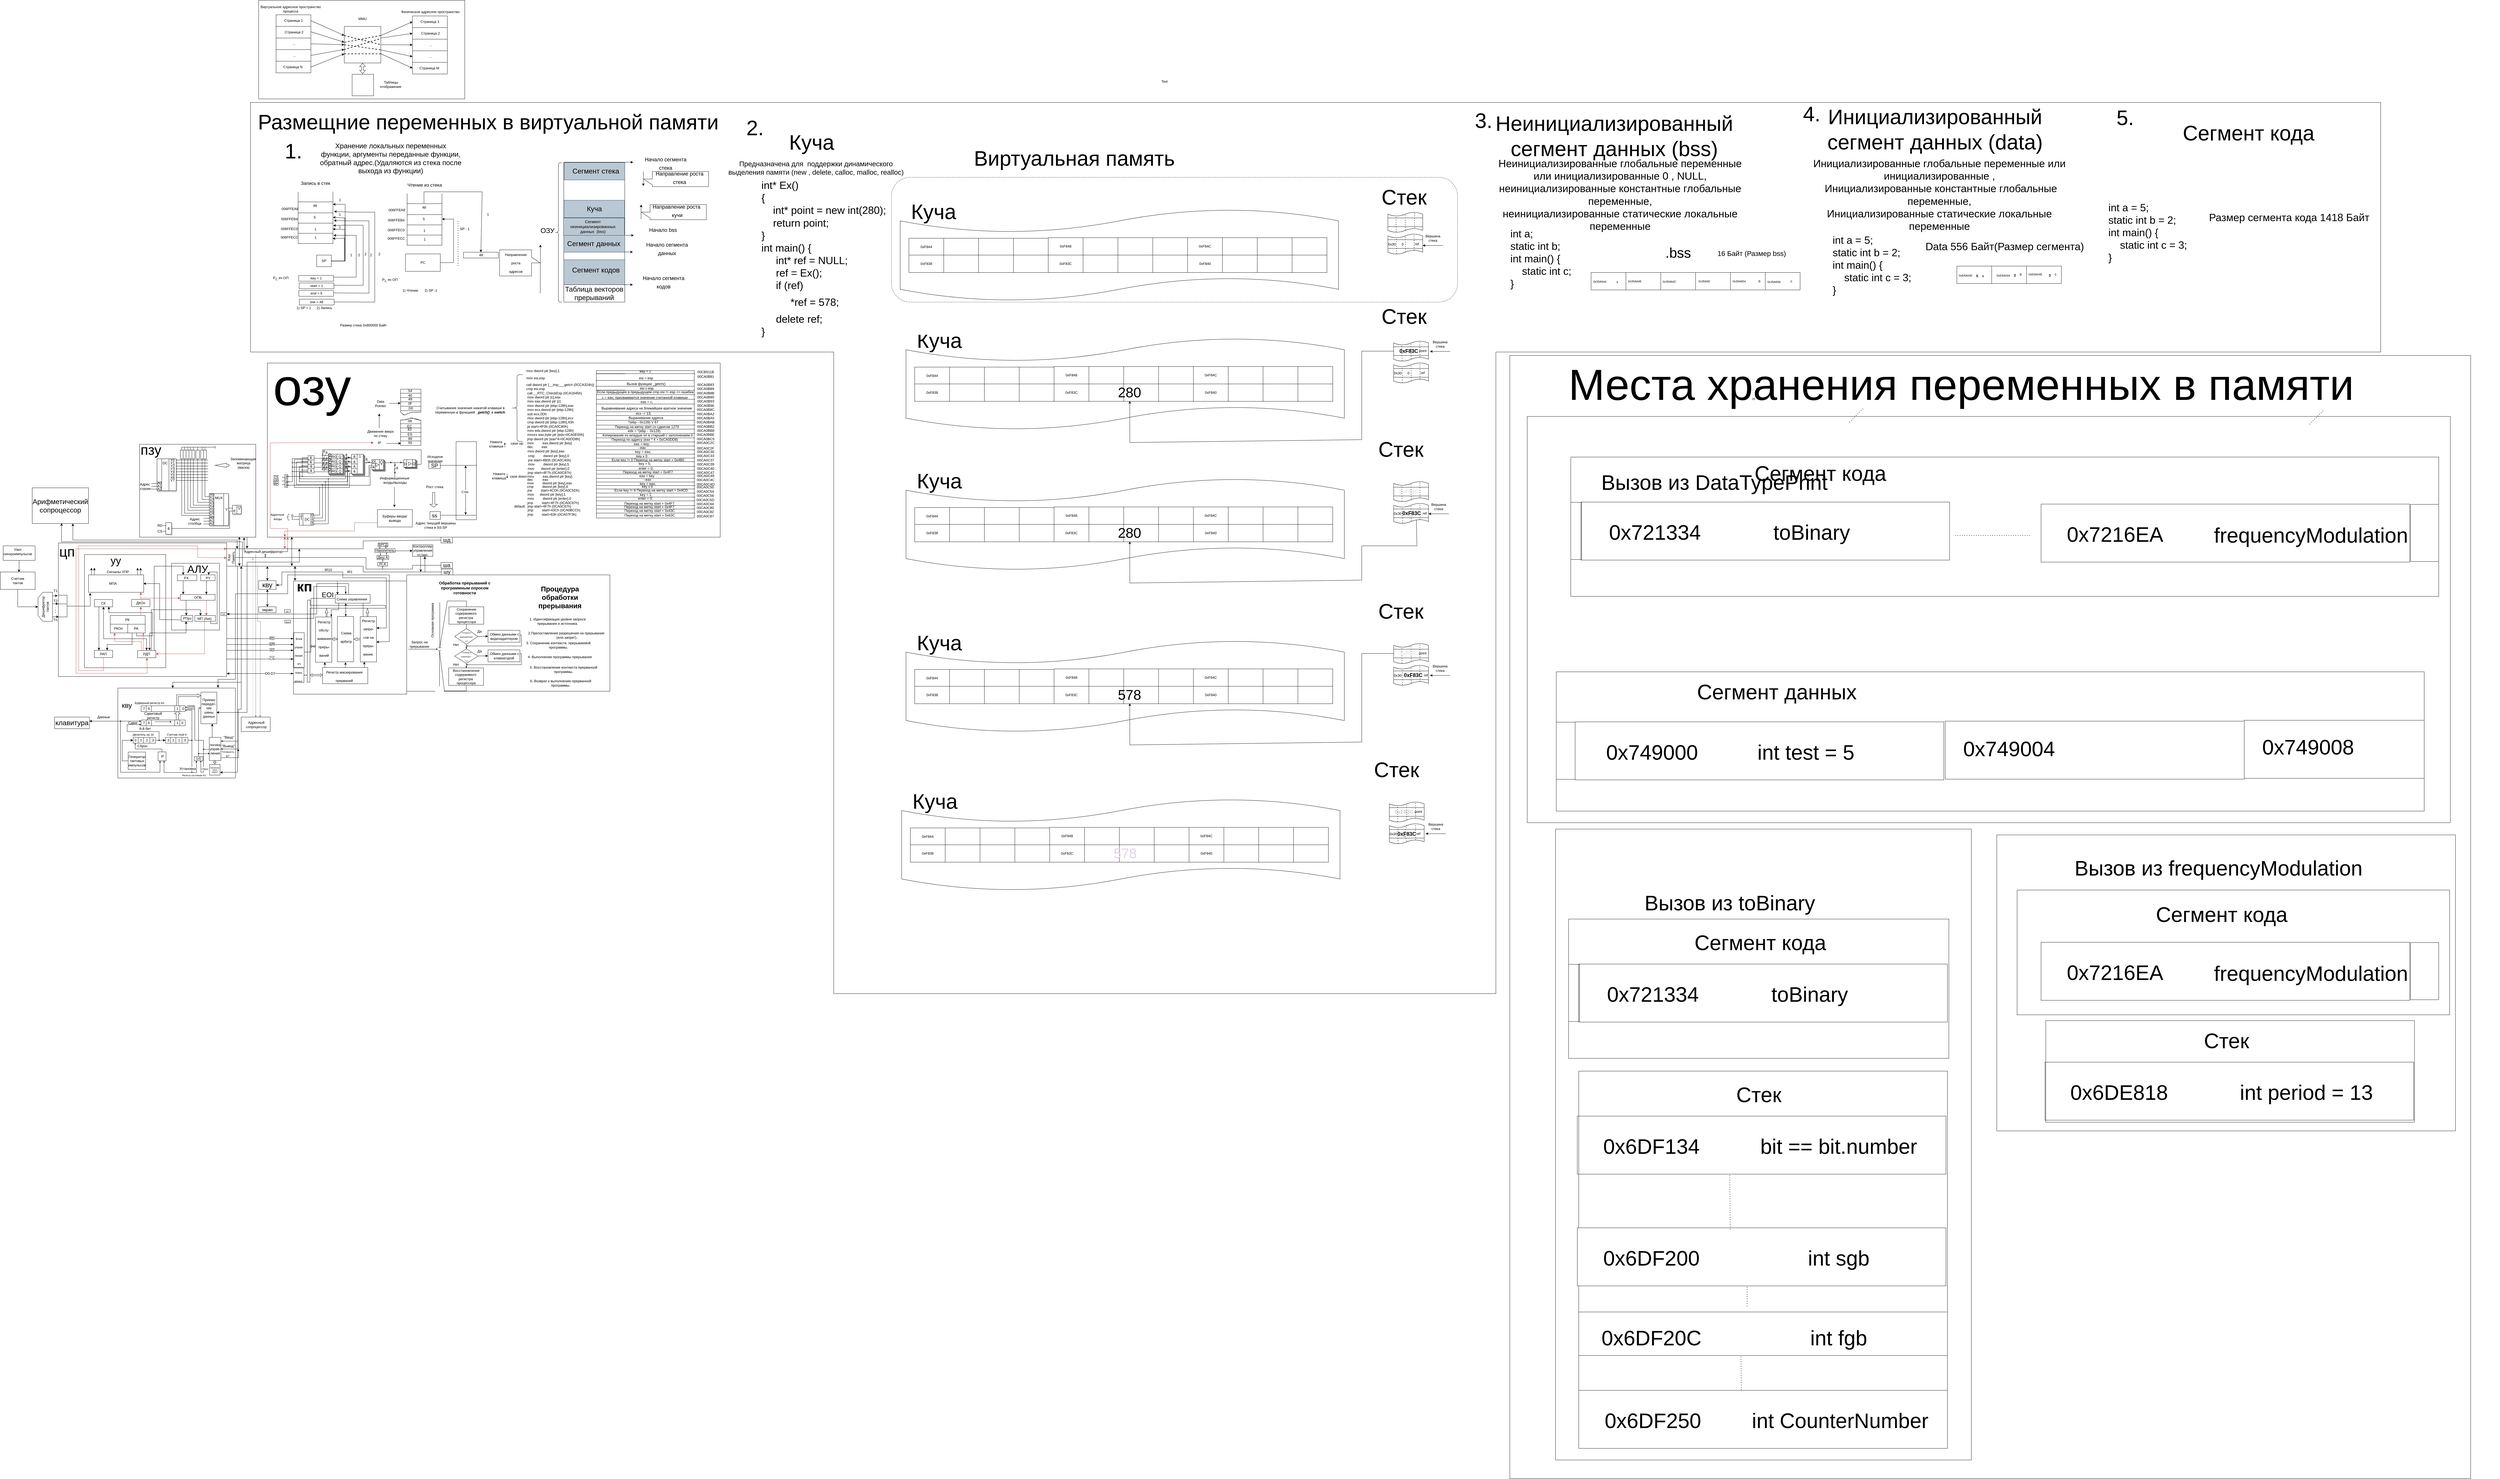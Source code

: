 <mxfile version="13.10.9" type="device"><diagram id="ZkPIl70LCfPdsOtw1tr1" name="Page-1"><mxGraphModel dx="5547" dy="10598" grid="1" gridSize="10" guides="1" tooltips="1" connect="0" arrows="1" fold="1" page="1" pageScale="1" pageWidth="827" pageHeight="1169" math="0" shadow="0"><root><mxCell id="0"/><mxCell id="1" parent="0"/><mxCell id="sL_sHNtj5JxONEHAlYVq-220" value="" style="rounded=0;whiteSpace=wrap;html=1;shadow=0;labelBackgroundColor=none;fillColor=#ffffff;fontColor=#000000;gradientColor=#ffffff;" parent="1" vertex="1"><mxGeometry x="472" y="-1178" width="7338" height="860" as="geometry"/></mxCell><mxCell id="XVY8GAGTbTYj5dt5jVTL-109" value="" style="whiteSpace=wrap;html=1;aspect=fixed;" parent="1" vertex="1"><mxGeometry x="2481" y="-388" width="2281" height="2281" as="geometry"/></mxCell><mxCell id="HmxcWPhNryZrq9WUCtrL-18" value="" style="endArrow=classic;html=1;entryX=0.5;entryY=0;entryDx=0;entryDy=0;endSize=3;opacity=50;" parent="1" target="HmxcWPhNryZrq9WUCtrL-15" edge="1"><mxGeometry width="50" height="50" relative="1" as="geometry"><mxPoint x="489.83" y="360" as="sourcePoint"/><mxPoint x="489.83" y="610" as="targetPoint"/></mxGeometry></mxCell><mxCell id="HmxcWPhNryZrq9WUCtrL-17" value="" style="endArrow=classic;html=1;opacity=20;" parent="1" edge="1"><mxGeometry width="50" height="50" relative="1" as="geometry"><mxPoint x="480" y="940" as="sourcePoint"/><mxPoint x="480" y="390.5" as="targetPoint"/></mxGeometry></mxCell><mxCell id="HmxcWPhNryZrq9WUCtrL-12" value="" style="endArrow=classic;html=1;entryX=0.521;entryY=0.991;entryDx=0;entryDy=0;entryPerimeter=0;rounded=0;" parent="1" target="HmxcWPhNryZrq9WUCtrL-2" edge="1"><mxGeometry width="50" height="50" relative="1" as="geometry"><mxPoint x="444" y="420" as="sourcePoint"/><mxPoint x="-179" y="279.0" as="targetPoint"/><Array as="points"><mxPoint x="444" y="336"/><mxPoint x="-179" y="336"/></Array></mxGeometry></mxCell><mxCell id="GsQrk2olDKs8NIX8LBMG-85" value="" style="shape=loopLimit;whiteSpace=wrap;html=1;sketch=0;strokeColor=#000000;direction=north;" parent="1" vertex="1"><mxGeometry x="-260" y="510" width="50" height="100" as="geometry"/></mxCell><mxCell id="KUqxW047aTzK2zouuf7_-11" value="" style="rounded=0;whiteSpace=wrap;html=1;" parent="1" vertex="1"><mxGeometry x="530" y="-280" width="1560" height="600" as="geometry"/></mxCell><mxCell id="YXafINHf1PN4nqHOB6Gm-25" value="" style="rounded=0;whiteSpace=wrap;html=1;strokeColor=#000000;" parent="1" vertex="1"><mxGeometry x="-190" y="340" width="580" height="460" as="geometry"/></mxCell><mxCell id="NlJV52KJuEsZrBVHHikE-2" value="" style="endArrow=classic;html=1;strokeColor=#000000;exitX=0.844;exitY=1.084;exitDx=0;exitDy=0;exitPerimeter=0;entryX=0.436;entryY=0.02;entryDx=0;entryDy=0;entryPerimeter=0;" parent="1" source="qt_Ol7Qg6-mptLAIMns2-10" target="9rryzwJcmtbPUGWd2VII-81" edge="1"><mxGeometry width="50" height="50" relative="1" as="geometry"><mxPoint x="340" y="630" as="sourcePoint"/><mxPoint x="360" y="325.52" as="targetPoint"/><Array as="points"><mxPoint x="332" y="620"/><mxPoint x="360" y="620"/><mxPoint x="360" y="440"/><mxPoint x="323" y="440"/></Array></mxGeometry></mxCell><mxCell id="NlJV52KJuEsZrBVHHikE-1" value="" style="endArrow=classic;html=1;exitX=0.808;exitY=1.063;exitDx=0;exitDy=0;exitPerimeter=0;entryX=0.618;entryY=0.053;entryDx=0;entryDy=0;entryPerimeter=0;" parent="1" source="qt_Ol7Qg6-mptLAIMns2-9" target="9rryzwJcmtbPUGWd2VII-81" edge="1"><mxGeometry width="50" height="50" relative="1" as="geometry"><mxPoint x="350" y="590" as="sourcePoint"/><mxPoint x="350" y="330" as="targetPoint"/><Array as="points"><mxPoint x="337" y="620"/><mxPoint x="360" y="620"/><mxPoint x="360" y="430"/><mxPoint x="330" y="430"/></Array></mxGeometry></mxCell><mxCell id="YXafINHf1PN4nqHOB6Gm-21" value="" style="rounded=0;whiteSpace=wrap;html=1;" parent="1" vertex="1"><mxGeometry x="200" y="410" width="165" height="230" as="geometry"/></mxCell><mxCell id="YXafINHf1PN4nqHOB6Gm-16" value="" style="rounded=0;whiteSpace=wrap;html=1;" parent="1" vertex="1"><mxGeometry x="-100" y="380" width="280" height="390" as="geometry"/></mxCell><mxCell id="YXafINHf1PN4nqHOB6Gm-13" value="" style="endArrow=classic;html=1;exitX=0.5;exitY=1;exitDx=0;exitDy=0;entryX=1;entryY=0.5;entryDx=0;entryDy=0;rounded=0;fillColor=#f8cecc;strokeColor=#b85450;" parent="1" edge="1"><mxGeometry width="50" height="50" relative="1" as="geometry"><mxPoint x="313.5" y="610" as="sourcePoint"/><mxPoint x="146" y="722" as="targetPoint"/><Array as="points"><mxPoint x="314" y="722"/></Array></mxGeometry></mxCell><mxCell id="YXafINHf1PN4nqHOB6Gm-8" value="" style="endArrow=classic;html=1;strokeColor=#000000;" parent="1" edge="1"><mxGeometry width="50" height="50" relative="1" as="geometry"><mxPoint x="320" y="468" as="sourcePoint"/><mxPoint x="320" y="517" as="targetPoint"/></mxGeometry></mxCell><mxCell id="YXafINHf1PN4nqHOB6Gm-7" value="" style="endArrow=classic;html=1;strokeColor=#000000;" parent="1" edge="1"><mxGeometry width="50" height="50" relative="1" as="geometry"><mxPoint x="240" y="468" as="sourcePoint"/><mxPoint x="240" y="517" as="targetPoint"/></mxGeometry></mxCell><mxCell id="YXafINHf1PN4nqHOB6Gm-1" value="" style="endArrow=none;html=1;exitX=1;exitY=0.5;exitDx=0;exitDy=0;rounded=0;endFill=0;startArrow=classic;startFill=1;entryX=0;entryY=0.75;entryDx=0;entryDy=0;" parent="1" target="qt_Ol7Qg6-mptLAIMns2-6" edge="1"><mxGeometry width="50" height="50" relative="1" as="geometry"><mxPoint x="103" y="480" as="sourcePoint"/><mxPoint x="230" y="604" as="targetPoint"/><Array as="points"><mxPoint x="159" y="480"/><mxPoint x="159" y="604"/></Array></mxGeometry></mxCell><mxCell id="9rryzwJcmtbPUGWd2VII-46" value="" style="rounded=0;whiteSpace=wrap;html=1;strokeColor=#000000;strokeWidth=1;align=left;fontSize=12;" parent="1" vertex="1"><mxGeometry x="-66" y="535" width="63" height="25" as="geometry"/></mxCell><mxCell id="xFwwnnj4_ojdnVtBbHPI-35" value="" style="endArrow=classic;startArrow=classic;html=1;fontSize=12;fillColor=#f8cecc;strokeColor=#b85450;" parent="1" edge="1"><mxGeometry width="50" height="50" relative="1" as="geometry"><mxPoint x="590" y="360" as="sourcePoint"/><mxPoint x="590" y="319" as="targetPoint"/></mxGeometry></mxCell><mxCell id="jwgG70RYQnmsWCvLxgW4-12" value="" style="endArrow=none;html=1;strokeColor=#000000;rounded=0;fontSize=12;" parent="1" edge="1"><mxGeometry width="50" height="50" relative="1" as="geometry"><mxPoint x="829" y="48" as="sourcePoint"/><mxPoint x="689" y="96" as="targetPoint"/><Array as="points"><mxPoint x="799" y="48"/><mxPoint x="799" y="119"/><mxPoint x="642" y="119"/><mxPoint x="642" y="96"/></Array></mxGeometry></mxCell><mxCell id="jwgG70RYQnmsWCvLxgW4-11" value="" style="endArrow=none;html=1;strokeColor=#000000;rounded=0;exitX=0.1;exitY=0.128;exitDx=0;exitDy=0;exitPerimeter=0;fontSize=12;" parent="1" edge="1"><mxGeometry width="50" height="50" relative="1" as="geometry"><mxPoint x="827" y="63.28" as="sourcePoint"/><mxPoint x="687" y="77" as="targetPoint"/><Array as="points"><mxPoint x="805" y="64"/><mxPoint x="805" y="129"/><mxPoint x="640" y="129"/><mxPoint x="640" y="77"/></Array></mxGeometry></mxCell><mxCell id="jwgG70RYQnmsWCvLxgW4-10" value="" style="endArrow=none;html=1;strokeColor=#000000;exitX=0;exitY=0.75;exitDx=0;exitDy=0;rounded=0;fontSize=12;" parent="1" edge="1"><mxGeometry width="50" height="50" relative="1" as="geometry"><mxPoint x="827" y="78.5" as="sourcePoint"/><mxPoint x="677" y="61" as="targetPoint"/><Array as="points"><mxPoint x="807" y="79"/><mxPoint x="807" y="139"/><mxPoint x="630" y="139"/><mxPoint x="630" y="61"/></Array></mxGeometry></mxCell><mxCell id="xFwwnnj4_ojdnVtBbHPI-669" value="" style="rounded=0;whiteSpace=wrap;html=1;shadow=0;fillColor=#ffffff;fontSize=12;" parent="1" vertex="1"><mxGeometry x="1006" y="58" width="40" height="26" as="geometry"/></mxCell><mxCell id="xFwwnnj4_ojdnVtBbHPI-668" value="" style="rounded=0;whiteSpace=wrap;html=1;shadow=0;fillColor=#ffffff;fontSize=12;" parent="1" vertex="1"><mxGeometry x="1004" y="56" width="40" height="26" as="geometry"/></mxCell><mxCell id="xFwwnnj4_ojdnVtBbHPI-665" value="" style="rounded=0;whiteSpace=wrap;html=1;shadow=0;fillColor=#ffffff;fontSize=12;" parent="1" vertex="1"><mxGeometry x="1002" y="54.5" width="40" height="26" as="geometry"/></mxCell><mxCell id="mM3a-P4EOYFjcrInESOv-1" value="" style="endArrow=none;html=1;entryX=0;entryY=0.5;entryDx=0;entryDy=0;fontSize=12;rounded=0;" parent="1" target="xFwwnnj4_ojdnVtBbHPI-4" edge="1"><mxGeometry width="50" height="50" relative="1" as="geometry"><mxPoint x="390" y="360" as="sourcePoint"/><mxPoint x="640" y="360" as="targetPoint"/><Array as="points"><mxPoint x="860" y="360"/><mxPoint x="860" y="333"/></Array></mxGeometry></mxCell><mxCell id="xFwwnnj4_ojdnVtBbHPI-1" value="" style="endArrow=none;html=1;entryX=0;entryY=0.5;entryDx=0;entryDy=0;fontSize=12;rounded=0;" parent="1" target="xFwwnnj4_ojdnVtBbHPI-6" edge="1"><mxGeometry width="50" height="50" relative="1" as="geometry"><mxPoint x="390" y="420" as="sourcePoint"/><mxPoint x="640" y="420" as="targetPoint"/><Array as="points"><mxPoint x="500" y="420"/><mxPoint x="860" y="420"/><mxPoint x="860" y="440"/></Array></mxGeometry></mxCell><mxCell id="xFwwnnj4_ojdnVtBbHPI-2" value="" style="endArrow=none;html=1;entryX=0;entryY=0.5;entryDx=0;entryDy=0;fontSize=12;rounded=0;" parent="1" target="xFwwnnj4_ojdnVtBbHPI-5" edge="1"><mxGeometry width="50" height="50" relative="1" as="geometry"><mxPoint x="390" y="390" as="sourcePoint"/><mxPoint x="640" y="390" as="targetPoint"/><Array as="points"><mxPoint x="870" y="390"/><mxPoint x="870" y="430"/><mxPoint x="1030" y="430"/><mxPoint x="1030" y="417"/></Array></mxGeometry></mxCell><mxCell id="xFwwnnj4_ojdnVtBbHPI-4" value="&lt;font style=&quot;font-size: 18px&quot;&gt;шд&lt;/font&gt;" style="rounded=0;whiteSpace=wrap;html=1;fontSize=12;" parent="1" vertex="1"><mxGeometry x="1128" y="320" width="40" height="20" as="geometry"/></mxCell><mxCell id="xFwwnnj4_ojdnVtBbHPI-5" value="&lt;font style=&quot;font-size: 18px&quot;&gt;ша&lt;/font&gt;" style="rounded=0;whiteSpace=wrap;html=1;fontSize=12;" parent="1" vertex="1"><mxGeometry x="1128" y="407" width="40" height="20" as="geometry"/></mxCell><mxCell id="xFwwnnj4_ojdnVtBbHPI-6" value="&lt;font style=&quot;font-size: 18px&quot;&gt;шу&lt;/font&gt;" style="rounded=0;whiteSpace=wrap;html=1;fontSize=12;" parent="1" vertex="1"><mxGeometry x="1129" y="430" width="40" height="20" as="geometry"/></mxCell><mxCell id="xFwwnnj4_ojdnVtBbHPI-8" value="" style="endArrow=classic;startArrow=classic;html=1;fontSize=12;rounded=0;" parent="1" edge="1"><mxGeometry width="50" height="50" relative="1" as="geometry"><mxPoint x="204" y="840" as="sourcePoint"/><mxPoint x="440" y="420" as="targetPoint"/><Array as="points"><mxPoint x="204" y="820"/><mxPoint x="440" y="820"/></Array></mxGeometry></mxCell><mxCell id="xFwwnnj4_ojdnVtBbHPI-9" value="" style="endArrow=classic;startArrow=classic;html=1;exitX=0.5;exitY=0;exitDx=0;exitDy=0;fontSize=12;" parent="1" source="xFwwnnj4_ojdnVtBbHPI-15" edge="1"><mxGeometry width="50" height="50" relative="1" as="geometry"><mxPoint x="529.71" y="470" as="sourcePoint"/><mxPoint x="530" y="420" as="targetPoint"/><Array as="points"><mxPoint x="530" y="440"/></Array></mxGeometry></mxCell><mxCell id="xFwwnnj4_ojdnVtBbHPI-10" value="" style="rounded=0;whiteSpace=wrap;html=1;fontSize=12;" parent="1" vertex="1"><mxGeometry x="15" y="840" width="405" height="310" as="geometry"/></mxCell><mxCell id="xFwwnnj4_ojdnVtBbHPI-14" value="&lt;font style=&quot;font-size: 24px&quot;&gt;клавитура&lt;/font&gt;" style="rounded=0;whiteSpace=wrap;html=1;fontSize=12;" parent="1" vertex="1"><mxGeometry x="-203" y="940" width="120" height="40" as="geometry"/></mxCell><mxCell id="xFwwnnj4_ojdnVtBbHPI-15" value="&lt;font style=&quot;font-size: 24px&quot;&gt;кву&lt;/font&gt;" style="rounded=0;whiteSpace=wrap;html=1;fontSize=12;" parent="1" vertex="1"><mxGeometry x="500" y="470" width="60" height="30" as="geometry"/></mxCell><mxCell id="xFwwnnj4_ojdnVtBbHPI-17" value="&lt;font style=&quot;font-size: 14px&quot;&gt;экран&lt;/font&gt;" style="rounded=0;whiteSpace=wrap;html=1;fontSize=12;" parent="1" vertex="1"><mxGeometry x="500" y="560" width="60" height="20" as="geometry"/></mxCell><mxCell id="xFwwnnj4_ojdnVtBbHPI-19" value="" style="endArrow=classic;startArrow=classic;html=1;fontSize=12;" parent="1" edge="1"><mxGeometry width="50" height="50" relative="1" as="geometry"><mxPoint x="625.31" y="470" as="sourcePoint"/><mxPoint x="625.31" y="420" as="targetPoint"/></mxGeometry></mxCell><mxCell id="xFwwnnj4_ojdnVtBbHPI-20" value="" style="whiteSpace=wrap;html=1;aspect=fixed;fontSize=12;align=left;" parent="1" vertex="1"><mxGeometry x="620" y="471" width="390" height="390" as="geometry"/></mxCell><mxCell id="xFwwnnj4_ojdnVtBbHPI-24" value="" style="endArrow=classic;startArrow=classic;html=1;fontSize=12;rounded=0;entryX=0.996;entryY=0.559;entryDx=0;entryDy=0;entryPerimeter=0;" parent="1" target="sL_sHNtj5JxONEHAlYVq-290" edge="1"><mxGeometry width="50" height="50" relative="1" as="geometry"><mxPoint x="360" y="839" as="sourcePoint"/><mxPoint x="600" y="430" as="targetPoint"/><Array as="points"><mxPoint x="360" y="810"/><mxPoint x="420" y="810"/><mxPoint x="420" y="515"/><mxPoint x="600" y="515"/><mxPoint x="600" y="450"/><mxPoint x="950" y="450"/><mxPoint x="950" y="680"/></Array></mxGeometry></mxCell><mxCell id="xFwwnnj4_ojdnVtBbHPI-27" value="" style="endArrow=classic;startArrow=classic;html=1;fontSize=12;entryX=1;entryY=0.25;entryDx=0;entryDy=0;rounded=0;" parent="1" target="sL_sHNtj5JxONEHAlYVq-290" edge="1"><mxGeometry width="50" height="50" relative="1" as="geometry"><mxPoint x="560" y="485" as="sourcePoint"/><mxPoint x="590" y="485" as="targetPoint"/><Array as="points"><mxPoint x="580" y="485"/><mxPoint x="580" y="440"/><mxPoint x="790" y="440"/><mxPoint x="790" y="460"/><mxPoint x="940" y="460"/><mxPoint x="940" y="633"/></Array></mxGeometry></mxCell><mxCell id="xFwwnnj4_ojdnVtBbHPI-30" value="" style="endArrow=none;html=1;rounded=0;startArrow=blockThin;startFill=1;endFill=0;fontSize=12;exitX=0.298;exitY=-0.028;exitDx=0;exitDy=0;exitPerimeter=0;" parent="1" source="sL_sHNtj5JxONEHAlYVq-307" edge="1"><mxGeometry width="50" height="50" relative="1" as="geometry"><mxPoint x="620" y="600" as="sourcePoint"/><mxPoint x="390" y="600" as="targetPoint"/><Array as="points"><mxPoint x="800" y="490"/><mxPoint x="690" y="490"/><mxPoint x="690" y="600"/><mxPoint x="620" y="600"/><mxPoint x="510" y="600"/></Array></mxGeometry></mxCell><mxCell id="xFwwnnj4_ojdnVtBbHPI-31" value="" style="endArrow=classic;html=1;entryX=0.899;entryY=1.003;entryDx=0;entryDy=0;entryPerimeter=0;fontSize=12;" parent="1" target="xFwwnnj4_ojdnVtBbHPI-36" edge="1"><mxGeometry width="50" height="50" relative="1" as="geometry"><mxPoint x="450" y="370" as="sourcePoint"/><mxPoint x="450" y="310" as="targetPoint"/></mxGeometry></mxCell><mxCell id="xFwwnnj4_ojdnVtBbHPI-32" value="" style="endArrow=classic;html=1;fontSize=12;fillColor=#f8cecc;strokeColor=#b85450;" parent="1" edge="1"><mxGeometry width="50" height="50" relative="1" as="geometry"><mxPoint x="600" y="370" as="sourcePoint"/><mxPoint x="600" y="320" as="targetPoint"/></mxGeometry></mxCell><mxCell id="xFwwnnj4_ojdnVtBbHPI-33" value="" style="endArrow=classic;startArrow=classic;html=1;fontSize=12;" parent="1" edge="1"><mxGeometry width="50" height="50" relative="1" as="geometry"><mxPoint x="460" y="359" as="sourcePoint"/><mxPoint x="460" y="290" as="targetPoint"/><Array as="points"><mxPoint x="460" y="309"/></Array></mxGeometry></mxCell><mxCell id="xFwwnnj4_ojdnVtBbHPI-36" value="" style="rounded=0;whiteSpace=wrap;html=1;fontSize=12;" parent="1" vertex="1"><mxGeometry x="90" width="400" height="320" as="geometry"/></mxCell><mxCell id="xFwwnnj4_ojdnVtBbHPI-37" value="" style="rounded=0;whiteSpace=wrap;html=1;aspect=fixed;shadow=1;fontSize=12;" parent="1" vertex="1"><mxGeometry x="330" y="170" width="66" height="110" as="geometry"/></mxCell><mxCell id="xFwwnnj4_ojdnVtBbHPI-40" value="" style="endArrow=none;html=1;fontSize=12;" parent="1" edge="1"><mxGeometry width="50" height="50" relative="1" as="geometry"><mxPoint x="346" y="280" as="sourcePoint"/><mxPoint x="346.22" y="170.0" as="targetPoint"/></mxGeometry></mxCell><mxCell id="xFwwnnj4_ojdnVtBbHPI-48" value="" style="endArrow=none;html=1;fontSize=12;" parent="1" edge="1"><mxGeometry width="50" height="50" relative="1" as="geometry"><mxPoint x="330" y="250" as="sourcePoint"/><mxPoint x="346" y="250" as="targetPoint"/></mxGeometry></mxCell><mxCell id="xFwwnnj4_ojdnVtBbHPI-51" value="" style="endArrow=none;html=1;fontSize=12;" parent="1" edge="1"><mxGeometry width="50" height="50" relative="1" as="geometry"><mxPoint x="330" y="280" as="sourcePoint"/><mxPoint x="356" y="280" as="targetPoint"/></mxGeometry></mxCell><mxCell id="xFwwnnj4_ojdnVtBbHPI-54" value="" style="endArrow=none;html=1;exitX=0.75;exitY=1;exitDx=0;exitDy=0;entryX=0.75;entryY=0;entryDx=0;entryDy=0;fontSize=12;" parent="1" source="xFwwnnj4_ojdnVtBbHPI-37" target="xFwwnnj4_ojdnVtBbHPI-37" edge="1"><mxGeometry width="50" height="50" relative="1" as="geometry"><mxPoint x="326" y="220" as="sourcePoint"/><mxPoint x="376" y="170" as="targetPoint"/></mxGeometry></mxCell><mxCell id="xFwwnnj4_ojdnVtBbHPI-56" value="&lt;font style=&quot;font-size: 12px;&quot;&gt;X0&lt;/font&gt;" style="text;html=1;strokeColor=none;fillColor=none;align=center;verticalAlign=middle;whiteSpace=wrap;rounded=0;fontSize=12;" parent="1" vertex="1"><mxGeometry x="326" y="168" width="25" height="10" as="geometry"/></mxCell><mxCell id="xFwwnnj4_ojdnVtBbHPI-59" value="&lt;font style=&quot;font-size: 12px;&quot;&gt;X1&lt;/font&gt;" style="text;html=1;strokeColor=none;fillColor=none;align=center;verticalAlign=middle;whiteSpace=wrap;rounded=0;fontSize=12;" parent="1" vertex="1"><mxGeometry x="326" y="178" width="25" height="10" as="geometry"/></mxCell><mxCell id="xFwwnnj4_ojdnVtBbHPI-60" value="&lt;font style=&quot;font-size: 12px;&quot;&gt;X2&lt;/font&gt;" style="text;html=1;strokeColor=none;fillColor=none;align=center;verticalAlign=middle;whiteSpace=wrap;rounded=0;fontSize=12;" parent="1" vertex="1"><mxGeometry x="326" y="188" width="25" height="10" as="geometry"/></mxCell><mxCell id="xFwwnnj4_ojdnVtBbHPI-61" value="&lt;font style=&quot;font-size: 12px;&quot;&gt;X3&lt;/font&gt;" style="text;html=1;strokeColor=none;fillColor=none;align=center;verticalAlign=middle;whiteSpace=wrap;rounded=0;fontSize=12;" parent="1" vertex="1"><mxGeometry x="326" y="198" width="25" height="10" as="geometry"/></mxCell><mxCell id="xFwwnnj4_ojdnVtBbHPI-62" value="&lt;font style=&quot;font-size: 12px;&quot;&gt;X4&lt;/font&gt;" style="text;html=1;strokeColor=none;fillColor=none;align=center;verticalAlign=middle;whiteSpace=wrap;rounded=0;fontSize=12;" parent="1" vertex="1"><mxGeometry x="326" y="208" width="25" height="10" as="geometry"/></mxCell><mxCell id="xFwwnnj4_ojdnVtBbHPI-63" value="&lt;font style=&quot;font-size: 12px;&quot;&gt;X5&lt;/font&gt;" style="text;html=1;strokeColor=none;fillColor=none;align=center;verticalAlign=middle;whiteSpace=wrap;rounded=0;fontSize=12;" parent="1" vertex="1"><mxGeometry x="326" y="218" width="25" height="10" as="geometry"/></mxCell><mxCell id="xFwwnnj4_ojdnVtBbHPI-64" value="&lt;font style=&quot;font-size: 12px;&quot;&gt;X6&lt;/font&gt;" style="text;html=1;strokeColor=none;fillColor=none;align=center;verticalAlign=middle;whiteSpace=wrap;rounded=0;fontSize=12;" parent="1" vertex="1"><mxGeometry x="326" y="228" width="25" height="10" as="geometry"/></mxCell><mxCell id="xFwwnnj4_ojdnVtBbHPI-65" value="&lt;font style=&quot;font-size: 12px;&quot;&gt;X7&lt;/font&gt;" style="text;html=1;strokeColor=none;fillColor=none;align=center;verticalAlign=middle;whiteSpace=wrap;rounded=0;fontSize=12;" parent="1" vertex="1"><mxGeometry x="326" y="238" width="25" height="10" as="geometry"/></mxCell><mxCell id="xFwwnnj4_ojdnVtBbHPI-66" value="&lt;font style=&quot;font-size: 12px;&quot;&gt;A0&lt;/font&gt;" style="text;html=1;strokeColor=none;fillColor=none;align=center;verticalAlign=middle;whiteSpace=wrap;rounded=0;fontSize=12;" parent="1" vertex="1"><mxGeometry x="326" y="248" width="25" height="10" as="geometry"/></mxCell><mxCell id="xFwwnnj4_ojdnVtBbHPI-67" value="&lt;font style=&quot;font-size: 12px;&quot;&gt;A1&lt;/font&gt;" style="text;html=1;strokeColor=none;fillColor=none;align=center;verticalAlign=middle;whiteSpace=wrap;rounded=0;fontSize=12;" parent="1" vertex="1"><mxGeometry x="326" y="258" width="25" height="10" as="geometry"/></mxCell><mxCell id="xFwwnnj4_ojdnVtBbHPI-68" value="&lt;font style=&quot;font-size: 12px;&quot;&gt;A2&lt;/font&gt;" style="text;html=1;strokeColor=none;fillColor=none;align=center;verticalAlign=middle;whiteSpace=wrap;rounded=0;fontSize=12;" parent="1" vertex="1"><mxGeometry x="326" y="268" width="25" height="10" as="geometry"/></mxCell><mxCell id="xFwwnnj4_ojdnVtBbHPI-72" value="" style="endArrow=none;html=1;fontSize=12;" parent="1" edge="1"><mxGeometry width="50" height="50" relative="1" as="geometry"><mxPoint x="310" y="274.5" as="sourcePoint"/><mxPoint x="330" y="274.5" as="targetPoint"/></mxGeometry></mxCell><mxCell id="xFwwnnj4_ojdnVtBbHPI-73" value="" style="endArrow=none;html=1;fontSize=12;" parent="1" edge="1"><mxGeometry width="50" height="50" relative="1" as="geometry"><mxPoint x="310" y="264.88" as="sourcePoint"/><mxPoint x="330" y="264.88" as="targetPoint"/></mxGeometry></mxCell><mxCell id="xFwwnnj4_ojdnVtBbHPI-74" value="" style="endArrow=none;html=1;fontSize=12;" parent="1" edge="1"><mxGeometry width="50" height="50" relative="1" as="geometry"><mxPoint x="310" y="254.88" as="sourcePoint"/><mxPoint x="330" y="254.88" as="targetPoint"/></mxGeometry></mxCell><mxCell id="xFwwnnj4_ojdnVtBbHPI-75" value="Адрес&lt;br style=&quot;font-size: 12px;&quot;&gt;столбца" style="text;html=1;strokeColor=none;fillColor=none;align=center;verticalAlign=middle;whiteSpace=wrap;rounded=0;shadow=1;fontSize=12;" parent="1" vertex="1"><mxGeometry x="260" y="255" width="40" height="20" as="geometry"/></mxCell><mxCell id="xFwwnnj4_ojdnVtBbHPI-77" value="MUX" style="text;html=1;strokeColor=none;fillColor=none;align=center;verticalAlign=middle;whiteSpace=wrap;rounded=0;shadow=1;fontSize=12;" parent="1" vertex="1"><mxGeometry x="338" y="175" width="50" height="20" as="geometry"/></mxCell><mxCell id="xFwwnnj4_ojdnVtBbHPI-78" value="Y" style="text;html=1;strokeColor=none;fillColor=none;align=center;verticalAlign=middle;whiteSpace=wrap;rounded=0;shadow=1;fontSize=12;" parent="1" vertex="1"><mxGeometry x="389" y="215" height="20" as="geometry"/></mxCell><mxCell id="xFwwnnj4_ojdnVtBbHPI-81" value="" style="rounded=0;whiteSpace=wrap;html=1;shadow=1;fontSize=12;" parent="1" vertex="1"><mxGeometry x="410" y="210" width="30" height="30" as="geometry"/></mxCell><mxCell id="xFwwnnj4_ojdnVtBbHPI-82" value="" style="endArrow=none;html=1;fontSize=12;" parent="1" edge="1"><mxGeometry width="50" height="50" relative="1" as="geometry"><mxPoint x="396" y="220" as="sourcePoint"/><mxPoint x="410" y="220" as="targetPoint"/></mxGeometry></mxCell><mxCell id="xFwwnnj4_ojdnVtBbHPI-84" value="" style="endArrow=none;html=1;rounded=0;fontSize=12;" parent="1" edge="1"><mxGeometry width="50" height="50" relative="1" as="geometry"><mxPoint x="200" y="290" as="sourcePoint"/><mxPoint x="410" y="230" as="targetPoint"/><Array as="points"><mxPoint x="400" y="290"/><mxPoint x="400" y="230"/></Array></mxGeometry></mxCell><mxCell id="xFwwnnj4_ojdnVtBbHPI-87" value="&amp;amp;" style="rounded=0;whiteSpace=wrap;html=1;shadow=1;fontSize=12;" parent="1" vertex="1"><mxGeometry x="180" y="270" width="20" height="40" as="geometry"/></mxCell><mxCell id="xFwwnnj4_ojdnVtBbHPI-89" value="" style="endArrow=none;html=1;fontSize=12;" parent="1" edge="1"><mxGeometry width="50" height="50" relative="1" as="geometry"><mxPoint x="170" y="280" as="sourcePoint"/><mxPoint x="180" y="280" as="targetPoint"/></mxGeometry></mxCell><mxCell id="xFwwnnj4_ojdnVtBbHPI-90" value="" style="endArrow=none;html=1;fontSize=12;" parent="1" edge="1"><mxGeometry width="50" height="50" relative="1" as="geometry"><mxPoint x="170" y="300" as="sourcePoint"/><mxPoint x="180" y="300" as="targetPoint"/></mxGeometry></mxCell><mxCell id="xFwwnnj4_ojdnVtBbHPI-91" value="RD" style="text;html=1;strokeColor=none;fillColor=none;align=center;verticalAlign=middle;whiteSpace=wrap;rounded=0;shadow=1;fontSize=12;" parent="1" vertex="1"><mxGeometry x="140" y="270" width="40" height="20" as="geometry"/></mxCell><mxCell id="xFwwnnj4_ojdnVtBbHPI-92" value="CS" style="text;html=1;strokeColor=none;fillColor=none;align=center;verticalAlign=middle;whiteSpace=wrap;rounded=0;shadow=1;fontSize=12;" parent="1" vertex="1"><mxGeometry x="140" y="290" width="40" height="20" as="geometry"/></mxCell><mxCell id="xFwwnnj4_ojdnVtBbHPI-93" value="" style="endArrow=none;html=1;exitX=0.5;exitY=1;exitDx=0;exitDy=0;entryX=0.5;entryY=0;entryDx=0;entryDy=0;fontSize=12;" parent="1" source="xFwwnnj4_ojdnVtBbHPI-81" target="xFwwnnj4_ojdnVtBbHPI-81" edge="1"><mxGeometry width="50" height="50" relative="1" as="geometry"><mxPoint x="400" y="250" as="sourcePoint"/><mxPoint x="450" y="200" as="targetPoint"/></mxGeometry></mxCell><mxCell id="xFwwnnj4_ojdnVtBbHPI-94" value="&lt;font style=&quot;font-size: 12px;&quot;&gt;E&lt;/font&gt;" style="text;html=1;strokeColor=none;fillColor=none;align=center;verticalAlign=middle;whiteSpace=wrap;rounded=0;shadow=1;fontSize=12;" parent="1" vertex="1"><mxGeometry x="402" y="220" width="30" height="20" as="geometry"/></mxCell><mxCell id="xFwwnnj4_ojdnVtBbHPI-95" value="" style="triangle;whiteSpace=wrap;html=1;rounded=0;shadow=0;direction=south;fontSize=12;" parent="1" vertex="1"><mxGeometry x="428" y="215" width="10" height="10" as="geometry"/></mxCell><mxCell id="xFwwnnj4_ojdnVtBbHPI-96" value="" style="endArrow=none;html=1;rounded=0;fontSize=12;" parent="1" edge="1"><mxGeometry width="50" height="50" relative="1" as="geometry"><mxPoint x="275" y="10" as="sourcePoint"/><mxPoint x="330" y="210" as="targetPoint"/><Array as="points"><mxPoint x="275" y="210"/></Array></mxGeometry></mxCell><mxCell id="xFwwnnj4_ojdnVtBbHPI-97" value="" style="endArrow=none;html=1;rounded=0;fontSize=12;" parent="1" edge="1"><mxGeometry width="50" height="50" relative="1" as="geometry"><mxPoint x="290" y="50" as="sourcePoint"/><mxPoint x="330" y="200" as="targetPoint"/><Array as="points"><mxPoint x="290" y="200"/></Array></mxGeometry></mxCell><mxCell id="xFwwnnj4_ojdnVtBbHPI-98" value="" style="endArrow=none;html=1;rounded=0;fontSize=12;" parent="1" edge="1"><mxGeometry width="50" height="50" relative="1" as="geometry"><mxPoint x="305" y="10" as="sourcePoint"/><mxPoint x="330" y="190" as="targetPoint"/><Array as="points"><mxPoint x="305" y="190"/></Array></mxGeometry></mxCell><mxCell id="xFwwnnj4_ojdnVtBbHPI-99" value="" style="endArrow=none;html=1;rounded=0;fontSize=12;" parent="1" edge="1"><mxGeometry width="50" height="50" relative="1" as="geometry"><mxPoint x="315" y="10" as="sourcePoint"/><mxPoint x="330" y="180" as="targetPoint"/><Array as="points"><mxPoint x="315" y="180"/></Array></mxGeometry></mxCell><mxCell id="xFwwnnj4_ojdnVtBbHPI-108" value="" style="endArrow=none;html=1;rounded=0;fontSize=12;" parent="1" edge="1"><mxGeometry width="50" height="50" relative="1" as="geometry"><mxPoint x="235" y="10" as="sourcePoint"/><mxPoint x="330" y="245" as="targetPoint"/><Array as="points"><mxPoint x="235" y="245"/></Array></mxGeometry></mxCell><mxCell id="xFwwnnj4_ojdnVtBbHPI-109" value="" style="endArrow=none;html=1;rounded=0;fontSize=12;" parent="1" edge="1"><mxGeometry width="50" height="50" relative="1" as="geometry"><mxPoint x="245" y="10" as="sourcePoint"/><mxPoint x="330" y="237" as="targetPoint"/><Array as="points"><mxPoint x="245" y="237.46"/></Array></mxGeometry></mxCell><mxCell id="xFwwnnj4_ojdnVtBbHPI-110" value="" style="endArrow=none;html=1;rounded=0;fontSize=12;" parent="1" edge="1"><mxGeometry width="50" height="50" relative="1" as="geometry"><mxPoint x="256" y="10" as="sourcePoint"/><mxPoint x="330" y="227" as="targetPoint"/><Array as="points"><mxPoint x="256" y="227.46"/></Array></mxGeometry></mxCell><mxCell id="xFwwnnj4_ojdnVtBbHPI-111" value="" style="endArrow=none;html=1;rounded=0;fontSize=12;" parent="1" edge="1"><mxGeometry width="50" height="50" relative="1" as="geometry"><mxPoint x="265" y="10" as="sourcePoint"/><mxPoint x="330" y="217" as="targetPoint"/><Array as="points"><mxPoint x="265" y="217.46"/></Array></mxGeometry></mxCell><mxCell id="xFwwnnj4_ojdnVtBbHPI-116" value="" style="rounded=0;whiteSpace=wrap;html=1;aspect=fixed;shadow=1;fontSize=12;" parent="1" vertex="1"><mxGeometry x="150" y="50" width="66" height="110" as="geometry"/></mxCell><mxCell id="xFwwnnj4_ojdnVtBbHPI-117" value="" style="endArrow=none;html=1;fontSize=12;" parent="1" edge="1"><mxGeometry width="50" height="50" relative="1" as="geometry"><mxPoint x="166.0" y="160.0" as="sourcePoint"/><mxPoint x="166.22" y="50.0" as="targetPoint"/></mxGeometry></mxCell><mxCell id="xFwwnnj4_ojdnVtBbHPI-118" value="" style="endArrow=none;html=1;fontSize=12;" parent="1" edge="1"><mxGeometry width="50" height="50" relative="1" as="geometry"><mxPoint x="150" y="130.0" as="sourcePoint"/><mxPoint x="166.0" y="130.0" as="targetPoint"/></mxGeometry></mxCell><mxCell id="xFwwnnj4_ojdnVtBbHPI-119" value="" style="endArrow=none;html=1;fontSize=12;" parent="1" edge="1"><mxGeometry width="50" height="50" relative="1" as="geometry"><mxPoint x="150" y="160.0" as="sourcePoint"/><mxPoint x="176.0" y="160.0" as="targetPoint"/></mxGeometry></mxCell><mxCell id="xFwwnnj4_ojdnVtBbHPI-129" value="&lt;font style=&quot;font-size: 12px;&quot;&gt;A0&lt;/font&gt;" style="text;html=1;strokeColor=none;fillColor=none;align=center;verticalAlign=middle;whiteSpace=wrap;rounded=0;fontSize=12;" parent="1" vertex="1"><mxGeometry x="146" y="129" width="25" height="10" as="geometry"/></mxCell><mxCell id="xFwwnnj4_ojdnVtBbHPI-130" value="&lt;font style=&quot;font-size: 12px;&quot;&gt;A1&lt;/font&gt;" style="text;html=1;strokeColor=none;fillColor=none;align=center;verticalAlign=middle;whiteSpace=wrap;rounded=0;fontSize=12;" parent="1" vertex="1"><mxGeometry x="146" y="139" width="25" height="10" as="geometry"/></mxCell><mxCell id="xFwwnnj4_ojdnVtBbHPI-131" value="&lt;font style=&quot;font-size: 12px;&quot;&gt;A2&lt;/font&gt;" style="text;html=1;strokeColor=none;fillColor=none;align=center;verticalAlign=middle;whiteSpace=wrap;rounded=0;fontSize=12;" parent="1" vertex="1"><mxGeometry x="146" y="149" width="25" height="10" as="geometry"/></mxCell><mxCell id="xFwwnnj4_ojdnVtBbHPI-132" value="" style="endArrow=none;html=1;fontSize=12;" parent="1" edge="1"><mxGeometry width="50" height="50" relative="1" as="geometry"><mxPoint x="130" y="154.5" as="sourcePoint"/><mxPoint x="150" y="154.5" as="targetPoint"/></mxGeometry></mxCell><mxCell id="xFwwnnj4_ojdnVtBbHPI-133" value="" style="endArrow=none;html=1;fontSize=12;" parent="1" edge="1"><mxGeometry width="50" height="50" relative="1" as="geometry"><mxPoint x="130" y="144.88" as="sourcePoint"/><mxPoint x="150" y="144.88" as="targetPoint"/></mxGeometry></mxCell><mxCell id="xFwwnnj4_ojdnVtBbHPI-134" value="" style="endArrow=none;html=1;fontSize=12;" parent="1" edge="1"><mxGeometry width="50" height="50" relative="1" as="geometry"><mxPoint x="130" y="134.88" as="sourcePoint"/><mxPoint x="150" y="134.88" as="targetPoint"/></mxGeometry></mxCell><mxCell id="xFwwnnj4_ojdnVtBbHPI-135" value="DC" style="text;html=1;strokeColor=none;fillColor=none;align=center;verticalAlign=middle;whiteSpace=wrap;rounded=0;shadow=1;fontSize=12;" parent="1" vertex="1"><mxGeometry x="153" y="55" width="50" height="20" as="geometry"/></mxCell><mxCell id="xFwwnnj4_ojdnVtBbHPI-149" value="&lt;span style=&quot;font-size: 12px;&quot;&gt;Y0&lt;/span&gt;" style="text;html=1;strokeColor=none;fillColor=none;align=center;verticalAlign=middle;whiteSpace=wrap;rounded=0;fontSize=12;" parent="1" vertex="1"><mxGeometry x="191" y="50" width="25" height="10" as="geometry"/></mxCell><mxCell id="xFwwnnj4_ojdnVtBbHPI-150" value="&lt;font style=&quot;font-size: 12px;&quot;&gt;Y1&lt;/font&gt;" style="text;html=1;strokeColor=none;fillColor=none;align=center;verticalAlign=middle;whiteSpace=wrap;rounded=0;fontSize=12;" parent="1" vertex="1"><mxGeometry x="191" y="60" width="25" height="10" as="geometry"/></mxCell><mxCell id="xFwwnnj4_ojdnVtBbHPI-151" value="&lt;font style=&quot;font-size: 12px;&quot;&gt;Y2&lt;/font&gt;" style="text;html=1;strokeColor=none;fillColor=none;align=center;verticalAlign=middle;whiteSpace=wrap;rounded=0;fontSize=12;" parent="1" vertex="1"><mxGeometry x="191" y="70" width="25" height="10" as="geometry"/></mxCell><mxCell id="xFwwnnj4_ojdnVtBbHPI-152" value="&lt;font style=&quot;font-size: 12px;&quot;&gt;Y3&lt;/font&gt;" style="text;html=1;strokeColor=none;fillColor=none;align=center;verticalAlign=middle;whiteSpace=wrap;rounded=0;fontSize=12;" parent="1" vertex="1"><mxGeometry x="191" y="80" width="25" height="10" as="geometry"/></mxCell><mxCell id="xFwwnnj4_ojdnVtBbHPI-153" value="&lt;font style=&quot;font-size: 12px;&quot;&gt;Y4&lt;/font&gt;" style="text;html=1;strokeColor=none;fillColor=none;align=center;verticalAlign=middle;whiteSpace=wrap;rounded=0;fontSize=12;" parent="1" vertex="1"><mxGeometry x="191" y="90" width="25" height="10" as="geometry"/></mxCell><mxCell id="xFwwnnj4_ojdnVtBbHPI-154" value="&lt;font style=&quot;font-size: 12px;&quot;&gt;Y5&lt;/font&gt;" style="text;html=1;strokeColor=none;fillColor=none;align=center;verticalAlign=middle;whiteSpace=wrap;rounded=0;fontSize=12;" parent="1" vertex="1"><mxGeometry x="191" y="100" width="25" height="10" as="geometry"/></mxCell><mxCell id="xFwwnnj4_ojdnVtBbHPI-155" value="&lt;font style=&quot;font-size: 12px;&quot;&gt;X6&lt;/font&gt;" style="text;html=1;strokeColor=none;fillColor=none;align=center;verticalAlign=middle;whiteSpace=wrap;rounded=0;fontSize=12;" parent="1" vertex="1"><mxGeometry x="191" y="110" width="25" height="10" as="geometry"/></mxCell><mxCell id="xFwwnnj4_ojdnVtBbHPI-156" value="&lt;font style=&quot;font-size: 12px;&quot;&gt;Y7&lt;/font&gt;" style="text;html=1;strokeColor=none;fillColor=none;align=center;verticalAlign=middle;whiteSpace=wrap;rounded=0;fontSize=12;" parent="1" vertex="1"><mxGeometry x="191" y="120" width="25" height="10" as="geometry"/></mxCell><mxCell id="xFwwnnj4_ojdnVtBbHPI-158" value="" style="endArrow=none;html=1;exitX=0.75;exitY=1;exitDx=0;exitDy=0;entryX=0.75;entryY=0;entryDx=0;entryDy=0;fontSize=12;" parent="1" edge="1"><mxGeometry width="50" height="50" relative="1" as="geometry"><mxPoint x="191.0" y="160" as="sourcePoint"/><mxPoint x="191.0" y="50.0" as="targetPoint"/></mxGeometry></mxCell><mxCell id="xFwwnnj4_ojdnVtBbHPI-160" value="Адрес&amp;nbsp;&lt;br style=&quot;font-size: 12px;&quot;&gt;строки" style="text;html=1;strokeColor=none;fillColor=none;align=center;verticalAlign=middle;whiteSpace=wrap;rounded=0;shadow=1;fontSize=12;" parent="1" vertex="1"><mxGeometry x="90" y="135" width="40" height="20" as="geometry"/></mxCell><mxCell id="xFwwnnj4_ojdnVtBbHPI-161" value="" style="endArrow=none;html=1;fontSize=12;" parent="1" edge="1"><mxGeometry width="50" height="50" relative="1" as="geometry"><mxPoint x="216" y="124.5" as="sourcePoint"/><mxPoint x="326" y="124.5" as="targetPoint"/></mxGeometry></mxCell><mxCell id="xFwwnnj4_ojdnVtBbHPI-164" value="" style="endArrow=none;html=1;fontSize=12;" parent="1" edge="1"><mxGeometry width="50" height="50" relative="1" as="geometry"><mxPoint x="216" y="114.5" as="sourcePoint"/><mxPoint x="326" y="114.5" as="targetPoint"/></mxGeometry></mxCell><mxCell id="xFwwnnj4_ojdnVtBbHPI-165" value="" style="endArrow=none;html=1;fontSize=12;" parent="1" edge="1"><mxGeometry width="50" height="50" relative="1" as="geometry"><mxPoint x="216" y="104.5" as="sourcePoint"/><mxPoint x="326" y="104.5" as="targetPoint"/></mxGeometry></mxCell><mxCell id="xFwwnnj4_ojdnVtBbHPI-166" value="" style="endArrow=none;html=1;fontSize=12;" parent="1" edge="1"><mxGeometry width="50" height="50" relative="1" as="geometry"><mxPoint x="216" y="94.5" as="sourcePoint"/><mxPoint x="326" y="94.5" as="targetPoint"/></mxGeometry></mxCell><mxCell id="xFwwnnj4_ojdnVtBbHPI-168" value="" style="endArrow=none;html=1;fontSize=12;" parent="1" edge="1"><mxGeometry width="50" height="50" relative="1" as="geometry"><mxPoint x="216" y="84.5" as="sourcePoint"/><mxPoint x="326" y="84.5" as="targetPoint"/></mxGeometry></mxCell><mxCell id="xFwwnnj4_ojdnVtBbHPI-169" value="" style="endArrow=none;html=1;fontSize=12;" parent="1" edge="1"><mxGeometry width="50" height="50" relative="1" as="geometry"><mxPoint x="216" y="75" as="sourcePoint"/><mxPoint x="326" y="75" as="targetPoint"/></mxGeometry></mxCell><mxCell id="xFwwnnj4_ojdnVtBbHPI-170" value="" style="endArrow=none;html=1;fontSize=12;" parent="1" edge="1"><mxGeometry width="50" height="50" relative="1" as="geometry"><mxPoint x="216" y="64.5" as="sourcePoint"/><mxPoint x="326" y="64.5" as="targetPoint"/></mxGeometry></mxCell><mxCell id="xFwwnnj4_ojdnVtBbHPI-171" value="" style="endArrow=none;html=1;fontSize=12;" parent="1" edge="1"><mxGeometry width="50" height="50" relative="1" as="geometry"><mxPoint x="216" y="54" as="sourcePoint"/><mxPoint x="326" y="54" as="targetPoint"/></mxGeometry></mxCell><mxCell id="xFwwnnj4_ojdnVtBbHPI-172" value="" style="rounded=0;whiteSpace=wrap;html=1;shadow=0;fontSize=12;" parent="1" vertex="1"><mxGeometry x="230" y="20" width="10" height="30" as="geometry"/></mxCell><mxCell id="xFwwnnj4_ojdnVtBbHPI-174" value="" style="rounded=0;whiteSpace=wrap;html=1;shadow=0;fontSize=12;" parent="1" vertex="1"><mxGeometry x="240" y="20" width="10" height="30" as="geometry"/></mxCell><mxCell id="xFwwnnj4_ojdnVtBbHPI-175" value="" style="rounded=0;whiteSpace=wrap;html=1;shadow=0;fontSize=12;" parent="1" vertex="1"><mxGeometry x="250" y="20" width="10" height="30" as="geometry"/></mxCell><mxCell id="xFwwnnj4_ojdnVtBbHPI-179" value="" style="rounded=0;whiteSpace=wrap;html=1;shadow=0;fontSize=12;" parent="1" vertex="1"><mxGeometry x="260" y="20" width="10" height="30" as="geometry"/></mxCell><mxCell id="xFwwnnj4_ojdnVtBbHPI-180" value="" style="rounded=0;whiteSpace=wrap;html=1;shadow=0;fontSize=12;" parent="1" vertex="1"><mxGeometry x="270" y="20" width="10" height="30" as="geometry"/></mxCell><mxCell id="xFwwnnj4_ojdnVtBbHPI-183" value="" style="rounded=0;whiteSpace=wrap;html=1;shadow=0;fontSize=12;" parent="1" vertex="1"><mxGeometry x="300" y="20" width="10" height="30" as="geometry"/></mxCell><mxCell id="xFwwnnj4_ojdnVtBbHPI-181" value="" style="rounded=0;whiteSpace=wrap;html=1;shadow=0;fontSize=12;" parent="1" vertex="1"><mxGeometry x="310" y="20" width="10" height="30" as="geometry"/></mxCell><mxCell id="xFwwnnj4_ojdnVtBbHPI-188" value="" style="endArrow=none;html=1;rounded=0;fontSize=12;" parent="1" target="xFwwnnj4_ojdnVtBbHPI-181" edge="1"><mxGeometry width="50" height="50" relative="1" as="geometry"><mxPoint x="315" y="20" as="sourcePoint"/><mxPoint x="330" y="190.0" as="targetPoint"/><Array as="points"/></mxGeometry></mxCell><mxCell id="xFwwnnj4_ojdnVtBbHPI-189" value="" style="endArrow=none;html=1;fontSize=12;" parent="1" edge="1"><mxGeometry width="50" height="50" relative="1" as="geometry"><mxPoint x="284" y="20" as="sourcePoint"/><mxPoint x="284" y="50" as="targetPoint"/></mxGeometry></mxCell><mxCell id="xFwwnnj4_ojdnVtBbHPI-190" value="" style="endArrow=none;html=1;fontSize=12;" parent="1" edge="1"><mxGeometry width="50" height="50" relative="1" as="geometry"><mxPoint x="296" y="20" as="sourcePoint"/><mxPoint x="296" y="50" as="targetPoint"/></mxGeometry></mxCell><mxCell id="xFwwnnj4_ojdnVtBbHPI-191" value="" style="endArrow=none;html=1;jumpSize=4;fontSize=12;" parent="1" edge="1"><mxGeometry width="50" height="50" relative="1" as="geometry"><mxPoint x="284" y="50" as="sourcePoint"/><mxPoint x="290" y="50" as="targetPoint"/></mxGeometry></mxCell><mxCell id="xFwwnnj4_ojdnVtBbHPI-192" value="" style="endArrow=none;html=1;jumpSize=4;fontSize=12;" parent="1" edge="1"><mxGeometry width="50" height="50" relative="1" as="geometry"><mxPoint x="290" y="49.81" as="sourcePoint"/><mxPoint x="296" y="49.81" as="targetPoint"/><Array as="points"><mxPoint x="290" y="49.81"/></Array></mxGeometry></mxCell><mxCell id="xFwwnnj4_ojdnVtBbHPI-193" value="" style="endArrow=none;html=1;jumpSize=4;fontSize=12;" parent="1" edge="1"><mxGeometry width="50" height="50" relative="1" as="geometry"><mxPoint x="284" y="19.81" as="sourcePoint"/><mxPoint x="290" y="19.81" as="targetPoint"/></mxGeometry></mxCell><mxCell id="xFwwnnj4_ojdnVtBbHPI-194" value="" style="endArrow=none;html=1;jumpSize=4;fontSize=12;" parent="1" edge="1"><mxGeometry width="50" height="50" relative="1" as="geometry"><mxPoint x="290" y="20" as="sourcePoint"/><mxPoint x="296" y="20" as="targetPoint"/></mxGeometry></mxCell><mxCell id="xFwwnnj4_ojdnVtBbHPI-195" value="" style="endArrow=none;html=1;strokeColor=none;rounded=0;fontSize=12;" parent="1" edge="1"><mxGeometry width="50" height="50" relative="1" as="geometry"><mxPoint x="220" y="-10" as="sourcePoint"/><mxPoint x="270" y="-60" as="targetPoint"/><Array as="points"><mxPoint x="270" y="-10"/></Array></mxGeometry></mxCell><mxCell id="xFwwnnj4_ojdnVtBbHPI-196" value="" style="endArrow=none;html=1;fontSize=12;" parent="1" edge="1"><mxGeometry width="50" height="50" relative="1" as="geometry"><mxPoint x="240" y="10" as="sourcePoint"/><mxPoint x="350" y="10" as="targetPoint"/></mxGeometry></mxCell><mxCell id="xFwwnnj4_ojdnVtBbHPI-197" value="" style="endArrow=none;html=1;fontSize=12;" parent="1" edge="1"><mxGeometry width="50" height="50" relative="1" as="geometry"><mxPoint x="235" y="10" as="sourcePoint"/><mxPoint x="240" y="10" as="targetPoint"/></mxGeometry></mxCell><mxCell id="xFwwnnj4_ojdnVtBbHPI-199" value="" style="endArrow=none;html=1;fontSize=12;" parent="1" edge="1"><mxGeometry width="50" height="50" relative="1" as="geometry"><mxPoint x="290" y="20" as="sourcePoint"/><mxPoint x="290" y="10" as="targetPoint"/></mxGeometry></mxCell><mxCell id="xFwwnnj4_ojdnVtBbHPI-207" value="Запоминающая&amp;nbsp;&lt;br style=&quot;font-size: 12px;&quot;&gt;матрица&lt;br style=&quot;font-size: 12px;&quot;&gt;(маска)" style="text;html=1;strokeColor=none;fillColor=none;align=center;verticalAlign=middle;whiteSpace=wrap;rounded=0;shadow=0;fontSize=12;" parent="1" vertex="1"><mxGeometry x="430" y="55" width="36" height="20" as="geometry"/></mxCell><mxCell id="xFwwnnj4_ojdnVtBbHPI-209" value="" style="html=1;shadow=0;dashed=0;align=center;verticalAlign=middle;shape=mxgraph.arrows2.arrow;dy=0.6;dx=40;flipH=1;notch=0;fontSize=12;" parent="1" vertex="1"><mxGeometry x="350" y="65" width="48" height="15" as="geometry"/></mxCell><mxCell id="xFwwnnj4_ojdnVtBbHPI-212" value="&lt;font style=&quot;font-size: 48px&quot;&gt;пзу&lt;/font&gt;" style="text;html=1;strokeColor=none;fillColor=none;align=center;verticalAlign=middle;whiteSpace=wrap;rounded=0;shadow=0;fontSize=12;" parent="1" vertex="1"><mxGeometry x="109" y="9" width="40" height="20" as="geometry"/></mxCell><mxCell id="xFwwnnj4_ojdnVtBbHPI-263" value="" style="endArrow=none;html=1;fontSize=12;" parent="1" edge="1"><mxGeometry width="50" height="50" relative="1" as="geometry"><mxPoint x="620" y="258.6" as="sourcePoint"/><mxPoint x="640" y="258.6" as="targetPoint"/></mxGeometry></mxCell><mxCell id="xFwwnnj4_ojdnVtBbHPI-264" value="" style="endArrow=none;html=1;fontSize=12;" parent="1" edge="1"><mxGeometry width="50" height="50" relative="1" as="geometry"><mxPoint x="620" y="248.81" as="sourcePoint"/><mxPoint x="640" y="248.81" as="targetPoint"/><Array as="points"><mxPoint x="630" y="248.81"/></Array></mxGeometry></mxCell><mxCell id="xFwwnnj4_ojdnVtBbHPI-275" value="&lt;font style=&quot;font-size: 10px&quot;&gt;Адресные&amp;nbsp;&lt;br&gt;входы&lt;/font&gt;" style="text;html=1;strokeColor=none;fillColor=none;align=center;verticalAlign=middle;whiteSpace=wrap;rounded=0;shadow=1;fontSize=12;" parent="1" vertex="1"><mxGeometry x="546" y="239" width="40" height="20" as="geometry"/></mxCell><mxCell id="xFwwnnj4_ojdnVtBbHPI-305" value="&lt;font style=&quot;font-size: 180px&quot;&gt;озу&lt;/font&gt;" style="text;html=1;strokeColor=none;fillColor=none;align=center;verticalAlign=middle;whiteSpace=wrap;rounded=0;shadow=0;fontSize=180;" parent="1" vertex="1"><mxGeometry x="664" y="-203.5" width="40" height="11" as="geometry"/></mxCell><mxCell id="xFwwnnj4_ojdnVtBbHPI-306" value="" style="rounded=0;whiteSpace=wrap;html=1;shadow=0;fillColor=#ffffff;fontSize=12;" parent="1" vertex="1"><mxGeometry x="640" y="239" width="50" height="40" as="geometry"/></mxCell><mxCell id="xFwwnnj4_ojdnVtBbHPI-307" value="&lt;span style=&quot;font-size: 12px;&quot;&gt;0&lt;/span&gt;" style="text;html=1;strokeColor=none;fillColor=none;align=center;verticalAlign=middle;whiteSpace=wrap;rounded=0;shadow=0;fontSize=12;" parent="1" vertex="1"><mxGeometry x="637" y="242" width="20" height="10" as="geometry"/></mxCell><mxCell id="xFwwnnj4_ojdnVtBbHPI-308" value="&lt;span style=&quot;font-size: 12px;&quot;&gt;1&lt;/span&gt;" style="text;html=1;strokeColor=none;fillColor=none;align=center;verticalAlign=middle;whiteSpace=wrap;rounded=0;shadow=0;fontSize=12;" parent="1" vertex="1"><mxGeometry x="637" y="250" width="20" height="10" as="geometry"/></mxCell><mxCell id="xFwwnnj4_ojdnVtBbHPI-312" value="&lt;span style=&quot;font-size: 12px;&quot;&gt;0&lt;/span&gt;" style="text;html=1;strokeColor=none;fillColor=none;align=center;verticalAlign=middle;whiteSpace=wrap;rounded=0;shadow=0;fontSize=12;" parent="1" vertex="1"><mxGeometry x="680" y="239" width="10" height="10" as="geometry"/></mxCell><mxCell id="xFwwnnj4_ojdnVtBbHPI-313" value="&lt;span style=&quot;font-size: 12px;&quot;&gt;1&lt;/span&gt;" style="text;html=1;strokeColor=none;fillColor=none;align=center;verticalAlign=middle;whiteSpace=wrap;rounded=0;shadow=0;fontSize=12;" parent="1" vertex="1"><mxGeometry x="680" y="249" width="10" height="10" as="geometry"/></mxCell><mxCell id="xFwwnnj4_ojdnVtBbHPI-314" value="&lt;span style=&quot;font-size: 12px;&quot;&gt;2&lt;/span&gt;" style="text;html=1;strokeColor=none;fillColor=none;align=center;verticalAlign=middle;whiteSpace=wrap;rounded=0;shadow=0;fontSize=12;" parent="1" vertex="1"><mxGeometry x="680" y="259.12" width="10" height="10" as="geometry"/></mxCell><mxCell id="xFwwnnj4_ojdnVtBbHPI-315" value="&lt;span style=&quot;font-size: 12px;&quot;&gt;3&lt;/span&gt;" style="text;html=1;strokeColor=none;fillColor=none;align=center;verticalAlign=middle;whiteSpace=wrap;rounded=0;shadow=0;fontSize=12;" parent="1" vertex="1"><mxGeometry x="680" y="268" width="10" height="10" as="geometry"/></mxCell><mxCell id="xFwwnnj4_ojdnVtBbHPI-316" value="" style="endArrow=none;html=1;jumpStyle=sharp;jumpSize=2;shadow=0;sketch=0;fontSize=12;" parent="1" edge="1"><mxGeometry width="50" height="50" relative="1" as="geometry"><mxPoint x="653" y="279" as="sourcePoint"/><mxPoint x="652.6" y="239" as="targetPoint"/></mxGeometry></mxCell><mxCell id="xFwwnnj4_ojdnVtBbHPI-318" value="" style="endArrow=none;html=1;jumpStyle=sharp;jumpSize=2;shadow=0;sketch=0;fontSize=12;" parent="1" edge="1"><mxGeometry width="50" height="50" relative="1" as="geometry"><mxPoint x="680.0" y="279" as="sourcePoint"/><mxPoint x="679.6" y="239" as="targetPoint"/></mxGeometry></mxCell><mxCell id="xFwwnnj4_ojdnVtBbHPI-319" value="&lt;span style=&quot;font-size: 12px;&quot;&gt;0&lt;/span&gt;" style="text;html=1;strokeColor=none;fillColor=none;align=center;verticalAlign=middle;whiteSpace=wrap;rounded=0;shadow=0;fontSize=12;" parent="1" vertex="1"><mxGeometry x="606" y="241.12" width="20" height="10" as="geometry"/></mxCell><mxCell id="xFwwnnj4_ojdnVtBbHPI-320" value="&lt;span style=&quot;font-size: 12px;&quot;&gt;1&lt;/span&gt;" style="text;html=1;strokeColor=none;fillColor=none;align=center;verticalAlign=middle;whiteSpace=wrap;rounded=0;shadow=0;fontSize=12;" parent="1" vertex="1"><mxGeometry x="606" y="251.12" width="20" height="10" as="geometry"/></mxCell><mxCell id="xFwwnnj4_ojdnVtBbHPI-321" value="DC" style="text;html=1;strokeColor=none;fillColor=none;align=center;verticalAlign=middle;whiteSpace=wrap;rounded=0;shadow=0;fontSize=12;" parent="1" vertex="1"><mxGeometry x="647" y="249" width="40" height="20" as="geometry"/></mxCell><mxCell id="xFwwnnj4_ojdnVtBbHPI-323" value="" style="shape=curlyBracket;whiteSpace=wrap;html=1;rounded=1;shadow=0;fillColor=#ffffff;fontSize=12;" parent="1" vertex="1"><mxGeometry x="596" y="241.12" width="10" height="20" as="geometry"/></mxCell><mxCell id="xFwwnnj4_ojdnVtBbHPI-324" value="" style="rounded=0;whiteSpace=wrap;html=1;shadow=0;fillColor=#ffffff;fontSize=12;" parent="1" vertex="1"><mxGeometry x="746" y="40" width="50" height="67.5" as="geometry"/></mxCell><mxCell id="xFwwnnj4_ojdnVtBbHPI-325" value="" style="rounded=0;whiteSpace=wrap;html=1;shadow=0;fillColor=#ffffff;fontSize=12;" parent="1" vertex="1"><mxGeometry x="590" y="104" width="10" height="45" as="geometry"/></mxCell><mxCell id="xFwwnnj4_ojdnVtBbHPI-326" value="" style="endArrow=none;html=1;shadow=0;fontSize=12;" parent="1" edge="1"><mxGeometry width="50" height="50" relative="1" as="geometry"><mxPoint x="590" y="133.67" as="sourcePoint"/><mxPoint x="600" y="133.67" as="targetPoint"/></mxGeometry></mxCell><mxCell id="xFwwnnj4_ojdnVtBbHPI-329" value="" style="endArrow=none;html=1;shadow=0;fontSize=12;" parent="1" edge="1"><mxGeometry width="50" height="50" relative="1" as="geometry"><mxPoint x="590" y="119" as="sourcePoint"/><mxPoint x="600" y="119" as="targetPoint"/></mxGeometry></mxCell><mxCell id="xFwwnnj4_ojdnVtBbHPI-330" value="1" style="text;html=1;strokeColor=none;fillColor=none;align=center;verticalAlign=middle;whiteSpace=wrap;rounded=0;shadow=0;fontSize=12;" parent="1" vertex="1"><mxGeometry x="575" y="102" width="40" height="20" as="geometry"/></mxCell><mxCell id="xFwwnnj4_ojdnVtBbHPI-331" value="1" style="text;html=1;strokeColor=none;fillColor=none;align=center;verticalAlign=middle;whiteSpace=wrap;rounded=0;shadow=0;fontSize=12;" parent="1" vertex="1"><mxGeometry x="575" y="116.5" width="40" height="20" as="geometry"/></mxCell><mxCell id="xFwwnnj4_ojdnVtBbHPI-339" value="" style="endArrow=none;html=1;shadow=0;fontSize=12;" parent="1" edge="1"><mxGeometry width="50" height="50" relative="1" as="geometry"><mxPoint x="580" y="113.77" as="sourcePoint"/><mxPoint x="590" y="113.77" as="targetPoint"/></mxGeometry></mxCell><mxCell id="xFwwnnj4_ojdnVtBbHPI-340" value="" style="endArrow=none;html=1;shadow=0;fontSize=12;" parent="1" edge="1"><mxGeometry width="50" height="50" relative="1" as="geometry"><mxPoint x="580" y="126.38" as="sourcePoint"/><mxPoint x="590" y="126.38" as="targetPoint"/></mxGeometry></mxCell><mxCell id="xFwwnnj4_ojdnVtBbHPI-341" value="" style="endArrow=none;html=1;shadow=0;fontSize=12;" parent="1" edge="1"><mxGeometry width="50" height="50" relative="1" as="geometry"><mxPoint x="580" y="139.0" as="sourcePoint"/><mxPoint x="590" y="139.0" as="targetPoint"/></mxGeometry></mxCell><mxCell id="xFwwnnj4_ojdnVtBbHPI-342" value="CS" style="text;html=1;strokeColor=none;fillColor=none;align=center;verticalAlign=middle;whiteSpace=wrap;rounded=0;shadow=0;underline = true;fontSize=12;" parent="1" vertex="1"><mxGeometry x="540" y="104" width="40" height="20" as="geometry"/></mxCell><mxCell id="xFwwnnj4_ojdnVtBbHPI-343" value="WR" style="text;html=1;strokeColor=none;fillColor=none;align=center;verticalAlign=middle;whiteSpace=wrap;rounded=0;shadow=0;fontSize=12;" parent="1" vertex="1"><mxGeometry x="540" y="116.5" width="40" height="20" as="geometry"/></mxCell><mxCell id="xFwwnnj4_ojdnVtBbHPI-345" value="RD" style="text;html=1;strokeColor=none;fillColor=none;align=center;verticalAlign=middle;whiteSpace=wrap;rounded=0;shadow=0;fontSize=12;" parent="1" vertex="1"><mxGeometry x="540" y="129" width="40" height="20" as="geometry"/></mxCell><mxCell id="xFwwnnj4_ojdnVtBbHPI-348" value="" style="endArrow=none;html=1;shadow=0;fontSize=12;" parent="1" edge="1"><mxGeometry width="50" height="50" relative="1" as="geometry"><mxPoint x="550" y="107.77" as="sourcePoint"/><mxPoint x="570" y="107.77" as="targetPoint"/></mxGeometry></mxCell><mxCell id="xFwwnnj4_ojdnVtBbHPI-349" value="" style="endArrow=none;html=1;shadow=0;fontSize=12;" parent="1" edge="1"><mxGeometry width="50" height="50" relative="1" as="geometry"><mxPoint x="550" y="120.0" as="sourcePoint"/><mxPoint x="570" y="120.0" as="targetPoint"/></mxGeometry></mxCell><mxCell id="xFwwnnj4_ojdnVtBbHPI-350" value="" style="endArrow=none;html=1;shadow=0;fontSize=12;" parent="1" edge="1"><mxGeometry width="50" height="50" relative="1" as="geometry"><mxPoint x="550" y="133.77" as="sourcePoint"/><mxPoint x="570" y="133.77" as="targetPoint"/></mxGeometry></mxCell><mxCell id="xFwwnnj4_ojdnVtBbHPI-351" value="" style="rounded=0;whiteSpace=wrap;html=1;shadow=0;fillColor=#ffffff;fontSize=12;" parent="1" vertex="1"><mxGeometry x="670" y="39" width="21" height="60" as="geometry"/></mxCell><mxCell id="xFwwnnj4_ojdnVtBbHPI-352" value="" style="endArrow=none;html=1;shadow=0;exitX=0;exitY=0.25;exitDx=0;exitDy=0;entryX=1;entryY=0.25;entryDx=0;entryDy=0;fontSize=12;" parent="1" source="xFwwnnj4_ojdnVtBbHPI-351" target="xFwwnnj4_ojdnVtBbHPI-351" edge="1"><mxGeometry width="50" height="50" relative="1" as="geometry"><mxPoint x="610" y="149" as="sourcePoint"/><mxPoint x="660" y="99" as="targetPoint"/></mxGeometry></mxCell><mxCell id="xFwwnnj4_ojdnVtBbHPI-353" value="" style="endArrow=none;html=1;shadow=0;exitX=0;exitY=0.25;exitDx=0;exitDy=0;entryX=1;entryY=0.25;entryDx=0;entryDy=0;fontSize=12;" parent="1" edge="1"><mxGeometry width="50" height="50" relative="1" as="geometry"><mxPoint x="670" y="69" as="sourcePoint"/><mxPoint x="691" y="69" as="targetPoint"/></mxGeometry></mxCell><mxCell id="xFwwnnj4_ojdnVtBbHPI-354" value="" style="endArrow=none;html=1;shadow=0;exitX=0;exitY=0.25;exitDx=0;exitDy=0;entryX=1;entryY=0.25;entryDx=0;entryDy=0;fontSize=12;" parent="1" edge="1"><mxGeometry width="50" height="50" relative="1" as="geometry"><mxPoint x="670" y="83.76" as="sourcePoint"/><mxPoint x="691" y="83.76" as="targetPoint"/></mxGeometry></mxCell><mxCell id="xFwwnnj4_ojdnVtBbHPI-355" value="&amp;amp;" style="text;html=1;strokeColor=none;fillColor=none;align=center;verticalAlign=middle;whiteSpace=wrap;rounded=0;shadow=0;fontSize=12;" parent="1" vertex="1"><mxGeometry x="670" y="41" width="20" height="10" as="geometry"/></mxCell><mxCell id="xFwwnnj4_ojdnVtBbHPI-356" value="&amp;amp;" style="text;html=1;strokeColor=none;fillColor=none;align=center;verticalAlign=middle;whiteSpace=wrap;rounded=0;shadow=0;fontSize=12;" parent="1" vertex="1"><mxGeometry x="670" y="51" width="20" height="20" as="geometry"/></mxCell><mxCell id="xFwwnnj4_ojdnVtBbHPI-357" value="&amp;amp;" style="text;html=1;strokeColor=none;fillColor=none;align=center;verticalAlign=middle;whiteSpace=wrap;rounded=0;shadow=0;fontSize=12;" parent="1" vertex="1"><mxGeometry x="660.5" y="66" width="40" height="20" as="geometry"/></mxCell><mxCell id="xFwwnnj4_ojdnVtBbHPI-358" value="&amp;amp;" style="text;html=1;strokeColor=none;fillColor=none;align=center;verticalAlign=middle;whiteSpace=wrap;rounded=0;shadow=0;fontSize=12;" parent="1" vertex="1"><mxGeometry x="660.5" y="81" width="40" height="20" as="geometry"/></mxCell><mxCell id="xFwwnnj4_ojdnVtBbHPI-361" value="" style="endArrow=none;html=1;shadow=0;startArrow=oval;startFill=1;entryX=0.25;entryY=0;entryDx=0;entryDy=0;rounded=0;endSize=3;startSize=2;fontSize=12;" parent="1" edge="1"><mxGeometry width="50" height="50" relative="1" as="geometry"><mxPoint x="650" y="111" as="sourcePoint"/><mxPoint x="670.5" y="46" as="targetPoint"/><Array as="points"><mxPoint x="650" y="46"/></Array></mxGeometry></mxCell><mxCell id="xFwwnnj4_ojdnVtBbHPI-362" value="" style="endArrow=none;html=1;shadow=0;startArrow=oval;startFill=1;startSize=2;fontSize=12;" parent="1" edge="1"><mxGeometry width="50" height="50" relative="1" as="geometry"><mxPoint x="650" y="58.52" as="sourcePoint"/><mxPoint x="670" y="58.52" as="targetPoint"/></mxGeometry></mxCell><mxCell id="xFwwnnj4_ojdnVtBbHPI-363" value="" style="endArrow=none;html=1;shadow=0;startArrow=oval;startFill=1;startSize=2;fontSize=12;" parent="1" edge="1"><mxGeometry width="50" height="50" relative="1" as="geometry"><mxPoint x="650" y="73.76" as="sourcePoint"/><mxPoint x="670" y="73.76" as="targetPoint"/></mxGeometry></mxCell><mxCell id="xFwwnnj4_ojdnVtBbHPI-364" value="" style="endArrow=none;html=1;shadow=0;startArrow=oval;startFill=1;startSize=2;fontSize=12;" parent="1" edge="1"><mxGeometry width="50" height="50" relative="1" as="geometry"><mxPoint x="650" y="89.0" as="sourcePoint"/><mxPoint x="670" y="89.0" as="targetPoint"/></mxGeometry></mxCell><mxCell id="xFwwnnj4_ojdnVtBbHPI-370" value="" style="endArrow=none;html=1;shadow=0;startArrow=oval;startFill=1;startSize=2;fontSize=12;" parent="1" edge="1"><mxGeometry width="50" height="50" relative="1" as="geometry"><mxPoint x="616" y="63.52" as="sourcePoint"/><mxPoint x="670" y="64" as="targetPoint"/></mxGeometry></mxCell><mxCell id="xFwwnnj4_ojdnVtBbHPI-371" value="" style="endArrow=none;html=1;shadow=0;startArrow=oval;startFill=1;startSize=2;fontSize=12;" parent="1" edge="1"><mxGeometry width="50" height="50" relative="1" as="geometry"><mxPoint x="616" y="78.76" as="sourcePoint"/><mxPoint x="670" y="79" as="targetPoint"/></mxGeometry></mxCell><mxCell id="xFwwnnj4_ojdnVtBbHPI-372" value="" style="endArrow=none;html=1;shadow=0;startArrow=oval;startFill=1;startSize=2;fontSize=12;" parent="1" edge="1"><mxGeometry width="50" height="50" relative="1" as="geometry"><mxPoint x="616" y="94" as="sourcePoint"/><mxPoint x="670" y="94" as="targetPoint"/></mxGeometry></mxCell><mxCell id="xFwwnnj4_ojdnVtBbHPI-369" value="" style="endArrow=none;html=1;shadow=0;startArrow=oval;startFill=0;rounded=0;endSize=3;startSize=5;fillcolor = white;sourcePerimeterSpacing=5;fontSize=12;" parent="1" edge="1"><mxGeometry width="50" height="50" relative="1" as="geometry"><mxPoint x="600" y="129" as="sourcePoint"/><mxPoint x="670" y="49" as="targetPoint"/><Array as="points"><mxPoint x="616" y="129"/><mxPoint x="616" y="49"/></Array></mxGeometry></mxCell><mxCell id="xFwwnnj4_ojdnVtBbHPI-385" value="" style="rounded=0;whiteSpace=wrap;html=1;shadow=0;fillColor=#ffffff;fontSize=12;" parent="1" vertex="1"><mxGeometry x="744" y="37.75" width="50" height="67.5" as="geometry"/></mxCell><mxCell id="xFwwnnj4_ojdnVtBbHPI-386" value="" style="rounded=0;whiteSpace=wrap;html=1;shadow=0;fillColor=#ffffff;fontSize=12;" parent="1" vertex="1"><mxGeometry x="742" y="35.75" width="50" height="67.5" as="geometry"/></mxCell><mxCell id="xFwwnnj4_ojdnVtBbHPI-387" value="" style="rounded=0;whiteSpace=wrap;html=1;shadow=0;fillColor=#ffffff;fontSize=12;" parent="1" vertex="1"><mxGeometry x="740" y="34" width="50" height="67.5" as="geometry"/></mxCell><mxCell id="xFwwnnj4_ojdnVtBbHPI-388" value="" style="endArrow=none;html=1;shadow=0;strokeColor=#FFFFFF;strokeWidth=1;fontSize=12;" parent="1" edge="1"><mxGeometry width="50" height="50" relative="1" as="geometry"><mxPoint x="700" y="29" as="sourcePoint"/><mxPoint x="750" y="-21" as="targetPoint"/></mxGeometry></mxCell><mxCell id="xFwwnnj4_ojdnVtBbHPI-389" value="" style="endArrow=none;html=1;shadow=0;strokeColor=#FFFFFF;strokeWidth=1;fontSize=12;" parent="1" edge="1"><mxGeometry width="50" height="50" relative="1" as="geometry"><mxPoint x="700" y="29" as="sourcePoint"/><mxPoint x="750" y="-21" as="targetPoint"/></mxGeometry></mxCell><mxCell id="xFwwnnj4_ojdnVtBbHPI-390" value="" style="endArrow=none;html=1;shadow=0;strokeWidth=1;fontSize=12;" parent="1" edge="1"><mxGeometry width="50" height="50" relative="1" as="geometry"><mxPoint x="690" y="94.71" as="sourcePoint"/><mxPoint x="740" y="94.71" as="targetPoint"/></mxGeometry></mxCell><mxCell id="xFwwnnj4_ojdnVtBbHPI-391" value="" style="endArrow=none;html=1;shadow=0;strokeWidth=1;fontSize=12;" parent="1" edge="1"><mxGeometry width="50" height="50" relative="1" as="geometry"><mxPoint x="690" y="79.0" as="sourcePoint"/><mxPoint x="740" y="79.0" as="targetPoint"/></mxGeometry></mxCell><mxCell id="xFwwnnj4_ojdnVtBbHPI-392" value="" style="endArrow=none;html=1;shadow=0;strokeWidth=1;fontSize=12;" parent="1" edge="1"><mxGeometry width="50" height="50" relative="1" as="geometry"><mxPoint x="690" y="64.0" as="sourcePoint"/><mxPoint x="740" y="64.0" as="targetPoint"/></mxGeometry></mxCell><mxCell id="xFwwnnj4_ojdnVtBbHPI-393" value="" style="endArrow=none;html=1;shadow=0;strokeWidth=1;fontSize=12;" parent="1" edge="1"><mxGeometry width="50" height="50" relative="1" as="geometry"><mxPoint x="690" y="48.43" as="sourcePoint"/><mxPoint x="740" y="48.43" as="targetPoint"/></mxGeometry></mxCell><mxCell id="xFwwnnj4_ojdnVtBbHPI-394" value="" style="endArrow=none;html=1;shadow=0;strokeColor=#000000;strokeWidth=1;exitX=0.25;exitY=0;exitDx=0;exitDy=0;entryX=0.25;entryY=1;entryDx=0;entryDy=0;fontSize=12;" parent="1" source="xFwwnnj4_ojdnVtBbHPI-387" target="xFwwnnj4_ojdnVtBbHPI-387" edge="1"><mxGeometry width="50" height="50" relative="1" as="geometry"><mxPoint x="710" y="99" as="sourcePoint"/><mxPoint x="760" y="49" as="targetPoint"/></mxGeometry></mxCell><mxCell id="xFwwnnj4_ojdnVtBbHPI-397" value="" style="endArrow=none;html=1;shadow=0;strokeColor=#000000;strokeWidth=1;exitX=0;exitY=0.25;exitDx=0;exitDy=0;entryX=1;entryY=0.25;entryDx=0;entryDy=0;fontSize=12;" parent="1" source="xFwwnnj4_ojdnVtBbHPI-387" target="xFwwnnj4_ojdnVtBbHPI-387" edge="1"><mxGeometry width="50" height="50" relative="1" as="geometry"><mxPoint x="710" y="99" as="sourcePoint"/><mxPoint x="750.186" y="49" as="targetPoint"/></mxGeometry></mxCell><mxCell id="xFwwnnj4_ojdnVtBbHPI-398" value="" style="endArrow=none;html=1;shadow=0;strokeColor=#000000;strokeWidth=1;exitX=0;exitY=0.25;exitDx=0;exitDy=0;entryX=1;entryY=0.25;entryDx=0;entryDy=0;fontSize=12;" parent="1" edge="1"><mxGeometry width="50" height="50" relative="1" as="geometry"><mxPoint x="740" y="67.635" as="sourcePoint"/><mxPoint x="790" y="67.635" as="targetPoint"/></mxGeometry></mxCell><mxCell id="xFwwnnj4_ojdnVtBbHPI-399" value="" style="endArrow=none;html=1;shadow=0;strokeColor=#000000;strokeWidth=1;exitX=0;exitY=0.25;exitDx=0;exitDy=0;entryX=1;entryY=0.25;entryDx=0;entryDy=0;fontSize=12;" parent="1" edge="1"><mxGeometry width="50" height="50" relative="1" as="geometry"><mxPoint x="740" y="83.765" as="sourcePoint"/><mxPoint x="790" y="83.765" as="targetPoint"/></mxGeometry></mxCell><mxCell id="xFwwnnj4_ojdnVtBbHPI-400" value="" style="endArrow=none;html=1;shadow=0;strokeColor=#000000;strokeWidth=1;exitX=0;exitY=0.25;exitDx=0;exitDy=0;entryX=1;entryY=0.25;entryDx=0;entryDy=0;endSize=3;startSize=3;fontSize=12;" parent="1" edge="1"><mxGeometry width="50" height="50" relative="1" as="geometry"><mxPoint x="740" y="42.745" as="sourcePoint"/><mxPoint x="790" y="42.745" as="targetPoint"/></mxGeometry></mxCell><mxCell id="xFwwnnj4_ojdnVtBbHPI-401" value="" style="endArrow=none;html=1;shadow=0;strokeColor=#000000;strokeWidth=1;exitX=0;exitY=0.25;exitDx=0;exitDy=0;entryX=1;entryY=0.25;entryDx=0;entryDy=0;fontSize=12;" parent="1" edge="1"><mxGeometry width="50" height="50" relative="1" as="geometry"><mxPoint x="740" y="58.885" as="sourcePoint"/><mxPoint x="790" y="58.885" as="targetPoint"/></mxGeometry></mxCell><mxCell id="xFwwnnj4_ojdnVtBbHPI-402" value="" style="endArrow=none;html=1;shadow=0;strokeColor=#000000;strokeWidth=1;exitX=0;exitY=0.25;exitDx=0;exitDy=0;entryX=1;entryY=0.25;entryDx=0;entryDy=0;fontSize=12;" parent="1" edge="1"><mxGeometry width="50" height="50" relative="1" as="geometry"><mxPoint x="740" y="76.385" as="sourcePoint"/><mxPoint x="790" y="76.385" as="targetPoint"/></mxGeometry></mxCell><mxCell id="xFwwnnj4_ojdnVtBbHPI-403" value="" style="endArrow=none;html=1;shadow=0;strokeColor=#000000;strokeWidth=1;exitX=0;exitY=0.25;exitDx=0;exitDy=0;entryX=0.999;entryY=0.868;entryDx=0;entryDy=0;entryPerimeter=0;fontSize=12;" parent="1" source="xFwwnnj4_ojdnVtBbHPI-424" target="xFwwnnj4_ojdnVtBbHPI-387" edge="1"><mxGeometry width="50" height="50" relative="1" as="geometry"><mxPoint x="740" y="88.995" as="sourcePoint"/><mxPoint x="700" y="91" as="targetPoint"/></mxGeometry></mxCell><mxCell id="xFwwnnj4_ojdnVtBbHPI-406" value="&lt;font style=&quot;font-size: 12px;&quot;&gt;D&lt;/font&gt;" style="text;html=1;strokeColor=none;fillColor=none;align=center;verticalAlign=middle;whiteSpace=wrap;rounded=0;shadow=0;fontSize=12;" parent="1" vertex="1"><mxGeometry x="740" y="48" width="10" height="10" as="geometry"/></mxCell><mxCell id="xFwwnnj4_ojdnVtBbHPI-407" value="&lt;font style=&quot;font-size: 12px;&quot;&gt;D&lt;/font&gt;" style="text;html=1;strokeColor=none;fillColor=none;align=center;verticalAlign=middle;whiteSpace=wrap;rounded=0;shadow=0;fontSize=12;" parent="1" vertex="1"><mxGeometry x="740" y="64.5" width="10" height="10" as="geometry"/></mxCell><mxCell id="xFwwnnj4_ojdnVtBbHPI-410" value="&lt;font style=&quot;font-size: 12px;&quot;&gt;D&lt;/font&gt;" style="text;html=1;strokeColor=none;fillColor=none;align=center;verticalAlign=middle;whiteSpace=wrap;rounded=0;shadow=0;fontSize=12;" parent="1" vertex="1"><mxGeometry x="740" y="81" width="10" height="10" as="geometry"/></mxCell><mxCell id="xFwwnnj4_ojdnVtBbHPI-412" value="" style="rounded=0;whiteSpace=wrap;html=1;shadow=0;fillColor=#ffffff;fontStyle=1;fontSize=12;" parent="1" vertex="1"><mxGeometry x="750" y="29" width="40" height="72" as="geometry"/></mxCell><mxCell id="xFwwnnj4_ojdnVtBbHPI-422" value="&lt;span style=&quot;font-size: 12px;&quot;&gt;C&lt;/span&gt;" style="text;html=1;strokeColor=none;fillColor=none;align=center;verticalAlign=middle;whiteSpace=wrap;rounded=0;shadow=0;fontSize=12;" parent="1" vertex="1"><mxGeometry x="740" y="56.5" width="10" height="10" as="geometry"/></mxCell><mxCell id="xFwwnnj4_ojdnVtBbHPI-423" value="&lt;font style=&quot;font-size: 12px;&quot;&gt;C&lt;/font&gt;" style="text;html=1;strokeColor=none;fillColor=none;align=center;verticalAlign=middle;whiteSpace=wrap;rounded=0;shadow=0;fontSize=12;" parent="1" vertex="1"><mxGeometry x="740" y="73" width="10" height="10" as="geometry"/></mxCell><mxCell id="xFwwnnj4_ojdnVtBbHPI-424" value="&lt;span style=&quot;font-size: 12px;&quot;&gt;C&lt;/span&gt;" style="text;html=1;strokeColor=none;fillColor=none;align=center;verticalAlign=middle;whiteSpace=wrap;rounded=0;shadow=0;fontSize=12;" parent="1" vertex="1"><mxGeometry x="740" y="90" width="10" height="10" as="geometry"/></mxCell><mxCell id="xFwwnnj4_ojdnVtBbHPI-425" value="" style="endArrow=none;html=1;shadow=0;strokeColor=#000000;strokeWidth=1;fontSize=12;" parent="1" edge="1"><mxGeometry width="50" height="50" relative="1" as="geometry"><mxPoint x="350" y="15" as="sourcePoint"/><mxPoint x="350" y="5" as="targetPoint"/><Array as="points"><mxPoint x="350" y="15"/></Array></mxGeometry></mxCell><mxCell id="xFwwnnj4_ojdnVtBbHPI-426" value="" style="endArrow=none;html=1;shadow=0;strokeColor=#000000;strokeWidth=1;exitX=0.5;exitY=1;exitDx=0;exitDy=0;entryX=0.599;entryY=0.003;entryDx=0;entryDy=0;entryPerimeter=0;fontSize=12;" parent="1" source="xFwwnnj4_ojdnVtBbHPI-412" target="xFwwnnj4_ojdnVtBbHPI-387" edge="1"><mxGeometry width="50" height="50" relative="1" as="geometry"><mxPoint x="720" y="79" as="sourcePoint"/><mxPoint x="770" y="39" as="targetPoint"/></mxGeometry></mxCell><mxCell id="xFwwnnj4_ojdnVtBbHPI-429" value="" style="endArrow=none;html=1;shadow=0;strokeColor=#000000;strokeWidth=1;exitX=1;exitY=0.75;exitDx=0;exitDy=0;entryX=1;entryY=0.25;entryDx=0;entryDy=0;fontSize=12;" parent="1" edge="1"><mxGeometry width="50" height="50" relative="1" as="geometry"><mxPoint x="750" y="50.5" as="sourcePoint"/><mxPoint x="790" y="50.125" as="targetPoint"/></mxGeometry></mxCell><mxCell id="xFwwnnj4_ojdnVtBbHPI-433" value="" style="endArrow=none;html=1;shadow=0;strokeColor=#000000;strokeWidth=1;exitX=1;exitY=0.75;exitDx=0;exitDy=0;entryX=1;entryY=0.25;entryDx=0;entryDy=0;fontSize=12;" parent="1" edge="1"><mxGeometry width="50" height="50" relative="1" as="geometry"><mxPoint x="750" y="67.94" as="sourcePoint"/><mxPoint x="790" y="67.565" as="targetPoint"/></mxGeometry></mxCell><mxCell id="xFwwnnj4_ojdnVtBbHPI-434" value="" style="endArrow=none;html=1;shadow=0;strokeColor=#000000;strokeWidth=1;exitX=1;exitY=0.75;exitDx=0;exitDy=0;entryX=1;entryY=0.25;entryDx=0;entryDy=0;fontSize=12;" parent="1" edge="1"><mxGeometry width="50" height="50" relative="1" as="geometry"><mxPoint x="750" y="84.19" as="sourcePoint"/><mxPoint x="790" y="83.815" as="targetPoint"/></mxGeometry></mxCell><mxCell id="xFwwnnj4_ojdnVtBbHPI-436" value="RG" style="text;html=1;strokeColor=none;fillColor=none;align=center;verticalAlign=middle;whiteSpace=wrap;rounded=0;shadow=1;fontSize=12;" parent="1" vertex="1"><mxGeometry x="750" y="50" width="20" height="20" as="geometry"/></mxCell><mxCell id="xFwwnnj4_ojdnVtBbHPI-437" value="RG" style="text;html=1;strokeColor=none;fillColor=none;align=center;verticalAlign=middle;whiteSpace=wrap;rounded=0;shadow=1;fontSize=12;" parent="1" vertex="1"><mxGeometry x="750" y="66" width="20" height="20" as="geometry"/></mxCell><mxCell id="xFwwnnj4_ojdnVtBbHPI-438" value="RG" style="text;html=1;strokeColor=none;fillColor=none;align=center;verticalAlign=middle;whiteSpace=wrap;rounded=0;shadow=1;fontSize=12;" parent="1" vertex="1"><mxGeometry x="750" y="83" width="20" height="20" as="geometry"/></mxCell><mxCell id="xFwwnnj4_ojdnVtBbHPI-440" value="Q" style="text;html=1;strokeColor=none;fillColor=none;align=center;verticalAlign=middle;whiteSpace=wrap;rounded=0;shadow=1;fontSize=12;" parent="1" vertex="1"><mxGeometry x="760" y="49.75" width="40" height="20" as="geometry"/></mxCell><mxCell id="xFwwnnj4_ojdnVtBbHPI-441" value="Q" style="text;html=1;strokeColor=none;fillColor=none;align=center;verticalAlign=middle;whiteSpace=wrap;rounded=0;shadow=1;fontSize=12;" parent="1" vertex="1"><mxGeometry x="770" y="65.5" width="20" height="20" as="geometry"/></mxCell><mxCell id="xFwwnnj4_ojdnVtBbHPI-442" value="Q" style="text;html=1;strokeColor=none;fillColor=none;align=center;verticalAlign=middle;whiteSpace=wrap;rounded=0;shadow=1;fontSize=12;" parent="1" vertex="1"><mxGeometry x="770" y="83" width="20" height="20" as="geometry"/></mxCell><mxCell id="xFwwnnj4_ojdnVtBbHPI-528" value="" style="endArrow=none;html=1;shadow=0;strokeColor=#000000;strokeWidth=1;exitX=0;exitY=0;exitDx=0;exitDy=0;entryX=1;entryY=0;entryDx=0;entryDy=0;fontSize=12;" parent="1" source="xFwwnnj4_ojdnVtBbHPI-387" target="xFwwnnj4_ojdnVtBbHPI-387" edge="1"><mxGeometry width="50" height="50" relative="1" as="geometry"><mxPoint x="740" y="59" as="sourcePoint"/><mxPoint x="790" y="9" as="targetPoint"/></mxGeometry></mxCell><mxCell id="xFwwnnj4_ojdnVtBbHPI-529" value="" style="rounded=0;whiteSpace=wrap;html=1;shadow=0;strokeColor=#FFFFFF;strokeWidth=1;fillColor=#FFFFFF;fontSize=12;" parent="1" vertex="1"><mxGeometry x="705" y="-27" width="120" height="60" as="geometry"/></mxCell><mxCell id="xFwwnnj4_ojdnVtBbHPI-530" value="&lt;font style=&quot;font-size: 12px;&quot;&gt;D&lt;/font&gt;" style="text;html=1;strokeColor=none;fillColor=none;align=center;verticalAlign=middle;whiteSpace=wrap;rounded=0;shadow=0;fontSize=12;" parent="1" vertex="1"><mxGeometry x="740" y="31" width="10" height="10" as="geometry"/></mxCell><mxCell id="xFwwnnj4_ojdnVtBbHPI-531" value="&lt;span style=&quot;font-size: 12px;&quot;&gt;C&lt;/span&gt;" style="text;html=1;strokeColor=none;fillColor=none;align=center;verticalAlign=middle;whiteSpace=wrap;rounded=0;shadow=0;fontSize=12;" parent="1" vertex="1"><mxGeometry x="740" y="39.75" width="10" height="10" as="geometry"/></mxCell><mxCell id="xFwwnnj4_ojdnVtBbHPI-532" value="RG" style="text;html=1;strokeColor=none;fillColor=none;align=center;verticalAlign=middle;whiteSpace=wrap;rounded=0;shadow=1;fontSize=12;" parent="1" vertex="1"><mxGeometry x="750" y="33" width="20" height="20" as="geometry"/></mxCell><mxCell id="xFwwnnj4_ojdnVtBbHPI-533" value="Q" style="text;html=1;strokeColor=none;fillColor=none;align=center;verticalAlign=middle;whiteSpace=wrap;rounded=0;shadow=1;fontSize=12;" parent="1" vertex="1"><mxGeometry x="760" y="33" width="40" height="20" as="geometry"/></mxCell><mxCell id="xFwwnnj4_ojdnVtBbHPI-551" value="" style="rounded=0;whiteSpace=wrap;html=1;shadow=0;fillColor=#ffffff;fontSize=12;" parent="1" vertex="1"><mxGeometry x="826" y="40.5" width="40" height="67.5" as="geometry"/></mxCell><mxCell id="xFwwnnj4_ojdnVtBbHPI-552" value="" style="rounded=0;whiteSpace=wrap;html=1;shadow=0;fillColor=#ffffff;fontSize=12;" parent="1" vertex="1"><mxGeometry x="824" y="38.5" width="40" height="67.5" as="geometry"/></mxCell><mxCell id="xFwwnnj4_ojdnVtBbHPI-553" value="" style="rounded=0;whiteSpace=wrap;html=1;shadow=0;fillColor=#ffffff;fontSize=12;" parent="1" vertex="1"><mxGeometry x="822" y="36.5" width="40" height="67.5" as="geometry"/></mxCell><mxCell id="xFwwnnj4_ojdnVtBbHPI-535" value="" style="rounded=0;whiteSpace=wrap;html=1;shadow=0;fillColor=#ffffff;fontSize=12;" parent="1" vertex="1"><mxGeometry x="820" y="34.5" width="40" height="67.5" as="geometry"/></mxCell><mxCell id="xFwwnnj4_ojdnVtBbHPI-536" value="" style="endArrow=none;html=1;shadow=0;strokeColor=#000000;strokeWidth=1;exitX=0.5;exitY=1;exitDx=0;exitDy=0;entryX=0.5;entryY=0;entryDx=0;entryDy=0;fontSize=12;" parent="1" edge="1"><mxGeometry width="50" height="50" relative="1" as="geometry"><mxPoint x="839.5" y="102.0" as="sourcePoint"/><mxPoint x="839.5" y="34.5" as="targetPoint"/></mxGeometry></mxCell><mxCell id="xFwwnnj4_ojdnVtBbHPI-537" value="" style="endArrow=none;html=1;shadow=0;strokeColor=#000000;strokeWidth=1;fontSize=12;" parent="1" edge="1"><mxGeometry width="50" height="50" relative="1" as="geometry"><mxPoint x="820" y="49.75" as="sourcePoint"/><mxPoint x="840" y="49.75" as="targetPoint"/></mxGeometry></mxCell><mxCell id="xFwwnnj4_ojdnVtBbHPI-540" value="" style="endArrow=none;html=1;shadow=0;strokeColor=#000000;strokeWidth=1;fontSize=12;" parent="1" edge="1"><mxGeometry width="50" height="50" relative="1" as="geometry"><mxPoint x="820" y="67.63" as="sourcePoint"/><mxPoint x="840" y="67.63" as="targetPoint"/></mxGeometry></mxCell><mxCell id="xFwwnnj4_ojdnVtBbHPI-542" value="" style="endArrow=none;html=1;shadow=0;strokeColor=#000000;strokeWidth=1;fontSize=12;" parent="1" edge="1"><mxGeometry width="50" height="50" relative="1" as="geometry"><mxPoint x="820" y="83.88" as="sourcePoint"/><mxPoint x="840" y="83.88" as="targetPoint"/></mxGeometry></mxCell><mxCell id="xFwwnnj4_ojdnVtBbHPI-544" value="&amp;amp;" style="text;html=1;strokeColor=none;fillColor=none;align=center;verticalAlign=middle;whiteSpace=wrap;rounded=0;shadow=0;fontSize=12;" parent="1" vertex="1"><mxGeometry x="830" y="37" height="10" as="geometry"/></mxCell><mxCell id="xFwwnnj4_ojdnVtBbHPI-545" value="&amp;amp;" style="text;html=1;strokeColor=none;fillColor=none;align=center;verticalAlign=middle;whiteSpace=wrap;rounded=0;shadow=0;fontSize=12;" parent="1" vertex="1"><mxGeometry x="820" y="54.5" width="20" height="10" as="geometry"/></mxCell><mxCell id="xFwwnnj4_ojdnVtBbHPI-546" value="&amp;amp;" style="text;html=1;strokeColor=none;fillColor=none;align=center;verticalAlign=middle;whiteSpace=wrap;rounded=0;shadow=0;fontSize=12;" parent="1" vertex="1"><mxGeometry x="820" y="71" width="20" height="10" as="geometry"/></mxCell><mxCell id="xFwwnnj4_ojdnVtBbHPI-547" value="&amp;amp;" style="text;html=1;strokeColor=none;fillColor=none;align=center;verticalAlign=middle;whiteSpace=wrap;rounded=0;shadow=0;fontSize=12;" parent="1" vertex="1"><mxGeometry x="820" y="88" width="20" height="10" as="geometry"/></mxCell><mxCell id="xFwwnnj4_ojdnVtBbHPI-550" value="1" style="text;html=1;strokeColor=none;fillColor=none;align=center;verticalAlign=middle;whiteSpace=wrap;rounded=0;shadow=0;fontSize=12;" parent="1" vertex="1"><mxGeometry x="839" y="37" width="20" height="10" as="geometry"/></mxCell><mxCell id="xFwwnnj4_ojdnVtBbHPI-554" value="" style="endArrow=none;html=1;shadow=0;strokeColor=#000000;strokeWidth=1;exitX=0.995;exitY=0.09;exitDx=0;exitDy=0;exitPerimeter=0;entryX=0.003;entryY=0.167;entryDx=0;entryDy=0;entryPerimeter=0;fontSize=12;" parent="1" source="xFwwnnj4_ojdnVtBbHPI-324" target="xFwwnnj4_ojdnVtBbHPI-535" edge="1"><mxGeometry width="50" height="50" relative="1" as="geometry"><mxPoint x="790" y="69" as="sourcePoint"/><mxPoint x="840" y="19" as="targetPoint"/></mxGeometry></mxCell><mxCell id="xFwwnnj4_ojdnVtBbHPI-557" value="" style="rounded=0;whiteSpace=wrap;html=1;shadow=0;fillColor=#ffffff;strokeWidth=1;fontSize=12;" parent="1" vertex="1"><mxGeometry x="810" y="45" width="4" height="1" as="geometry"/></mxCell><mxCell id="xFwwnnj4_ojdnVtBbHPI-580" value="" style="endArrow=none;html=1;shadow=0;strokeColor=#000000;strokeWidth=1;exitX=0.995;exitY=0.09;exitDx=0;exitDy=0;exitPerimeter=0;entryX=0.003;entryY=0.167;entryDx=0;entryDy=0;entryPerimeter=0;fontSize=12;" parent="1" edge="1"><mxGeometry width="50" height="50" relative="1" as="geometry"><mxPoint x="796" y="59.575" as="sourcePoint"/><mxPoint x="820.37" y="59.273" as="targetPoint"/></mxGeometry></mxCell><mxCell id="xFwwnnj4_ojdnVtBbHPI-581" value="" style="rounded=0;whiteSpace=wrap;html=1;shadow=0;fillColor=#ffffff;strokeWidth=1;fontSize=12;" parent="1" vertex="1"><mxGeometry x="810.25" y="58.5" width="4" height="1" as="geometry"/></mxCell><mxCell id="xFwwnnj4_ojdnVtBbHPI-583" value="" style="endArrow=none;html=1;shadow=0;strokeColor=#000000;strokeWidth=1;exitX=0.995;exitY=0.09;exitDx=0;exitDy=0;exitPerimeter=0;entryX=0.003;entryY=0.167;entryDx=0;entryDy=0;entryPerimeter=0;fontSize=12;" parent="1" edge="1"><mxGeometry width="50" height="50" relative="1" as="geometry"><mxPoint x="796" y="76.575" as="sourcePoint"/><mxPoint x="820.37" y="76.273" as="targetPoint"/></mxGeometry></mxCell><mxCell id="xFwwnnj4_ojdnVtBbHPI-584" value="" style="rounded=0;whiteSpace=wrap;html=1;shadow=0;fillColor=#ffffff;strokeWidth=1;fontSize=12;" parent="1" vertex="1"><mxGeometry x="810.25" y="75.5" width="4" height="1" as="geometry"/></mxCell><mxCell id="xFwwnnj4_ojdnVtBbHPI-586" value="" style="endArrow=none;html=1;shadow=0;strokeColor=#000000;strokeWidth=1;exitX=0.995;exitY=0.09;exitDx=0;exitDy=0;exitPerimeter=0;entryX=0.003;entryY=0.167;entryDx=0;entryDy=0;entryPerimeter=0;fontSize=12;" parent="1" edge="1"><mxGeometry width="50" height="50" relative="1" as="geometry"><mxPoint x="796" y="92.575" as="sourcePoint"/><mxPoint x="820.37" y="92.273" as="targetPoint"/></mxGeometry></mxCell><mxCell id="xFwwnnj4_ojdnVtBbHPI-587" value="" style="rounded=0;whiteSpace=wrap;html=1;shadow=0;fillColor=#ffffff;strokeWidth=1;fontSize=12;" parent="1" vertex="1"><mxGeometry x="810.25" y="91.5" width="4" height="1" as="geometry"/></mxCell><mxCell id="xFwwnnj4_ojdnVtBbHPI-592" value="" style="rounded=0;whiteSpace=wrap;html=1;shadow=0;fillColor=#ffffff;strokeWidth=1;direction=south;perimeterSpacing=0;glass=0;sketch=0;imageWidth=10;perimeter=rectanglePerimeter;autosize=0;fontSize=12;" parent="1" vertex="1"><mxGeometry x="808.75" y="57" width="1" height="4" as="geometry"/></mxCell><mxCell id="xFwwnnj4_ojdnVtBbHPI-594" value="" style="rounded=0;whiteSpace=wrap;html=1;shadow=0;fillColor=#ffffff;strokeWidth=1;direction=south;perimeterSpacing=0;glass=0;sketch=0;imageWidth=10;perimeter=rectanglePerimeter;autosize=0;fontSize=12;" parent="1" vertex="1"><mxGeometry x="808.75" y="73.5" width="1" height="4" as="geometry"/></mxCell><mxCell id="xFwwnnj4_ojdnVtBbHPI-595" value="" style="rounded=0;whiteSpace=wrap;html=1;shadow=0;fillColor=#ffffff;strokeWidth=1;direction=south;perimeterSpacing=0;glass=0;sketch=0;imageWidth=10;perimeter=rectanglePerimeter;autosize=0;fontSize=12;" parent="1" vertex="1"><mxGeometry x="808.75" y="90.5" width="1" height="4" as="geometry"/></mxCell><mxCell id="xFwwnnj4_ojdnVtBbHPI-596" value="" style="rounded=0;whiteSpace=wrap;html=1;shadow=0;fillColor=#ffffff;strokeWidth=1;direction=south;perimeterSpacing=0;glass=0;sketch=0;imageWidth=10;perimeter=rectanglePerimeter;autosize=0;fontSize=12;" parent="1" vertex="1"><mxGeometry x="808.75" y="43" width="1" height="4" as="geometry"/></mxCell><mxCell id="xFwwnnj4_ojdnVtBbHPI-619" value="" style="rounded=0;whiteSpace=wrap;html=1;shadow=0;fillColor=#ffffff;fontSize=12;" parent="1" vertex="1"><mxGeometry x="896" y="58" width="40" height="35" as="geometry"/></mxCell><mxCell id="xFwwnnj4_ojdnVtBbHPI-620" value="" style="rounded=0;whiteSpace=wrap;html=1;shadow=0;fillColor=#ffffff;fontSize=12;" parent="1" vertex="1"><mxGeometry x="894" y="56" width="40" height="35" as="geometry"/></mxCell><mxCell id="xFwwnnj4_ojdnVtBbHPI-621" value="" style="rounded=0;whiteSpace=wrap;html=1;shadow=0;fillColor=#ffffff;fontSize=12;" parent="1" vertex="1"><mxGeometry x="892" y="54" width="40" height="35" as="geometry"/></mxCell><mxCell id="xFwwnnj4_ojdnVtBbHPI-602" value="" style="rounded=0;whiteSpace=wrap;html=1;shadow=0;fillColor=#ffffff;fontSize=12;" parent="1" vertex="1"><mxGeometry x="890" y="52.5" width="40" height="35" as="geometry"/></mxCell><mxCell id="xFwwnnj4_ojdnVtBbHPI-605" value="" style="endArrow=none;html=1;shadow=0;strokeColor=#000000;strokeWidth=1;exitX=0.25;exitY=1;exitDx=0;exitDy=0;entryX=0.25;entryY=0;entryDx=0;entryDy=0;fontSize=12;" parent="1" edge="1"><mxGeometry width="50" height="50" relative="1" as="geometry"><mxPoint x="901.5" y="87.5" as="sourcePoint"/><mxPoint x="901.5" y="52.5" as="targetPoint"/></mxGeometry></mxCell><mxCell id="xFwwnnj4_ojdnVtBbHPI-606" value="" style="endArrow=none;html=1;shadow=0;strokeColor=#000000;strokeWidth=1;exitX=0.25;exitY=1;exitDx=0;exitDy=0;entryX=0.25;entryY=0;entryDx=0;entryDy=0;fontSize=12;" parent="1" edge="1"><mxGeometry width="50" height="50" relative="1" as="geometry"><mxPoint x="916.0" y="87.5" as="sourcePoint"/><mxPoint x="916.0" y="52.5" as="targetPoint"/></mxGeometry></mxCell><mxCell id="xFwwnnj4_ojdnVtBbHPI-608" value="D" style="text;html=1;strokeColor=none;fillColor=none;align=center;verticalAlign=middle;whiteSpace=wrap;rounded=0;shadow=0;glass=0;sketch=0;fontSize=12;" parent="1" vertex="1"><mxGeometry x="876" y="59.5" width="40" as="geometry"/></mxCell><mxCell id="xFwwnnj4_ojdnVtBbHPI-609" value="" style="endArrow=none;html=1;shadow=0;strokeColor=#000000;strokeWidth=1;exitX=-0.004;exitY=0.395;exitDx=0;exitDy=0;entryX=0.303;entryY=0.998;entryDx=0;entryDy=0;entryPerimeter=0;exitPerimeter=0;fontSize=12;" parent="1" source="xFwwnnj4_ojdnVtBbHPI-602" edge="1"><mxGeometry width="50" height="50" relative="1" as="geometry"><mxPoint x="888" y="66.5" as="sourcePoint"/><mxPoint x="897.09" y="66.43" as="targetPoint"/></mxGeometry></mxCell><mxCell id="xFwwnnj4_ojdnVtBbHPI-610" value="&amp;amp;" style="text;html=1;strokeColor=none;fillColor=none;align=center;verticalAlign=middle;whiteSpace=wrap;rounded=0;shadow=0;glass=0;sketch=0;fontSize=12;" parent="1" vertex="1"><mxGeometry x="876" y="77.5" width="40" as="geometry"/></mxCell><mxCell id="xFwwnnj4_ojdnVtBbHPI-611" value="" style="triangle;whiteSpace=wrap;html=1;rounded=0;shadow=0;glass=0;sketch=0;strokeColor=#000000;strokeWidth=1;fillColor=none;gradientColor=none;fontSize=12;" parent="1" vertex="1"><mxGeometry x="904" y="64.5" width="10" height="12" as="geometry"/></mxCell><mxCell id="xFwwnnj4_ojdnVtBbHPI-615" value="" style="endArrow=none;html=1;shadow=0;strokeColor=#000000;strokeWidth=1;exitX=-0.004;exitY=0.395;exitDx=0;exitDy=0;entryX=0.303;entryY=0.998;entryDx=0;entryDy=0;entryPerimeter=0;exitPerimeter=0;fontSize=12;" parent="1" edge="1"><mxGeometry width="50" height="50" relative="1" as="geometry"><mxPoint x="891.84" y="66.325" as="sourcePoint"/><mxPoint x="901.09" y="66.43" as="targetPoint"/></mxGeometry></mxCell><mxCell id="xFwwnnj4_ojdnVtBbHPI-617" value="" style="rhombus;whiteSpace=wrap;html=1;rounded=0;shadow=0;glass=0;sketch=0;strokeColor=#000000;strokeWidth=1;fillColor=none;gradientColor=none;fontSize=12;" parent="1" vertex="1"><mxGeometry x="918" y="54.88" width="10" height="13.25" as="geometry"/></mxCell><mxCell id="xFwwnnj4_ojdnVtBbHPI-618" value="" style="endArrow=none;html=1;shadow=0;strokeColor=#000000;strokeWidth=1;fontSize=12;" parent="1" edge="1"><mxGeometry width="50" height="50" relative="1" as="geometry"><mxPoint x="920" y="68.8" as="sourcePoint"/><mxPoint x="926" y="68.8" as="targetPoint"/></mxGeometry></mxCell><mxCell id="xFwwnnj4_ojdnVtBbHPI-624" value="" style="endArrow=none;html=1;shadow=0;strokeColor=#000000;strokeWidth=1;exitX=0.995;exitY=0.09;exitDx=0;exitDy=0;exitPerimeter=0;entryX=0.003;entryY=0.167;entryDx=0;entryDy=0;entryPerimeter=0;fontSize=12;" parent="1" edge="1"><mxGeometry width="50" height="50" relative="1" as="geometry"><mxPoint x="866" y="63.075" as="sourcePoint"/><mxPoint x="890.37" y="62.773" as="targetPoint"/></mxGeometry></mxCell><mxCell id="xFwwnnj4_ojdnVtBbHPI-625" value="" style="rounded=0;whiteSpace=wrap;html=1;shadow=0;fillColor=#ffffff;strokeWidth=1;fontSize=12;" parent="1" vertex="1"><mxGeometry x="880.25" y="62" width="4" height="1" as="geometry"/></mxCell><mxCell id="xFwwnnj4_ojdnVtBbHPI-626" value="" style="rounded=0;whiteSpace=wrap;html=1;shadow=0;fillColor=#ffffff;strokeWidth=1;direction=south;perimeterSpacing=0;glass=0;sketch=0;imageWidth=10;perimeter=rectanglePerimeter;autosize=0;fontSize=12;" parent="1" vertex="1"><mxGeometry x="879" y="60" width="1" height="4" as="geometry"/></mxCell><mxCell id="xFwwnnj4_ojdnVtBbHPI-630" value="" style="rounded=0;whiteSpace=wrap;html=1;shadow=0;fillColor=#ffffff;fontSize=12;" parent="1" vertex="1"><mxGeometry x="1000" y="53" width="40" height="26" as="geometry"/></mxCell><mxCell id="xFwwnnj4_ojdnVtBbHPI-631" value="" style="endArrow=none;html=1;shadow=0;strokeColor=#000000;strokeWidth=1;exitX=0.25;exitY=1;exitDx=0;exitDy=0;entryX=0.25;entryY=0;entryDx=0;entryDy=0;fontSize=12;" parent="1" source="xFwwnnj4_ojdnVtBbHPI-630" target="xFwwnnj4_ojdnVtBbHPI-630" edge="1"><mxGeometry width="50" height="50" relative="1" as="geometry"><mxPoint x="1011.5" y="88" as="sourcePoint"/><mxPoint x="1011.5" y="53" as="targetPoint"/></mxGeometry></mxCell><mxCell id="xFwwnnj4_ojdnVtBbHPI-632" value="" style="endArrow=none;html=1;shadow=0;strokeColor=#000000;strokeWidth=1;exitX=0.75;exitY=1;exitDx=0;exitDy=0;entryX=0.75;entryY=0;entryDx=0;entryDy=0;fontSize=12;" parent="1" source="xFwwnnj4_ojdnVtBbHPI-630" target="xFwwnnj4_ojdnVtBbHPI-630" edge="1"><mxGeometry width="50" height="50" relative="1" as="geometry"><mxPoint x="1026" y="88" as="sourcePoint"/><mxPoint x="1026" y="53" as="targetPoint"/></mxGeometry></mxCell><mxCell id="xFwwnnj4_ojdnVtBbHPI-636" value="" style="triangle;whiteSpace=wrap;html=1;rounded=0;shadow=0;glass=0;sketch=0;strokeColor=#000000;strokeWidth=1;fillColor=none;gradientColor=none;fontSize=12;" parent="1" vertex="1"><mxGeometry x="1016" y="61" width="10" height="12" as="geometry"/></mxCell><mxCell id="xFwwnnj4_ojdnVtBbHPI-642" value="" style="endArrow=none;html=1;shadow=0;strokeColor=#000000;strokeWidth=1;exitX=0.995;exitY=0.09;exitDx=0;exitDy=0;exitPerimeter=0;fontSize=12;" parent="1" edge="1"><mxGeometry width="50" height="50" relative="1" as="geometry"><mxPoint x="936" y="63.575" as="sourcePoint"/><mxPoint x="970" y="63" as="targetPoint"/></mxGeometry></mxCell><mxCell id="xFwwnnj4_ojdnVtBbHPI-643" value="" style="rounded=0;whiteSpace=wrap;html=1;shadow=0;fillColor=#ffffff;strokeWidth=1;direction=east;fontSize=12;" parent="1" vertex="1"><mxGeometry x="955.25" y="62.5" width="4" height="1" as="geometry"/></mxCell><mxCell id="xFwwnnj4_ojdnVtBbHPI-644" value="" style="rounded=0;whiteSpace=wrap;html=1;shadow=0;fillColor=#ffffff;strokeWidth=1;direction=south;perimeterSpacing=0;glass=0;sketch=0;imageWidth=10;perimeter=rectanglePerimeter;autosize=0;fontSize=12;" parent="1" vertex="1"><mxGeometry x="954" y="60.5" width="1" height="4" as="geometry"/></mxCell><mxCell id="xFwwnnj4_ojdnVtBbHPI-646" value="Q" style="text;html=1;strokeColor=none;fillColor=none;align=center;verticalAlign=middle;whiteSpace=wrap;rounded=0;shadow=0;glass=0;sketch=0;fontSize=12;" parent="1" vertex="1"><mxGeometry x="1015" y="56.5" width="40" height="20" as="geometry"/></mxCell><mxCell id="xFwwnnj4_ojdnVtBbHPI-647" value="" style="endArrow=none;html=1;shadow=0;strokeColor=#000000;strokeWidth=1;entryX=0.003;entryY=0.167;entryDx=0;entryDy=0;entryPerimeter=0;fontSize=12;" parent="1" edge="1"><mxGeometry width="50" height="50" relative="1" as="geometry"><mxPoint x="970" y="63" as="sourcePoint"/><mxPoint x="1000.0" y="63.003" as="targetPoint"/></mxGeometry></mxCell><mxCell id="xFwwnnj4_ojdnVtBbHPI-651" value="" style="rounded=0;whiteSpace=wrap;html=1;shadow=0;fillColor=#ffffff;strokeWidth=1;direction=east;fontSize=12;" parent="1" vertex="1"><mxGeometry x="990" y="62.5" width="4" height="1" as="geometry"/></mxCell><mxCell id="xFwwnnj4_ojdnVtBbHPI-652" value="" style="rounded=0;whiteSpace=wrap;html=1;shadow=0;fillColor=#ffffff;strokeWidth=1;direction=south;perimeterSpacing=0;glass=0;sketch=0;imageWidth=10;perimeter=rectanglePerimeter;autosize=0;fontSize=12;" parent="1" vertex="1"><mxGeometry x="988.75" y="60.5" width="1" height="4" as="geometry"/></mxCell><mxCell id="xFwwnnj4_ojdnVtBbHPI-654" value="" style="endArrow=none;html=1;shadow=0;strokeColor=#000000;strokeWidth=1;exitX=1.005;exitY=0.439;exitDx=0;exitDy=0;exitPerimeter=0;rounded=0;fontSize=12;" parent="1" source="xFwwnnj4_ojdnVtBbHPI-669" edge="1"><mxGeometry width="50" height="50" relative="1" as="geometry"><mxPoint x="1046.52" y="79.185" as="sourcePoint"/><mxPoint x="740" y="88" as="targetPoint"/><Array as="points"><mxPoint x="1060" y="69"/><mxPoint x="1060" y="19"/><mxPoint x="720" y="19"/><mxPoint x="720" y="88"/></Array></mxGeometry></mxCell><mxCell id="xFwwnnj4_ojdnVtBbHPI-658" value="" style="endArrow=none;html=1;shadow=0;strokeColor=#000000;strokeWidth=1;fontSize=12;" parent="1" edge="1"><mxGeometry width="50" height="50" relative="1" as="geometry"><mxPoint x="720" y="72" as="sourcePoint"/><mxPoint x="740" y="72.15" as="targetPoint"/></mxGeometry></mxCell><mxCell id="xFwwnnj4_ojdnVtBbHPI-661" value="" style="endArrow=none;html=1;shadow=0;strokeColor=#000000;strokeWidth=1;fontSize=12;" parent="1" edge="1"><mxGeometry width="50" height="50" relative="1" as="geometry"><mxPoint x="720.0" y="55.5" as="sourcePoint"/><mxPoint x="740.0" y="55.65" as="targetPoint"/></mxGeometry></mxCell><mxCell id="xFwwnnj4_ojdnVtBbHPI-662" value="D" style="text;html=1;strokeColor=none;fillColor=none;align=center;verticalAlign=middle;whiteSpace=wrap;rounded=0;shadow=0;glass=0;sketch=0;fontSize=12;" parent="1" vertex="1"><mxGeometry x="985" y="58" width="40" height="20" as="geometry"/></mxCell><mxCell id="xFwwnnj4_ojdnVtBbHPI-670" value="" style="endArrow=none;html=1;shadow=0;strokeColor=#000000;strokeWidth=1;fontSize=12;" parent="1" edge="1"><mxGeometry width="50" height="50" relative="1" as="geometry"><mxPoint x="720.0" y="38.75" as="sourcePoint"/><mxPoint x="740.0" y="38.9" as="targetPoint"/></mxGeometry></mxCell><mxCell id="xFwwnnj4_ojdnVtBbHPI-672" value="" style="endArrow=none;html=1;shadow=0;strokeColor=#000000;strokeWidth=1;fontSize=12;" parent="1" edge="1"><mxGeometry width="50" height="50" relative="1" as="geometry"><mxPoint x="726" y="60" as="sourcePoint"/><mxPoint x="731" y="51.5" as="targetPoint"/></mxGeometry></mxCell><mxCell id="xFwwnnj4_ojdnVtBbHPI-674" value="" style="endArrow=none;html=1;shadow=0;strokeColor=#000000;strokeWidth=1;fontSize=12;" parent="1" edge="1"><mxGeometry width="50" height="50" relative="1" as="geometry"><mxPoint x="726" y="76" as="sourcePoint"/><mxPoint x="731" y="67.5" as="targetPoint"/></mxGeometry></mxCell><mxCell id="xFwwnnj4_ojdnVtBbHPI-675" value="" style="endArrow=none;html=1;shadow=0;strokeColor=#000000;strokeWidth=1;fontSize=12;" parent="1" edge="1"><mxGeometry width="50" height="50" relative="1" as="geometry"><mxPoint x="725" y="92" as="sourcePoint"/><mxPoint x="730" y="83.5" as="targetPoint"/></mxGeometry></mxCell><mxCell id="xFwwnnj4_ojdnVtBbHPI-677" value="" style="endArrow=none;html=1;shadow=0;strokeColor=#000000;strokeWidth=1;fontSize=12;" parent="1" edge="1"><mxGeometry width="50" height="50" relative="1" as="geometry"><mxPoint x="726" y="43" as="sourcePoint"/><mxPoint x="731" y="34.5" as="targetPoint"/></mxGeometry></mxCell><mxCell id="xFwwnnj4_ojdnVtBbHPI-678" value="" style="endArrow=none;html=1;shadow=0;strokeColor=#000000;strokeWidth=1;fontSize=12;" parent="1" edge="1"><mxGeometry width="50" height="50" relative="1" as="geometry"><mxPoint x="717" y="59" as="sourcePoint"/><mxPoint x="722" y="50.5" as="targetPoint"/></mxGeometry></mxCell><mxCell id="xFwwnnj4_ojdnVtBbHPI-679" value="" style="endArrow=none;html=1;shadow=0;strokeColor=#000000;strokeWidth=1;fontSize=12;" parent="1" edge="1"><mxGeometry width="50" height="50" relative="1" as="geometry"><mxPoint x="717" y="74.75" as="sourcePoint"/><mxPoint x="722" y="66.25" as="targetPoint"/></mxGeometry></mxCell><mxCell id="xFwwnnj4_ojdnVtBbHPI-680" value="" style="endArrow=none;html=1;shadow=0;strokeColor=#000000;strokeWidth=1;fontSize=12;" parent="1" edge="1"><mxGeometry width="50" height="50" relative="1" as="geometry"><mxPoint x="718" y="88.75" as="sourcePoint"/><mxPoint x="723" y="80.25" as="targetPoint"/></mxGeometry></mxCell><mxCell id="xFwwnnj4_ojdnVtBbHPI-681" value="" style="endArrow=none;html=1;shadow=0;strokeColor=#000000;strokeWidth=1;fontSize=12;" parent="1" edge="1"><mxGeometry width="50" height="50" relative="1" as="geometry"><mxPoint x="718" y="40" as="sourcePoint"/><mxPoint x="723" y="31.5" as="targetPoint"/></mxGeometry></mxCell><mxCell id="xFwwnnj4_ojdnVtBbHPI-683" value="&lt;font style=&quot;font-size: 12px;&quot;&gt;8&lt;/font&gt;" style="text;html=1;strokeColor=none;fillColor=none;align=center;verticalAlign=middle;whiteSpace=wrap;rounded=0;shadow=0;glass=0;sketch=0;fontSize=12;" parent="1" vertex="1"><mxGeometry x="705" y="14.75" width="40" height="20" as="geometry"/></mxCell><mxCell id="xFwwnnj4_ojdnVtBbHPI-688" value="&lt;font style=&quot;font-size: 12px;&quot;&gt;8&lt;/font&gt;" style="text;html=1;strokeColor=none;fillColor=none;align=center;verticalAlign=middle;whiteSpace=wrap;rounded=0;shadow=0;glass=0;sketch=0;fontSize=12;" parent="1" vertex="1"><mxGeometry x="714" y="19" width="40" height="20" as="geometry"/></mxCell><mxCell id="xFwwnnj4_ojdnVtBbHPI-689" value="&lt;font style=&quot;font-size: 12px;&quot;&gt;8&lt;/font&gt;" style="text;html=1;strokeColor=none;fillColor=none;align=center;verticalAlign=middle;whiteSpace=wrap;rounded=0;shadow=0;glass=0;sketch=0;fontSize=12;" parent="1" vertex="1"><mxGeometry x="705" y="39.75" width="40" height="20" as="geometry"/></mxCell><mxCell id="xFwwnnj4_ojdnVtBbHPI-691" value="&lt;font style=&quot;font-size: 12px;&quot;&gt;8&lt;/font&gt;" style="text;html=1;strokeColor=none;fillColor=none;align=center;verticalAlign=middle;whiteSpace=wrap;rounded=0;shadow=0;glass=0;sketch=0;fontSize=12;" parent="1" vertex="1"><mxGeometry x="714" y="39.5" width="40" height="20" as="geometry"/></mxCell><mxCell id="xFwwnnj4_ojdnVtBbHPI-692" value="&lt;font style=&quot;font-size: 12px;&quot;&gt;8&lt;/font&gt;" style="text;html=1;strokeColor=none;fillColor=none;align=center;verticalAlign=middle;whiteSpace=wrap;rounded=0;shadow=0;glass=0;sketch=0;fontSize=12;" parent="1" vertex="1"><mxGeometry x="704" y="55.5" width="40" height="20" as="geometry"/></mxCell><mxCell id="xFwwnnj4_ojdnVtBbHPI-693" value="&lt;font style=&quot;font-size: 12px;&quot;&gt;8&lt;/font&gt;" style="text;html=1;strokeColor=none;fillColor=none;align=center;verticalAlign=middle;whiteSpace=wrap;rounded=0;shadow=0;glass=0;sketch=0;fontSize=12;" parent="1" vertex="1"><mxGeometry x="714" y="56" width="40" height="20" as="geometry"/></mxCell><mxCell id="xFwwnnj4_ojdnVtBbHPI-694" value="&lt;font style=&quot;font-size: 12px;&quot;&gt;8&lt;/font&gt;" style="text;html=1;strokeColor=none;fillColor=none;align=center;verticalAlign=middle;whiteSpace=wrap;rounded=0;shadow=0;glass=0;sketch=0;fontSize=12;" parent="1" vertex="1"><mxGeometry x="706" y="70.5" width="40" height="20" as="geometry"/></mxCell><mxCell id="xFwwnnj4_ojdnVtBbHPI-696" value="&lt;font style=&quot;font-size: 12px;&quot;&gt;8&lt;/font&gt;" style="text;html=1;strokeColor=none;fillColor=none;align=center;verticalAlign=middle;whiteSpace=wrap;rounded=0;shadow=0;glass=0;sketch=0;fontSize=12;" parent="1" vertex="1"><mxGeometry x="714" y="70.5" width="40" height="20" as="geometry"/></mxCell><mxCell id="xFwwnnj4_ojdnVtBbHPI-697" value="" style="endArrow=none;html=1;shadow=0;strokeColor=#000000;strokeWidth=1;fontSize=12;" parent="1" edge="1"><mxGeometry width="50" height="50" relative="1" as="geometry"><mxPoint x="800.0" y="50" as="sourcePoint"/><mxPoint x="805.0" y="41.5" as="targetPoint"/></mxGeometry></mxCell><mxCell id="xFwwnnj4_ojdnVtBbHPI-698" value="" style="endArrow=none;html=1;shadow=0;strokeColor=#000000;strokeWidth=1;fontSize=12;" parent="1" edge="1"><mxGeometry width="50" height="50" relative="1" as="geometry"><mxPoint x="800.0" y="63.5" as="sourcePoint"/><mxPoint x="805.0" y="55" as="targetPoint"/></mxGeometry></mxCell><mxCell id="xFwwnnj4_ojdnVtBbHPI-699" value="" style="endArrow=none;html=1;shadow=0;strokeColor=#000000;strokeWidth=1;fontSize=12;" parent="1" edge="1"><mxGeometry width="50" height="50" relative="1" as="geometry"><mxPoint x="800.0" y="79.5" as="sourcePoint"/><mxPoint x="805.0" y="71" as="targetPoint"/><Array as="points"><mxPoint x="800" y="80"/></Array></mxGeometry></mxCell><mxCell id="xFwwnnj4_ojdnVtBbHPI-700" value="" style="endArrow=none;html=1;shadow=0;strokeColor=#000000;strokeWidth=1;fontSize=12;" parent="1" edge="1"><mxGeometry width="50" height="50" relative="1" as="geometry"><mxPoint x="800.0" y="96.5" as="sourcePoint"/><mxPoint x="805.0" y="88" as="targetPoint"/><Array as="points"><mxPoint x="800" y="97"/></Array></mxGeometry></mxCell><mxCell id="jwgG70RYQnmsWCvLxgW4-2" value="" style="endArrow=none;html=1;shadow=0;strokeColor=#000000;strokeWidth=1;fontSize=12;" parent="1" edge="1"><mxGeometry width="50" height="50" relative="1" as="geometry"><mxPoint x="871.0" y="66.5" as="sourcePoint"/><mxPoint x="876.0" y="58" as="targetPoint"/><Array as="points"><mxPoint x="871" y="67"/></Array></mxGeometry></mxCell><mxCell id="jwgG70RYQnmsWCvLxgW4-3" value="&lt;font style=&quot;font-size: 12px;&quot;&gt;8&lt;/font&gt;" style="text;html=1;strokeColor=none;fillColor=none;align=center;verticalAlign=middle;whiteSpace=wrap;rounded=0;shadow=0;glass=0;sketch=0;fontSize=12;" parent="1" vertex="1"><mxGeometry x="852" y="42" width="40" height="20" as="geometry"/></mxCell><mxCell id="jwgG70RYQnmsWCvLxgW4-4" value="" style="endArrow=none;html=1;entryX=-0.015;entryY=0.576;entryDx=0;entryDy=0;rounded=0;startArrow=oval;startFill=0;startSize=5;entryPerimeter=0;fontSize=12;" parent="1" target="xFwwnnj4_ojdnVtBbHPI-602" edge="1"><mxGeometry width="50" height="50" relative="1" as="geometry"><mxPoint x="600" y="110.88" as="sourcePoint"/><mxPoint x="880" y="69" as="targetPoint"/><Array as="points"><mxPoint x="880" y="111"/><mxPoint x="880" y="73"/></Array></mxGeometry></mxCell><mxCell id="jwgG70RYQnmsWCvLxgW4-5" value="" style="endArrow=none;html=1;strokeColor=#000000;exitX=-0.011;exitY=0.958;exitDx=0;exitDy=0;exitPerimeter=0;rounded=0;fontSize=12;" parent="1" edge="1"><mxGeometry width="50" height="50" relative="1" as="geometry"><mxPoint x="822.56" y="99.165" as="sourcePoint"/><mxPoint x="673" y="52" as="targetPoint"/><Array as="points"><mxPoint x="813" y="99"/><mxPoint x="813" y="149"/><mxPoint x="623" y="149"/><mxPoint x="623" y="52"/></Array></mxGeometry></mxCell><mxCell id="jwgG70RYQnmsWCvLxgW4-14" value="&lt;font style=&quot;font-size: 12px;&quot;&gt;8&lt;/font&gt;" style="text;html=1;strokeColor=none;fillColor=none;align=center;verticalAlign=middle;whiteSpace=wrap;rounded=0;shadow=0;glass=0;sketch=0;fontSize=12;" parent="1" vertex="1"><mxGeometry x="782" y="27" width="40" height="20" as="geometry"/></mxCell><mxCell id="jwgG70RYQnmsWCvLxgW4-15" value="&lt;font style=&quot;font-size: 12px;&quot;&gt;8&lt;/font&gt;" style="text;html=1;strokeColor=none;fillColor=none;align=center;verticalAlign=middle;whiteSpace=wrap;rounded=0;shadow=0;glass=0;sketch=0;fontSize=12;" parent="1" vertex="1"><mxGeometry x="783" y="40" width="40" height="20" as="geometry"/></mxCell><mxCell id="jwgG70RYQnmsWCvLxgW4-16" value="&lt;font style=&quot;font-size: 12px;&quot;&gt;8&lt;/font&gt;" style="text;html=1;strokeColor=none;fillColor=none;align=center;verticalAlign=middle;whiteSpace=wrap;rounded=0;shadow=0;glass=0;sketch=0;fontSize=12;" parent="1" vertex="1"><mxGeometry x="782" y="57" width="40" height="20" as="geometry"/></mxCell><mxCell id="jwgG70RYQnmsWCvLxgW4-17" value="&lt;font style=&quot;font-size: 12px;&quot;&gt;8&lt;/font&gt;" style="text;html=1;strokeColor=none;fillColor=none;align=center;verticalAlign=middle;whiteSpace=wrap;rounded=0;shadow=0;glass=0;sketch=0;fontSize=12;" parent="1" vertex="1"><mxGeometry x="782" y="71" width="40" height="20" as="geometry"/></mxCell><mxCell id="jwgG70RYQnmsWCvLxgW4-19" value="" style="endArrow=oval;html=1;strokeColor=#000000;exitX=1;exitY=0.5;exitDx=0;exitDy=0;rounded=0;endFill=1;endSize=2;fontSize=12;" parent="1" source="xFwwnnj4_ojdnVtBbHPI-312" edge="1"><mxGeometry width="50" height="50" relative="1" as="geometry"><mxPoint x="700" y="209" as="sourcePoint"/><mxPoint x="710" y="149" as="targetPoint"/><Array as="points"><mxPoint x="710" y="244"/></Array></mxGeometry></mxCell><mxCell id="jwgG70RYQnmsWCvLxgW4-20" value="" style="endArrow=oval;html=1;strokeColor=#000000;exitX=1;exitY=0.5;exitDx=0;exitDy=0;rounded=0;endFill=1;endSize=2;fontSize=12;" parent="1" source="xFwwnnj4_ojdnVtBbHPI-313" edge="1"><mxGeometry width="50" height="50" relative="1" as="geometry"><mxPoint x="700" y="254" as="sourcePoint"/><mxPoint x="720" y="139" as="targetPoint"/><Array as="points"><mxPoint x="720" y="254"/></Array></mxGeometry></mxCell><mxCell id="jwgG70RYQnmsWCvLxgW4-21" value="" style="endArrow=oval;html=1;strokeColor=#000000;exitX=1;exitY=0.5;exitDx=0;exitDy=0;rounded=0;endFill=1;endSize=2;fontSize=12;" parent="1" source="xFwwnnj4_ojdnVtBbHPI-314" edge="1"><mxGeometry width="50" height="50" relative="1" as="geometry"><mxPoint x="700" y="264" as="sourcePoint"/><mxPoint x="730" y="129" as="targetPoint"/><Array as="points"><mxPoint x="730" y="264"/></Array></mxGeometry></mxCell><mxCell id="jwgG70RYQnmsWCvLxgW4-22" value="" style="endArrow=oval;html=1;strokeColor=#000000;exitX=0.991;exitY=0.887;exitDx=0;exitDy=0;rounded=0;endFill=1;exitPerimeter=0;endSize=2;fontSize=12;" parent="1" source="xFwwnnj4_ojdnVtBbHPI-306" edge="1"><mxGeometry width="50" height="50" relative="1" as="geometry"><mxPoint x="700" y="274.12" as="sourcePoint"/><mxPoint x="740" y="119" as="targetPoint"/><Array as="points"><mxPoint x="740" y="274"/></Array></mxGeometry></mxCell><mxCell id="jwgG70RYQnmsWCvLxgW4-23" value="" style="endArrow=none;html=1;entryX=0;entryY=0.75;entryDx=0;entryDy=0;rounded=0;startArrow=oval;startFill=0;startSize=5;fontSize=12;" parent="1" target="xFwwnnj4_ojdnVtBbHPI-602" edge="1"><mxGeometry width="50" height="50" relative="1" as="geometry"><mxPoint x="600" y="141" as="sourcePoint"/><mxPoint x="894" y="109" as="targetPoint"/><Array as="points"><mxPoint x="884" y="141.25"/><mxPoint x="884" y="79"/></Array></mxGeometry></mxCell><mxCell id="jwgG70RYQnmsWCvLxgW4-25" value="1" style="text;html=1;strokeColor=none;fillColor=none;align=center;verticalAlign=middle;whiteSpace=wrap;rounded=0;shadow=0;fontSize=12;" parent="1" vertex="1"><mxGeometry x="575" y="131" width="40" height="20" as="geometry"/></mxCell><mxCell id="jwgG70RYQnmsWCvLxgW4-32" value="" style="endArrow=none;html=1;strokeColor=#000000;strokeWidth=1;fontSize=12;" parent="1" edge="1"><mxGeometry width="50" height="50" relative="1" as="geometry"><mxPoint x="969" y="113" as="sourcePoint"/><mxPoint x="969" y="63" as="targetPoint"/></mxGeometry></mxCell><mxCell id="jwgG70RYQnmsWCvLxgW4-33" value="" style="rounded=0;whiteSpace=wrap;html=1;shadow=0;fillColor=#ffffff;strokeWidth=1;direction=north;perimeterSpacing=0;glass=0;sketch=0;imageWidth=10;perimeter=rectanglePerimeter;autosize=0;fontSize=12;" parent="1" vertex="1"><mxGeometry x="969" y="68.5" width="1" height="4" as="geometry"/></mxCell><mxCell id="jwgG70RYQnmsWCvLxgW4-38" value="" style="rounded=0;whiteSpace=wrap;html=1;shadow=0;fillColor=#ffffff;strokeWidth=1;direction=west;fontSize=12;" parent="1" vertex="1"><mxGeometry x="967.25" y="72.5" width="4" height="1" as="geometry"/></mxCell><mxCell id="jwgG70RYQnmsWCvLxgW4-39" value="" style="rounded=0;whiteSpace=wrap;html=1;shadow=0;fillColor=#ffffff;strokeWidth=1;direction=east;perimeterSpacing=0;glass=0;sketch=0;imageWidth=10;perimeter=rectanglePerimeter;autosize=0;fontSize=12;" parent="1" vertex="1"><mxGeometry x="967.5" y="96" width="4" height="1" as="geometry"/></mxCell><mxCell id="jwgG70RYQnmsWCvLxgW4-40" value="" style="rounded=0;whiteSpace=wrap;html=1;shadow=0;fillColor=#ffffff;strokeWidth=1;direction=north;fontSize=12;" parent="1" vertex="1"><mxGeometry x="968.75" y="97" width="1" height="4" as="geometry"/></mxCell><mxCell id="jwgG70RYQnmsWCvLxgW4-42" value="" style="endArrow=none;html=1;shadow=0;strokeColor=#000000;strokeWidth=1;fontSize=12;" parent="1" edge="1"><mxGeometry width="50" height="50" relative="1" as="geometry"><mxPoint x="966.5" y="90" as="sourcePoint"/><mxPoint x="971.5" y="81.5" as="targetPoint"/><Array as="points"><mxPoint x="966.5" y="90.5"/></Array></mxGeometry></mxCell><mxCell id="jwgG70RYQnmsWCvLxgW4-43" value="&lt;font style=&quot;font-size: 12px;&quot;&gt;8&lt;/font&gt;" style="text;html=1;strokeColor=none;fillColor=none;align=center;verticalAlign=middle;whiteSpace=wrap;rounded=0;shadow=0;glass=0;sketch=0;fontSize=12;" parent="1" vertex="1"><mxGeometry x="957.25" y="71.5" width="40" height="20" as="geometry"/></mxCell><mxCell id="jwgG70RYQnmsWCvLxgW4-44" value="Информационные&amp;nbsp;&lt;br style=&quot;font-size: 12px;&quot;&gt;входы/выходы" style="text;html=1;strokeColor=none;fillColor=none;align=center;verticalAlign=middle;whiteSpace=wrap;rounded=0;fontSize=12;" parent="1" vertex="1"><mxGeometry x="950" y="114" width="40" height="20" as="geometry"/></mxCell><mxCell id="9rryzwJcmtbPUGWd2VII-2" value="" style="endArrow=classic;html=1;fontSize=12;" parent="1" edge="1"><mxGeometry width="50" height="50" relative="1" as="geometry"><mxPoint x="967.82" y="147" as="sourcePoint"/><mxPoint x="967.82" y="217" as="targetPoint"/><Array as="points"><mxPoint x="967.82" y="177"/></Array></mxGeometry></mxCell><mxCell id="9rryzwJcmtbPUGWd2VII-3" value="&lt;font style=&quot;font-size: 12px;&quot;&gt;Буферы ввода/вывода&lt;/font&gt;" style="rounded=0;whiteSpace=wrap;html=1;fontSize=12;" parent="1" vertex="1"><mxGeometry x="909.25" y="225" width="120" height="60" as="geometry"/></mxCell><mxCell id="9rryzwJcmtbPUGWd2VII-4" value="" style="endArrow=classic;html=1;exitX=0;exitY=0.75;exitDx=0;exitDy=0;rounded=0;fontSize=12;fillColor=#f8cecc;strokeColor=#b85450;" parent="1" source="9rryzwJcmtbPUGWd2VII-3" edge="1"><mxGeometry width="50" height="50" relative="1" as="geometry"><mxPoint x="730" y="149" as="sourcePoint"/><mxPoint x="590" y="319" as="targetPoint"/><Array as="points"><mxPoint x="830" y="270"/><mxPoint x="830" y="299"/><mxPoint x="590" y="299"/></Array></mxGeometry></mxCell><mxCell id="9rryzwJcmtbPUGWd2VII-5" value="" style="endArrow=classic;startArrow=classic;html=1;fontSize=12;" parent="1" edge="1"><mxGeometry width="50" height="50" relative="1" as="geometry"><mxPoint x="614.17" y="419" as="sourcePoint"/><mxPoint x="614.17" y="319" as="targetPoint"/></mxGeometry></mxCell><mxCell id="9rryzwJcmtbPUGWd2VII-6" value="" style="endArrow=classic;startArrow=classic;html=1;fontSize=12;" parent="1" edge="1"><mxGeometry width="50" height="50" relative="1" as="geometry"><mxPoint x="433.58" y="419" as="sourcePoint"/><mxPoint x="433.58" y="319" as="targetPoint"/></mxGeometry></mxCell><mxCell id="9rryzwJcmtbPUGWd2VII-7" value="" style="endArrow=classic;startArrow=classic;html=1;exitX=1;exitY=0.5;exitDx=0;exitDy=0;fontSize=12;rounded=0;entryX=0;entryY=0.5;entryDx=0;entryDy=0;endSize=3;" parent="1" edge="1"><mxGeometry width="50" height="50" relative="1" as="geometry"><mxPoint x="-83" y="954" as="sourcePoint"/><mxPoint x="95" y="954" as="targetPoint"/><Array as="points"/></mxGeometry></mxCell><mxCell id="9rryzwJcmtbPUGWd2VII-8" value="" style="endArrow=classic;startArrow=classic;html=1;entryX=0.5;entryY=1;entryDx=0;entryDy=0;fontSize=12;" parent="1" target="xFwwnnj4_ojdnVtBbHPI-15" edge="1"><mxGeometry width="50" height="50" relative="1" as="geometry"><mxPoint x="530" y="560" as="sourcePoint"/><mxPoint x="526" y="530" as="targetPoint"/></mxGeometry></mxCell><mxCell id="9rryzwJcmtbPUGWd2VII-10" value="" style="strokeWidth=1;html=1;shape=mxgraph.flowchart.annotation_1;align=left;pointerEvents=1;direction=north;fontSize=12;" parent="1" vertex="1"><mxGeometry x="450" y="355" width="150" height="15" as="geometry"/></mxCell><mxCell id="9rryzwJcmtbPUGWd2VII-15" value="" style="shape=singleArrow;direction=north;whiteSpace=wrap;html=1;strokeWidth=1;align=left;fontSize=12;" parent="1" vertex="1"><mxGeometry x="520" y="375" width="6" height="15" as="geometry"/></mxCell><mxCell id="9rryzwJcmtbPUGWd2VII-20" value="&lt;font style=&quot;font-size: 48px&quot;&gt;цп&lt;/font&gt;" style="text;html=1;strokeColor=none;fillColor=none;align=center;verticalAlign=middle;whiteSpace=wrap;rounded=0;fontSize=12;" parent="1" vertex="1"><mxGeometry x="-180" y="360" width="40" height="20" as="geometry"/></mxCell><mxCell id="9rryzwJcmtbPUGWd2VII-24" value="" style="endArrow=none;html=1;fontSize=12;" parent="1" edge="1"><mxGeometry width="50" height="50" relative="1" as="geometry"><mxPoint x="953.43" y="495" as="sourcePoint"/><mxPoint x="953.43" y="495" as="targetPoint"/></mxGeometry></mxCell><mxCell id="9rryzwJcmtbPUGWd2VII-31" value="IR10" style="text;html=1;strokeColor=none;fillColor=none;align=center;verticalAlign=middle;whiteSpace=wrap;rounded=0;fontSize=12;" parent="1" vertex="1"><mxGeometry x="720" y="423" width="40" height="20" as="geometry"/></mxCell><mxCell id="9rryzwJcmtbPUGWd2VII-32" value="IR1" style="text;html=1;strokeColor=none;fillColor=none;align=center;verticalAlign=middle;whiteSpace=wrap;rounded=0;fontSize=12;" parent="1" vertex="1"><mxGeometry x="794" y="430" width="40" height="20" as="geometry"/></mxCell><mxCell id="9rryzwJcmtbPUGWd2VII-34" value="&lt;font style=&quot;font-size: 6px&quot;&gt;INTA&lt;/font&gt;" style="text;html=1;fillColor=none;align=center;verticalAlign=middle;whiteSpace=wrap;rounded=0;strokeColor=#000000;fontSize=12;" parent="1" vertex="1"><mxGeometry x="590" y="606" width="20" height="10" as="geometry"/></mxCell><mxCell id="9rryzwJcmtbPUGWd2VII-36" value="&lt;font style=&quot;font-size: 6px&quot;&gt;INT&lt;/font&gt;" style="text;html=1;fillColor=none;align=center;verticalAlign=middle;whiteSpace=wrap;rounded=0;strokeColor=#000000;fontSize=12;" parent="1" vertex="1"><mxGeometry x="589" y="570" width="20" height="10" as="geometry"/></mxCell><mxCell id="9rryzwJcmtbPUGWd2VII-37" value="" style="endArrow=block;html=1;rounded=0;startArrow=none;startFill=0;endFill=1;fontSize=12;exitX=0.382;exitY=-0.02;exitDx=0;exitDy=0;exitPerimeter=0;" parent="1" source="sL_sHNtj5JxONEHAlYVq-307" edge="1"><mxGeometry width="50" height="50" relative="1" as="geometry"><mxPoint x="601" y="585" as="sourcePoint"/><mxPoint x="390" y="585" as="targetPoint"/><Array as="points"><mxPoint x="810" y="480"/><mxPoint x="700" y="480"/><mxPoint x="700" y="585"/><mxPoint x="620" y="585"/><mxPoint x="491" y="585"/></Array></mxGeometry></mxCell><mxCell id="9rryzwJcmtbPUGWd2VII-43" value="" style="rounded=0;whiteSpace=wrap;html=1;strokeColor=#000000;strokeWidth=1;align=left;fontSize=12;" parent="1" vertex="1"><mxGeometry x="-86" y="450" width="190" height="60" as="geometry"/></mxCell><mxCell id="9rryzwJcmtbPUGWd2VII-44" value="МПА" style="text;html=1;strokeColor=none;fillColor=none;align=center;verticalAlign=middle;whiteSpace=wrap;rounded=0;fontSize=12;" parent="1" vertex="1"><mxGeometry x="-22.5" y="470" width="40" height="20" as="geometry"/></mxCell><mxCell id="9rryzwJcmtbPUGWd2VII-45" value="СК" style="text;html=1;strokeColor=none;fillColor=none;align=center;verticalAlign=middle;whiteSpace=wrap;rounded=0;fontSize=12;" parent="1" vertex="1"><mxGeometry x="-55" y="537.5" width="40" height="20" as="geometry"/></mxCell><mxCell id="9rryzwJcmtbPUGWd2VII-47" value="" style="rounded=0;whiteSpace=wrap;html=1;strokeColor=#000000;strokeWidth=1;align=left;fontSize=12;" parent="1" vertex="1"><mxGeometry x="62.5" y="534.5" width="63" height="25" as="geometry"/></mxCell><mxCell id="9rryzwJcmtbPUGWd2VII-48" value="ДКОп" style="text;html=1;strokeColor=none;fillColor=none;align=center;verticalAlign=middle;whiteSpace=wrap;rounded=0;fontSize=12;" parent="1" vertex="1"><mxGeometry x="73.5" y="537" width="40" height="20" as="geometry"/></mxCell><mxCell id="9rryzwJcmtbPUGWd2VII-49" value="" style="rounded=0;whiteSpace=wrap;html=1;strokeColor=#000000;strokeWidth=1;align=left;fontSize=12;" parent="1" vertex="1"><mxGeometry x="-11" y="590" width="120" height="60" as="geometry"/></mxCell><mxCell id="9rryzwJcmtbPUGWd2VII-50" value="" style="endArrow=none;html=1;exitX=0;exitY=0.5;exitDx=0;exitDy=0;entryX=1;entryY=0.5;entryDx=0;entryDy=0;fontSize=12;" parent="1" source="9rryzwJcmtbPUGWd2VII-49" target="9rryzwJcmtbPUGWd2VII-49" edge="1"><mxGeometry width="50" height="50" relative="1" as="geometry"><mxPoint x="94" y="525" as="sourcePoint"/><mxPoint x="144" y="475" as="targetPoint"/></mxGeometry></mxCell><mxCell id="9rryzwJcmtbPUGWd2VII-51" value="" style="endArrow=none;html=1;exitX=0.5;exitY=1;exitDx=0;exitDy=0;fontSize=12;" parent="1" source="9rryzwJcmtbPUGWd2VII-49" edge="1"><mxGeometry width="50" height="50" relative="1" as="geometry"><mxPoint x="94" y="525" as="sourcePoint"/><mxPoint x="49" y="620" as="targetPoint"/></mxGeometry></mxCell><mxCell id="9rryzwJcmtbPUGWd2VII-52" value="РК" style="text;html=1;strokeColor=none;fillColor=none;align=center;verticalAlign=middle;whiteSpace=wrap;rounded=0;fontSize=12;" parent="1" vertex="1"><mxGeometry x="27.5" y="595" width="40" height="20" as="geometry"/></mxCell><mxCell id="9rryzwJcmtbPUGWd2VII-53" value="РКОп" style="text;html=1;strokeColor=none;fillColor=none;align=center;verticalAlign=middle;whiteSpace=wrap;rounded=0;fontSize=12;" parent="1" vertex="1"><mxGeometry x="-3" y="625" width="40" height="20" as="geometry"/></mxCell><mxCell id="9rryzwJcmtbPUGWd2VII-55" value="РА" style="text;html=1;strokeColor=none;fillColor=none;align=center;verticalAlign=middle;whiteSpace=wrap;rounded=0;fontSize=12;" parent="1" vertex="1"><mxGeometry x="58" y="625" width="40" height="20" as="geometry"/></mxCell><mxCell id="9rryzwJcmtbPUGWd2VII-58" value="" style="rounded=0;whiteSpace=wrap;html=1;strokeColor=#000000;strokeWidth=1;align=left;fontSize=12;" parent="1" vertex="1"><mxGeometry x="-66" y="710" width="63" height="25" as="geometry"/></mxCell><mxCell id="9rryzwJcmtbPUGWd2VII-59" value="РАП" style="text;html=1;strokeColor=none;fillColor=none;align=center;verticalAlign=middle;whiteSpace=wrap;rounded=0;fontSize=12;" parent="1" vertex="1"><mxGeometry x="-55" y="712.5" width="40" height="20" as="geometry"/></mxCell><mxCell id="9rryzwJcmtbPUGWd2VII-60" value="" style="rounded=0;whiteSpace=wrap;html=1;strokeColor=#000000;strokeWidth=1;align=left;fontSize=12;" parent="1" vertex="1"><mxGeometry x="83" y="710.5" width="63" height="25" as="geometry"/></mxCell><mxCell id="9rryzwJcmtbPUGWd2VII-61" value="РДП" style="text;html=1;strokeColor=none;fillColor=none;align=center;verticalAlign=middle;whiteSpace=wrap;rounded=0;fontSize=12;" parent="1" vertex="1"><mxGeometry x="94" y="713" width="40" height="20" as="geometry"/></mxCell><mxCell id="9rryzwJcmtbPUGWd2VII-62" value="" style="endArrow=classic;html=1;exitX=0.25;exitY=1;exitDx=0;exitDy=0;entryX=0.25;entryY=0;entryDx=0;entryDy=0;fontSize=12;" parent="1" source="9rryzwJcmtbPUGWd2VII-46" target="9rryzwJcmtbPUGWd2VII-58" edge="1"><mxGeometry width="50" height="50" relative="1" as="geometry"><mxPoint x="264" y="710" as="sourcePoint"/><mxPoint x="-6" y="690" as="targetPoint"/></mxGeometry></mxCell><mxCell id="9rryzwJcmtbPUGWd2VII-63" value="" style="endArrow=classic;startArrow=classic;html=1;exitX=0.5;exitY=1;exitDx=0;exitDy=0;rounded=0;fontSize=12;" parent="1" source="9rryzwJcmtbPUGWd2VII-46" edge="1"><mxGeometry width="50" height="50" relative="1" as="geometry"><mxPoint x="217" y="735" as="sourcePoint"/><mxPoint x="114" y="710" as="targetPoint"/><Array as="points"><mxPoint x="-34" y="670"/><mxPoint x="114" y="670"/></Array></mxGeometry></mxCell><mxCell id="9rryzwJcmtbPUGWd2VII-64" value="" style="endArrow=classic;html=1;exitX=0.051;exitY=0.04;exitDx=0;exitDy=0;exitPerimeter=0;entryX=0.881;entryY=1.018;entryDx=0;entryDy=0;entryPerimeter=0;endSize=4;fontSize=12;fillColor=#f8cecc;strokeColor=#b85450;" parent="1" edge="1"><mxGeometry width="50" height="50" relative="1" as="geometry"><mxPoint x="102.213" y="710.5" as="sourcePoint"/><mxPoint x="102.72" y="650.08" as="targetPoint"/></mxGeometry></mxCell><mxCell id="9rryzwJcmtbPUGWd2VII-65" value="" style="endArrow=classic;html=1;exitX=0.206;exitY=0.008;exitDx=0;exitDy=0;exitPerimeter=0;entryX=0.125;entryY=1;entryDx=0;entryDy=0;entryPerimeter=0;rounded=0;fontSize=12;fillColor=#f8cecc;strokeColor=#b85450;" parent="1" source="9rryzwJcmtbPUGWd2VII-60" target="9rryzwJcmtbPUGWd2VII-49" edge="1"><mxGeometry width="50" height="50" relative="1" as="geometry"><mxPoint x="144" y="560" as="sourcePoint"/><mxPoint x="194" y="510" as="targetPoint"/><Array as="points"><mxPoint x="96" y="680"/><mxPoint x="4" y="680"/></Array></mxGeometry></mxCell><mxCell id="9rryzwJcmtbPUGWd2VII-66" value="" style="endArrow=classic;html=1;entryX=0.75;entryY=0;entryDx=0;entryDy=0;rounded=0;fontSize=12;" parent="1" edge="1"><mxGeometry width="50" height="50" relative="1" as="geometry"><mxPoint x="64" y="650" as="sourcePoint"/><mxPoint x="-21.75" y="710" as="targetPoint"/><Array as="points"><mxPoint x="64" y="690"/><mxPoint x="-22" y="690"/></Array></mxGeometry></mxCell><mxCell id="9rryzwJcmtbPUGWd2VII-67" value="" style="endArrow=classic;html=1;exitX=0.75;exitY=1;exitDx=0;exitDy=0;entryX=0.794;entryY=0.99;entryDx=0;entryDy=0;entryPerimeter=0;rounded=0;fontSize=12;" parent="1" source="9rryzwJcmtbPUGWd2VII-49" target="9rryzwJcmtbPUGWd2VII-46" edge="1"><mxGeometry width="50" height="50" relative="1" as="geometry"><mxPoint x="264" y="640" as="sourcePoint"/><mxPoint x="-26" y="580" as="targetPoint"/><Array as="points"><mxPoint x="79" y="660"/><mxPoint x="134" y="660"/><mxPoint x="134" y="580"/><mxPoint x="-16" y="580"/></Array></mxGeometry></mxCell><mxCell id="9rryzwJcmtbPUGWd2VII-68" value="" style="endArrow=classic;html=1;fontSize=12;fillColor=#f8cecc;strokeColor=#b85450;" parent="1" edge="1"><mxGeometry width="50" height="50" relative="1" as="geometry"><mxPoint x="94" y="589.04" as="sourcePoint"/><mxPoint x="94" y="560" as="targetPoint"/></mxGeometry></mxCell><mxCell id="9rryzwJcmtbPUGWd2VII-70" value="" style="endArrow=classic;html=1;fontSize=12;fillColor=#f8cecc;strokeColor=#b85450;" parent="1" edge="1"><mxGeometry width="50" height="50" relative="1" as="geometry"><mxPoint x="94" y="534.5" as="sourcePoint"/><mxPoint x="94" y="510" as="targetPoint"/></mxGeometry></mxCell><mxCell id="9rryzwJcmtbPUGWd2VII-71" value="" style="endArrow=classic;html=1;fontSize=12;" parent="1" edge="1"><mxGeometry width="50" height="50" relative="1" as="geometry"><mxPoint x="-76" y="450.0" as="sourcePoint"/><mxPoint x="-76" y="425.5" as="targetPoint"/></mxGeometry></mxCell><mxCell id="9rryzwJcmtbPUGWd2VII-72" value="" style="endArrow=classic;html=1;fontSize=12;" parent="1" edge="1"><mxGeometry width="50" height="50" relative="1" as="geometry"><mxPoint x="-66" y="450.0" as="sourcePoint"/><mxPoint x="-66" y="425.5" as="targetPoint"/></mxGeometry></mxCell><mxCell id="9rryzwJcmtbPUGWd2VII-73" value="" style="endArrow=classic;html=1;fontSize=12;" parent="1" edge="1"><mxGeometry width="50" height="50" relative="1" as="geometry"><mxPoint x="83" y="450.0" as="sourcePoint"/><mxPoint x="83" y="425.5" as="targetPoint"/></mxGeometry></mxCell><mxCell id="9rryzwJcmtbPUGWd2VII-74" value="" style="endArrow=classic;html=1;fontSize=12;" parent="1" edge="1"><mxGeometry width="50" height="50" relative="1" as="geometry"><mxPoint x="93.33" y="450.0" as="sourcePoint"/><mxPoint x="93.33" y="425.5" as="targetPoint"/></mxGeometry></mxCell><mxCell id="9rryzwJcmtbPUGWd2VII-75" value="&lt;font style=&quot;font-size: 36px&quot;&gt;АЛУ&lt;/font&gt;" style="text;html=1;strokeColor=none;fillColor=none;align=center;verticalAlign=middle;whiteSpace=wrap;rounded=0;fontSize=12;" parent="1" vertex="1"><mxGeometry x="270" y="420" width="40" height="20" as="geometry"/></mxCell><mxCell id="9rryzwJcmtbPUGWd2VII-76" value="" style="rounded=0;whiteSpace=wrap;html=1;strokeColor=#000000;strokeWidth=1;fontSize=12;align=left;" parent="1" vertex="1"><mxGeometry x="220" y="450" width="67" height="20" as="geometry"/></mxCell><mxCell id="9rryzwJcmtbPUGWd2VII-77" value="PX" style="text;html=1;strokeColor=none;fillColor=none;align=center;verticalAlign=middle;whiteSpace=wrap;rounded=0;fontSize=12;" parent="1" vertex="1"><mxGeometry x="231" y="451" width="40" height="20" as="geometry"/></mxCell><mxCell id="9rryzwJcmtbPUGWd2VII-80" value="" style="rounded=0;whiteSpace=wrap;html=1;strokeColor=#000000;strokeWidth=1;fontSize=12;align=left;" parent="1" vertex="1"><mxGeometry x="300" y="450" width="50" height="20" as="geometry"/></mxCell><mxCell id="9rryzwJcmtbPUGWd2VII-81" value="PY" style="text;html=1;strokeColor=none;fillColor=none;align=center;verticalAlign=middle;whiteSpace=wrap;rounded=0;fontSize=12;" parent="1" vertex="1"><mxGeometry x="306" y="451" width="40" height="20" as="geometry"/></mxCell><mxCell id="qt_Ol7Qg6-mptLAIMns2-1" value="" style="rounded=0;whiteSpace=wrap;html=1;" parent="1" vertex="1"><mxGeometry x="230" y="517.5" width="120" height="20" as="geometry"/></mxCell><mxCell id="qt_Ol7Qg6-mptLAIMns2-2" value="ОПБ" style="text;html=1;strokeColor=none;fillColor=none;align=center;verticalAlign=middle;whiteSpace=wrap;rounded=0;" parent="1" vertex="1"><mxGeometry x="271" y="517.5" width="40" height="20" as="geometry"/></mxCell><mxCell id="qt_Ol7Qg6-mptLAIMns2-3" value="" style="rounded=0;whiteSpace=wrap;html=1;" parent="1" vertex="1"><mxGeometry x="370" y="580" width="20" height="10" as="geometry"/></mxCell><mxCell id="qt_Ol7Qg6-mptLAIMns2-4" value="&lt;font style=&quot;font-size: 6px&quot;&gt;INT&lt;/font&gt;" style="text;html=1;strokeColor=none;fillColor=none;align=center;verticalAlign=middle;whiteSpace=wrap;rounded=0;" parent="1" vertex="1"><mxGeometry x="360" y="574" width="40" height="20" as="geometry"/></mxCell><mxCell id="qt_Ol7Qg6-mptLAIMns2-5" value="" style="rounded=0;whiteSpace=wrap;html=1;" parent="1" vertex="1"><mxGeometry x="233" y="590" width="40" height="20" as="geometry"/></mxCell><mxCell id="qt_Ol7Qg6-mptLAIMns2-6" value="РПрз" style="text;html=1;strokeColor=none;fillColor=none;align=center;verticalAlign=middle;whiteSpace=wrap;rounded=0;" parent="1" vertex="1"><mxGeometry x="234" y="590" width="40" height="20" as="geometry"/></mxCell><mxCell id="qt_Ol7Qg6-mptLAIMns2-9" value="" style="rounded=0;whiteSpace=wrap;html=1;" parent="1" vertex="1"><mxGeometry x="280" y="590" width="71" height="20" as="geometry"/></mxCell><mxCell id="qt_Ol7Qg6-mptLAIMns2-10" value="МП (Акк)" style="text;html=1;strokeColor=none;fillColor=none;align=center;verticalAlign=middle;whiteSpace=wrap;rounded=0;" parent="1" vertex="1"><mxGeometry x="286" y="591" width="55" height="20" as="geometry"/></mxCell><mxCell id="YXafINHf1PN4nqHOB6Gm-2" value="" style="endArrow=classic;html=1;entryX=0;entryY=0.625;entryDx=0;entryDy=0;entryPerimeter=0;fillColor=#f8cecc;strokeColor=#b85450;" parent="1" target="qt_Ol7Qg6-mptLAIMns2-1" edge="1"><mxGeometry width="50" height="50" relative="1" as="geometry"><mxPoint x="94" y="530" as="sourcePoint"/><mxPoint x="190" y="550" as="targetPoint"/><Array as="points"><mxPoint x="180" y="530"/></Array></mxGeometry></mxCell><mxCell id="YXafINHf1PN4nqHOB6Gm-3" value="" style="endArrow=classic;html=1;entryX=0.279;entryY=0.013;entryDx=0;entryDy=0;rounded=0;entryPerimeter=0;" parent="1" target="qt_Ol7Qg6-mptLAIMns2-9" edge="1"><mxGeometry width="50" height="50" relative="1" as="geometry"><mxPoint x="130" y="710" as="sourcePoint"/><mxPoint x="320" y="570" as="targetPoint"/><Array as="points"><mxPoint x="130" y="570"/><mxPoint x="300" y="570"/></Array></mxGeometry></mxCell><mxCell id="YXafINHf1PN4nqHOB6Gm-4" value="" style="endArrow=classic;html=1;rounded=0;" parent="1" edge="1"><mxGeometry width="50" height="50" relative="1" as="geometry"><mxPoint x="140" y="710" as="sourcePoint"/><mxPoint x="240" y="450" as="targetPoint"/><Array as="points"><mxPoint x="140" y="420"/><mxPoint x="240" y="420"/></Array></mxGeometry></mxCell><mxCell id="YXafINHf1PN4nqHOB6Gm-6" value="" style="endArrow=classic;startArrow=classic;html=1;entryX=0.4;entryY=1;entryDx=0;entryDy=0;entryPerimeter=0;rounded=0;" parent="1" target="qt_Ol7Qg6-mptLAIMns2-6" edge="1"><mxGeometry width="50" height="50" relative="1" as="geometry"><mxPoint x="124" y="710" as="sourcePoint"/><mxPoint x="240" y="660" as="targetPoint"/><Array as="points"><mxPoint x="124" y="650"/><mxPoint x="250" y="650"/></Array></mxGeometry></mxCell><mxCell id="YXafINHf1PN4nqHOB6Gm-10" value="" style="endArrow=classic;html=1;strokeColor=#000000;exitX=0.166;exitY=1.022;exitDx=0;exitDy=0;exitPerimeter=0;" parent="1" source="qt_Ol7Qg6-mptLAIMns2-1" edge="1"><mxGeometry width="50" height="50" relative="1" as="geometry"><mxPoint x="250.86" y="541" as="sourcePoint"/><mxPoint x="250.86" y="590" as="targetPoint"/></mxGeometry></mxCell><mxCell id="YXafINHf1PN4nqHOB6Gm-12" value="" style="endArrow=classic;html=1;strokeColor=#b85450;entryX=0.577;entryY=0;entryDx=0;entryDy=0;entryPerimeter=0;fillColor=#f8cecc;" parent="1" edge="1"><mxGeometry width="50" height="50" relative="1" as="geometry"><mxPoint x="320" y="538" as="sourcePoint"/><mxPoint x="319.967" y="590" as="targetPoint"/></mxGeometry></mxCell><mxCell id="YXafINHf1PN4nqHOB6Gm-14" value="" style="endArrow=classic;html=1;exitX=0.5;exitY=1;exitDx=0;exitDy=0;rounded=0;entryX=1;entryY=0.111;entryDx=0;entryDy=0;entryPerimeter=0;fillColor=#f8cecc;strokeColor=#b85450;" parent="1" source="9rryzwJcmtbPUGWd2VII-58" target="YXafINHf1PN4nqHOB6Gm-25" edge="1"><mxGeometry width="50" height="50" relative="1" as="geometry"><mxPoint x="-50" y="820" as="sourcePoint"/><mxPoint x="390" y="391" as="targetPoint"/><Array as="points"><mxPoint x="-34" y="780"/><mxPoint x="-120" y="780"/><mxPoint x="-120" y="350"/><mxPoint x="290" y="350"/><mxPoint x="290" y="390"/></Array></mxGeometry></mxCell><mxCell id="YXafINHf1PN4nqHOB6Gm-15" value="" style="endArrow=classic;html=1;strokeColor=#b85450;startArrow=classic;startFill=1;exitX=0.5;exitY=1;exitDx=0;exitDy=0;entryX=0.998;entryY=0.044;entryDx=0;entryDy=0;entryPerimeter=0;rounded=0;fillColor=#f8cecc;" parent="1" edge="1"><mxGeometry width="50" height="50" relative="1" as="geometry"><mxPoint x="115" y="736" as="sourcePoint"/><mxPoint x="389.84" y="360.24" as="targetPoint"/><Array as="points"><mxPoint x="116" y="789"/><mxPoint x="-129" y="789"/><mxPoint x="-129" y="360"/></Array></mxGeometry></mxCell><mxCell id="YXafINHf1PN4nqHOB6Gm-17" value="&lt;font style=&quot;font-size: 36px&quot;&gt;уу&lt;/font&gt;" style="text;html=1;strokeColor=none;fillColor=none;align=center;verticalAlign=middle;whiteSpace=wrap;rounded=0;" parent="1" vertex="1"><mxGeometry x="-12.5" y="390" width="40" height="20" as="geometry"/></mxCell><mxCell id="YXafINHf1PN4nqHOB6Gm-19" style="edgeStyle=orthogonalEdgeStyle;rounded=0;orthogonalLoop=1;jettySize=auto;html=1;exitX=0.5;exitY=1;exitDx=0;exitDy=0;startArrow=classic;startFill=1;endArrow=none;endFill=0;strokeColor=#000000;" parent="1" source="xFwwnnj4_ojdnVtBbHPI-305" target="xFwwnnj4_ojdnVtBbHPI-305" edge="1"><mxGeometry relative="1" as="geometry"/></mxCell><mxCell id="NlJV52KJuEsZrBVHHikE-4" value="" style="endArrow=classic;html=1;exitX=0.874;exitY=0.974;exitDx=0;exitDy=0;exitPerimeter=0;entryX=0.618;entryY=0.053;entryDx=0;entryDy=0;entryPerimeter=0;rounded=0;" parent="1" source="qt_Ol7Qg6-mptLAIMns2-10" edge="1"><mxGeometry width="50" height="50" relative="1" as="geometry"><mxPoint x="334.368" y="609.26" as="sourcePoint"/><mxPoint x="327.72" y="450.06" as="targetPoint"/><Array as="points"><mxPoint x="334" y="618"/><mxPoint x="357" y="618"/><mxPoint x="357" y="440"/><mxPoint x="328" y="440"/></Array></mxGeometry></mxCell><mxCell id="KUqxW047aTzK2zouuf7_-1" value="" style="rounded=0;whiteSpace=wrap;html=1;" parent="1" vertex="1"><mxGeometry x="1663.5" y="-254" width="337" height="508" as="geometry"/></mxCell><mxCell id="KUqxW047aTzK2zouuf7_-2" value="" style="endArrow=none;html=1;exitX=0;exitY=0.25;exitDx=0;exitDy=0;" parent="1" edge="1"><mxGeometry width="50" height="50" relative="1" as="geometry"><mxPoint x="1663" y="-243" as="sourcePoint"/><mxPoint x="1763" y="-243" as="targetPoint"/></mxGeometry></mxCell><mxCell id="KUqxW047aTzK2zouuf7_-3" value="" style="endArrow=none;html=1;exitX=0;exitY=0.25;exitDx=0;exitDy=0;" parent="1" edge="1"><mxGeometry width="50" height="50" relative="1" as="geometry"><mxPoint x="1663" y="-220" as="sourcePoint"/><mxPoint x="1763" y="-220" as="targetPoint"/></mxGeometry></mxCell><mxCell id="KUqxW047aTzK2zouuf7_-4" value="&lt;font style=&quot;font-size: 12px&quot;&gt;mov dword ptr [key],1&lt;/font&gt;" style="text;html=1;strokeColor=none;fillColor=none;align=left;verticalAlign=middle;whiteSpace=wrap;rounded=0;" parent="1" vertex="1"><mxGeometry x="1420" y="-263.5" width="240" height="20" as="geometry"/></mxCell><mxCell id="KUqxW047aTzK2zouuf7_-5" value="&lt;span&gt;00CB511B&lt;/span&gt;" style="text;html=1;strokeColor=none;fillColor=none;align=center;verticalAlign=middle;whiteSpace=wrap;rounded=0;" parent="1" vertex="1"><mxGeometry x="2020" y="-259" width="40" height="20" as="geometry"/></mxCell><mxCell id="KUqxW047aTzK2zouuf7_-6" value="key = 1" style="text;html=1;strokeColor=none;fillColor=none;align=center;verticalAlign=middle;whiteSpace=wrap;rounded=0;" parent="1" vertex="1"><mxGeometry x="1806.5" y="-261" width="50" height="20" as="geometry"/></mxCell><mxCell id="KUqxW047aTzK2zouuf7_-12" value="mov         esi,esp" style="text;html=1;strokeColor=none;fillColor=none;align=left;verticalAlign=middle;whiteSpace=wrap;rounded=0;" parent="1" vertex="1"><mxGeometry x="1420" y="-238.5" width="233" height="20" as="geometry"/></mxCell><mxCell id="KUqxW047aTzK2zouuf7_-14" value="call        dword ptr [__imp___getch (0CCA324h)]&lt;br&gt;cmp         esi,esp&lt;br&gt;&amp;nbsp;call        __RTC_CheckEsp (0CA1645h) &lt;br&gt;&amp;nbsp;mov         dword ptr [c],eax &lt;br&gt;&amp;nbsp;mov         eax,dword ptr [c] &lt;br&gt;&amp;nbsp;mov         dword ptr [ebp-128h],eax &lt;br&gt;&amp;nbsp;mov         ecx,dword ptr [ebp-128h] &lt;br&gt;&amp;nbsp;sub         ecx,0Dh &lt;br&gt;&amp;nbsp;mov         dword ptr [ebp-128h],ecx &lt;br&gt;&amp;nbsp;cmp         dword ptr [ebp-128h],43h&lt;br&gt;&amp;nbsp;ja          start+4F0h (0CA0C80h) &lt;br&gt;&amp;nbsp;mov         edx,dword ptr [ebp-128h] &lt;br&gt;&amp;nbsp;movzx       eax,byte ptr [edx+0CA0E00h] &lt;br&gt;&amp;nbsp;jmp         dword ptr [eax*4+0CA0DD8h]" style="text;html=1;strokeColor=none;fillColor=none;align=left;verticalAlign=middle;whiteSpace=wrap;rounded=0;" parent="1" vertex="1"><mxGeometry x="1420" y="-218.5" width="240" height="213.5" as="geometry"/></mxCell><mxCell id="KUqxW047aTzK2zouuf7_-16" value="" style="shape=curlyBracket;whiteSpace=wrap;html=1;rounded=1;shadow=0;fillColor=#ffffff;fontSize=12;" parent="1" vertex="1"><mxGeometry x="1370" y="-240" width="40" height="230" as="geometry"/></mxCell><mxCell id="KUqxW047aTzK2zouuf7_-17" value="Считывание значения нажатой клавиши в переменную &lt;b&gt;&lt;i&gt;c&lt;/i&gt;&lt;/b&gt; функцией &lt;b&gt;&lt;i&gt;_getch()&lt;/i&gt;&lt;/b&gt;&amp;nbsp; в &lt;b&gt;&lt;i&gt;switch&lt;/i&gt;&lt;/b&gt;&amp;nbsp;" style="text;html=1;strokeColor=none;fillColor=none;align=center;verticalAlign=middle;whiteSpace=wrap;rounded=0;" parent="1" vertex="1"><mxGeometry x="1100" y="-134" width="260" height="32" as="geometry"/></mxCell><mxCell id="KUqxW047aTzK2zouuf7_-18" value="&lt;div&gt;&lt;br&gt;&lt;/div&gt;&lt;div&gt;00CA0B83&lt;/div&gt;&lt;div&gt;00CA0B89&lt;/div&gt;&lt;div&gt;00CA0B8B&lt;/div&gt;&lt;div&gt;00CA0B90&lt;/div&gt;&lt;div&gt;00CA0B93&lt;/div&gt;&lt;div&gt;00CA0B96&lt;/div&gt;&lt;div&gt;00CA0B9C&lt;/div&gt;&lt;div&gt;00CA0BA2&lt;/div&gt;&lt;div&gt;00CA0BA5&lt;/div&gt;&lt;div&gt;00CA0BAB&lt;/div&gt;&lt;div&gt;00CA0BB2&lt;/div&gt;&lt;div&gt;00CA0BB8&lt;/div&gt;&lt;div&gt;00CA0BBE&lt;/div&gt;&lt;div&gt;00CA0BC5&lt;/div&gt;&lt;div&gt;&lt;br&gt;&lt;/div&gt;" style="text;html=1;strokeColor=none;fillColor=none;align=center;verticalAlign=middle;whiteSpace=wrap;rounded=0;" parent="1" vertex="1"><mxGeometry x="2020" y="-122" width="40" height="20" as="geometry"/></mxCell><mxCell id="KUqxW047aTzK2zouuf7_-19" value="00CA0B81" style="text;html=1;strokeColor=none;fillColor=none;align=center;verticalAlign=middle;whiteSpace=wrap;rounded=0;" parent="1" vertex="1"><mxGeometry x="2020" y="-243.5" width="40" height="20" as="geometry"/></mxCell><mxCell id="KUqxW047aTzK2zouuf7_-20" value="mov&amp;nbsp; &amp;nbsp; &amp;nbsp; &amp;nbsp; &amp;nbsp;eax,dword ptr [key]" style="text;html=1;strokeColor=none;fillColor=none;align=center;verticalAlign=middle;whiteSpace=wrap;rounded=0;" parent="1" vertex="1"><mxGeometry x="1422" y="-14" width="160" height="20" as="geometry"/></mxCell><mxCell id="KUqxW047aTzK2zouuf7_-21" value="00CA0C2C" style="text;html=1;strokeColor=none;fillColor=none;align=center;verticalAlign=middle;whiteSpace=wrap;rounded=0;" parent="1" vertex="1"><mxGeometry x="2020" y="-15" width="40" height="19" as="geometry"/></mxCell><mxCell id="KUqxW047aTzK2zouuf7_-23" value="dec&amp;nbsp; &amp;nbsp; &amp;nbsp; &amp;nbsp; &amp;nbsp;eax" style="text;html=1;strokeColor=none;fillColor=none;align=center;verticalAlign=middle;whiteSpace=wrap;rounded=0;" parent="1" vertex="1"><mxGeometry x="1380" y="-1" width="160" height="20" as="geometry"/></mxCell><mxCell id="KUqxW047aTzK2zouuf7_-24" value="&lt;span&gt;00CA0C2F&lt;/span&gt;" style="text;html=1;strokeColor=none;fillColor=none;align=center;verticalAlign=middle;whiteSpace=wrap;rounded=0;" parent="1" vertex="1"><mxGeometry x="2020" y="4" width="40" height="20" as="geometry"/></mxCell><mxCell id="KUqxW047aTzK2zouuf7_-25" value="esi = esp" style="text;html=1;strokeColor=none;fillColor=none;align=center;verticalAlign=middle;whiteSpace=wrap;rounded=0;" parent="1" vertex="1"><mxGeometry x="1806.5" y="-238.5" width="55" height="20" as="geometry"/></mxCell><mxCell id="KUqxW047aTzK2zouuf7_-26" value="" style="endArrow=none;html=1;exitX=0;exitY=0.25;exitDx=0;exitDy=0;" parent="1" edge="1"><mxGeometry width="50" height="50" relative="1" as="geometry"><mxPoint x="1663" y="-200" as="sourcePoint"/><mxPoint x="1763" y="-200" as="targetPoint"/></mxGeometry></mxCell><mxCell id="KUqxW047aTzK2zouuf7_-27" value="" style="endArrow=none;html=1;exitX=0;exitY=0.25;exitDx=0;exitDy=0;" parent="1" edge="1"><mxGeometry width="50" height="50" relative="1" as="geometry"><mxPoint x="1663" y="-186.48" as="sourcePoint"/><mxPoint x="1763" y="-186.48" as="targetPoint"/></mxGeometry></mxCell><mxCell id="KUqxW047aTzK2zouuf7_-31" value="" style="endArrow=none;html=1;" parent="1" edge="1"><mxGeometry width="50" height="50" relative="1" as="geometry"><mxPoint x="1663" y="-185.83" as="sourcePoint"/><mxPoint x="2003" y="-185.83" as="targetPoint"/></mxGeometry></mxCell><mxCell id="KUqxW047aTzK2zouuf7_-32" value="" style="endArrow=none;html=1;" parent="1" edge="1"><mxGeometry width="50" height="50" relative="1" as="geometry"><mxPoint x="1660" y="-200.0" as="sourcePoint"/><mxPoint x="2000" y="-200.0" as="targetPoint"/></mxGeometry></mxCell><mxCell id="KUqxW047aTzK2zouuf7_-33" value="" style="endArrow=none;html=1;" parent="1" edge="1"><mxGeometry width="50" height="50" relative="1" as="geometry"><mxPoint x="1661" y="-220" as="sourcePoint"/><mxPoint x="2001" y="-220" as="targetPoint"/></mxGeometry></mxCell><mxCell id="KUqxW047aTzK2zouuf7_-34" value="" style="endArrow=none;html=1;" parent="1" edge="1"><mxGeometry width="50" height="50" relative="1" as="geometry"><mxPoint x="1663.0" y="-243.5" as="sourcePoint"/><mxPoint x="2003" y="-243.5" as="targetPoint"/></mxGeometry></mxCell><mxCell id="KUqxW047aTzK2zouuf7_-35" value="Вызов функции _getch()" style="text;html=1;strokeColor=none;fillColor=none;align=center;verticalAlign=middle;whiteSpace=wrap;rounded=0;" parent="1" vertex="1"><mxGeometry x="1710" y="-218.5" width="250" height="20" as="geometry"/></mxCell><mxCell id="KUqxW047aTzK2zouuf7_-36" value="esi v esp" style="text;html=1;strokeColor=none;fillColor=none;align=center;verticalAlign=middle;whiteSpace=wrap;rounded=0;" parent="1" vertex="1"><mxGeometry x="1712" y="-203.5" width="250" height="20" as="geometry"/></mxCell><mxCell id="KUqxW047aTzK2zouuf7_-37" value="" style="endArrow=none;html=1;" parent="1" edge="1"><mxGeometry width="50" height="50" relative="1" as="geometry"><mxPoint x="1663" y="-171.0" as="sourcePoint"/><mxPoint x="2003" y="-171.0" as="targetPoint"/></mxGeometry></mxCell><mxCell id="KUqxW047aTzK2zouuf7_-39" value="Если предыдущее в предыдущем cmp esi != esp =&amp;gt; ошибка" style="text;html=1;strokeColor=none;fillColor=none;align=center;verticalAlign=middle;whiteSpace=wrap;rounded=0;" parent="1" vertex="1"><mxGeometry x="1626" y="-195" width="412" height="30" as="geometry"/></mxCell><mxCell id="KUqxW047aTzK2zouuf7_-41" value="" style="endArrow=none;html=1;" parent="1" edge="1"><mxGeometry width="50" height="50" relative="1" as="geometry"><mxPoint x="1663.0" y="-155" as="sourcePoint"/><mxPoint x="2003" y="-155" as="targetPoint"/></mxGeometry></mxCell><mxCell id="KUqxW047aTzK2zouuf7_-43" value="c = eax; присваивается значение считанной клавиши" style="text;html=1;strokeColor=none;fillColor=none;align=center;verticalAlign=middle;whiteSpace=wrap;rounded=0;" parent="1" vertex="1"><mxGeometry x="1670" y="-171" width="320" height="20" as="geometry"/></mxCell><mxCell id="KUqxW047aTzK2zouuf7_-44" value="" style="endArrow=none;html=1;" parent="1" edge="1"><mxGeometry width="50" height="50" relative="1" as="geometry"><mxPoint x="1663.0" y="-138.69" as="sourcePoint"/><mxPoint x="2003" y="-138.69" as="targetPoint"/></mxGeometry></mxCell><mxCell id="KUqxW047aTzK2zouuf7_-45" value="eax = c;" style="text;html=1;strokeColor=none;fillColor=none;align=center;verticalAlign=middle;whiteSpace=wrap;rounded=0;" parent="1" vertex="1"><mxGeometry x="1807" y="-156" width="60" height="20" as="geometry"/></mxCell><mxCell id="KUqxW047aTzK2zouuf7_-46" value="" style="endArrow=none;html=1;" parent="1" edge="1"><mxGeometry width="50" height="50" relative="1" as="geometry"><mxPoint x="1663.0" y="-112" as="sourcePoint"/><mxPoint x="2003" y="-112" as="targetPoint"/></mxGeometry></mxCell><mxCell id="KUqxW047aTzK2zouuf7_-48" value="Выравнивание адреса на ближайшее кратное значение" style="text;html=1;strokeColor=none;fillColor=none;align=center;verticalAlign=middle;whiteSpace=wrap;rounded=0;" parent="1" vertex="1"><mxGeometry x="1677" y="-134" width="320" height="20" as="geometry"/></mxCell><mxCell id="KUqxW047aTzK2zouuf7_-49" value="" style="endArrow=none;html=1;" parent="1" edge="1"><mxGeometry width="50" height="50" relative="1" as="geometry"><mxPoint x="1662.0" y="-99" as="sourcePoint"/><mxPoint x="2002" y="-99" as="targetPoint"/></mxGeometry></mxCell><mxCell id="KUqxW047aTzK2zouuf7_-50" value="ecx -= 13;" style="text;html=1;strokeColor=none;fillColor=none;align=center;verticalAlign=middle;whiteSpace=wrap;rounded=0;" parent="1" vertex="1"><mxGeometry x="1790" y="-116" width="71.5" height="20" as="geometry"/></mxCell><mxCell id="KUqxW047aTzK2zouuf7_-51" value="" style="endArrow=none;html=1;" parent="1" edge="1"><mxGeometry width="50" height="50" relative="1" as="geometry"><mxPoint x="1664.0" y="-82.57" as="sourcePoint"/><mxPoint x="2004" y="-82.57" as="targetPoint"/></mxGeometry></mxCell><mxCell id="KUqxW047aTzK2zouuf7_-52" value="Выранивание адреса" style="text;html=1;strokeColor=none;fillColor=none;align=center;verticalAlign=middle;whiteSpace=wrap;rounded=0;" parent="1" vertex="1"><mxGeometry x="1761.13" y="-101" width="145.75" height="20" as="geometry"/></mxCell><mxCell id="KUqxW047aTzK2zouuf7_-53" value="" style="endArrow=none;html=1;" parent="1" edge="1"><mxGeometry width="50" height="50" relative="1" as="geometry"><mxPoint x="1664.0" y="-66.29" as="sourcePoint"/><mxPoint x="2004" y="-66.29" as="targetPoint"/></mxGeometry></mxCell><mxCell id="KUqxW047aTzK2zouuf7_-54" value="*(ebp - 0x128) V 67" style="text;html=1;strokeColor=none;fillColor=none;align=center;verticalAlign=middle;whiteSpace=wrap;rounded=0;" parent="1" vertex="1"><mxGeometry x="1650" y="-86" width="350" height="20" as="geometry"/></mxCell><mxCell id="KUqxW047aTzK2zouuf7_-55" value="" style="endArrow=none;html=1;" parent="1" edge="1"><mxGeometry width="50" height="50" relative="1" as="geometry"><mxPoint x="1663.0" y="-52.29" as="sourcePoint"/><mxPoint x="2003" y="-52.29" as="targetPoint"/></mxGeometry></mxCell><mxCell id="KUqxW047aTzK2zouuf7_-56" value="Переход на метку start со сдвигом 1279" style="text;html=1;strokeColor=none;fillColor=none;align=center;verticalAlign=middle;whiteSpace=wrap;rounded=0;" parent="1" vertex="1"><mxGeometry x="1710" y="-70" width="255" height="20" as="geometry"/></mxCell><mxCell id="KUqxW047aTzK2zouuf7_-57" value="" style="endArrow=none;html=1;" parent="1" edge="1"><mxGeometry width="50" height="50" relative="1" as="geometry"><mxPoint x="1663.0" y="-37.29" as="sourcePoint"/><mxPoint x="2003" y="-37.29" as="targetPoint"/></mxGeometry></mxCell><mxCell id="KUqxW047aTzK2zouuf7_-58" value="edx = *(ebp -&amp;nbsp; 0x128)" style="text;html=1;strokeColor=none;fillColor=none;align=center;verticalAlign=middle;whiteSpace=wrap;rounded=0;" parent="1" vertex="1"><mxGeometry x="1653" y="-56" width="350" height="20" as="geometry"/></mxCell><mxCell id="KUqxW047aTzK2zouuf7_-59" value="" style="endArrow=none;html=1;" parent="1" edge="1"><mxGeometry width="50" height="50" relative="1" as="geometry"><mxPoint x="1662.0" y="-22" as="sourcePoint"/><mxPoint x="2002" y="-22" as="targetPoint"/></mxGeometry></mxCell><mxCell id="KUqxW047aTzK2zouuf7_-62" value="Копирование из младше оп в старший с заполнением 0" style="text;html=1;strokeColor=none;fillColor=none;align=center;verticalAlign=middle;whiteSpace=wrap;rounded=0;" parent="1" vertex="1"><mxGeometry x="1660" y="-41" width="360" height="20" as="geometry"/></mxCell><mxCell id="KUqxW047aTzK2zouuf7_-63" value="" style="endArrow=none;html=1;" parent="1" edge="1"><mxGeometry width="50" height="50" relative="1" as="geometry"><mxPoint x="1663.0" y="-8" as="sourcePoint"/><mxPoint x="2003" y="-8" as="targetPoint"/></mxGeometry></mxCell><mxCell id="KUqxW047aTzK2zouuf7_-64" value="Переход по адресу (eax * 4 + 0xCA0DD8)" style="text;html=1;strokeColor=none;fillColor=none;align=center;verticalAlign=middle;whiteSpace=wrap;rounded=0;" parent="1" vertex="1"><mxGeometry x="1690" y="-26" width="280" height="20" as="geometry"/></mxCell><mxCell id="KUqxW047aTzK2zouuf7_-65" value="" style="endArrow=none;html=1;" parent="1" edge="1"><mxGeometry width="50" height="50" relative="1" as="geometry"><mxPoint x="1663.0" y="6" as="sourcePoint"/><mxPoint x="2003" y="6" as="targetPoint"/></mxGeometry></mxCell><mxCell id="KUqxW047aTzK2zouuf7_-66" value="eax = key;" style="text;html=1;strokeColor=none;fillColor=none;align=center;verticalAlign=middle;whiteSpace=wrap;rounded=0;" parent="1" vertex="1"><mxGeometry x="1780" y="-11" width="80" height="20" as="geometry"/></mxCell><mxCell id="KUqxW047aTzK2zouuf7_-67" value="" style="endArrow=none;html=1;" parent="1" edge="1"><mxGeometry width="50" height="50" relative="1" as="geometry"><mxPoint x="1663.0" y="19" as="sourcePoint"/><mxPoint x="2003" y="19" as="targetPoint"/></mxGeometry></mxCell><mxCell id="KUqxW047aTzK2zouuf7_-69" value="--eax" style="text;html=1;strokeColor=none;fillColor=none;align=center;verticalAlign=middle;whiteSpace=wrap;rounded=0;" parent="1" vertex="1"><mxGeometry x="1800" y="2" width="40" height="20" as="geometry"/></mxCell><mxCell id="KUqxW047aTzK2zouuf7_-70" value="mov         dword ptr [key],eax" style="text;html=1;strokeColor=none;fillColor=none;align=center;verticalAlign=middle;whiteSpace=wrap;rounded=0;" parent="1" vertex="1"><mxGeometry x="1419" y="14" width="142" height="20" as="geometry"/></mxCell><mxCell id="KUqxW047aTzK2zouuf7_-71" value="case up:" style="text;html=1;strokeColor=none;fillColor=none;align=center;verticalAlign=middle;whiteSpace=wrap;rounded=0;" parent="1" vertex="1"><mxGeometry x="1360" y="-13" width="62" height="20" as="geometry"/></mxCell><mxCell id="KUqxW047aTzK2zouuf7_-72" value="00CA0C30" style="text;html=1;strokeColor=none;fillColor=none;align=center;verticalAlign=middle;whiteSpace=wrap;rounded=0;" parent="1" vertex="1"><mxGeometry x="2020" y="16" width="40" height="20" as="geometry"/></mxCell><mxCell id="KUqxW047aTzK2zouuf7_-73" value="" style="endArrow=none;html=1;" parent="1" edge="1"><mxGeometry width="50" height="50" relative="1" as="geometry"><mxPoint x="1663" y="34" as="sourcePoint"/><mxPoint x="2003" y="34" as="targetPoint"/></mxGeometry></mxCell><mxCell id="KUqxW047aTzK2zouuf7_-74" value="key = eax;" style="text;html=1;strokeColor=none;fillColor=none;align=center;verticalAlign=middle;whiteSpace=wrap;rounded=0;" parent="1" vertex="1"><mxGeometry x="1789" y="16" width="71" height="20" as="geometry"/></mxCell><mxCell id="KUqxW047aTzK2zouuf7_-75" value="&lt;div&gt;cmp&amp;nbsp; &amp;nbsp; &amp;nbsp; &amp;nbsp; &amp;nbsp;dword ptr [key],0&amp;nbsp;&amp;nbsp;&lt;/div&gt;&lt;div&gt;jne start+4B0h (0CA0C40h)&lt;/div&gt;&lt;div&gt;mov&amp;nbsp; &amp;nbsp; &amp;nbsp; &amp;nbsp; &amp;nbsp;dword ptr [key],5&amp;nbsp;&amp;nbsp;&lt;/div&gt;&lt;div&gt;mov&amp;nbsp; &amp;nbsp; &amp;nbsp; &amp;nbsp;dword ptr [enter],0&amp;nbsp;&amp;nbsp;&lt;/div&gt;&lt;div&gt;jmp start+4F7h (0CA0C87h)&lt;/div&gt;&lt;div&gt;&lt;br&gt;&lt;/div&gt;" style="text;html=1;strokeColor=none;fillColor=none;align=center;verticalAlign=middle;whiteSpace=wrap;rounded=0;" parent="1" vertex="1"><mxGeometry x="1392" y="31" width="220" height="90" as="geometry"/></mxCell><mxCell id="KUqxW047aTzK2zouuf7_-76" value="" style="endArrow=none;html=1;" parent="1" edge="1"><mxGeometry width="50" height="50" relative="1" as="geometry"><mxPoint x="1664.0" y="47.66" as="sourcePoint"/><mxPoint x="2004" y="47.66" as="targetPoint"/></mxGeometry></mxCell><mxCell id="KUqxW047aTzK2zouuf7_-77" value="" style="endArrow=none;html=1;" parent="1" edge="1"><mxGeometry width="50" height="50" relative="1" as="geometry"><mxPoint x="1663.0" y="59.66" as="sourcePoint"/><mxPoint x="2003" y="59.66" as="targetPoint"/></mxGeometry></mxCell><mxCell id="KUqxW047aTzK2zouuf7_-78" value="" style="endArrow=none;html=1;" parent="1" edge="1"><mxGeometry width="50" height="50" relative="1" as="geometry"><mxPoint x="1664.01" y="76.31" as="sourcePoint"/><mxPoint x="2004.01" y="76.31" as="targetPoint"/></mxGeometry></mxCell><mxCell id="KUqxW047aTzK2zouuf7_-79" value="" style="endArrow=none;html=1;" parent="1" edge="1"><mxGeometry width="50" height="50" relative="1" as="geometry"><mxPoint x="1663" y="89.66" as="sourcePoint"/><mxPoint x="2003" y="89.66" as="targetPoint"/></mxGeometry></mxCell><mxCell id="KUqxW047aTzK2zouuf7_-80" value="" style="endArrow=none;html=1;" parent="1" edge="1"><mxGeometry width="50" height="50" relative="1" as="geometry"><mxPoint x="1664" y="102.66" as="sourcePoint"/><mxPoint x="2004" y="102.66" as="targetPoint"/></mxGeometry></mxCell><mxCell id="KUqxW047aTzK2zouuf7_-81" value="key v 0" style="text;html=1;strokeColor=none;fillColor=none;align=center;verticalAlign=middle;whiteSpace=wrap;rounded=0;" parent="1" vertex="1"><mxGeometry x="1792.25" y="31" width="55.5" height="20" as="geometry"/></mxCell><mxCell id="KUqxW047aTzK2zouuf7_-82" value="Если key != 0 Переход на метку start + 0x4B0" style="text;html=1;strokeColor=none;fillColor=none;align=center;verticalAlign=middle;whiteSpace=wrap;rounded=0;" parent="1" vertex="1"><mxGeometry x="1690" y="44" width="302.25" height="20" as="geometry"/></mxCell><mxCell id="KUqxW047aTzK2zouuf7_-84" value="key = 5;" style="text;html=1;strokeColor=none;fillColor=none;align=center;verticalAlign=middle;whiteSpace=wrap;rounded=0;" parent="1" vertex="1"><mxGeometry x="1794.5" y="57" width="71" height="20" as="geometry"/></mxCell><mxCell id="KUqxW047aTzK2zouuf7_-85" value="enter = 0;" style="text;html=1;strokeColor=none;fillColor=none;align=center;verticalAlign=middle;whiteSpace=wrap;rounded=0;" parent="1" vertex="1"><mxGeometry x="1799" y="72.5" width="71" height="20" as="geometry"/></mxCell><mxCell id="KUqxW047aTzK2zouuf7_-86" value="Переход на метку start + 0x4F7" style="text;html=1;strokeColor=none;fillColor=none;align=center;verticalAlign=middle;whiteSpace=wrap;rounded=0;" parent="1" vertex="1"><mxGeometry x="1690" y="86" width="302.25" height="20" as="geometry"/></mxCell><mxCell id="x_NXTUXEp8XinQlYp82N-2" value="&lt;div&gt;00CA0C33&lt;/div&gt;&lt;div&gt;00CA0C37&lt;/div&gt;&lt;div&gt;00CA0C39&lt;/div&gt;&lt;div&gt;00CA0C40&lt;/div&gt;&lt;div&gt;00CA0C47&lt;/div&gt;&lt;div&gt;&lt;br&gt;&lt;/div&gt;" style="text;html=1;strokeColor=none;fillColor=none;align=center;verticalAlign=middle;whiteSpace=wrap;rounded=0;" parent="1" vertex="1"><mxGeometry x="2020" y="66" width="40" height="20" as="geometry"/></mxCell><mxCell id="x_NXTUXEp8XinQlYp82N-3" style="edgeStyle=orthogonalEdgeStyle;rounded=0;orthogonalLoop=1;jettySize=auto;html=1;exitX=0.5;exitY=1;exitDx=0;exitDy=0;" parent="1" source="x_NXTUXEp8XinQlYp82N-2" target="x_NXTUXEp8XinQlYp82N-2" edge="1"><mxGeometry relative="1" as="geometry"/></mxCell><mxCell id="x_NXTUXEp8XinQlYp82N-4" value="Нажата&amp;nbsp; клавиша&amp;nbsp;" style="text;html=1;strokeColor=none;fillColor=none;align=center;verticalAlign=middle;whiteSpace=wrap;rounded=0;" parent="1" vertex="1"><mxGeometry x="1300" y="-11" width="40" height="20" as="geometry"/></mxCell><mxCell id="Eup7H7b6QL50RE6UOd5K-1" value="" style="endArrow=block;html=1;entryX=0;entryY=0.169;entryDx=0;entryDy=0;exitX=0;exitY=1;exitDx=0;exitDy=0;entryPerimeter=0;endSize=3;endFill=1;" parent="1" edge="1"><mxGeometry width="50" height="50" relative="1" as="geometry"><mxPoint x="1348" y="11" as="sourcePoint"/><mxPoint x="1348" y="-5.62" as="targetPoint"/><Array as="points"><mxPoint x="1348" y="11"/></Array></mxGeometry></mxCell><mxCell id="Eup7H7b6QL50RE6UOd5K-4" value="mov&amp;nbsp; &amp;nbsp; &amp;nbsp; &amp;nbsp; &amp;nbsp;eax,dword ptr [key]" style="text;html=1;strokeColor=none;fillColor=none;align=center;verticalAlign=middle;whiteSpace=wrap;rounded=0;" parent="1" vertex="1"><mxGeometry x="1422" y="101" width="162" height="20" as="geometry"/></mxCell><mxCell id="Eup7H7b6QL50RE6UOd5K-5" value="" style="endArrow=none;html=1;" parent="1" edge="1"><mxGeometry width="50" height="50" relative="1" as="geometry"><mxPoint x="1663" y="117.43" as="sourcePoint"/><mxPoint x="2003" y="117.43" as="targetPoint"/></mxGeometry></mxCell><mxCell id="Eup7H7b6QL50RE6UOd5K-6" value="dec&amp;nbsp; &amp;nbsp; &amp;nbsp; &amp;nbsp; &amp;nbsp; eax&amp;nbsp;" style="text;html=1;strokeColor=none;fillColor=none;align=center;verticalAlign=middle;whiteSpace=wrap;rounded=0;" parent="1" vertex="1"><mxGeometry x="1413" y="112" width="100" height="20" as="geometry"/></mxCell><mxCell id="Eup7H7b6QL50RE6UOd5K-7" value="mov&amp;nbsp; &amp;nbsp; &amp;nbsp; &amp;nbsp; &amp;nbsp;dword ptr [key],eax" style="text;html=1;strokeColor=none;fillColor=none;align=center;verticalAlign=middle;whiteSpace=wrap;rounded=0;" parent="1" vertex="1"><mxGeometry x="1422" y="124" width="160" height="20" as="geometry"/></mxCell><mxCell id="Eup7H7b6QL50RE6UOd5K-8" value="case down:" style="text;html=1;strokeColor=none;fillColor=none;align=center;verticalAlign=middle;whiteSpace=wrap;rounded=0;" parent="1" vertex="1"><mxGeometry x="1360" y="101" width="72" height="20" as="geometry"/></mxCell><mxCell id="Eup7H7b6QL50RE6UOd5K-9" value="Нажата&amp;nbsp; клавиша&amp;nbsp;" style="text;html=1;strokeColor=none;fillColor=none;align=center;verticalAlign=middle;whiteSpace=wrap;rounded=0;" parent="1" vertex="1"><mxGeometry x="1310" y="99" width="40" height="20" as="geometry"/></mxCell><mxCell id="Eup7H7b6QL50RE6UOd5K-10" value="" style="endArrow=block;html=1;entryX=0;entryY=0.169;entryDx=0;entryDy=0;exitX=0;exitY=1;exitDx=0;exitDy=0;entryPerimeter=0;endSize=3;endFill=1;" parent="1" edge="1"><mxGeometry width="50" height="50" relative="1" as="geometry"><mxPoint x="1356" y="100.38" as="sourcePoint"/><mxPoint x="1356" y="117" as="targetPoint"/><Array as="points"><mxPoint x="1356" y="117"/></Array></mxGeometry></mxCell><mxCell id="Eup7H7b6QL50RE6UOd5K-11" value="cmp&amp;nbsp; &amp;nbsp; &amp;nbsp; &amp;nbsp; &amp;nbsp;dword ptr [key],6" style="text;html=1;strokeColor=none;fillColor=none;align=center;verticalAlign=middle;whiteSpace=wrap;rounded=0;" parent="1" vertex="1"><mxGeometry x="1415" y="136" width="160" height="20" as="geometry"/></mxCell><mxCell id="Eup7H7b6QL50RE6UOd5K-12" value="&lt;div&gt;jne&amp;nbsp; &amp;nbsp; &amp;nbsp; &amp;nbsp; &amp;nbsp;start+4CDh (0CA0C5Dh)&lt;/div&gt;&lt;div&gt;mov&amp;nbsp; &amp;nbsp; &amp;nbsp; dword ptr [key],1&amp;nbsp;&amp;nbsp;&lt;/div&gt;&lt;div&gt;mov&amp;nbsp; &amp;nbsp; &amp;nbsp; &amp;nbsp; &amp;nbsp;dword ptr [enter],0&amp;nbsp;&amp;nbsp;&lt;/div&gt;&lt;div&gt;jmp&amp;nbsp; &amp;nbsp; &amp;nbsp; &amp;nbsp; &amp;nbsp;start+4F7h (0CA0C87h)&lt;/div&gt;&lt;div&gt;&lt;br&gt;&lt;/div&gt;" style="text;html=1;strokeColor=none;fillColor=none;align=left;verticalAlign=middle;whiteSpace=wrap;rounded=0;" parent="1" vertex="1"><mxGeometry x="1424" y="177" width="183" height="20" as="geometry"/></mxCell><mxCell id="Eup7H7b6QL50RE6UOd5K-13" value="" style="endArrow=none;html=1;" parent="1" edge="1"><mxGeometry width="50" height="50" relative="1" as="geometry"><mxPoint x="1663" y="130.0" as="sourcePoint"/><mxPoint x="2003" y="130.0" as="targetPoint"/></mxGeometry></mxCell><mxCell id="Eup7H7b6QL50RE6UOd5K-14" value="" style="endArrow=none;html=1;" parent="1" edge="1"><mxGeometry width="50" height="50" relative="1" as="geometry"><mxPoint x="1664" y="142" as="sourcePoint"/><mxPoint x="2004" y="142" as="targetPoint"/></mxGeometry></mxCell><mxCell id="Eup7H7b6QL50RE6UOd5K-15" value="" style="endArrow=none;html=1;" parent="1" edge="1"><mxGeometry width="50" height="50" relative="1" as="geometry"><mxPoint x="1663" y="154" as="sourcePoint"/><mxPoint x="2003" y="154" as="targetPoint"/></mxGeometry></mxCell><mxCell id="Eup7H7b6QL50RE6UOd5K-16" value="" style="endArrow=none;html=1;" parent="1" edge="1"><mxGeometry width="50" height="50" relative="1" as="geometry"><mxPoint x="1664" y="168" as="sourcePoint"/><mxPoint x="2004" y="168" as="targetPoint"/></mxGeometry></mxCell><mxCell id="Eup7H7b6QL50RE6UOd5K-17" value="" style="endArrow=none;html=1;" parent="1" edge="1"><mxGeometry width="50" height="50" relative="1" as="geometry"><mxPoint x="1664" y="182" as="sourcePoint"/><mxPoint x="2004" y="182" as="targetPoint"/></mxGeometry></mxCell><mxCell id="Eup7H7b6QL50RE6UOd5K-18" value="" style="endArrow=none;html=1;" parent="1" edge="1"><mxGeometry width="50" height="50" relative="1" as="geometry"><mxPoint x="1664" y="195" as="sourcePoint"/><mxPoint x="2004" y="195" as="targetPoint"/></mxGeometry></mxCell><mxCell id="Eup7H7b6QL50RE6UOd5K-19" value="" style="endArrow=none;html=1;" parent="1" edge="1"><mxGeometry width="50" height="50" relative="1" as="geometry"><mxPoint x="1664" y="211" as="sourcePoint"/><mxPoint x="2004" y="211" as="targetPoint"/></mxGeometry></mxCell><mxCell id="Eup7H7b6QL50RE6UOd5K-20" value="default:&amp;nbsp; jmp start+4F7h (0CA0C87h)" style="text;html=1;strokeColor=none;fillColor=none;align=center;verticalAlign=middle;whiteSpace=wrap;rounded=0;" parent="1" vertex="1"><mxGeometry x="1376" y="204" width="205" height="20" as="geometry"/></mxCell><mxCell id="Eup7H7b6QL50RE6UOd5K-23" value="jmp&amp;nbsp; &amp;nbsp; &amp;nbsp; &amp;nbsp; &amp;nbsp;start+43Ch (0CA0BCCh)" style="text;html=1;strokeColor=none;fillColor=none;align=center;verticalAlign=middle;whiteSpace=wrap;rounded=0;" parent="1" vertex="1"><mxGeometry x="1423" y="217" width="189" height="20" as="geometry"/></mxCell><mxCell id="Eup7H7b6QL50RE6UOd5K-24" value="jmp&amp;nbsp; &amp;nbsp; &amp;nbsp; &amp;nbsp; &amp;nbsp;start+63h (0CA07F3h)" style="text;html=1;strokeColor=none;fillColor=none;align=center;verticalAlign=middle;whiteSpace=wrap;rounded=0;" parent="1" vertex="1"><mxGeometry x="1416" y="232" width="189" height="20" as="geometry"/></mxCell><mxCell id="Eup7H7b6QL50RE6UOd5K-25" value="" style="endArrow=none;html=1;" parent="1" edge="1"><mxGeometry width="50" height="50" relative="1" as="geometry"><mxPoint x="1664" y="223" as="sourcePoint"/><mxPoint x="2004" y="223" as="targetPoint"/></mxGeometry></mxCell><mxCell id="Eup7H7b6QL50RE6UOd5K-26" value="" style="endArrow=none;html=1;" parent="1" edge="1"><mxGeometry width="50" height="50" relative="1" as="geometry"><mxPoint x="1663" y="237" as="sourcePoint"/><mxPoint x="2003" y="237" as="targetPoint"/></mxGeometry></mxCell><mxCell id="Eup7H7b6QL50RE6UOd5K-27" value="eax = key" style="text;html=1;strokeColor=none;fillColor=none;align=center;verticalAlign=middle;whiteSpace=wrap;rounded=0;" parent="1" vertex="1"><mxGeometry x="1802" y="99" width="71" height="20" as="geometry"/></mxCell><mxCell id="Eup7H7b6QL50RE6UOd5K-28" value="--eax" style="text;html=1;strokeColor=none;fillColor=none;align=center;verticalAlign=middle;whiteSpace=wrap;rounded=0;" parent="1" vertex="1"><mxGeometry x="1803" y="112" width="71" height="20" as="geometry"/></mxCell><mxCell id="Eup7H7b6QL50RE6UOd5K-31" value="key = eax;" style="text;html=1;strokeColor=none;fillColor=none;align=center;verticalAlign=middle;whiteSpace=wrap;rounded=0;" parent="1" vertex="1"><mxGeometry x="1804.5" y="126" width="71" height="20" as="geometry"/></mxCell><mxCell id="Eup7H7b6QL50RE6UOd5K-32" value="Если key != 6 Переход на метку start + 0x4CD" style="text;html=1;strokeColor=none;fillColor=none;align=center;verticalAlign=middle;whiteSpace=wrap;rounded=0;" parent="1" vertex="1"><mxGeometry x="1700.75" y="149" width="302.25" height="20" as="geometry"/></mxCell><mxCell id="Eup7H7b6QL50RE6UOd5K-33" value="key v 6" style="text;html=1;strokeColor=none;fillColor=none;align=center;verticalAlign=middle;whiteSpace=wrap;rounded=0;" parent="1" vertex="1"><mxGeometry x="1810.75" y="136" width="55.5" height="20" as="geometry"/></mxCell><mxCell id="Eup7H7b6QL50RE6UOd5K-34" value="key = 1;" style="text;html=1;strokeColor=none;fillColor=none;align=center;verticalAlign=middle;whiteSpace=wrap;rounded=0;" parent="1" vertex="1"><mxGeometry x="1799" y="164" width="71" height="20" as="geometry"/></mxCell><mxCell id="Eup7H7b6QL50RE6UOd5K-35" value="enter = 0;" style="text;html=1;strokeColor=none;fillColor=none;align=center;verticalAlign=middle;whiteSpace=wrap;rounded=0;" parent="1" vertex="1"><mxGeometry x="1796.5" y="177" width="71" height="20" as="geometry"/></mxCell><mxCell id="Eup7H7b6QL50RE6UOd5K-36" value="Переход на метку start + 0x4F7" style="text;html=1;strokeColor=none;fillColor=none;align=center;verticalAlign=middle;whiteSpace=wrap;rounded=0;" parent="1" vertex="1"><mxGeometry x="1694.75" y="194" width="302.25" height="20" as="geometry"/></mxCell><mxCell id="Eup7H7b6QL50RE6UOd5K-37" value="Переход на метку start + 0x4F7" style="text;html=1;strokeColor=none;fillColor=none;align=center;verticalAlign=middle;whiteSpace=wrap;rounded=0;" parent="1" vertex="1"><mxGeometry x="1694.75" y="206" width="302.25" height="20" as="geometry"/></mxCell><mxCell id="Eup7H7b6QL50RE6UOd5K-38" value="Переход на метку start + 0x43C" style="text;html=1;strokeColor=none;fillColor=none;align=center;verticalAlign=middle;whiteSpace=wrap;rounded=0;" parent="1" vertex="1"><mxGeometry x="1695.75" y="219" width="302.25" height="20" as="geometry"/></mxCell><mxCell id="Eup7H7b6QL50RE6UOd5K-39" value="Переход на метку start + 0x63C" style="text;html=1;strokeColor=none;fillColor=none;align=center;verticalAlign=middle;whiteSpace=wrap;rounded=0;" parent="1" vertex="1"><mxGeometry x="1695.75" y="235" width="302.25" height="20" as="geometry"/></mxCell><mxCell id="GsQrk2olDKs8NIX8LBMG-1" value="&lt;div&gt;00CA0C49&lt;/div&gt;&lt;div&gt;00CA0C4C&lt;/div&gt;&lt;div&gt;00CA0C4D&lt;/div&gt;&lt;div&gt;&lt;br&gt;&lt;/div&gt;" style="text;html=1;strokeColor=none;fillColor=none;align=center;verticalAlign=middle;whiteSpace=wrap;rounded=0;" parent="1" vertex="1"><mxGeometry x="2020" y="121" width="40" height="18" as="geometry"/></mxCell><mxCell id="GsQrk2olDKs8NIX8LBMG-2" value="&lt;div&gt;00CA0C50&lt;/div&gt;&lt;div&gt;00CA0C54&lt;/div&gt;&lt;div&gt;00CA0C56&lt;/div&gt;&lt;div&gt;00CA0C5D&lt;/div&gt;&lt;div&gt;00CA0C64&lt;/div&gt;&lt;div&gt;&lt;br&gt;&lt;/div&gt;" style="text;html=1;strokeColor=none;fillColor=none;align=center;verticalAlign=middle;whiteSpace=wrap;rounded=0;" parent="1" vertex="1"><mxGeometry x="2019" y="174" width="40" height="20" as="geometry"/></mxCell><mxCell id="GsQrk2olDKs8NIX8LBMG-3" value="&lt;div&gt;00CA0C80&lt;/div&gt;&lt;div&gt;00CA0C82&lt;/div&gt;&lt;div&gt;00CA0C87&lt;/div&gt;&lt;div&gt;&lt;br&gt;&lt;/div&gt;" style="text;html=1;strokeColor=none;fillColor=none;align=center;verticalAlign=middle;whiteSpace=wrap;rounded=0;" parent="1" vertex="1"><mxGeometry x="2019" y="230" width="40" height="20" as="geometry"/></mxCell><mxCell id="GsQrk2olDKs8NIX8LBMG-7" value="" style="rounded=0;whiteSpace=wrap;html=1;" parent="1" vertex="1"><mxGeometry x="1180" y="-9" width="70" height="269" as="geometry"/></mxCell><mxCell id="GsQrk2olDKs8NIX8LBMG-8" value="" style="endArrow=none;html=1;exitX=0;exitY=0.5;exitDx=0;exitDy=0;entryX=1;entryY=0.5;entryDx=0;entryDy=0;" parent="1" edge="1"><mxGeometry width="50" height="50" relative="1" as="geometry"><mxPoint x="1180" y="244.5" as="sourcePoint"/><mxPoint x="1250" y="244.5" as="targetPoint"/></mxGeometry></mxCell><mxCell id="GsQrk2olDKs8NIX8LBMG-9" value="" style="endArrow=none;html=1;exitX=0;exitY=0.5;exitDx=0;exitDy=0;entryX=1;entryY=0.5;entryDx=0;entryDy=0;" parent="1" edge="1"><mxGeometry width="50" height="50" relative="1" as="geometry"><mxPoint x="1124" y="72.5" as="sourcePoint"/><mxPoint x="1194" y="72.5" as="targetPoint"/></mxGeometry></mxCell><mxCell id="GsQrk2olDKs8NIX8LBMG-12" value="" style="rounded=0;whiteSpace=wrap;html=1;sketch=0;" parent="1" vertex="1"><mxGeometry x="1090" y="232" width="36" height="27" as="geometry"/></mxCell><mxCell id="GsQrk2olDKs8NIX8LBMG-13" value="&lt;font style=&quot;font-size: 18px&quot;&gt;ss&lt;/font&gt;" style="text;html=1;strokeColor=none;fillColor=none;align=center;verticalAlign=middle;whiteSpace=wrap;rounded=0;sketch=0;" parent="1" vertex="1"><mxGeometry x="1086" y="236" width="40" height="20" as="geometry"/></mxCell><mxCell id="GsQrk2olDKs8NIX8LBMG-14" value="" style="shape=singleArrow;direction=south;whiteSpace=wrap;html=1;sketch=0;" parent="1" vertex="1"><mxGeometry x="1090" y="166" width="26" height="51" as="geometry"/></mxCell><mxCell id="GsQrk2olDKs8NIX8LBMG-15" value="Рост стека" style="text;html=1;strokeColor=none;fillColor=none;align=center;verticalAlign=middle;whiteSpace=wrap;rounded=0;sketch=0;" parent="1" vertex="1"><mxGeometry x="1074.5" y="136.5" width="63" height="20" as="geometry"/></mxCell><mxCell id="GsQrk2olDKs8NIX8LBMG-17" value="&lt;span style=&quot;font-size: 18px&quot;&gt;SP&lt;/span&gt;" style="text;html=1;fillColor=none;align=center;verticalAlign=middle;whiteSpace=wrap;rounded=0;sketch=0;strokeColor=#000000;" parent="1" vertex="1"><mxGeometry x="1086" y="63.5" width="40" height="20" as="geometry"/></mxCell><mxCell id="GsQrk2olDKs8NIX8LBMG-19" value="" style="endArrow=none;html=1;exitX=0;exitY=0.5;exitDx=0;exitDy=0;entryX=1;entryY=0.5;entryDx=0;entryDy=0;" parent="1" edge="1"><mxGeometry width="50" height="50" relative="1" as="geometry"><mxPoint x="1127" y="244.5" as="sourcePoint"/><mxPoint x="1197" y="244.5" as="targetPoint"/></mxGeometry></mxCell><mxCell id="GsQrk2olDKs8NIX8LBMG-20" value="" style="endArrow=none;html=1;exitX=0;exitY=0.5;exitDx=0;exitDy=0;entryX=1;entryY=0.5;entryDx=0;entryDy=0;" parent="1" edge="1"><mxGeometry width="50" height="50" relative="1" as="geometry"><mxPoint x="1182" y="72.5" as="sourcePoint"/><mxPoint x="1252" y="72.5" as="targetPoint"/></mxGeometry></mxCell><mxCell id="GsQrk2olDKs8NIX8LBMG-21" value="" style="endArrow=classic;startArrow=classic;html=1;" parent="1" edge="1"><mxGeometry width="50" height="50" relative="1" as="geometry"><mxPoint x="1213" y="243" as="sourcePoint"/><mxPoint x="1213" y="73" as="targetPoint"/></mxGeometry></mxCell><mxCell id="GsQrk2olDKs8NIX8LBMG-22" value="Стек" style="edgeLabel;html=1;align=center;verticalAlign=middle;resizable=0;points=[];" parent="GsQrk2olDKs8NIX8LBMG-21" vertex="1" connectable="0"><mxGeometry x="-0.069" y="3" relative="1" as="geometry"><mxPoint as="offset"/></mxGeometry></mxCell><mxCell id="GsQrk2olDKs8NIX8LBMG-23" value="Исходное значение" style="text;html=1;strokeColor=none;fillColor=none;align=center;verticalAlign=middle;whiteSpace=wrap;rounded=0;sketch=0;" parent="1" vertex="1"><mxGeometry x="1088" y="40" width="40" height="20" as="geometry"/></mxCell><mxCell id="GsQrk2olDKs8NIX8LBMG-24" value="Адрес текущей вершины стека в SS:SP" style="text;html=1;strokeColor=none;fillColor=none;align=center;verticalAlign=middle;whiteSpace=wrap;rounded=0;sketch=0;" parent="1" vertex="1"><mxGeometry x="1030" y="269.12" width="160" height="20" as="geometry"/></mxCell><mxCell id="GsQrk2olDKs8NIX8LBMG-26" value="" style="rounded=0;whiteSpace=wrap;html=1;" parent="1" vertex="1"><mxGeometry x="989" y="-190" width="70" height="194" as="geometry"/></mxCell><mxCell id="GsQrk2olDKs8NIX8LBMG-27" value="" style="endArrow=none;html=1;exitX=0;exitY=0.5;exitDx=0;exitDy=0;entryX=1;entryY=0.5;entryDx=0;entryDy=0;" parent="1" edge="1"><mxGeometry width="50" height="50" relative="1" as="geometry"><mxPoint x="989.0" y="-11.5" as="sourcePoint"/><mxPoint x="1059.0" y="-11.5" as="targetPoint"/></mxGeometry></mxCell><mxCell id="GsQrk2olDKs8NIX8LBMG-32" value="" style="endArrow=none;html=1;exitX=0;exitY=0.5;exitDx=0;exitDy=0;entryX=1;entryY=0.5;entryDx=0;entryDy=0;" parent="1" edge="1"><mxGeometry width="50" height="50" relative="1" as="geometry"><mxPoint x="989.0" y="-26" as="sourcePoint"/><mxPoint x="1059.0" y="-26" as="targetPoint"/></mxGeometry></mxCell><mxCell id="GsQrk2olDKs8NIX8LBMG-33" value="" style="endArrow=none;html=1;exitX=0;exitY=0.5;exitDx=0;exitDy=0;entryX=1;entryY=0.5;entryDx=0;entryDy=0;" parent="1" edge="1"><mxGeometry width="50" height="50" relative="1" as="geometry"><mxPoint x="990.0" y="-41" as="sourcePoint"/><mxPoint x="1060.0" y="-41" as="targetPoint"/></mxGeometry></mxCell><mxCell id="GsQrk2olDKs8NIX8LBMG-34" value="" style="endArrow=none;html=1;exitX=0;exitY=0.5;exitDx=0;exitDy=0;entryX=1;entryY=0.5;entryDx=0;entryDy=0;" parent="1" edge="1"><mxGeometry width="50" height="50" relative="1" as="geometry"><mxPoint x="988.0" y="-56.33" as="sourcePoint"/><mxPoint x="1058.0" y="-56.33" as="targetPoint"/></mxGeometry></mxCell><mxCell id="GsQrk2olDKs8NIX8LBMG-35" value="" style="endArrow=none;html=1;exitX=0;exitY=0.5;exitDx=0;exitDy=0;entryX=1;entryY=0.5;entryDx=0;entryDy=0;" parent="1" edge="1"><mxGeometry width="50" height="50" relative="1" as="geometry"><mxPoint x="988.0" y="-70.83" as="sourcePoint"/><mxPoint x="1058.0" y="-70.83" as="targetPoint"/></mxGeometry></mxCell><mxCell id="GsQrk2olDKs8NIX8LBMG-36" value="" style="endArrow=none;html=1;exitX=0;exitY=0.5;exitDx=0;exitDy=0;entryX=1;entryY=0.5;entryDx=0;entryDy=0;" parent="1" edge="1"><mxGeometry width="50" height="50" relative="1" as="geometry"><mxPoint x="989.0" y="-85.83" as="sourcePoint"/><mxPoint x="1059.0" y="-85.83" as="targetPoint"/></mxGeometry></mxCell><mxCell id="GsQrk2olDKs8NIX8LBMG-37" value="" style="endArrow=none;html=1;exitX=0;exitY=0.5;exitDx=0;exitDy=0;entryX=1;entryY=0.5;entryDx=0;entryDy=0;" parent="1" edge="1"><mxGeometry width="50" height="50" relative="1" as="geometry"><mxPoint x="989.0" y="-101.33" as="sourcePoint"/><mxPoint x="1059.0" y="-101.33" as="targetPoint"/></mxGeometry></mxCell><mxCell id="GsQrk2olDKs8NIX8LBMG-38" value="" style="endArrow=none;html=1;exitX=0;exitY=0.5;exitDx=0;exitDy=0;entryX=1;entryY=0.5;entryDx=0;entryDy=0;" parent="1" edge="1"><mxGeometry width="50" height="50" relative="1" as="geometry"><mxPoint x="989.0" y="-115.83" as="sourcePoint"/><mxPoint x="1059.0" y="-115.83" as="targetPoint"/></mxGeometry></mxCell><mxCell id="GsQrk2olDKs8NIX8LBMG-39" value="" style="endArrow=none;html=1;exitX=0;exitY=0.5;exitDx=0;exitDy=0;entryX=1;entryY=0.5;entryDx=0;entryDy=0;" parent="1" edge="1"><mxGeometry width="50" height="50" relative="1" as="geometry"><mxPoint x="990.0" y="-130.83" as="sourcePoint"/><mxPoint x="1060.0" y="-130.83" as="targetPoint"/></mxGeometry></mxCell><mxCell id="GsQrk2olDKs8NIX8LBMG-40" value="" style="endArrow=none;html=1;exitX=0;exitY=0.5;exitDx=0;exitDy=0;entryX=1;entryY=0.5;entryDx=0;entryDy=0;" parent="1" edge="1"><mxGeometry width="50" height="50" relative="1" as="geometry"><mxPoint x="988.0" y="-146.42" as="sourcePoint"/><mxPoint x="1058.0" y="-146.42" as="targetPoint"/></mxGeometry></mxCell><mxCell id="GsQrk2olDKs8NIX8LBMG-41" value="" style="endArrow=none;html=1;exitX=0;exitY=0.5;exitDx=0;exitDy=0;entryX=1;entryY=0.5;entryDx=0;entryDy=0;" parent="1" edge="1"><mxGeometry width="50" height="50" relative="1" as="geometry"><mxPoint x="988.0" y="-160.92" as="sourcePoint"/><mxPoint x="1058.0" y="-160.92" as="targetPoint"/></mxGeometry></mxCell><mxCell id="GsQrk2olDKs8NIX8LBMG-42" value="" style="endArrow=none;html=1;exitX=0;exitY=0.5;exitDx=0;exitDy=0;entryX=1;entryY=0.5;entryDx=0;entryDy=0;" parent="1" edge="1"><mxGeometry width="50" height="50" relative="1" as="geometry"><mxPoint x="989.0" y="-175.92" as="sourcePoint"/><mxPoint x="1059.0" y="-175.92" as="targetPoint"/></mxGeometry></mxCell><mxCell id="GsQrk2olDKs8NIX8LBMG-43" value="" style="endArrow=classic;html=1;entryX=0.017;entryY=0.962;entryDx=0;entryDy=0;entryPerimeter=0;" parent="1" target="GsQrk2olDKs8NIX8LBMG-26" edge="1"><mxGeometry width="50" height="50" relative="1" as="geometry"><mxPoint x="940" y="-3" as="sourcePoint"/><mxPoint x="926" y="-55" as="targetPoint"/></mxGeometry></mxCell><mxCell id="GsQrk2olDKs8NIX8LBMG-44" value="IP" style="text;html=1;strokeColor=none;fillColor=none;align=center;verticalAlign=middle;whiteSpace=wrap;rounded=0;sketch=0;" parent="1" vertex="1"><mxGeometry x="896" y="-15.5" width="40" height="20" as="geometry"/></mxCell><mxCell id="GsQrk2olDKs8NIX8LBMG-45" value="" style="endArrow=classic;html=1;" parent="1" edge="1"><mxGeometry width="50" height="50" relative="1" as="geometry"><mxPoint x="915.43" y="-56" as="sourcePoint"/><mxPoint x="915.43" y="-106" as="targetPoint"/></mxGeometry></mxCell><mxCell id="GsQrk2olDKs8NIX8LBMG-47" value="Движение вверх по стеку" style="text;html=1;strokeColor=none;fillColor=none;align=center;verticalAlign=middle;whiteSpace=wrap;rounded=0;sketch=0;" parent="1" vertex="1"><mxGeometry x="871" y="-47" width="98" height="20" as="geometry"/></mxCell><mxCell id="GsQrk2olDKs8NIX8LBMG-48" value="55" style="text;html=1;strokeColor=none;fillColor=none;align=center;verticalAlign=middle;whiteSpace=wrap;rounded=0;sketch=0;" parent="1" vertex="1"><mxGeometry x="1002" y="-15.5" width="40" height="20" as="geometry"/></mxCell><mxCell id="GsQrk2olDKs8NIX8LBMG-49" value="89" style="text;html=1;strokeColor=none;fillColor=none;align=center;verticalAlign=middle;whiteSpace=wrap;rounded=0;sketch=0;" parent="1" vertex="1"><mxGeometry x="1002" y="-29" width="40" height="20" as="geometry"/></mxCell><mxCell id="GsQrk2olDKs8NIX8LBMG-50" value="ES" style="text;html=1;strokeColor=none;fillColor=none;align=center;verticalAlign=middle;whiteSpace=wrap;rounded=0;sketch=0;" parent="1" vertex="1"><mxGeometry x="1001" y="-44" width="40" height="20" as="geometry"/></mxCell><mxCell id="GsQrk2olDKs8NIX8LBMG-51" value="83" style="text;html=1;strokeColor=none;fillColor=none;align=center;verticalAlign=middle;whiteSpace=wrap;rounded=0;sketch=0;" parent="1" vertex="1"><mxGeometry x="1000" y="-61" width="40" height="20" as="geometry"/></mxCell><mxCell id="GsQrk2olDKs8NIX8LBMG-52" value="EC" style="text;html=1;strokeColor=none;fillColor=none;align=center;verticalAlign=middle;whiteSpace=wrap;rounded=0;sketch=0;" parent="1" vertex="1"><mxGeometry x="1000" y="-72" width="40" height="20" as="geometry"/></mxCell><mxCell id="GsQrk2olDKs8NIX8LBMG-53" value="08" style="text;html=1;strokeColor=none;fillColor=none;align=center;verticalAlign=middle;whiteSpace=wrap;rounded=0;sketch=0;" parent="1" vertex="1"><mxGeometry x="1001" y="-90" width="40" height="20" as="geometry"/></mxCell><mxCell id="GsQrk2olDKs8NIX8LBMG-57" value="" style="rounded=0;whiteSpace=wrap;html=1;sketch=0;strokeColor=#FFFFFF;" parent="1" vertex="1"><mxGeometry x="975" y="-110" width="120" height="25" as="geometry"/></mxCell><mxCell id="GsQrk2olDKs8NIX8LBMG-58" value="" style="endArrow=none;html=1;exitX=-0.009;exitY=0.549;exitDx=0;exitDy=0;exitPerimeter=0;entryX=0.694;entryY=1.117;entryDx=0;entryDy=0;entryPerimeter=0;sketch=1;" parent="1" source="GsQrk2olDKs8NIX8LBMG-26" target="GsQrk2olDKs8NIX8LBMG-57" edge="1"><mxGeometry width="50" height="50" relative="1" as="geometry"><mxPoint x="1030" y="-100" as="sourcePoint"/><mxPoint x="1080" y="-150" as="targetPoint"/><Array as="points"><mxPoint x="1010" y="-85"/><mxPoint x="1024" y="-91"/></Array></mxGeometry></mxCell><mxCell id="GsQrk2olDKs8NIX8LBMG-64" value="" style="endArrow=none;html=1;exitX=0.124;exitY=-0.026;exitDx=0;exitDy=0;exitPerimeter=0;entryX=0.999;entryY=0.41;entryDx=0;entryDy=0;entryPerimeter=0;sketch=1;" parent="1" source="GsQrk2olDKs8NIX8LBMG-57" target="GsQrk2olDKs8NIX8LBMG-26" edge="1"><mxGeometry width="50" height="50" relative="1" as="geometry"><mxPoint x="1000" y="-90" as="sourcePoint"/><mxPoint x="1050" y="-140" as="targetPoint"/><Array as="points"><mxPoint x="1000" y="-100"/><mxPoint x="1024" y="-110"/></Array></mxGeometry></mxCell><mxCell id="GsQrk2olDKs8NIX8LBMG-65" value="" style="endArrow=classic;html=1;entryX=0;entryY=0.25;entryDx=0;entryDy=0;" parent="1" target="GsQrk2olDKs8NIX8LBMG-26" edge="1"><mxGeometry width="50" height="50" relative="1" as="geometry"><mxPoint x="950" y="-141" as="sourcePoint"/><mxPoint x="940" y="-190" as="targetPoint"/></mxGeometry></mxCell><mxCell id="GsQrk2olDKs8NIX8LBMG-66" value="Data Pointer" style="text;html=1;strokeColor=none;fillColor=none;align=center;verticalAlign=middle;whiteSpace=wrap;rounded=0;sketch=0;" parent="1" vertex="1"><mxGeometry x="900" y="-150" width="40" height="20" as="geometry"/></mxCell><mxCell id="GsQrk2olDKs8NIX8LBMG-67" value="D0" style="text;html=1;strokeColor=none;fillColor=none;align=center;verticalAlign=middle;whiteSpace=wrap;rounded=0;sketch=0;" parent="1" vertex="1"><mxGeometry x="1004" y="-134" width="40" height="20" as="geometry"/></mxCell><mxCell id="GsQrk2olDKs8NIX8LBMG-68" value="0F" style="text;html=1;strokeColor=none;fillColor=none;align=center;verticalAlign=middle;whiteSpace=wrap;rounded=0;sketch=0;" parent="1" vertex="1"><mxGeometry x="1002" y="-150" width="40" height="20" as="geometry"/></mxCell><mxCell id="GsQrk2olDKs8NIX8LBMG-69" value="49" style="text;html=1;strokeColor=none;fillColor=none;align=center;verticalAlign=middle;whiteSpace=wrap;rounded=0;sketch=0;" parent="1" vertex="1"><mxGeometry x="1002" y="-165" width="40" height="20" as="geometry"/></mxCell><mxCell id="GsQrk2olDKs8NIX8LBMG-70" value="40" style="text;html=1;strokeColor=none;fillColor=none;align=center;verticalAlign=middle;whiteSpace=wrap;rounded=0;sketch=0;" parent="1" vertex="1"><mxGeometry x="1002" y="-178" width="40" height="20" as="geometry"/></mxCell><mxCell id="GsQrk2olDKs8NIX8LBMG-71" value="54" style="text;html=1;strokeColor=none;fillColor=none;align=center;verticalAlign=middle;whiteSpace=wrap;rounded=0;sketch=0;" parent="1" vertex="1"><mxGeometry x="1002" y="-194" width="40" height="20" as="geometry"/></mxCell><mxCell id="GsQrk2olDKs8NIX8LBMG-72" value="" style="endArrow=none;html=1;exitX=0;exitY=0.5;exitDx=0;exitDy=0;rounded=0;entryX=0.045;entryY=1;entryDx=0;entryDy=0;entryPerimeter=0;endFill=0;startArrow=block;startFill=1;fillColor=#f8cecc;strokeColor=#b85450;" parent="1" source="GsQrk2olDKs8NIX8LBMG-44" target="KUqxW047aTzK2zouuf7_-11" edge="1"><mxGeometry width="50" height="50" relative="1" as="geometry"><mxPoint x="800" y="40" as="sourcePoint"/><mxPoint x="590" y="320" as="targetPoint"/><Array as="points"><mxPoint x="540" y="-5"/><mxPoint x="540" y="290"/><mxPoint x="600" y="290"/></Array></mxGeometry></mxCell><mxCell id="GsQrk2olDKs8NIX8LBMG-73" value="" style="rounded=0;whiteSpace=wrap;html=1;sketch=0;" parent="1" vertex="1"><mxGeometry x="390" y="360" width="30" height="60" as="geometry"/></mxCell><mxCell id="GsQrk2olDKs8NIX8LBMG-74" value="Кэш&lt;br&gt;Память" style="text;html=1;strokeColor=none;fillColor=none;align=center;verticalAlign=middle;whiteSpace=wrap;rounded=0;sketch=0;rotation=270;" parent="1" vertex="1"><mxGeometry x="385" y="380" width="40" height="20" as="geometry"/></mxCell><mxCell id="GsQrk2olDKs8NIX8LBMG-78" value="Сигналы УПР" style="text;html=1;strokeColor=none;fillColor=none;align=center;verticalAlign=middle;whiteSpace=wrap;rounded=0;sketch=0;" parent="1" vertex="1"><mxGeometry x="-29.5" y="430" width="87.5" height="20" as="geometry"/></mxCell><mxCell id="GsQrk2olDKs8NIX8LBMG-79" value="" style="rounded=0;whiteSpace=wrap;html=1;sketch=0;strokeColor=#000000;" parent="1" vertex="1"><mxGeometry x="-380" y="350" width="110" height="50" as="geometry"/></mxCell><mxCell id="GsQrk2olDKs8NIX8LBMG-80" value="Узел синхроимпульсов" style="text;html=1;strokeColor=none;fillColor=none;align=center;verticalAlign=middle;whiteSpace=wrap;rounded=0;sketch=0;" parent="1" vertex="1"><mxGeometry x="-350" y="360" width="40" height="20" as="geometry"/></mxCell><mxCell id="GsQrk2olDKs8NIX8LBMG-83" value="Дешифратор&lt;br&gt;тактов" style="text;html=1;strokeColor=none;fillColor=none;align=center;verticalAlign=middle;whiteSpace=wrap;rounded=0;sketch=0;rotation=270;direction=north;" parent="1" vertex="1"><mxGeometry x="-245" y="540" width="20" height="40" as="geometry"/></mxCell><mxCell id="GsQrk2olDKs8NIX8LBMG-89" value="" style="rounded=0;whiteSpace=wrap;html=1;sketch=0;strokeColor=#000000;" parent="1" vertex="1"><mxGeometry x="-390" y="440" width="120" height="60" as="geometry"/></mxCell><mxCell id="GsQrk2olDKs8NIX8LBMG-90" value="Счетчик тактов" style="text;html=1;strokeColor=none;fillColor=none;align=center;verticalAlign=middle;whiteSpace=wrap;rounded=0;sketch=0;" parent="1" vertex="1"><mxGeometry x="-350" y="460" width="40" height="20" as="geometry"/></mxCell><mxCell id="GsQrk2olDKs8NIX8LBMG-91" value="" style="endArrow=classic;html=1;exitX=0.5;exitY=1;exitDx=0;exitDy=0;entryX=0.537;entryY=0.009;entryDx=0;entryDy=0;entryPerimeter=0;" parent="1" source="GsQrk2olDKs8NIX8LBMG-79" target="GsQrk2olDKs8NIX8LBMG-89" edge="1"><mxGeometry width="50" height="50" relative="1" as="geometry"><mxPoint x="-70" y="550" as="sourcePoint"/><mxPoint x="-328" y="430" as="targetPoint"/></mxGeometry></mxCell><mxCell id="GsQrk2olDKs8NIX8LBMG-92" value="" style="endArrow=classic;html=1;exitX=0.5;exitY=1;exitDx=0;exitDy=0;entryX=0.5;entryY=0;entryDx=0;entryDy=0;rounded=0;" parent="1" source="GsQrk2olDKs8NIX8LBMG-89" target="GsQrk2olDKs8NIX8LBMG-85" edge="1"><mxGeometry width="50" height="50" relative="1" as="geometry"><mxPoint x="-250" y="570" as="sourcePoint"/><mxPoint x="-320" y="620" as="targetPoint"/><Array as="points"><mxPoint x="-330" y="560"/></Array></mxGeometry></mxCell><mxCell id="GsQrk2olDKs8NIX8LBMG-93" value="" style="endArrow=classic;html=1;strokeColor=#000000;exitX=0.879;exitY=1.019;exitDx=0;exitDy=0;exitPerimeter=0;entryX=-0.004;entryY=0.395;entryDx=0;entryDy=0;entryPerimeter=0;" parent="1" source="GsQrk2olDKs8NIX8LBMG-85" target="YXafINHf1PN4nqHOB6Gm-25" edge="1"><mxGeometry width="50" height="50" relative="1" as="geometry"><mxPoint x="-250" y="570" as="sourcePoint"/><mxPoint x="-200" y="520" as="targetPoint"/></mxGeometry></mxCell><mxCell id="GsQrk2olDKs8NIX8LBMG-94" value="" style="endArrow=classic;html=1;strokeColor=#000000;entryX=-0.004;entryY=0.395;entryDx=0;entryDy=0;entryPerimeter=0;exitX=0.607;exitY=1.013;exitDx=0;exitDy=0;exitPerimeter=0;" parent="1" source="GsQrk2olDKs8NIX8LBMG-85" edge="1"><mxGeometry width="50" height="50" relative="1" as="geometry"><mxPoint x="-207" y="550" as="sourcePoint"/><mxPoint x="-190.32" y="549.7" as="targetPoint"/></mxGeometry></mxCell><mxCell id="GsQrk2olDKs8NIX8LBMG-95" value="T1" style="text;html=1;strokeColor=none;fillColor=none;align=center;verticalAlign=middle;whiteSpace=wrap;rounded=0;sketch=0;" parent="1" vertex="1"><mxGeometry x="-220" y="495" width="40" height="20" as="geometry"/></mxCell><mxCell id="GsQrk2olDKs8NIX8LBMG-96" value="T2" style="text;html=1;strokeColor=none;fillColor=none;align=center;verticalAlign=middle;whiteSpace=wrap;rounded=0;sketch=0;" parent="1" vertex="1"><mxGeometry x="-220" y="530" width="40" height="20" as="geometry"/></mxCell><mxCell id="GsQrk2olDKs8NIX8LBMG-99" value="" style="endArrow=none;dashed=1;html=1;dashPattern=1 3;strokeWidth=2;" parent="1" edge="1"><mxGeometry width="50" height="50" relative="1" as="geometry"><mxPoint x="-200" y="580" as="sourcePoint"/><mxPoint x="-200" y="563" as="targetPoint"/></mxGeometry></mxCell><mxCell id="GsQrk2olDKs8NIX8LBMG-100" value="" style="endArrow=classic;html=1;strokeColor=#000000;exitX=0.879;exitY=1.019;exitDx=0;exitDy=0;exitPerimeter=0;entryX=0.002;entryY=0.553;entryDx=0;entryDy=0;entryPerimeter=0;" parent="1" target="YXafINHf1PN4nqHOB6Gm-25" edge="1"><mxGeometry width="50" height="50" relative="1" as="geometry"><mxPoint x="-210.0" y="594.4" as="sourcePoint"/><mxPoint x="-193" y="594" as="targetPoint"/></mxGeometry></mxCell><mxCell id="GsQrk2olDKs8NIX8LBMG-101" value="Tn" style="text;html=1;strokeColor=none;fillColor=none;align=center;verticalAlign=middle;whiteSpace=wrap;rounded=0;sketch=0;" parent="1" vertex="1"><mxGeometry x="-220" y="595" width="40" height="20" as="geometry"/></mxCell><mxCell id="GsQrk2olDKs8NIX8LBMG-102" value="" style="shape=partialRectangle;whiteSpace=wrap;html=1;bottom=1;right=1;left=1;top=0;fillColor=none;routingCenterX=-0.5;sketch=0;strokeColor=#000000;direction=north;" parent="1" vertex="1"><mxGeometry x="-190" y="520" width="30" height="75" as="geometry"/></mxCell><mxCell id="GsQrk2olDKs8NIX8LBMG-103" value="" style="endArrow=classic;html=1;strokeColor=#000000;exitX=0.5;exitY=1;exitDx=0;exitDy=0;entryX=0.029;entryY=1.037;entryDx=0;entryDy=0;entryPerimeter=0;rounded=0;" parent="1" source="GsQrk2olDKs8NIX8LBMG-102" target="9rryzwJcmtbPUGWd2VII-43" edge="1"><mxGeometry width="50" height="50" relative="1" as="geometry"><mxPoint x="-90" y="590" as="sourcePoint"/><mxPoint x="-40" y="540" as="targetPoint"/><Array as="points"><mxPoint x="-80" y="558"/></Array></mxGeometry></mxCell><mxCell id="GsQrk2olDKs8NIX8LBMG-104" value="" style="endArrow=none;html=1;strokeColor=#000000;" parent="1" edge="1"><mxGeometry width="50" height="50" relative="1" as="geometry"><mxPoint x="-190" y="550" as="sourcePoint"/><mxPoint x="-161" y="550" as="targetPoint"/></mxGeometry></mxCell><mxCell id="HmxcWPhNryZrq9WUCtrL-1" value="&lt;span style=&quot;font-size: 48px&quot;&gt;&lt;b&gt;кп&lt;/b&gt;&lt;/span&gt;" style="text;html=1;strokeColor=none;fillColor=none;align=center;verticalAlign=middle;whiteSpace=wrap;rounded=0;" parent="1" vertex="1"><mxGeometry x="638" y="480" width="40" height="20" as="geometry"/></mxCell><mxCell id="HmxcWPhNryZrq9WUCtrL-2" value="" style="rounded=0;whiteSpace=wrap;html=1;" parent="1" vertex="1"><mxGeometry x="-280" y="150" width="194" height="123" as="geometry"/></mxCell><mxCell id="HmxcWPhNryZrq9WUCtrL-3" value="&lt;font style=&quot;font-size: 24px&quot;&gt;Арифметический сопроцессор&lt;/font&gt;" style="text;html=1;strokeColor=none;fillColor=none;align=center;verticalAlign=middle;whiteSpace=wrap;rounded=0;" parent="1" vertex="1"><mxGeometry x="-203" y="201.5" width="40" height="20" as="geometry"/></mxCell><mxCell id="HmxcWPhNryZrq9WUCtrL-4" value="" style="endArrow=classic;startArrow=classic;html=1;exitX=0.5;exitY=1;exitDx=0;exitDy=0;rounded=0;" parent="1" edge="1"><mxGeometry width="50" height="50" relative="1" as="geometry"><mxPoint x="-140" y="273" as="sourcePoint"/><mxPoint x="426" y="360" as="targetPoint"/><Array as="points"><mxPoint x="-140" y="330"/><mxPoint x="426" y="330"/></Array></mxGeometry></mxCell><mxCell id="HmxcWPhNryZrq9WUCtrL-15" value="" style="rounded=0;whiteSpace=wrap;html=1;" parent="1" vertex="1"><mxGeometry x="440" y="940" width="100" height="50" as="geometry"/></mxCell><mxCell id="HmxcWPhNryZrq9WUCtrL-16" value="Адресный сопроцессор" style="text;html=1;strokeColor=none;fillColor=none;align=center;verticalAlign=middle;whiteSpace=wrap;rounded=0;" parent="1" vertex="1"><mxGeometry x="472" y="956" width="40" height="20" as="geometry"/></mxCell><mxCell id="HmxcWPhNryZrq9WUCtrL-19" value="" style="endArrow=classic;html=1;endSize=3;rounded=0;entryX=0.65;entryY=0;entryDx=0;entryDy=0;entryPerimeter=0;opacity=50;" parent="1" target="HmxcWPhNryZrq9WUCtrL-15" edge="1"><mxGeometry width="50" height="50" relative="1" as="geometry"><mxPoint x="496" y="420" as="sourcePoint"/><mxPoint x="506" y="930" as="targetPoint"/><Array as="points"><mxPoint x="496" y="610"/><mxPoint x="506" y="610"/></Array></mxGeometry></mxCell><mxCell id="sL_sHNtj5JxONEHAlYVq-4" value="&lt;font style=&quot;font-size: 24px&quot;&gt;кву&lt;/font&gt;" style="text;html=1;strokeColor=none;fillColor=none;align=center;verticalAlign=middle;whiteSpace=wrap;rounded=0;" parent="1" vertex="1"><mxGeometry x="26" y="890" width="40" height="20" as="geometry"/></mxCell><mxCell id="sL_sHNtj5JxONEHAlYVq-5" value="" style="rounded=0;whiteSpace=wrap;html=1;" parent="1" vertex="1"><mxGeometry x="95" y="950" width="152" height="20" as="geometry"/></mxCell><mxCell id="sL_sHNtj5JxONEHAlYVq-6" value="Данные" style="text;html=1;strokeColor=none;fillColor=none;align=center;verticalAlign=middle;whiteSpace=wrap;rounded=0;" parent="1" vertex="1"><mxGeometry x="-54" y="930" width="40" height="20" as="geometry"/></mxCell><mxCell id="sL_sHNtj5JxONEHAlYVq-7" value="" style="endArrow=none;html=1;strokeColor=#000000;exitX=0.25;exitY=1;exitDx=0;exitDy=0;entryX=0.25;entryY=0;entryDx=0;entryDy=0;" parent="1" edge="1"><mxGeometry width="50" height="50" relative="1" as="geometry"><mxPoint x="112.5" y="970" as="sourcePoint"/><mxPoint x="112.5" y="950" as="targetPoint"/></mxGeometry></mxCell><mxCell id="sL_sHNtj5JxONEHAlYVq-9" value="" style="endArrow=none;html=1;strokeColor=#000000;exitX=0.25;exitY=1;exitDx=0;exitDy=0;entryX=0.25;entryY=0;entryDx=0;entryDy=0;" parent="1" edge="1"><mxGeometry width="50" height="50" relative="1" as="geometry"><mxPoint x="131" y="970" as="sourcePoint"/><mxPoint x="131" y="950" as="targetPoint"/></mxGeometry></mxCell><mxCell id="sL_sHNtj5JxONEHAlYVq-10" value="" style="endArrow=none;html=1;strokeColor=#000000;exitX=0.25;exitY=1;exitDx=0;exitDy=0;entryX=0.25;entryY=0;entryDx=0;entryDy=0;" parent="1" edge="1"><mxGeometry width="50" height="50" relative="1" as="geometry"><mxPoint x="211.02" y="970" as="sourcePoint"/><mxPoint x="211.02" y="950" as="targetPoint"/></mxGeometry></mxCell><mxCell id="sL_sHNtj5JxONEHAlYVq-11" value="" style="endArrow=none;html=1;strokeColor=#000000;exitX=0.25;exitY=1;exitDx=0;exitDy=0;entryX=0.25;entryY=0;entryDx=0;entryDy=0;" parent="1" edge="1"><mxGeometry width="50" height="50" relative="1" as="geometry"><mxPoint x="228.52" y="970" as="sourcePoint"/><mxPoint x="228.52" y="950" as="targetPoint"/></mxGeometry></mxCell><mxCell id="sL_sHNtj5JxONEHAlYVq-12" value="7" style="text;html=1;strokeColor=none;fillColor=none;align=center;verticalAlign=middle;whiteSpace=wrap;rounded=0;" parent="1" vertex="1"><mxGeometry x="85" y="950" width="40" height="20" as="geometry"/></mxCell><mxCell id="sL_sHNtj5JxONEHAlYVq-13" value="6" style="text;html=1;strokeColor=none;fillColor=none;align=center;verticalAlign=middle;whiteSpace=wrap;rounded=0;" parent="1" vertex="1"><mxGeometry x="102" y="950" width="40" height="20" as="geometry"/></mxCell><mxCell id="sL_sHNtj5JxONEHAlYVq-14" value="1" style="text;html=1;strokeColor=none;fillColor=none;align=center;verticalAlign=middle;whiteSpace=wrap;rounded=0;" parent="1" vertex="1"><mxGeometry x="200" y="950" width="40" height="20" as="geometry"/></mxCell><mxCell id="sL_sHNtj5JxONEHAlYVq-15" value="0" style="text;html=1;strokeColor=none;fillColor=none;align=center;verticalAlign=middle;whiteSpace=wrap;rounded=0;" parent="1" vertex="1"><mxGeometry x="217" y="950" width="40" height="20" as="geometry"/></mxCell><mxCell id="sL_sHNtj5JxONEHAlYVq-16" value="" style="endArrow=classic;html=1;strokeColor=#000000;exitX=1;exitY=0.5;exitDx=0;exitDy=0;endSize=3;" parent="1" edge="1"><mxGeometry width="50" height="50" relative="1" as="geometry"><mxPoint x="142" y="956" as="sourcePoint"/><mxPoint x="200" y="956" as="targetPoint"/></mxGeometry></mxCell><mxCell id="sL_sHNtj5JxONEHAlYVq-17" value="" style="endArrow=oval;html=1;strokeColor=#000000;endFill=1;endSize=3;" parent="1" edge="1"><mxGeometry width="50" height="50" relative="1" as="geometry"><mxPoint x="154" y="965" as="sourcePoint"/><mxPoint x="154" y="965" as="targetPoint"/><Array as="points"><mxPoint x="154" y="965"/></Array></mxGeometry></mxCell><mxCell id="sL_sHNtj5JxONEHAlYVq-18" value="" style="endArrow=oval;html=1;strokeColor=#000000;endFill=1;endSize=3;" parent="1" edge="1"><mxGeometry width="50" height="50" relative="1" as="geometry"><mxPoint x="171" y="965" as="sourcePoint"/><mxPoint x="171" y="965" as="targetPoint"/><Array as="points"><mxPoint x="171" y="965"/></Array></mxGeometry></mxCell><mxCell id="sL_sHNtj5JxONEHAlYVq-19" value="" style="endArrow=oval;html=1;strokeColor=#000000;endFill=1;endSize=3;" parent="1" edge="1"><mxGeometry width="50" height="50" relative="1" as="geometry"><mxPoint x="186" y="965" as="sourcePoint"/><mxPoint x="186" y="965" as="targetPoint"/><Array as="points"><mxPoint x="186" y="965"/></Array></mxGeometry></mxCell><mxCell id="sL_sHNtj5JxONEHAlYVq-33" value="Сдвиговый регистр" style="text;html=1;strokeColor=none;fillColor=none;align=center;verticalAlign=middle;whiteSpace=wrap;rounded=0;" parent="1" vertex="1"><mxGeometry x="97" y="925" width="78.5" height="20" as="geometry"/></mxCell><mxCell id="sL_sHNtj5JxONEHAlYVq-35" value="" style="shape=singleArrow;direction=north;whiteSpace=wrap;html=1;arrowWidth=0.4;arrowSize=0.29;" parent="1" vertex="1"><mxGeometry x="210" y="920" width="20" height="30" as="geometry"/></mxCell><mxCell id="sL_sHNtj5JxONEHAlYVq-20" value="" style="rounded=0;whiteSpace=wrap;html=1;" parent="1" vertex="1"><mxGeometry x="95" y="901" width="152" height="20" as="geometry"/></mxCell><mxCell id="sL_sHNtj5JxONEHAlYVq-21" value="" style="endArrow=none;html=1;strokeColor=#000000;exitX=0.25;exitY=1;exitDx=0;exitDy=0;entryX=0.25;entryY=0;entryDx=0;entryDy=0;" parent="1" edge="1"><mxGeometry width="50" height="50" relative="1" as="geometry"><mxPoint x="112.5" y="921" as="sourcePoint"/><mxPoint x="112.5" y="901" as="targetPoint"/></mxGeometry></mxCell><mxCell id="sL_sHNtj5JxONEHAlYVq-22" value="" style="endArrow=none;html=1;strokeColor=#000000;exitX=0.25;exitY=1;exitDx=0;exitDy=0;entryX=0.25;entryY=0;entryDx=0;entryDy=0;" parent="1" edge="1"><mxGeometry width="50" height="50" relative="1" as="geometry"><mxPoint x="131" y="921" as="sourcePoint"/><mxPoint x="131" y="901" as="targetPoint"/></mxGeometry></mxCell><mxCell id="sL_sHNtj5JxONEHAlYVq-23" value="" style="endArrow=none;html=1;strokeColor=#000000;exitX=0.25;exitY=1;exitDx=0;exitDy=0;entryX=0.25;entryY=0;entryDx=0;entryDy=0;" parent="1" edge="1"><mxGeometry width="50" height="50" relative="1" as="geometry"><mxPoint x="211.02" y="921" as="sourcePoint"/><mxPoint x="211.02" y="901" as="targetPoint"/></mxGeometry></mxCell><mxCell id="sL_sHNtj5JxONEHAlYVq-24" value="" style="endArrow=none;html=1;strokeColor=#000000;exitX=0.25;exitY=1;exitDx=0;exitDy=0;entryX=0.25;entryY=0;entryDx=0;entryDy=0;" parent="1" edge="1"><mxGeometry width="50" height="50" relative="1" as="geometry"><mxPoint x="228.52" y="921" as="sourcePoint"/><mxPoint x="228.52" y="901" as="targetPoint"/></mxGeometry></mxCell><mxCell id="sL_sHNtj5JxONEHAlYVq-25" value="7" style="text;html=1;strokeColor=none;fillColor=none;align=center;verticalAlign=middle;whiteSpace=wrap;rounded=0;" parent="1" vertex="1"><mxGeometry x="85" y="901" width="40" height="20" as="geometry"/></mxCell><mxCell id="sL_sHNtj5JxONEHAlYVq-26" value="6" style="text;html=1;strokeColor=none;fillColor=none;align=center;verticalAlign=middle;whiteSpace=wrap;rounded=0;" parent="1" vertex="1"><mxGeometry x="102" y="901" width="40" height="20" as="geometry"/></mxCell><mxCell id="sL_sHNtj5JxONEHAlYVq-27" value="1" style="text;html=1;strokeColor=none;fillColor=none;align=center;verticalAlign=middle;whiteSpace=wrap;rounded=0;" parent="1" vertex="1"><mxGeometry x="200" y="901" width="40" height="20" as="geometry"/></mxCell><mxCell id="sL_sHNtj5JxONEHAlYVq-28" value="0" style="text;html=1;strokeColor=none;fillColor=none;align=center;verticalAlign=middle;whiteSpace=wrap;rounded=0;" parent="1" vertex="1"><mxGeometry x="240" y="901" height="20" as="geometry"/></mxCell><mxCell id="sL_sHNtj5JxONEHAlYVq-30" value="" style="endArrow=oval;html=1;strokeColor=#000000;endFill=1;endSize=3;" parent="1" edge="1"><mxGeometry width="50" height="50" relative="1" as="geometry"><mxPoint x="154" y="916" as="sourcePoint"/><mxPoint x="154" y="916" as="targetPoint"/><Array as="points"><mxPoint x="154" y="916"/></Array></mxGeometry></mxCell><mxCell id="sL_sHNtj5JxONEHAlYVq-31" value="" style="endArrow=oval;html=1;strokeColor=#000000;endFill=1;endSize=3;" parent="1" edge="1"><mxGeometry width="50" height="50" relative="1" as="geometry"><mxPoint x="171" y="916" as="sourcePoint"/><mxPoint x="171" y="916" as="targetPoint"/><Array as="points"><mxPoint x="171" y="916"/></Array></mxGeometry></mxCell><mxCell id="sL_sHNtj5JxONEHAlYVq-32" value="" style="endArrow=oval;html=1;strokeColor=#000000;endFill=1;endSize=3;" parent="1" edge="1"><mxGeometry width="50" height="50" relative="1" as="geometry"><mxPoint x="186" y="916" as="sourcePoint"/><mxPoint x="186" y="916" as="targetPoint"/><Array as="points"><mxPoint x="186" y="916"/></Array></mxGeometry></mxCell><mxCell id="sL_sHNtj5JxONEHAlYVq-34" value="&lt;font style=&quot;font-size: 10px&quot;&gt;Буферный регистр A1&lt;/font&gt;" style="text;html=1;strokeColor=none;fillColor=none;align=center;verticalAlign=middle;whiteSpace=wrap;rounded=0;" parent="1" vertex="1"><mxGeometry x="67" y="881" width="115" height="20" as="geometry"/></mxCell><mxCell id="sL_sHNtj5JxONEHAlYVq-36" value="" style="rounded=0;whiteSpace=wrap;html=1;" parent="1" vertex="1"><mxGeometry x="67.75" y="1010" width="77.5" height="20" as="geometry"/></mxCell><mxCell id="sL_sHNtj5JxONEHAlYVq-37" value="" style="endArrow=none;html=1;strokeColor=#000000;exitX=0.25;exitY=1;exitDx=0;exitDy=0;entryX=0.25;entryY=0;entryDx=0;entryDy=0;" parent="1" edge="1"><mxGeometry width="50" height="50" relative="1" as="geometry"><mxPoint x="85.25" y="1030" as="sourcePoint"/><mxPoint x="85.25" y="1010" as="targetPoint"/></mxGeometry></mxCell><mxCell id="sL_sHNtj5JxONEHAlYVq-38" value="" style="endArrow=none;html=1;strokeColor=#000000;exitX=0.25;exitY=1;exitDx=0;exitDy=0;entryX=0.25;entryY=0;entryDx=0;entryDy=0;" parent="1" edge="1"><mxGeometry width="50" height="50" relative="1" as="geometry"><mxPoint x="103.75" y="1030" as="sourcePoint"/><mxPoint x="103.75" y="1010" as="targetPoint"/></mxGeometry></mxCell><mxCell id="sL_sHNtj5JxONEHAlYVq-39" value="" style="endArrow=none;html=1;strokeColor=#000000;exitX=0.25;exitY=1;exitDx=0;exitDy=0;entryX=0.25;entryY=0;entryDx=0;entryDy=0;" parent="1" edge="1"><mxGeometry width="50" height="50" relative="1" as="geometry"><mxPoint x="125.05" y="1030" as="sourcePoint"/><mxPoint x="125.05" y="1010" as="targetPoint"/></mxGeometry></mxCell><mxCell id="sL_sHNtj5JxONEHAlYVq-41" value="0" style="text;html=1;strokeColor=none;fillColor=none;align=center;verticalAlign=middle;whiteSpace=wrap;rounded=0;" parent="1" vertex="1"><mxGeometry x="56" y="1010" width="40" height="20" as="geometry"/></mxCell><mxCell id="sL_sHNtj5JxONEHAlYVq-42" value="1" style="text;html=1;strokeColor=none;fillColor=none;align=center;verticalAlign=middle;whiteSpace=wrap;rounded=0;" parent="1" vertex="1"><mxGeometry x="85.25" y="1010" width="20" height="20" as="geometry"/></mxCell><mxCell id="sL_sHNtj5JxONEHAlYVq-43" value="2" style="text;html=1;strokeColor=none;fillColor=none;align=center;verticalAlign=middle;whiteSpace=wrap;rounded=0;" parent="1" vertex="1"><mxGeometry x="114.75" y="1010" height="20" as="geometry"/></mxCell><mxCell id="sL_sHNtj5JxONEHAlYVq-51" value="3" style="text;html=1;strokeColor=none;fillColor=none;align=center;verticalAlign=middle;whiteSpace=wrap;rounded=0;" parent="1" vertex="1"><mxGeometry x="135.25" y="1010" height="20" as="geometry"/></mxCell><mxCell id="sL_sHNtj5JxONEHAlYVq-52" value="" style="rounded=0;whiteSpace=wrap;html=1;" parent="1" vertex="1"><mxGeometry x="178.75" y="1010" width="77.5" height="20" as="geometry"/></mxCell><mxCell id="sL_sHNtj5JxONEHAlYVq-53" value="" style="endArrow=none;html=1;strokeColor=#000000;exitX=0.25;exitY=1;exitDx=0;exitDy=0;entryX=0.25;entryY=0;entryDx=0;entryDy=0;" parent="1" edge="1"><mxGeometry width="50" height="50" relative="1" as="geometry"><mxPoint x="196.25" y="1030" as="sourcePoint"/><mxPoint x="196.25" y="1010" as="targetPoint"/></mxGeometry></mxCell><mxCell id="sL_sHNtj5JxONEHAlYVq-54" value="" style="endArrow=none;html=1;strokeColor=#000000;exitX=0.25;exitY=1;exitDx=0;exitDy=0;entryX=0.25;entryY=0;entryDx=0;entryDy=0;" parent="1" edge="1"><mxGeometry width="50" height="50" relative="1" as="geometry"><mxPoint x="214.75" y="1030" as="sourcePoint"/><mxPoint x="214.75" y="1010" as="targetPoint"/></mxGeometry></mxCell><mxCell id="sL_sHNtj5JxONEHAlYVq-55" value="" style="endArrow=none;html=1;strokeColor=#000000;exitX=0.25;exitY=1;exitDx=0;exitDy=0;entryX=0.25;entryY=0;entryDx=0;entryDy=0;" parent="1" edge="1"><mxGeometry width="50" height="50" relative="1" as="geometry"><mxPoint x="236.05" y="1030" as="sourcePoint"/><mxPoint x="236.05" y="1010" as="targetPoint"/></mxGeometry></mxCell><mxCell id="sL_sHNtj5JxONEHAlYVq-56" value="3" style="text;html=1;strokeColor=none;fillColor=none;align=center;verticalAlign=middle;whiteSpace=wrap;rounded=0;" parent="1" vertex="1"><mxGeometry x="179" y="1010" width="20" height="20" as="geometry"/></mxCell><mxCell id="sL_sHNtj5JxONEHAlYVq-57" value="2" style="text;html=1;strokeColor=none;fillColor=none;align=center;verticalAlign=middle;whiteSpace=wrap;rounded=0;" parent="1" vertex="1"><mxGeometry x="196.25" y="1010" width="20" height="20" as="geometry"/></mxCell><mxCell id="sL_sHNtj5JxONEHAlYVq-58" value="1" style="text;html=1;strokeColor=none;fillColor=none;align=center;verticalAlign=middle;whiteSpace=wrap;rounded=0;" parent="1" vertex="1"><mxGeometry x="225.75" y="1010" height="20" as="geometry"/></mxCell><mxCell id="sL_sHNtj5JxONEHAlYVq-59" value="0" style="text;html=1;strokeColor=none;fillColor=none;align=center;verticalAlign=middle;whiteSpace=wrap;rounded=0;" parent="1" vertex="1"><mxGeometry x="246.25" y="1010" height="20" as="geometry"/></mxCell><mxCell id="sL_sHNtj5JxONEHAlYVq-60" value="" style="endArrow=classic;html=1;strokeColor=#000000;rounded=0;endSize=3;startArrow=oval;startFill=1;startSize=3;" parent="1" edge="1"><mxGeometry width="50" height="50" relative="1" as="geometry"><mxPoint x="157" y="1020" as="sourcePoint"/><mxPoint x="95" y="966" as="targetPoint"/><Array as="points"><mxPoint x="157" y="990"/><mxPoint x="47" y="990"/><mxPoint x="47" y="966"/></Array></mxGeometry></mxCell><mxCell id="sL_sHNtj5JxONEHAlYVq-61" value="" style="endArrow=classic;html=1;strokeColor=#000000;exitX=1;exitY=0.5;exitDx=0;exitDy=0;" parent="1" source="sL_sHNtj5JxONEHAlYVq-36" target="sL_sHNtj5JxONEHAlYVq-56" edge="1"><mxGeometry width="50" height="50" relative="1" as="geometry"><mxPoint x="127" y="980" as="sourcePoint"/><mxPoint x="177" y="1020" as="targetPoint"/></mxGeometry></mxCell><mxCell id="sL_sHNtj5JxONEHAlYVq-62" value="8-й бит" style="text;html=1;strokeColor=none;fillColor=none;align=center;verticalAlign=middle;whiteSpace=wrap;rounded=0;" parent="1" vertex="1"><mxGeometry x="87" y="970" width="44" height="20" as="geometry"/></mxCell><mxCell id="sL_sHNtj5JxONEHAlYVq-66" value="Сдвиг" style="text;html=1;strokeColor=none;fillColor=none;align=center;verticalAlign=middle;whiteSpace=wrap;rounded=0;" parent="1" vertex="1"><mxGeometry x="47" y="950" width="40" height="20" as="geometry"/></mxCell><mxCell id="sL_sHNtj5JxONEHAlYVq-68" value="&lt;font style=&quot;font-size: 10px&quot;&gt;Делитель на 16&lt;/font&gt;" style="text;html=1;strokeColor=none;fillColor=none;align=center;verticalAlign=middle;whiteSpace=wrap;rounded=0;" parent="1" vertex="1"><mxGeometry x="60" y="990" width="84.5" height="20" as="geometry"/></mxCell><mxCell id="sL_sHNtj5JxONEHAlYVq-69" value="&lt;font style=&quot;font-size: 10px&quot;&gt;Счетчик mod 9&lt;/font&gt;" style="text;html=1;strokeColor=none;fillColor=none;align=center;verticalAlign=middle;whiteSpace=wrap;rounded=0;" parent="1" vertex="1"><mxGeometry x="175" y="990" width="84.5" height="20" as="geometry"/></mxCell><mxCell id="sL_sHNtj5JxONEHAlYVq-74" value="" style="endArrow=classic;html=1;strokeColor=#000000;entryX=0;entryY=0.5;entryDx=0;entryDy=0;rounded=0;" parent="1" source="sL_sHNtj5JxONEHAlYVq-71" target="sL_sHNtj5JxONEHAlYVq-36" edge="1"><mxGeometry width="50" height="50" relative="1" as="geometry"><mxPoint x="60" y="1090" as="sourcePoint"/><mxPoint x="110" y="1040" as="targetPoint"/><Array as="points"><mxPoint x="30" y="1091"/><mxPoint x="30" y="1020"/></Array></mxGeometry></mxCell><mxCell id="sL_sHNtj5JxONEHAlYVq-75" value="" style="endArrow=oval;html=1;strokeColor=#000000;exitX=0.25;exitY=1;exitDx=0;exitDy=0;rounded=0;startArrow=blockThin;startFill=1;endFill=1;startSize=4;endSize=3;" parent="1" source="sL_sHNtj5JxONEHAlYVq-77" edge="1"><mxGeometry width="50" height="50" relative="1" as="geometry"><mxPoint x="109.5" y="1134" as="sourcePoint"/><mxPoint x="24" y="954" as="targetPoint"/><Array as="points"><mxPoint x="160" y="1130"/><mxPoint x="24" y="1130"/></Array></mxGeometry></mxCell><mxCell id="sL_sHNtj5JxONEHAlYVq-77" value="И" style="rounded=0;whiteSpace=wrap;html=1;" parent="1" vertex="1"><mxGeometry x="153.5" y="1060" width="27.5" height="30.5" as="geometry"/></mxCell><mxCell id="sL_sHNtj5JxONEHAlYVq-79" value="Приемо передат- чик шины данных" style="rounded=0;whiteSpace=wrap;html=1;" parent="1" vertex="1"><mxGeometry x="301" y="854" width="55" height="109" as="geometry"/></mxCell><mxCell id="sL_sHNtj5JxONEHAlYVq-84" value="" style="html=1;shadow=0;dashed=0;align=center;verticalAlign=middle;shape=mxgraph.arrows2.bendArrow;dy=2.92;dx=9.94;notch=0;arrowHead=12.46;rounded=0;" parent="1" vertex="1"><mxGeometry x="217" y="860" width="83" height="41" as="geometry"/></mxCell><mxCell id="sL_sHNtj5JxONEHAlYVq-85" value="1/0" style="rounded=0;whiteSpace=wrap;html=1;" parent="1" vertex="1"><mxGeometry x="278" y="1076" width="30" height="14.5" as="geometry"/></mxCell><mxCell id="sL_sHNtj5JxONEHAlYVq-86" value="" style="endArrow=classic;html=1;strokeColor=#000000;exitX=0.5;exitY=0;exitDx=0;exitDy=0;entryX=0.422;entryY=0.986;entryDx=0;entryDy=0;entryPerimeter=0;startSize=3;endSize=2;rounded=0;" parent="1" source="sL_sHNtj5JxONEHAlYVq-77" edge="1"><mxGeometry width="50" height="50" relative="1" as="geometry"><mxPoint x="169.25" y="1060.5" as="sourcePoint"/><mxPoint x="74.88" y="1029.72" as="targetPoint"/><Array as="points"><mxPoint x="167" y="1050"/><mxPoint x="75" y="1050"/></Array></mxGeometry></mxCell><mxCell id="sL_sHNtj5JxONEHAlYVq-87" value="Сброс" style="text;html=1;strokeColor=none;fillColor=none;align=center;verticalAlign=middle;whiteSpace=wrap;rounded=0;" parent="1" vertex="1"><mxGeometry x="80" y="1030" width="40" height="20" as="geometry"/></mxCell><mxCell id="sL_sHNtj5JxONEHAlYVq-88" value="" style="endArrow=classic;startArrow=classic;html=1;strokeColor=#000000;exitX=0.75;exitY=1;exitDx=0;exitDy=0;entryX=0.25;entryY=1;entryDx=0;entryDy=0;rounded=0;startSize=3;endSize=3;" parent="1" source="sL_sHNtj5JxONEHAlYVq-77" target="sL_sHNtj5JxONEHAlYVq-85" edge="1"><mxGeometry width="50" height="50" relative="1" as="geometry"><mxPoint x="197" y="1130.5" as="sourcePoint"/><mxPoint x="247" y="1080.5" as="targetPoint"/><Array as="points"><mxPoint x="174" y="1131"/><mxPoint x="286" y="1131"/></Array></mxGeometry></mxCell><mxCell id="sL_sHNtj5JxONEHAlYVq-89" value="" style="endArrow=classic;html=1;entryX=1;entryY=0.75;entryDx=0;entryDy=0;rounded=0;endSize=2;startArrow=oval;startFill=1;startSize=2;" parent="1" target="sL_sHNtj5JxONEHAlYVq-20" edge="1"><mxGeometry width="50" height="50" relative="1" as="geometry"><mxPoint x="270" y="1131" as="sourcePoint"/><mxPoint x="248" y="916" as="targetPoint"/><Array as="points"><mxPoint x="270" y="916"/></Array></mxGeometry></mxCell><mxCell id="sL_sHNtj5JxONEHAlYVq-90" value="" style="endArrow=oval;html=1;strokeColor=#000000;exitX=1;exitY=0.5;exitDx=0;exitDy=0;endFill=1;endSize=3;" parent="1" source="sL_sHNtj5JxONEHAlYVq-52" edge="1"><mxGeometry width="50" height="50" relative="1" as="geometry"><mxPoint x="230" y="1040" as="sourcePoint"/><mxPoint x="270" y="1020" as="targetPoint"/></mxGeometry></mxCell><mxCell id="sL_sHNtj5JxONEHAlYVq-92" value="&lt;font style=&quot;font-size: 8px&quot;&gt;Запись&lt;/font&gt;" style="text;html=1;strokeColor=none;fillColor=none;align=center;verticalAlign=middle;whiteSpace=wrap;rounded=0;" parent="1" vertex="1"><mxGeometry x="246" y="905" width="40" height="10" as="geometry"/></mxCell><mxCell id="sL_sHNtj5JxONEHAlYVq-93" value="" style="endArrow=classic;html=1;strokeColor=#000000;exitX=0.5;exitY=0;exitDx=0;exitDy=0;entryX=0;entryY=0.5;entryDx=0;entryDy=0;endSize=2;startSize=2;rounded=0;" parent="1" source="sL_sHNtj5JxONEHAlYVq-85" target="sL_sHNtj5JxONEHAlYVq-79" edge="1"><mxGeometry width="50" height="50" relative="1" as="geometry"><mxPoint x="260" y="990" as="sourcePoint"/><mxPoint x="310" y="940" as="targetPoint"/><Array as="points"><mxPoint x="293" y="909"/></Array></mxGeometry></mxCell><mxCell id="sL_sHNtj5JxONEHAlYVq-94" value="Установка" style="text;html=1;align=center;verticalAlign=middle;whiteSpace=wrap;rounded=0;perimeterSpacing=2;fillColor=#ffffff;" parent="1" vertex="1"><mxGeometry x="227" y="1112" width="57" height="12" as="geometry"/></mxCell><mxCell id="sL_sHNtj5JxONEHAlYVq-98" value="" style="endArrow=classic;startArrow=classic;html=1;exitX=0.75;exitY=1;exitDx=0;exitDy=0;entryX=1;entryY=0.25;entryDx=0;entryDy=0;rounded=0;startSize=2;endSize=2;" parent="1" source="sL_sHNtj5JxONEHAlYVq-85" target="sL_sHNtj5JxONEHAlYVq-20" edge="1"><mxGeometry width="50" height="50" relative="1" as="geometry"><mxPoint x="280" y="1080" as="sourcePoint"/><mxPoint x="330" y="1030" as="targetPoint"/><Array as="points"><mxPoint x="301" y="1130"/><mxPoint x="310" y="1130"/><mxPoint x="310" y="1020"/><mxPoint x="280" y="1020"/><mxPoint x="280" y="906"/></Array></mxGeometry></mxCell><mxCell id="sL_sHNtj5JxONEHAlYVq-100" value="&lt;font style=&quot;font-size: 8px&quot;&gt;Чтение&lt;/font&gt;" style="text;html=1;strokeColor=none;fillColor=none;align=center;verticalAlign=middle;whiteSpace=wrap;rounded=0;" parent="1" vertex="1"><mxGeometry x="247" y="890" width="40" height="20" as="geometry"/></mxCell><mxCell id="sL_sHNtj5JxONEHAlYVq-102" value="" style="endArrow=classic;html=1;strokeColor=#000000;entryX=0.018;entryY=0.594;entryDx=0;entryDy=0;entryPerimeter=0;startArrow=oval;startFill=1;startSize=3;endSize=3;" parent="1" edge="1"><mxGeometry width="50" height="50" relative="1" as="geometry"><mxPoint x="293" y="1066" as="sourcePoint"/><mxPoint x="331.684" y="1065.64" as="targetPoint"/></mxGeometry></mxCell><mxCell id="sL_sHNtj5JxONEHAlYVq-104" value="" style="endArrow=none;html=1;strokeColor=#000000;startArrow=oval;startFill=1;startSize=3;endSize=3;endFill=0;" parent="1" edge="1"><mxGeometry width="50" height="50" relative="1" as="geometry"><mxPoint x="310" y="1051" as="sourcePoint"/><mxPoint x="330" y="1051" as="targetPoint"/></mxGeometry></mxCell><mxCell id="sL_sHNtj5JxONEHAlYVq-105" value="&lt;font style=&quot;font-size: 8px&quot;&gt;Сброс&lt;/font&gt;" style="text;html=1;align=center;verticalAlign=middle;whiteSpace=wrap;rounded=0;perimeterSpacing=2;fillColor=#ffffff;" parent="1" vertex="1"><mxGeometry x="302" y="1112" width="26" height="12" as="geometry"/></mxCell><mxCell id="sL_sHNtj5JxONEHAlYVq-106" value="&lt;font style=&quot;font-size: 8px&quot;&gt;Регистр состояния A2&lt;/font&gt;" style="text;html=1;strokeColor=none;fillColor=none;align=center;verticalAlign=middle;whiteSpace=wrap;rounded=0;" parent="1" vertex="1"><mxGeometry x="213" y="1130" width="128" height="20" as="geometry"/></mxCell><mxCell id="sL_sHNtj5JxONEHAlYVq-108" value="&lt;font style=&quot;font-size: 6px&quot;&gt;Приемники шины адреса&lt;/font&gt;" style="rounded=0;whiteSpace=wrap;html=1;strokeColor=#000000;fillColor=#ffffff;fontSize=5;" parent="1" vertex="1"><mxGeometry x="331" y="1103" width="36" height="37" as="geometry"/></mxCell><mxCell id="sL_sHNtj5JxONEHAlYVq-109" value="" style="shape=singleArrow;direction=north;whiteSpace=wrap;html=1;strokeColor=#000000;fillColor=#ffffff;arrowWidth=0.342;arrowSize=0.511;" parent="1" vertex="1"><mxGeometry x="344" y="1090" width="10" height="13" as="geometry"/></mxCell><mxCell id="sL_sHNtj5JxONEHAlYVq-110" value="" style="endArrow=classic;startArrow=classic;html=1;strokeColor=#000000;rounded=0;" parent="1" edge="1"><mxGeometry width="50" height="50" relative="1" as="geometry"><mxPoint x="355" y="924" as="sourcePoint"/><mxPoint x="640" y="360" as="targetPoint"/><Array as="points"><mxPoint x="460" y="924"/><mxPoint x="460" y="406"/><mxPoint x="640" y="406"/></Array></mxGeometry></mxCell><mxCell id="9rryzwJcmtbPUGWd2VII-13" value="" style="endArrow=classic;html=1;fontSize=12;" parent="1" edge="1" treatAsSingle="0"><mxGeometry relative="1" as="geometry"><mxPoint x="466" y="369.77" as="sourcePoint"/><mxPoint x="566" y="369.77" as="targetPoint"/></mxGeometry></mxCell><mxCell id="9rryzwJcmtbPUGWd2VII-14" value="Адресный дешифратор" style="edgeLabel;resizable=0;html=1;align=center;verticalAlign=middle;fontSize=12;" parent="9rryzwJcmtbPUGWd2VII-13" connectable="0" vertex="1"><mxGeometry relative="1" as="geometry"/></mxCell><mxCell id="sL_sHNtj5JxONEHAlYVq-112" value="" style="endArrow=classic;html=1;strokeColor=#000000;entryX=1;entryY=0.75;entryDx=0;entryDy=0;rounded=0;" parent="1" target="sL_sHNtj5JxONEHAlYVq-108" edge="1"><mxGeometry width="50" height="50" relative="1" as="geometry"><mxPoint x="427" y="420" as="sourcePoint"/><mxPoint x="364" y="1112.25" as="targetPoint"/><Array as="points"><mxPoint x="427" y="1130"/></Array></mxGeometry></mxCell><mxCell id="sL_sHNtj5JxONEHAlYVq-114" value="" style="endArrow=none;html=1;strokeColor=#000000;exitX=0.877;exitY=0.645;exitDx=0;exitDy=0;exitPerimeter=0;rounded=0;startArrow=classicThin;startFill=1;endSize=4;startSize=4;" parent="1" edge="1"><mxGeometry width="50" height="50" relative="1" as="geometry"><mxPoint x="370.185" y="1022.95" as="sourcePoint"/><mxPoint x="440" y="803" as="targetPoint"/><Array as="points"><mxPoint x="430" y="1023"/><mxPoint x="430" y="913"/><mxPoint x="440" y="913"/></Array></mxGeometry></mxCell><mxCell id="sL_sHNtj5JxONEHAlYVq-115" value="" style="endArrow=classic;html=1;entryX=1;entryY=0.5;entryDx=0;entryDy=0;startSize=4;endSize=3;rounded=0;" parent="1" target="sL_sHNtj5JxONEHAlYVq-101" edge="1"><mxGeometry width="50" height="50" relative="1" as="geometry"><mxPoint x="430" y="1020" as="sourcePoint"/><mxPoint x="420" y="980" as="targetPoint"/><Array as="points"><mxPoint x="430" y="1050"/></Array></mxGeometry></mxCell><mxCell id="sL_sHNtj5JxONEHAlYVq-116" value="" style="endArrow=none;html=1;entryX=1;entryY=0.5;entryDx=0;entryDy=0;startSize=4;endSize=3;rounded=0;startArrow=block;startFill=1;endFill=0;" parent="1" edge="1"><mxGeometry width="50" height="50" relative="1" as="geometry"><mxPoint x="430" y="1050" as="sourcePoint"/><mxPoint x="370" y="1080" as="targetPoint"/><Array as="points"><mxPoint x="430" y="1080"/></Array></mxGeometry></mxCell><mxCell id="sL_sHNtj5JxONEHAlYVq-117" value="&quot;Ввод&quot;" style="text;html=1;strokeColor=none;fillColor=none;align=center;verticalAlign=middle;whiteSpace=wrap;rounded=0;" parent="1" vertex="1"><mxGeometry x="377" y="1000" width="40" height="20" as="geometry"/></mxCell><mxCell id="sL_sHNtj5JxONEHAlYVq-118" value="&quot;Вывод&quot;" style="text;html=1;strokeColor=none;fillColor=none;align=center;verticalAlign=middle;whiteSpace=wrap;rounded=0;" parent="1" vertex="1"><mxGeometry x="376" y="1030" width="40" height="20" as="geometry"/></mxCell><mxCell id="sL_sHNtj5JxONEHAlYVq-119" value="&lt;font style=&quot;font-size: 8px&quot;&gt;&quot;Готовность ВУ&quot;&lt;/font&gt;" style="text;html=1;strokeColor=none;fillColor=none;align=center;verticalAlign=middle;whiteSpace=wrap;rounded=0;" parent="1" vertex="1"><mxGeometry x="370" y="1056" width="47" height="20" as="geometry"/></mxCell><mxCell id="sL_sHNtj5JxONEHAlYVq-120" value="" style="endArrow=classic;html=1;strokeColor=#000000;exitX=0.25;exitY=0;exitDx=0;exitDy=0;entryX=0.709;entryY=0.972;entryDx=0;entryDy=0;entryPerimeter=0;" parent="1" edge="1"><mxGeometry width="50" height="50" relative="1" as="geometry"><mxPoint x="340" y="1013" as="sourcePoint"/><mxPoint x="339.995" y="962.948" as="targetPoint"/></mxGeometry></mxCell><mxCell id="sL_sHNtj5JxONEHAlYVq-101" value="логика управ- ления" style="rounded=0;whiteSpace=wrap;html=1;strokeColor=#000000;fillColor=#ffffff;" parent="1" vertex="1"><mxGeometry x="330" y="1010" width="40" height="80" as="geometry"/></mxCell><mxCell id="sL_sHNtj5JxONEHAlYVq-123" value="" style="endArrow=none;html=1;rounded=0;startArrow=blockThin;startFill=1;endFill=0;fontSize=12;" parent="1" edge="1"><mxGeometry width="50" height="50" relative="1" as="geometry"><mxPoint x="620" y="669.66" as="sourcePoint"/><mxPoint x="390" y="669.66" as="targetPoint"/><Array as="points"><mxPoint x="620" y="669.66"/><mxPoint x="510" y="669.66"/></Array></mxGeometry></mxCell><mxCell id="sL_sHNtj5JxONEHAlYVq-124" value="" style="endArrow=none;html=1;rounded=0;startArrow=blockThin;startFill=1;endFill=0;fontSize=12;" parent="1" edge="1"><mxGeometry width="50" height="50" relative="1" as="geometry"><mxPoint x="620" y="690.0" as="sourcePoint"/><mxPoint x="390" y="690.0" as="targetPoint"/><Array as="points"><mxPoint x="620" y="690"/><mxPoint x="510" y="690"/></Array></mxGeometry></mxCell><mxCell id="sL_sHNtj5JxONEHAlYVq-125" value="" style="endArrow=none;html=1;rounded=0;startArrow=blockThin;startFill=1;endFill=0;fontSize=12;" parent="1" edge="1"><mxGeometry width="50" height="50" relative="1" as="geometry"><mxPoint x="620" y="710" as="sourcePoint"/><mxPoint x="390" y="710" as="targetPoint"/><Array as="points"><mxPoint x="620" y="710"/><mxPoint x="510" y="710"/></Array></mxGeometry></mxCell><mxCell id="sL_sHNtj5JxONEHAlYVq-126" value="" style="endArrow=none;html=1;rounded=0;startArrow=blockThin;startFill=1;endFill=0;fontSize=12;" parent="1" edge="1"><mxGeometry width="50" height="50" relative="1" as="geometry"><mxPoint x="620" y="740" as="sourcePoint"/><mxPoint x="390" y="740" as="targetPoint"/><Array as="points"><mxPoint x="620" y="740"/><mxPoint x="510" y="740"/></Array></mxGeometry></mxCell><mxCell id="sL_sHNtj5JxONEHAlYVq-127" value="WR" style="text;html=1;fillColor=none;align=center;verticalAlign=middle;whiteSpace=wrap;rounded=0;shadow=0;fontSize=12;labelBackgroundColor=#ffffff;labelBorderColor=none;" parent="1" vertex="1"><mxGeometry x="526" y="680" width="40" height="20" as="geometry"/></mxCell><mxCell id="sL_sHNtj5JxONEHAlYVq-128" value="" style="endArrow=none;html=1;shadow=0;fontSize=12;labelBackgroundColor=#FFFFFF;labelBorderColor=none;" parent="1" edge="1"><mxGeometry width="50" height="50" relative="1" as="geometry"><mxPoint x="536" y="683.77" as="sourcePoint"/><mxPoint x="556" y="683.77" as="targetPoint"/></mxGeometry></mxCell><mxCell id="sL_sHNtj5JxONEHAlYVq-129" value="RD" style="text;html=1;fillColor=none;align=center;verticalAlign=middle;whiteSpace=wrap;rounded=0;shadow=0;fontSize=12;labelBackgroundColor=#ffffff;labelBorderColor=none;" parent="1" vertex="1"><mxGeometry x="526" y="660" width="40" height="20" as="geometry"/></mxCell><mxCell id="sL_sHNtj5JxONEHAlYVq-130" value="" style="endArrow=none;html=1;shadow=0;fontSize=12;labelBackgroundColor=#FFFFFF;labelBorderColor=none;" parent="1" edge="1"><mxGeometry width="50" height="50" relative="1" as="geometry"><mxPoint x="536" y="663.77" as="sourcePoint"/><mxPoint x="556" y="663.77" as="targetPoint"/></mxGeometry></mxCell><mxCell id="sL_sHNtj5JxONEHAlYVq-133" value="A0" style="text;html=1;fillColor=none;align=center;verticalAlign=middle;whiteSpace=wrap;rounded=0;shadow=0;fontSize=12;labelBackgroundColor=#ffffff;labelBorderColor=none;" parent="1" vertex="1"><mxGeometry x="526" y="700" width="40" height="20" as="geometry"/></mxCell><mxCell id="sL_sHNtj5JxONEHAlYVq-134" value="" style="endArrow=none;html=1;shadow=0;fontSize=12;labelBackgroundColor=#FFFFFF;labelBorderColor=none;" parent="1" edge="1"><mxGeometry width="50" height="50" relative="1" as="geometry"><mxPoint x="536" y="703.77" as="sourcePoint"/><mxPoint x="556" y="703.77" as="targetPoint"/></mxGeometry></mxCell><mxCell id="sL_sHNtj5JxONEHAlYVq-137" value="CS" style="text;html=1;fillColor=none;align=center;verticalAlign=middle;whiteSpace=wrap;rounded=0;shadow=0;fontSize=12;labelBackgroundColor=#ffffff;labelBorderColor=none;" parent="1" vertex="1"><mxGeometry x="526" y="729" width="40" height="20" as="geometry"/></mxCell><mxCell id="sL_sHNtj5JxONEHAlYVq-138" value="" style="endArrow=none;html=1;shadow=0;fontSize=12;labelBackgroundColor=#FFFFFF;labelBorderColor=none;" parent="1" edge="1"><mxGeometry width="50" height="50" relative="1" as="geometry"><mxPoint x="536" y="730.77" as="sourcePoint"/><mxPoint x="556" y="730.77" as="targetPoint"/></mxGeometry></mxCell><mxCell id="sL_sHNtj5JxONEHAlYVq-139" value="" style="endArrow=block;html=1;rounded=0;startArrow=blockThin;startFill=1;endFill=1;fontSize=12;" parent="1" edge="1"><mxGeometry width="50" height="50" relative="1" as="geometry"><mxPoint x="620" y="790.0" as="sourcePoint"/><mxPoint x="390" y="790.0" as="targetPoint"/><Array as="points"><mxPoint x="620" y="790"/><mxPoint x="510" y="790"/></Array></mxGeometry></mxCell><mxCell id="sL_sHNtj5JxONEHAlYVq-143" value="D0-D7" style="text;html=1;fillColor=none;align=center;verticalAlign=middle;whiteSpace=wrap;rounded=0;shadow=0;fontSize=12;labelBackgroundColor=#ffffff;labelBorderColor=none;" parent="1" vertex="1"><mxGeometry x="520" y="780" width="40" height="20" as="geometry"/></mxCell><mxCell id="sL_sHNtj5JxONEHAlYVq-145" value="" style="rounded=0;whiteSpace=wrap;html=1;shadow=0;labelBackgroundColor=#FFFFFF;strokeColor=#000000;fontColor=#000000;labelBorderColor=none;gradientColor=#ffffff;" parent="1" vertex="1"><mxGeometry x="1010" y="450" width="700" height="401" as="geometry"/></mxCell><mxCell id="sL_sHNtj5JxONEHAlYVq-147" value="" style="shape=crossbar;whiteSpace=wrap;html=1;rounded=1;shadow=0;labelBackgroundColor=#FFFFFF;strokeColor=#000000;fillColor=#ffffff;gradientColor=#ffffff;fontColor=#000000;direction=south;verticalAlign=middle;" parent="1" vertex="1"><mxGeometry x="1118" y="711.25" width="10" height="128.75" as="geometry"/></mxCell><mxCell id="sL_sHNtj5JxONEHAlYVq-148" value="" style="shape=crossbar;whiteSpace=wrap;html=1;rounded=1;shadow=0;labelBackgroundColor=#FFFFFF;strokeColor=#000000;fillColor=#ffffff;gradientColor=#ffffff;fontColor=#000000;direction=south;" parent="1" vertex="1"><mxGeometry x="1119" y="530" width="10" height="170.75" as="geometry"/></mxCell><mxCell id="sL_sHNtj5JxONEHAlYVq-149" value="" style="endArrow=classic;html=1;shadow=0;labelBackgroundColor=#FFFFFF;strokeColor=#000000;fontColor=#000000;exitX=0;exitY=0.5;exitDx=0;exitDy=0;endSize=3;startSize=3;" parent="1" edge="1"><mxGeometry width="50" height="50" relative="1" as="geometry"><mxPoint x="1016" y="706" as="sourcePoint"/><mxPoint x="1117.143" y="706" as="targetPoint"/></mxGeometry></mxCell><mxCell id="sL_sHNtj5JxONEHAlYVq-150" value="Восстановление содержимого&amp;nbsp;&lt;br&gt;регистра&amp;nbsp;&lt;br&gt;процессора" style="rounded=0;whiteSpace=wrap;html=1;shadow=0;labelBackgroundColor=#FFFFFF;strokeColor=#000000;fillColor=#ffffff;gradientColor=#ffffff;fontColor=#000000;" parent="1" vertex="1"><mxGeometry x="1154.5" y="770.63" width="120" height="60" as="geometry"/></mxCell><mxCell id="sL_sHNtj5JxONEHAlYVq-152" value="&lt;font style=&quot;font-size: 6px&quot;&gt;&quot;Готовность клавиатуры&quot; - 1?&lt;/font&gt;" style="text;html=1;strokeColor=none;fillColor=none;align=center;verticalAlign=middle;whiteSpace=wrap;rounded=0;shadow=0;labelBackgroundColor=none;fontColor=#000000;" parent="1" vertex="1"><mxGeometry x="1190.5" y="718" width="50" height="15" as="geometry"/></mxCell><mxCell id="sL_sHNtj5JxONEHAlYVq-153" value="Запрос на прерывание" style="text;html=1;strokeColor=none;fillColor=none;align=center;verticalAlign=middle;whiteSpace=wrap;rounded=0;shadow=0;labelBackgroundColor=none;fontColor=#000000;" parent="1" vertex="1"><mxGeometry x="1034" y="679" width="40" height="20" as="geometry"/></mxCell><mxCell id="sL_sHNtj5JxONEHAlYVq-154" value="" style="endArrow=classic;html=1;shadow=0;labelBackgroundColor=#FFFFFF;strokeColor=#000000;fontColor=#000000;endSize=3;" parent="1" edge="1"><mxGeometry width="50" height="50" relative="1" as="geometry"><mxPoint x="1215.5" y="741" as="sourcePoint"/><mxPoint x="1215.5" y="771" as="targetPoint"/></mxGeometry></mxCell><mxCell id="sL_sHNtj5JxONEHAlYVq-151" value="" style="rhombus;whiteSpace=wrap;html=1;shadow=0;labelBackgroundColor=#FFFFFF;strokeColor=#000000;fillColor=#ffffff;gradientColor=#ffffff;fontColor=#000000;" parent="1" vertex="1"><mxGeometry x="1175.5" y="705" width="80" height="50" as="geometry"/></mxCell><mxCell id="sL_sHNtj5JxONEHAlYVq-157" value="&lt;font style=&quot;font-size: 6px&quot;&gt;&quot;Готовность клавиатуры&quot; -=1?&lt;/font&gt;" style="text;html=1;strokeColor=none;fillColor=none;align=center;verticalAlign=middle;whiteSpace=wrap;rounded=0;shadow=0;labelBackgroundColor=none;fontColor=#000000;" parent="1" vertex="1"><mxGeometry x="1190.5" y="722.5" width="50" height="15" as="geometry"/></mxCell><mxCell id="sL_sHNtj5JxONEHAlYVq-170" value="&lt;font style=&quot;font-size: 6px&quot;&gt;&quot;Готовность клавиатуры&quot; - 1?&lt;/font&gt;" style="text;html=1;strokeColor=none;fillColor=none;align=center;verticalAlign=middle;whiteSpace=wrap;rounded=0;shadow=0;labelBackgroundColor=none;fontColor=#000000;" parent="1" vertex="1"><mxGeometry x="1190.5" y="652" width="50" height="15" as="geometry"/></mxCell><mxCell id="sL_sHNtj5JxONEHAlYVq-171" value="" style="endArrow=classic;html=1;shadow=0;labelBackgroundColor=#FFFFFF;strokeColor=#000000;fontColor=#000000;startSize=3;endSize=3;" parent="1" edge="1"><mxGeometry width="50" height="50" relative="1" as="geometry"><mxPoint x="1215.5" y="675" as="sourcePoint"/><mxPoint x="1215.5" y="705" as="targetPoint"/></mxGeometry></mxCell><mxCell id="sL_sHNtj5JxONEHAlYVq-172" value="" style="rhombus;whiteSpace=wrap;html=1;shadow=0;labelBackgroundColor=#FFFFFF;strokeColor=#000000;fillColor=#ffffff;gradientColor=#ffffff;fontColor=#000000;" parent="1" vertex="1"><mxGeometry x="1175.5" y="635" width="80" height="54" as="geometry"/></mxCell><mxCell id="sL_sHNtj5JxONEHAlYVq-173" value="&lt;font style=&quot;font-size: 6px&quot;&gt;&quot;Готовность видеоадаптера&quot; =1?&lt;/font&gt;" style="text;html=1;strokeColor=none;fillColor=none;align=center;verticalAlign=middle;whiteSpace=wrap;rounded=0;shadow=0;labelBackgroundColor=none;fontColor=#000000;" parent="1" vertex="1"><mxGeometry x="1190.5" y="654.5" width="50" height="15" as="geometry"/></mxCell><mxCell id="sL_sHNtj5JxONEHAlYVq-178" value="" style="endArrow=none;html=1;shadow=0;labelBackgroundColor=#FFFFFF;fontColor=#000000;exitX=0;exitY=0.5;exitDx=0;exitDy=0;exitPerimeter=0;rounded=0;" parent="1" source="sL_sHNtj5JxONEHAlYVq-147" edge="1"><mxGeometry width="50" height="50" relative="1" as="geometry"><mxPoint x="1190" y="700" as="sourcePoint"/><mxPoint x="1215" y="831" as="targetPoint"/><Array as="points"><mxPoint x="1140" y="850"/><mxPoint x="1215" y="850"/></Array></mxGeometry></mxCell><mxCell id="sL_sHNtj5JxONEHAlYVq-179" value="Сохранение содержимого&amp;nbsp;&lt;br&gt;регистра&amp;nbsp;&lt;br&gt;процессора" style="rounded=0;whiteSpace=wrap;html=1;shadow=0;labelBackgroundColor=#FFFFFF;strokeColor=#000000;fillColor=#ffffff;gradientColor=#ffffff;fontColor=#000000;" parent="1" vertex="1"><mxGeometry x="1155.5" y="560" width="120" height="60" as="geometry"/></mxCell><mxCell id="sL_sHNtj5JxONEHAlYVq-182" value="" style="endArrow=none;html=1;shadow=0;labelBackgroundColor=#FFFFFF;strokeColor=#000000;fontColor=#000000;exitX=1;exitY=0.5;exitDx=0;exitDy=0;exitPerimeter=0;entryX=0.5;entryY=0;entryDx=0;entryDy=0;rounded=0;" parent="1" source="sL_sHNtj5JxONEHAlYVq-148" target="sL_sHNtj5JxONEHAlYVq-179" edge="1"><mxGeometry width="50" height="50" relative="1" as="geometry"><mxPoint x="1110" y="660" as="sourcePoint"/><mxPoint x="1160" y="610" as="targetPoint"/><Array as="points"><mxPoint x="1150" y="540"/><mxPoint x="1216" y="540"/></Array></mxGeometry></mxCell><mxCell id="sL_sHNtj5JxONEHAlYVq-185" value="" style="endArrow=none;html=1;shadow=0;labelBackgroundColor=#FFFFFF;strokeColor=#000000;fontColor=#000000;entryX=0.5;entryY=1;entryDx=0;entryDy=0;exitX=0.5;exitY=0;exitDx=0;exitDy=0;" parent="1" source="sL_sHNtj5JxONEHAlYVq-172" target="sL_sHNtj5JxONEHAlYVq-179" edge="1"><mxGeometry width="50" height="50" relative="1" as="geometry"><mxPoint x="1180" y="680" as="sourcePoint"/><mxPoint x="1230" y="630" as="targetPoint"/></mxGeometry></mxCell><mxCell id="sL_sHNtj5JxONEHAlYVq-187" value="" style="endArrow=classic;html=1;shadow=0;labelBackgroundColor=#FFFFFF;strokeColor=#000000;fontColor=#000000;exitX=1;exitY=0.5;exitDx=0;exitDy=0;entryX=0;entryY=0.5;entryDx=0;entryDy=0;" parent="1" source="sL_sHNtj5JxONEHAlYVq-172" target="sL_sHNtj5JxONEHAlYVq-186" edge="1"><mxGeometry width="50" height="50" relative="1" as="geometry"><mxPoint x="1225.5" y="685" as="sourcePoint"/><mxPoint x="1225.5" y="715" as="targetPoint"/></mxGeometry></mxCell><mxCell id="sL_sHNtj5JxONEHAlYVq-188" value="" style="endArrow=classic;html=1;shadow=0;labelBackgroundColor=#FFFFFF;fontColor=#000000;exitX=1;exitY=0.5;exitDx=0;exitDy=0;rounded=0;endSize=2;" parent="1" edge="1"><mxGeometry width="50" height="50" relative="1" as="geometry"><mxPoint x="1395" y="656.5" as="sourcePoint"/><mxPoint x="1215" y="695" as="targetPoint"/><Array as="points"><mxPoint x="1405" y="657"/><mxPoint x="1405" y="695"/></Array></mxGeometry></mxCell><mxCell id="sL_sHNtj5JxONEHAlYVq-186" value=".Обмен данными с видеоадаптером" style="rounded=0;whiteSpace=wrap;html=1;shadow=0;labelBackgroundColor=none;strokeColor=#000000;fillColor=#ffffff;gradientColor=#ffffff;fontColor=#000000;" parent="1" vertex="1"><mxGeometry x="1290" y="641" width="110" height="41" as="geometry"/></mxCell><mxCell id="sL_sHNtj5JxONEHAlYVq-189" value="Да" style="text;html=1;strokeColor=none;fillColor=none;align=center;verticalAlign=middle;whiteSpace=wrap;rounded=0;shadow=0;labelBackgroundColor=none;fontColor=#000000;" parent="1" vertex="1"><mxGeometry x="1240.5" y="635" width="40" height="20" as="geometry"/></mxCell><mxCell id="sL_sHNtj5JxONEHAlYVq-190" value="Нет" style="text;html=1;strokeColor=none;fillColor=none;align=center;verticalAlign=middle;whiteSpace=wrap;rounded=0;shadow=0;labelBackgroundColor=none;fontColor=#000000;" parent="1" vertex="1"><mxGeometry x="1160" y="680.75" width="40" height="20" as="geometry"/></mxCell><mxCell id="sL_sHNtj5JxONEHAlYVq-193" value="" style="endArrow=classic;html=1;shadow=0;labelBackgroundColor=#FFFFFF;strokeColor=#000000;fontColor=#000000;exitX=1;exitY=0.5;exitDx=0;exitDy=0;entryX=0;entryY=0.5;entryDx=0;entryDy=0;" parent="1" target="sL_sHNtj5JxONEHAlYVq-195" edge="1"><mxGeometry width="50" height="50" relative="1" as="geometry"><mxPoint x="1255.5" y="729.5" as="sourcePoint"/><mxPoint x="1225.5" y="782.5" as="targetPoint"/></mxGeometry></mxCell><mxCell id="sL_sHNtj5JxONEHAlYVq-194" value="" style="endArrow=classic;html=1;shadow=0;labelBackgroundColor=#FFFFFF;fontColor=#000000;exitX=1;exitY=0.5;exitDx=0;exitDy=0;rounded=0;endSize=2;" parent="1" edge="1"><mxGeometry width="50" height="50" relative="1" as="geometry"><mxPoint x="1395" y="721" as="sourcePoint"/><mxPoint x="1215" y="759.5" as="targetPoint"/><Array as="points"><mxPoint x="1405" y="721.5"/><mxPoint x="1405" y="759.5"/></Array></mxGeometry></mxCell><mxCell id="sL_sHNtj5JxONEHAlYVq-195" value=".Обмен данными с клавиатурой" style="rounded=0;whiteSpace=wrap;html=1;shadow=0;labelBackgroundColor=none;strokeColor=#000000;fillColor=#ffffff;gradientColor=#ffffff;fontColor=#000000;" parent="1" vertex="1"><mxGeometry x="1290" y="708.5" width="110" height="41" as="geometry"/></mxCell><mxCell id="sL_sHNtj5JxONEHAlYVq-196" value="Да" style="text;html=1;strokeColor=none;fillColor=none;align=center;verticalAlign=middle;whiteSpace=wrap;rounded=0;shadow=0;labelBackgroundColor=none;fontColor=#000000;" parent="1" vertex="1"><mxGeometry x="1240.5" y="702.5" width="40" height="20" as="geometry"/></mxCell><mxCell id="sL_sHNtj5JxONEHAlYVq-197" value="Нет" style="text;html=1;strokeColor=none;fillColor=none;align=center;verticalAlign=middle;whiteSpace=wrap;rounded=0;shadow=0;labelBackgroundColor=none;fontColor=#000000;" parent="1" vertex="1"><mxGeometry x="1160" y="749" width="40" height="20" as="geometry"/></mxCell><mxCell id="sL_sHNtj5JxONEHAlYVq-198" value="Основная программа" style="text;html=1;strokeColor=none;fillColor=none;align=center;verticalAlign=middle;whiteSpace=wrap;rounded=0;shadow=0;labelBackgroundColor=none;fontColor=#000000;rotation=270;" parent="1" vertex="1"><mxGeometry x="1034" y="596" width="130" height="20" as="geometry"/></mxCell><mxCell id="sL_sHNtj5JxONEHAlYVq-199" value="" style="rounded=1;whiteSpace=wrap;html=1;shadow=0;labelBackgroundColor=none;fillColor=#ffffff;gradientColor=#ffffff;fontColor=#000000;strokeColor=none;" parent="1" vertex="1"><mxGeometry x="1109" y="525" width="30" height="20" as="geometry"/></mxCell><mxCell id="sL_sHNtj5JxONEHAlYVq-200" value="" style="rounded=1;whiteSpace=wrap;html=1;shadow=0;labelBackgroundColor=none;fillColor=#ffffff;gradientColor=#ffffff;fontColor=#000000;strokeColor=none;" parent="1" vertex="1"><mxGeometry x="1108" y="834" width="30" height="20" as="geometry"/></mxCell><mxCell id="sL_sHNtj5JxONEHAlYVq-201" value="&lt;b&gt;&lt;font style=&quot;font-size: 14px&quot;&gt;Обработка прерываний с программным опросом готовности&lt;/font&gt;&lt;/b&gt;" style="text;html=1;strokeColor=none;fillColor=none;align=center;verticalAlign=middle;whiteSpace=wrap;rounded=0;shadow=0;labelBackgroundColor=none;fontColor=#000000;" parent="1" vertex="1"><mxGeometry x="1120" y="485" width="180" height="20" as="geometry"/></mxCell><mxCell id="sL_sHNtj5JxONEHAlYVq-205" value="Деш А" style="rounded=0;whiteSpace=wrap;html=1;shadow=0;labelBackgroundColor=none;strokeColor=#000000;fillColor=#ffffff;gradientColor=#ffffff;fontColor=#000000;" parent="1" vertex="1"><mxGeometry x="907.25" y="383.75" width="40.75" height="12.5" as="geometry"/></mxCell><mxCell id="sL_sHNtj5JxONEHAlYVq-206" value="Pr A" style="rounded=0;whiteSpace=wrap;html=1;shadow=0;labelBackgroundColor=none;strokeColor=#000000;fillColor=#ffffff;gradientColor=#ffffff;fontColor=#000000;" parent="1" vertex="1"><mxGeometry x="910.25" y="407" width="34" height="12.5" as="geometry"/></mxCell><mxCell id="sL_sHNtj5JxONEHAlYVq-209" value="" style="endArrow=classic;html=1;shadow=0;labelBackgroundColor=#FFFFFF;strokeColor=#000000;fontColor=#000000;endSize=1;startSize=1;entryX=0.5;entryY=1;entryDx=0;entryDy=0;" parent="1" target="sL_sHNtj5JxONEHAlYVq-206" edge="1"><mxGeometry width="50" height="50" relative="1" as="geometry"><mxPoint x="927" y="430" as="sourcePoint"/><mxPoint x="1030" y="360" as="targetPoint"/></mxGeometry></mxCell><mxCell id="sL_sHNtj5JxONEHAlYVq-210" value="" style="endArrow=classic;html=1;shadow=0;labelBackgroundColor=#FFFFFF;strokeColor=#000000;fontColor=#000000;endSize=1;startSize=1;entryX=0.5;entryY=1;entryDx=0;entryDy=0;exitX=0.5;exitY=0;exitDx=0;exitDy=0;" parent="1" source="sL_sHNtj5JxONEHAlYVq-206" target="sL_sHNtj5JxONEHAlYVq-205" edge="1"><mxGeometry width="50" height="50" relative="1" as="geometry"><mxPoint x="937" y="440" as="sourcePoint"/><mxPoint x="937.25" y="429.5" as="targetPoint"/></mxGeometry></mxCell><mxCell id="sL_sHNtj5JxONEHAlYVq-211" value="" style="endArrow=classic;html=1;shadow=0;labelBackgroundColor=#FFFFFF;strokeColor=#000000;fontColor=#000000;endSize=1;startSize=1;entryX=0.578;entryY=1;entryDx=0;entryDy=0;exitX=0.815;exitY=-0.055;exitDx=0;exitDy=0;exitPerimeter=0;entryPerimeter=0;" parent="1" source="sL_sHNtj5JxONEHAlYVq-205" target="sL_sHNtj5JxONEHAlYVq-207" edge="1"><mxGeometry width="50" height="50" relative="1" as="geometry"><mxPoint x="937.25" y="417" as="sourcePoint"/><mxPoint x="937.625" y="406.25" as="targetPoint"/></mxGeometry></mxCell><mxCell id="sL_sHNtj5JxONEHAlYVq-212" value="" style="endArrow=classic;html=1;shadow=0;labelBackgroundColor=#FFFFFF;strokeColor=#000000;fontColor=#000000;endSize=1;startSize=1;entryX=0.578;entryY=1;entryDx=0;entryDy=0;exitX=0.815;exitY=-0.055;exitDx=0;exitDy=0;exitPerimeter=0;entryPerimeter=0;" parent="1" edge="1"><mxGeometry width="50" height="50" relative="1" as="geometry"><mxPoint x="919.46" y="372.5" as="sourcePoint"/><mxPoint x="919.461" y="383.062" as="targetPoint"/></mxGeometry></mxCell><mxCell id="sL_sHNtj5JxONEHAlYVq-213" value="" style="endArrow=classic;html=1;shadow=0;labelBackgroundColor=#FFFFFF;strokeColor=#000000;fontColor=#000000;endSize=1;startSize=1;entryX=0.578;entryY=1;entryDx=0;entryDy=0;exitX=0.815;exitY=-0.055;exitDx=0;exitDy=0;exitPerimeter=0;entryPerimeter=0;" parent="1" edge="1"><mxGeometry width="50" height="50" relative="1" as="geometry"><mxPoint x="938.461" y="363.062" as="sourcePoint"/><mxPoint x="938.46" y="352.5" as="targetPoint"/></mxGeometry></mxCell><mxCell id="sL_sHNtj5JxONEHAlYVq-214" value="" style="endArrow=classic;html=1;shadow=0;labelBackgroundColor=#FFFFFF;strokeColor=#000000;fontColor=#000000;endSize=1;startSize=1;entryX=0.578;entryY=1;entryDx=0;entryDy=0;exitX=0.815;exitY=-0.055;exitDx=0;exitDy=0;exitPerimeter=0;entryPerimeter=0;" parent="1" edge="1"><mxGeometry width="50" height="50" relative="1" as="geometry"><mxPoint x="917.46" y="349.5" as="sourcePoint"/><mxPoint x="917.461" y="360.062" as="targetPoint"/></mxGeometry></mxCell><mxCell id="sL_sHNtj5JxONEHAlYVq-208" value="БРГД" style="rounded=0;whiteSpace=wrap;html=1;shadow=0;labelBackgroundColor=none;strokeColor=#000000;fillColor=#ffffff;gradientColor=#ffffff;fontColor=#000000;" parent="1" vertex="1"><mxGeometry x="911.25" y="340" width="34" height="12.5" as="geometry"/></mxCell><mxCell id="sL_sHNtj5JxONEHAlYVq-207" value="Накопитель" style="rounded=0;whiteSpace=wrap;html=1;shadow=0;labelBackgroundColor=none;strokeColor=#000000;fillColor=#ffffff;gradientColor=#ffffff;fontColor=#000000;" parent="1" vertex="1"><mxGeometry x="900" y="360" width="70" height="12.5" as="geometry"/></mxCell><mxCell id="sL_sHNtj5JxONEHAlYVq-215" value="Контроллер управления чт./зап." style="rounded=0;whiteSpace=wrap;html=1;shadow=0;labelBackgroundColor=none;strokeColor=#000000;fillColor=#ffffff;gradientColor=#ffffff;fontColor=#000000;" parent="1" vertex="1"><mxGeometry x="1030" y="346.25" width="70" height="40" as="geometry"/></mxCell><mxCell id="sL_sHNtj5JxONEHAlYVq-216" value="" style="endArrow=classic;html=1;shadow=0;labelBackgroundColor=#FFFFFF;strokeColor=#000000;fontColor=#000000;exitX=1;exitY=0.75;exitDx=0;exitDy=0;" parent="1" edge="1"><mxGeometry width="50" height="50" relative="1" as="geometry"><mxPoint x="970" y="367.375" as="sourcePoint"/><mxPoint x="1030" y="367" as="targetPoint"/></mxGeometry></mxCell><mxCell id="sL_sHNtj5JxONEHAlYVq-218" value="" style="endArrow=classic;html=1;shadow=0;labelBackgroundColor=#FFFFFF;strokeColor=#000000;fontColor=#000000;entryX=0.706;entryY=1.007;entryDx=0;entryDy=0;entryPerimeter=0;" parent="1" edge="1"><mxGeometry width="50" height="50" relative="1" as="geometry"><mxPoint x="1073" y="440" as="sourcePoint"/><mxPoint x="1072.42" y="386.53" as="targetPoint"/></mxGeometry></mxCell><mxCell id="sL_sHNtj5JxONEHAlYVq-219" value="" style="endArrow=classic;html=1;shadow=0;labelBackgroundColor=#FFFFFF;strokeColor=#000000;fontColor=#000000;entryX=0.706;entryY=1.007;entryDx=0;entryDy=0;entryPerimeter=0;" parent="1" edge="1"><mxGeometry width="50" height="50" relative="1" as="geometry"><mxPoint x="1057.71" y="386.53" as="sourcePoint"/><mxPoint x="1058.29" y="440" as="targetPoint"/></mxGeometry></mxCell><mxCell id="sL_sHNtj5JxONEHAlYVq-221" value="&lt;span style=&quot;font-size: 72px&quot;&gt;Размещние переменных в виртуальной памяти&lt;/span&gt;" style="text;html=1;strokeColor=none;fillColor=none;align=center;verticalAlign=middle;whiteSpace=wrap;rounded=0;shadow=0;labelBackgroundColor=none;fontColor=#000000;" parent="1" vertex="1"><mxGeometry x="472" y="-1120" width="1638" height="20" as="geometry"/></mxCell><mxCell id="sL_sHNtj5JxONEHAlYVq-222" value="" style="rounded=0;whiteSpace=wrap;html=1;shadow=0;labelBackgroundColor=none;strokeColor=#000000;fillColor=#ffffff;gradientColor=#ffffff;fontColor=#000000;" parent="1" vertex="1"><mxGeometry x="636" y="-872" width="120" height="180" as="geometry"/></mxCell><mxCell id="sL_sHNtj5JxONEHAlYVq-223" value="" style="endArrow=none;html=1;shadow=0;labelBackgroundColor=#FFFFFF;strokeColor=#000000;fontColor=#000000;exitX=0;exitY=0.25;exitDx=0;exitDy=0;entryX=1;entryY=0.25;entryDx=0;entryDy=0;" parent="1" edge="1"><mxGeometry width="50" height="50" relative="1" as="geometry"><mxPoint x="636" y="-835.5" as="sourcePoint"/><mxPoint x="756" y="-835.5" as="targetPoint"/><Array as="points"><mxPoint x="706" y="-835"/></Array></mxGeometry></mxCell><mxCell id="sL_sHNtj5JxONEHAlYVq-224" value="" style="endArrow=none;html=1;shadow=0;labelBackgroundColor=#FFFFFF;strokeColor=#000000;fontColor=#000000;exitX=0;exitY=0.25;exitDx=0;exitDy=0;entryX=1;entryY=0.25;entryDx=0;entryDy=0;" parent="1" edge="1"><mxGeometry width="50" height="50" relative="1" as="geometry"><mxPoint x="636" y="-797.5" as="sourcePoint"/><mxPoint x="756" y="-797.5" as="targetPoint"/></mxGeometry></mxCell><mxCell id="sL_sHNtj5JxONEHAlYVq-225" value="" style="endArrow=none;html=1;shadow=0;labelBackgroundColor=#FFFFFF;strokeColor=#000000;fontColor=#000000;exitX=0;exitY=0.25;exitDx=0;exitDy=0;entryX=1;entryY=0.25;entryDx=0;entryDy=0;" parent="1" edge="1"><mxGeometry width="50" height="50" relative="1" as="geometry"><mxPoint x="636" y="-762" as="sourcePoint"/><mxPoint x="756" y="-762" as="targetPoint"/></mxGeometry></mxCell><mxCell id="sL_sHNtj5JxONEHAlYVq-226" value="" style="endArrow=none;html=1;shadow=0;labelBackgroundColor=#FFFFFF;strokeColor=#000000;fontColor=#000000;exitX=0;exitY=0.25;exitDx=0;exitDy=0;entryX=1;entryY=0.25;entryDx=0;entryDy=0;" parent="1" edge="1"><mxGeometry width="50" height="50" relative="1" as="geometry"><mxPoint x="636" y="-692" as="sourcePoint"/><mxPoint x="756" y="-692" as="targetPoint"/></mxGeometry></mxCell><mxCell id="sL_sHNtj5JxONEHAlYVq-227" value="" style="endArrow=none;html=1;shadow=0;labelBackgroundColor=#FFFFFF;strokeColor=#000000;fontColor=#000000;exitX=0;exitY=0.25;exitDx=0;exitDy=0;entryX=1;entryY=0.25;entryDx=0;entryDy=0;" parent="1" edge="1"><mxGeometry width="50" height="50" relative="1" as="geometry"><mxPoint x="636" y="-727" as="sourcePoint"/><mxPoint x="756" y="-727" as="targetPoint"/></mxGeometry></mxCell><mxCell id="sL_sHNtj5JxONEHAlYVq-229" value="&lt;font size=&quot;3&quot;&gt;Запись в стек&lt;/font&gt;" style="rounded=0;whiteSpace=wrap;html=1;shadow=0;labelBackgroundColor=none;fillColor=#ffffff;gradientColor=#ffffff;fontColor=#000000;strokeColor=none;" parent="1" vertex="1"><mxGeometry x="628" y="-930" width="136" height="60" as="geometry"/></mxCell><mxCell id="sL_sHNtj5JxONEHAlYVq-230" value="48" style="text;html=1;strokeColor=none;fillColor=none;align=center;verticalAlign=middle;whiteSpace=wrap;rounded=0;shadow=0;labelBackgroundColor=none;fontColor=#000000;glass=1;" parent="1" vertex="1"><mxGeometry x="674" y="-832" width="40" height="20" as="geometry"/></mxCell><mxCell id="sL_sHNtj5JxONEHAlYVq-232" value="5" style="text;html=1;strokeColor=none;fillColor=none;align=center;verticalAlign=middle;whiteSpace=wrap;rounded=0;shadow=0;labelBackgroundColor=none;fontColor=#000000;glass=1;" parent="1" vertex="1"><mxGeometry x="673.25" y="-792" width="40" height="20" as="geometry"/></mxCell><mxCell id="sL_sHNtj5JxONEHAlYVq-233" value="1" style="text;html=1;strokeColor=none;fillColor=none;align=center;verticalAlign=middle;whiteSpace=wrap;rounded=0;shadow=0;labelBackgroundColor=none;fontColor=#000000;glass=1;" parent="1" vertex="1"><mxGeometry x="675.75" y="-750" width="40" height="18" as="geometry"/></mxCell><mxCell id="sL_sHNtj5JxONEHAlYVq-234" value="1" style="text;html=1;strokeColor=none;fillColor=none;align=center;verticalAlign=middle;whiteSpace=wrap;rounded=0;shadow=0;labelBackgroundColor=none;fontColor=#000000;glass=1;" parent="1" vertex="1"><mxGeometry x="676" y="-722" width="40" height="20" as="geometry"/></mxCell><mxCell id="sL_sHNtj5JxONEHAlYVq-239" value="" style="rounded=0;whiteSpace=wrap;html=1;shadow=0;glass=0;labelBackgroundColor=none;strokeColor=#000000;fontColor=#000000;fillColor=#FFFFFF;" parent="1" vertex="1"><mxGeometry x="700" y="-652" width="50.25" height="40" as="geometry"/></mxCell><mxCell id="sL_sHNtj5JxONEHAlYVq-240" value="SP" style="text;html=1;strokeColor=none;fillColor=none;align=center;verticalAlign=middle;whiteSpace=wrap;rounded=0;shadow=0;labelBackgroundColor=none;fontColor=#000000;glass=1;" parent="1" vertex="1"><mxGeometry x="705.25" y="-642" width="40" height="20" as="geometry"/></mxCell><mxCell id="sL_sHNtj5JxONEHAlYVq-241" value="" style="endArrow=classic;html=1;shadow=0;labelBackgroundColor=#FFFFFF;strokeColor=#000000;fontColor=#000000;exitX=1;exitY=0.5;exitDx=0;exitDy=0;rounded=0;entryX=0.994;entryY=0.906;entryDx=0;entryDy=0;entryPerimeter=0;" parent="1" source="sL_sHNtj5JxONEHAlYVq-239" target="sL_sHNtj5JxONEHAlYVq-222" edge="1"><mxGeometry width="50" height="50" relative="1" as="geometry"><mxPoint x="706" y="-712" as="sourcePoint"/><mxPoint x="750" y="-709" as="targetPoint"/><Array as="points"><mxPoint x="796" y="-632"/><mxPoint x="796" y="-710"/></Array></mxGeometry></mxCell><mxCell id="sL_sHNtj5JxONEHAlYVq-246" value="key = 1" style="rounded=0;whiteSpace=wrap;html=1;shadow=0;glass=0;labelBackgroundColor=none;strokeColor=#000000;fillColor=#FFFFFF;fontColor=#000000;" parent="1" vertex="1"><mxGeometry x="638" y="-582" width="120" height="20" as="geometry"/></mxCell><mxCell id="sL_sHNtj5JxONEHAlYVq-247" value="" style="endArrow=classic;html=1;shadow=0;labelBackgroundColor=#FFFFFF;strokeColor=#000000;fontColor=#000000;exitX=1;exitY=0.5;exitDx=0;exitDy=0;rounded=0;" parent="1" edge="1"><mxGeometry width="50" height="50" relative="1" as="geometry"><mxPoint x="758" y="-576" as="sourcePoint"/><mxPoint x="758" y="-720" as="targetPoint"/><Array as="points"><mxPoint x="836" y="-576"/><mxPoint x="836" y="-720"/><mxPoint x="780" y="-720"/></Array></mxGeometry></mxCell><mxCell id="sL_sHNtj5JxONEHAlYVq-248" value="1" style="text;html=1;strokeColor=none;fillColor=none;align=center;verticalAlign=middle;whiteSpace=wrap;rounded=0;shadow=0;glass=0;labelBackgroundColor=none;fontColor=#000000;" parent="1" vertex="1"><mxGeometry x="799" y="-662" width="40" height="20" as="geometry"/></mxCell><mxCell id="sL_sHNtj5JxONEHAlYVq-249" value="2" style="text;html=1;strokeColor=none;fillColor=none;align=center;verticalAlign=middle;whiteSpace=wrap;rounded=0;shadow=0;glass=0;labelBackgroundColor=none;fontColor=#000000;" parent="1" vertex="1"><mxGeometry x="826" y="-662" width="40" height="20" as="geometry"/></mxCell><mxCell id="sL_sHNtj5JxONEHAlYVq-250" value="Р&lt;sub&gt;2,&amp;nbsp;&lt;/sub&gt;яч ОП&lt;sub&gt;&amp;nbsp;&lt;/sub&gt;" style="text;html=1;strokeColor=none;fillColor=none;align=center;verticalAlign=middle;whiteSpace=wrap;rounded=0;shadow=0;glass=0;labelBackgroundColor=none;fontColor=#000000;" parent="1" vertex="1"><mxGeometry x="546" y="-582" width="63" height="20" as="geometry"/></mxCell><mxCell id="sL_sHNtj5JxONEHAlYVq-251" value="1) SP + 1" style="text;html=1;strokeColor=none;fillColor=none;align=center;verticalAlign=middle;whiteSpace=wrap;rounded=0;shadow=0;glass=0;labelBackgroundColor=none;fontColor=#000000;" parent="1" vertex="1"><mxGeometry x="626" y="-480" width="58.75" height="20" as="geometry"/></mxCell><mxCell id="sL_sHNtj5JxONEHAlYVq-252" value="2) Запись" style="text;html=1;strokeColor=none;fillColor=none;align=center;verticalAlign=middle;whiteSpace=wrap;rounded=0;shadow=0;glass=0;labelBackgroundColor=none;fontColor=#000000;" parent="1" vertex="1"><mxGeometry x="697" y="-480" width="58.75" height="20" as="geometry"/></mxCell><mxCell id="sL_sHNtj5JxONEHAlYVq-253" value="" style="rounded=0;whiteSpace=wrap;html=1;shadow=0;labelBackgroundColor=none;strokeColor=#000000;fillColor=#ffffff;gradientColor=#ffffff;fontColor=#000000;" parent="1" vertex="1"><mxGeometry x="1011.5" y="-866" width="120" height="180" as="geometry"/></mxCell><mxCell id="sL_sHNtj5JxONEHAlYVq-254" value="" style="endArrow=none;html=1;shadow=0;labelBackgroundColor=#FFFFFF;strokeColor=#000000;fontColor=#000000;exitX=0;exitY=0.25;exitDx=0;exitDy=0;entryX=1;entryY=0.25;entryDx=0;entryDy=0;" parent="1" edge="1"><mxGeometry width="50" height="50" relative="1" as="geometry"><mxPoint x="1011.5" y="-829.5" as="sourcePoint"/><mxPoint x="1131.5" y="-829.5" as="targetPoint"/><Array as="points"><mxPoint x="1081.5" y="-829"/></Array></mxGeometry></mxCell><mxCell id="sL_sHNtj5JxONEHAlYVq-255" value="" style="endArrow=none;html=1;shadow=0;labelBackgroundColor=#FFFFFF;strokeColor=#000000;fontColor=#000000;exitX=0;exitY=0.25;exitDx=0;exitDy=0;entryX=1;entryY=0.25;entryDx=0;entryDy=0;" parent="1" edge="1"><mxGeometry width="50" height="50" relative="1" as="geometry"><mxPoint x="1011.5" y="-791.5" as="sourcePoint"/><mxPoint x="1131.5" y="-791.5" as="targetPoint"/></mxGeometry></mxCell><mxCell id="sL_sHNtj5JxONEHAlYVq-256" value="" style="endArrow=none;html=1;shadow=0;labelBackgroundColor=#FFFFFF;strokeColor=#000000;fontColor=#000000;exitX=0;exitY=0.25;exitDx=0;exitDy=0;entryX=1;entryY=0.25;entryDx=0;entryDy=0;" parent="1" edge="1"><mxGeometry width="50" height="50" relative="1" as="geometry"><mxPoint x="1011.5" y="-756" as="sourcePoint"/><mxPoint x="1131.5" y="-756" as="targetPoint"/></mxGeometry></mxCell><mxCell id="sL_sHNtj5JxONEHAlYVq-257" value="" style="endArrow=none;html=1;shadow=0;labelBackgroundColor=#FFFFFF;strokeColor=#000000;fontColor=#000000;exitX=0;exitY=0.25;exitDx=0;exitDy=0;entryX=1;entryY=0.25;entryDx=0;entryDy=0;" parent="1" edge="1"><mxGeometry width="50" height="50" relative="1" as="geometry"><mxPoint x="1011.5" y="-686" as="sourcePoint"/><mxPoint x="1131.5" y="-686" as="targetPoint"/></mxGeometry></mxCell><mxCell id="sL_sHNtj5JxONEHAlYVq-258" value="" style="endArrow=none;html=1;shadow=0;labelBackgroundColor=#FFFFFF;strokeColor=#000000;fontColor=#000000;exitX=0;exitY=0.25;exitDx=0;exitDy=0;entryX=1;entryY=0.25;entryDx=0;entryDy=0;" parent="1" edge="1"><mxGeometry width="50" height="50" relative="1" as="geometry"><mxPoint x="1011.5" y="-721" as="sourcePoint"/><mxPoint x="1131.5" y="-721" as="targetPoint"/></mxGeometry></mxCell><mxCell id="sL_sHNtj5JxONEHAlYVq-259" value="&lt;font size=&quot;3&quot;&gt;Чтение из стека&lt;/font&gt;" style="rounded=0;whiteSpace=wrap;html=1;shadow=0;labelBackgroundColor=none;fillColor=#ffffff;gradientColor=#ffffff;fontColor=#000000;strokeColor=none;" parent="1" vertex="1"><mxGeometry x="1003.5" y="-924" width="136" height="60" as="geometry"/></mxCell><mxCell id="sL_sHNtj5JxONEHAlYVq-260" value="48" style="text;html=1;strokeColor=none;fillColor=none;align=center;verticalAlign=middle;whiteSpace=wrap;rounded=0;shadow=0;labelBackgroundColor=none;fontColor=#000000;glass=1;" parent="1" vertex="1"><mxGeometry x="1049.5" y="-826" width="40" height="20" as="geometry"/></mxCell><mxCell id="sL_sHNtj5JxONEHAlYVq-261" value="5" style="text;html=1;strokeColor=none;fillColor=none;align=center;verticalAlign=middle;whiteSpace=wrap;rounded=0;shadow=0;labelBackgroundColor=none;fontColor=#000000;glass=1;" parent="1" vertex="1"><mxGeometry x="1048.75" y="-786" width="40" height="20" as="geometry"/></mxCell><mxCell id="sL_sHNtj5JxONEHAlYVq-262" value="1" style="text;html=1;strokeColor=none;fillColor=none;align=center;verticalAlign=middle;whiteSpace=wrap;rounded=0;shadow=0;labelBackgroundColor=none;fontColor=#000000;glass=1;" parent="1" vertex="1"><mxGeometry x="1051.25" y="-746" width="40" height="20" as="geometry"/></mxCell><mxCell id="sL_sHNtj5JxONEHAlYVq-263" value="1" style="text;html=1;strokeColor=none;fillColor=none;align=center;verticalAlign=middle;whiteSpace=wrap;rounded=0;shadow=0;labelBackgroundColor=none;fontColor=#000000;glass=1;" parent="1" vertex="1"><mxGeometry x="1051.5" y="-716" width="40" height="20" as="geometry"/></mxCell><mxCell id="sL_sHNtj5JxONEHAlYVq-268" value="" style="rounded=0;whiteSpace=wrap;html=1;shadow=0;glass=0;labelBackgroundColor=none;strokeColor=#000000;fontColor=#000000;fillColor=#FFFFFF;" parent="1" vertex="1"><mxGeometry x="1005.75" y="-656" width="120" height="60" as="geometry"/></mxCell><mxCell id="sL_sHNtj5JxONEHAlYVq-269" value="PC" style="text;html=1;strokeColor=none;fillColor=none;align=center;verticalAlign=middle;whiteSpace=wrap;rounded=0;shadow=0;labelBackgroundColor=none;fontColor=#000000;glass=1;" parent="1" vertex="1"><mxGeometry x="1045.75" y="-636" width="40" height="20" as="geometry"/></mxCell><mxCell id="sL_sHNtj5JxONEHAlYVq-270" value="" style="endArrow=classic;html=1;shadow=0;labelBackgroundColor=#FFFFFF;strokeColor=#000000;fontColor=#000000;exitX=1;exitY=0.5;exitDx=0;exitDy=0;entryX=1;entryY=0.5;entryDx=0;entryDy=0;rounded=0;" parent="1" source="sL_sHNtj5JxONEHAlYVq-268" target="sL_sHNtj5JxONEHAlYVq-253" edge="1"><mxGeometry width="50" height="50" relative="1" as="geometry"><mxPoint x="1081.5" y="-706" as="sourcePoint"/><mxPoint x="1131.5" y="-756" as="targetPoint"/><Array as="points"><mxPoint x="1171.5" y="-626"/><mxPoint x="1171.5" y="-776"/></Array></mxGeometry></mxCell><mxCell id="sL_sHNtj5JxONEHAlYVq-271" value="SP - 1" style="text;html=1;strokeColor=none;fillColor=none;align=center;verticalAlign=middle;whiteSpace=wrap;rounded=0;shadow=0;glass=0;labelBackgroundColor=none;fontColor=#000000;" parent="1" vertex="1"><mxGeometry x="1190" y="-752" width="40" height="20" as="geometry"/></mxCell><mxCell id="sL_sHNtj5JxONEHAlYVq-272" value="48" style="rounded=0;whiteSpace=wrap;html=1;shadow=0;glass=0;labelBackgroundColor=none;strokeColor=#000000;fillColor=#FFFFFF;fontColor=#000000;" parent="1" vertex="1"><mxGeometry x="1205.5" y="-662" width="120" height="20" as="geometry"/></mxCell><mxCell id="sL_sHNtj5JxONEHAlYVq-273" value="" style="endArrow=classic;html=1;shadow=0;labelBackgroundColor=#FFFFFF;strokeColor=#000000;fontColor=#000000;exitX=1;exitY=0.5;exitDx=0;exitDy=0;entryX=0.5;entryY=0;entryDx=0;entryDy=0;rounded=0;" parent="1" target="sL_sHNtj5JxONEHAlYVq-272" edge="1"><mxGeometry width="50" height="50" relative="1" as="geometry"><mxPoint x="1069.5" y="-830" as="sourcePoint"/><mxPoint x="1133.5" y="-570" as="targetPoint"/><Array as="points"><mxPoint x="1069.5" y="-870"/><mxPoint x="1211.5" y="-870"/><mxPoint x="1270" y="-870"/></Array></mxGeometry></mxCell><mxCell id="sL_sHNtj5JxONEHAlYVq-276" value="Р&lt;sub&gt;2,&amp;nbsp;&lt;/sub&gt;яч ОП&lt;sub&gt;&amp;nbsp;&lt;/sub&gt;" style="text;html=1;strokeColor=none;fillColor=none;align=center;verticalAlign=middle;whiteSpace=wrap;rounded=0;shadow=0;glass=0;labelBackgroundColor=none;fontColor=#000000;" parent="1" vertex="1"><mxGeometry x="921.5" y="-576" width="63" height="20" as="geometry"/></mxCell><mxCell id="sL_sHNtj5JxONEHAlYVq-277" value="1) Чтение" style="text;html=1;strokeColor=none;fillColor=none;align=center;verticalAlign=middle;whiteSpace=wrap;rounded=0;shadow=0;glass=0;labelBackgroundColor=none;fontColor=#000000;" parent="1" vertex="1"><mxGeometry x="992.75" y="-540" width="58.75" height="20" as="geometry"/></mxCell><mxCell id="sL_sHNtj5JxONEHAlYVq-278" value="2) SP -1" style="text;html=1;strokeColor=none;fillColor=none;align=center;verticalAlign=middle;whiteSpace=wrap;rounded=0;shadow=0;glass=0;labelBackgroundColor=none;fontColor=#000000;" parent="1" vertex="1"><mxGeometry x="1063.75" y="-540" width="58.75" height="20" as="geometry"/></mxCell><mxCell id="sL_sHNtj5JxONEHAlYVq-279" value="1" style="text;html=1;strokeColor=none;fillColor=none;align=center;verticalAlign=middle;whiteSpace=wrap;rounded=0;shadow=0;glass=0;labelBackgroundColor=none;fontColor=#000000;" parent="1" vertex="1"><mxGeometry x="1270" y="-802" width="40" height="20" as="geometry"/></mxCell><mxCell id="sL_sHNtj5JxONEHAlYVq-281" value="" style="endArrow=none;dashed=1;html=1;dashPattern=1 3;strokeWidth=2;shadow=0;labelBackgroundColor=#FFFFFF;fontColor=#000000;" parent="1" edge="1"><mxGeometry width="50" height="50" relative="1" as="geometry"><mxPoint x="1187" y="-615" as="sourcePoint"/><mxPoint x="1187" y="-775" as="targetPoint"/></mxGeometry></mxCell><mxCell id="sL_sHNtj5JxONEHAlYVq-283" value="1. Идентификация уровня запроса прерывания и источника." style="text;html=1;strokeColor=none;fillColor=none;align=center;verticalAlign=middle;whiteSpace=wrap;rounded=0;shadow=0;glass=0;labelBackgroundColor=none;fontColor=#000000;" parent="1" vertex="1"><mxGeometry x="1410" y="600" width="240" height="20" as="geometry"/></mxCell><mxCell id="sL_sHNtj5JxONEHAlYVq-284" value="2.Прелоставление разрешения на прерывание&amp;nbsp;&lt;br&gt;(или запрет)." style="text;html=1;strokeColor=none;fillColor=none;align=center;verticalAlign=middle;whiteSpace=wrap;rounded=0;shadow=0;glass=0;labelBackgroundColor=none;fontColor=#000000;" parent="1" vertex="1"><mxGeometry x="1424" y="635.75" width="275" height="45" as="geometry"/></mxCell><mxCell id="sL_sHNtj5JxONEHAlYVq-285" value="3. Сохранение контекста&amp;nbsp; прерываемой программы." style="text;html=1;strokeColor=none;fillColor=none;align=center;verticalAlign=middle;whiteSpace=wrap;rounded=0;shadow=0;glass=0;labelBackgroundColor=none;fontColor=#000000;" parent="1" vertex="1"><mxGeometry x="1395" y="669.5" width="275" height="45" as="geometry"/></mxCell><mxCell id="sL_sHNtj5JxONEHAlYVq-286" value="4. Выполнение программы прерывания" style="text;html=1;strokeColor=none;fillColor=none;align=center;verticalAlign=middle;whiteSpace=wrap;rounded=0;shadow=0;glass=0;labelBackgroundColor=none;fontColor=#000000;" parent="1" vertex="1"><mxGeometry x="1400" y="710" width="275" height="45" as="geometry"/></mxCell><mxCell id="sL_sHNtj5JxONEHAlYVq-287" value="5. Восстановление контекста прерванной программы." style="text;html=1;strokeColor=none;fillColor=none;align=center;verticalAlign=middle;whiteSpace=wrap;rounded=0;shadow=0;glass=0;labelBackgroundColor=none;fontColor=#000000;" parent="1" vertex="1"><mxGeometry x="1413" y="753.12" width="275" height="45" as="geometry"/></mxCell><mxCell id="sL_sHNtj5JxONEHAlYVq-288" value="6. Возврат к выполнению прерванной программы." style="text;html=1;strokeColor=none;fillColor=none;align=center;verticalAlign=middle;whiteSpace=wrap;rounded=0;shadow=0;glass=0;labelBackgroundColor=none;fontColor=#000000;" parent="1" vertex="1"><mxGeometry x="1402.5" y="800" width="275" height="45" as="geometry"/></mxCell><mxCell id="sL_sHNtj5JxONEHAlYVq-289" value="Процедура обработки прерывания" style="text;html=1;strokeColor=none;fillColor=none;align=center;verticalAlign=middle;whiteSpace=wrap;rounded=0;shadow=0;glass=0;labelBackgroundColor=none;fontColor=#000000;fontStyle=1;fontSize=24;" parent="1" vertex="1"><mxGeometry x="1417.5" y="517.5" width="240" height="20" as="geometry"/></mxCell><mxCell id="sL_sHNtj5JxONEHAlYVq-295" value="" style="rounded=0;whiteSpace=wrap;html=1;shadow=0;glass=0;labelBackgroundColor=none;strokeColor=#000000;fillColor=#FFFFFF;gradientColor=none;fontSize=24;fontColor=#000000;" parent="1" vertex="1"><mxGeometry x="771.25" y="593.5" width="56" height="156" as="geometry"/></mxCell><mxCell id="sL_sHNtj5JxONEHAlYVq-296" value="&lt;font style=&quot;font-size: 12px&quot;&gt;Схема арбитр&lt;/font&gt;" style="text;html=1;strokeColor=none;fillColor=none;align=center;verticalAlign=middle;whiteSpace=wrap;rounded=0;shadow=0;glass=0;labelBackgroundColor=none;fontSize=24;fontColor=#000000;" parent="1" vertex="1"><mxGeometry x="777.25" y="651" width="49.25" height="20" as="geometry"/></mxCell><mxCell id="sL_sHNtj5JxONEHAlYVq-299" value="" style="shape=singleArrow;direction=west;whiteSpace=wrap;html=1;shadow=0;glass=0;labelBackgroundColor=none;strokeColor=#000000;fillColor=#FFFFFF;gradientColor=none;fontSize=24;fontColor=#000000;arrowWidth=0.448;arrowSize=0.502;" parent="1" vertex="1"><mxGeometry x="752" y="666" width="18" height="10" as="geometry"/></mxCell><mxCell id="sL_sHNtj5JxONEHAlYVq-300" value="" style="shape=singleArrow;direction=west;whiteSpace=wrap;html=1;shadow=0;glass=0;labelBackgroundColor=none;strokeColor=#000000;fillColor=#FFFFFF;gradientColor=none;fontSize=24;fontColor=#000000;arrowWidth=0.448;arrowSize=0.502;" parent="1" vertex="1"><mxGeometry x="828" y="666.5" width="22" height="10" as="geometry"/></mxCell><mxCell id="sL_sHNtj5JxONEHAlYVq-304" value="" style="endArrow=classic;html=1;shadow=0;labelBackgroundColor=#FFFFFF;strokeColor=#000000;fontSize=24;fontColor=#000000;" parent="1" edge="1"><mxGeometry width="50" height="50" relative="1" as="geometry"><mxPoint x="728" y="810" as="sourcePoint"/><mxPoint x="728" y="751" as="targetPoint"/></mxGeometry></mxCell><mxCell id="sL_sHNtj5JxONEHAlYVq-305" value="" style="endArrow=classic;html=1;shadow=0;labelBackgroundColor=#FFFFFF;strokeColor=#000000;fontSize=24;fontColor=#000000;exitX=0.113;exitY=1.219;exitDx=0;exitDy=0;exitPerimeter=0;" parent="1" edge="1"><mxGeometry width="50" height="50" relative="1" as="geometry"><mxPoint x="799.25" y="810.01" as="sourcePoint"/><mxPoint x="799.17" y="751.0" as="targetPoint"/></mxGeometry></mxCell><mxCell id="sL_sHNtj5JxONEHAlYVq-306" value="" style="endArrow=classic;html=1;shadow=0;labelBackgroundColor=#FFFFFF;strokeColor=#000000;fontSize=24;fontColor=#000000;exitX=0.113;exitY=1.219;exitDx=0;exitDy=0;exitPerimeter=0;" parent="1" edge="1"><mxGeometry width="50" height="50" relative="1" as="geometry"><mxPoint x="864.08" y="808.51" as="sourcePoint"/><mxPoint x="864.0" y="749.5" as="targetPoint"/></mxGeometry></mxCell><mxCell id="sL_sHNtj5JxONEHAlYVq-302" value="" style="rounded=0;whiteSpace=wrap;html=1;shadow=0;glass=0;labelBackgroundColor=none;strokeColor=#000000;fillColor=#FFFFFF;gradientColor=none;fontSize=24;fontColor=#000000;direction=south;" parent="1" vertex="1"><mxGeometry x="720" y="769" width="156" height="56" as="geometry"/></mxCell><mxCell id="sL_sHNtj5JxONEHAlYVq-303" value="&lt;font style=&quot;font-size: 12px&quot;&gt;Регистр маскирования прерваний&lt;/font&gt;" style="text;html=1;strokeColor=none;fillColor=none;align=center;verticalAlign=middle;whiteSpace=wrap;rounded=0;shadow=0;glass=0;labelBackgroundColor=none;fontSize=24;fontColor=#000000;" parent="1" vertex="1"><mxGeometry x="715" y="785.63" width="160" height="20" as="geometry"/></mxCell><mxCell id="sL_sHNtj5JxONEHAlYVq-309" value="" style="shape=link;html=1;shadow=0;labelBackgroundColor=#FFFFFF;startArrow=block;startFill=1;startSize=1;endArrow=block;endFill=1;endSize=1;strokeColor=#000000;fontSize=24;fontColor=#000000;width=9.31;sketch=0;" parent="1" edge="1"><mxGeometry width="100" relative="1" as="geometry"><mxPoint x="672.82" y="537" as="sourcePoint"/><mxPoint x="672" y="820" as="targetPoint"/></mxGeometry></mxCell><mxCell id="sL_sHNtj5JxONEHAlYVq-314" value="" style="shape=link;html=1;shadow=0;labelBackgroundColor=#FFFFFF;startArrow=block;startFill=1;startSize=1;endArrow=block;endFill=1;endSize=1;strokeColor=#000000;fontSize=24;fontColor=#000000;width=10;rounded=0;" parent="1" edge="1"><mxGeometry width="100" relative="1" as="geometry"><mxPoint x="937" y="560" as="sourcePoint"/><mxPoint x="677" y="560" as="targetPoint"/></mxGeometry></mxCell><mxCell id="sL_sHNtj5JxONEHAlYVq-315" value="" style="html=1;shadow=0;dashed=0;align=center;verticalAlign=middle;shape=mxgraph.arrows2.arrow;dy=0.64;dx=15.72;direction=north;notch=0;glass=0;labelBackgroundColor=none;strokeColor=#000000;fillColor=#FFFFFF;gradientColor=#ffffff;fontSize=24;fontColor=#000000;" parent="1" vertex="1"><mxGeometry x="729" y="565" width="10" height="35" as="geometry"/></mxCell><mxCell id="sL_sHNtj5JxONEHAlYVq-316" value="" style="html=1;shadow=0;dashed=0;align=center;verticalAlign=middle;shape=mxgraph.arrows2.arrow;dy=0.64;dx=15.72;direction=north;notch=0;glass=0;labelBackgroundColor=none;strokeColor=#000000;fillColor=#FFFFFF;gradientColor=#ffffff;fontSize=24;fontColor=#000000;" parent="1" vertex="1"><mxGeometry x="870" y="565" width="10" height="35" as="geometry"/></mxCell><mxCell id="sL_sHNtj5JxONEHAlYVq-298" value="&lt;font style=&quot;font-size: 12px&quot;&gt;Регистр обслу-живания преры-ваний&lt;/font&gt;" style="text;html=1;strokeColor=none;fillColor=none;align=center;verticalAlign=middle;whiteSpace=wrap;rounded=0;shadow=0;glass=0;labelBackgroundColor=none;fontSize=24;fontColor=#000000;" parent="1" vertex="1"><mxGeometry x="701.37" y="656" width="49.25" height="20" as="geometry"/></mxCell><mxCell id="sL_sHNtj5JxONEHAlYVq-297" value="" style="rounded=0;whiteSpace=wrap;html=1;shadow=0;glass=0;labelBackgroundColor=none;strokeColor=#000000;fillColor=#FFFFFF;gradientColor=none;fontSize=24;fontColor=#000000;" parent="1" vertex="1"><mxGeometry x="696" y="595" width="56" height="156" as="geometry"/></mxCell><mxCell id="sL_sHNtj5JxONEHAlYVq-319" value="&lt;font style=&quot;font-size: 12px&quot;&gt;Регистр обслу-живания преры-ваний&lt;/font&gt;" style="text;html=1;strokeColor=none;fillColor=none;align=center;verticalAlign=middle;whiteSpace=wrap;rounded=0;shadow=0;glass=0;labelBackgroundColor=none;fontSize=24;fontColor=#000000;" parent="1" vertex="1"><mxGeometry x="701.37" y="656" width="49.25" height="20" as="geometry"/></mxCell><mxCell id="sL_sHNtj5JxONEHAlYVq-290" value="" style="rounded=0;whiteSpace=wrap;html=1;shadow=0;glass=0;labelBackgroundColor=none;strokeColor=#000000;fillColor=#FFFFFF;gradientColor=none;fontSize=24;fontColor=#000000;" parent="1" vertex="1"><mxGeometry x="850" y="594" width="56" height="156" as="geometry"/></mxCell><mxCell id="sL_sHNtj5JxONEHAlYVq-291" value="&lt;font style=&quot;font-size: 12px&quot;&gt;Регистр запро-сов на преры-вание.&lt;/font&gt;" style="text;html=1;strokeColor=none;fillColor=none;align=center;verticalAlign=middle;whiteSpace=wrap;rounded=0;shadow=0;glass=0;labelBackgroundColor=none;fontSize=24;fontColor=#000000;" parent="1" vertex="1"><mxGeometry x="854" y="651.5" width="49.25" height="20" as="geometry"/></mxCell><mxCell id="sL_sHNtj5JxONEHAlYVq-320" value="" style="endArrow=classic;html=1;shadow=0;labelBackgroundColor=#FFFFFF;strokeColor=#000000;fontSize=24;fontColor=#000000;entryX=0.3;entryY=1.014;entryDx=0;entryDy=0;entryPerimeter=0;startArrow=blockThin;startFill=1;" parent="1" target="sL_sHNtj5JxONEHAlYVq-307" edge="1"><mxGeometry width="50" height="50" relative="1" as="geometry"><mxPoint x="800" y="594" as="sourcePoint"/><mxPoint x="800" y="541" as="targetPoint"/></mxGeometry></mxCell><mxCell id="sL_sHNtj5JxONEHAlYVq-321" value="" style="endArrow=blockThin;html=1;shadow=0;labelBackgroundColor=#FFFFFF;strokeColor=#000000;fontSize=24;fontColor=#000000;entryX=0.3;entryY=1.014;entryDx=0;entryDy=0;entryPerimeter=0;startArrow=none;startFill=0;endFill=1;" parent="1" edge="1"><mxGeometry width="50" height="50" relative="1" as="geometry"><mxPoint x="860" y="594" as="sourcePoint"/><mxPoint x="859.75" y="539.42" as="targetPoint"/></mxGeometry></mxCell><mxCell id="sL_sHNtj5JxONEHAlYVq-322" value="" style="endArrow=none;html=1;shadow=0;labelBackgroundColor=#FFFFFF;fontSize=24;fontColor=#000000;exitX=0.5;exitY=0;exitDx=0;exitDy=0;startArrow=blockThin;startFill=1;rounded=0;endFill=0;entryX=0.099;entryY=1.005;entryDx=0;entryDy=0;entryPerimeter=0;" parent="1" target="sL_sHNtj5JxONEHAlYVq-307" edge="1"><mxGeometry width="50" height="50" relative="1" as="geometry"><mxPoint x="750.25" y="595" as="sourcePoint"/><mxPoint x="776" y="538" as="targetPoint"/><Array as="points"><mxPoint x="750" y="570"/><mxPoint x="776" y="570"/></Array></mxGeometry></mxCell><mxCell id="sL_sHNtj5JxONEHAlYVq-323" value="EOI" style="text;html=1;strokeColor=none;fillColor=none;align=center;verticalAlign=middle;whiteSpace=wrap;rounded=0;shadow=0;glass=0;labelBackgroundColor=none;fontSize=24;fontColor=#000000;" parent="1" vertex="1"><mxGeometry x="718" y="509" width="40" height="20" as="geometry"/></mxCell><mxCell id="sL_sHNtj5JxONEHAlYVq-70" value="" style="whiteSpace=wrap;html=1;aspect=fixed;" parent="1" vertex="1"><mxGeometry x="50.5" y="1060.5" width="60" height="60" as="geometry"/></mxCell><mxCell id="sL_sHNtj5JxONEHAlYVq-71" value="Генератор тактовых импульсов" style="text;html=1;strokeColor=none;fillColor=none;align=center;verticalAlign=middle;whiteSpace=wrap;rounded=0;" parent="1" vertex="1"><mxGeometry x="60.5" y="1080.5" width="40" height="20" as="geometry"/></mxCell><mxCell id="sL_sHNtj5JxONEHAlYVq-325" value="" style="rounded=0;whiteSpace=wrap;html=1;shadow=0;glass=0;labelBackgroundColor=none;strokeColor=#000000;fillColor=#FFFFFF;gradientColor=#ffffff;fontSize=24;fontColor=#000000;" parent="1" vertex="1"><mxGeometry x="730" y="570" height="10" as="geometry"/></mxCell><mxCell id="sL_sHNtj5JxONEHAlYVq-326" value="" style="rounded=0;whiteSpace=wrap;html=1;shadow=0;glass=0;labelBackgroundColor=none;fillColor=#FFFFFF;gradientColor=#ffffff;fontSize=24;fontColor=#000000;direction=south;strokeColor=#FFFFFF;" parent="1" vertex="1"><mxGeometry x="676.25" y="556" width="1.75" height="8" as="geometry"/></mxCell><mxCell id="sL_sHNtj5JxONEHAlYVq-328" value="" style="html=1;shadow=0;dashed=0;align=center;verticalAlign=middle;shape=mxgraph.arrows2.twoWayArrow;dy=0.51;dx=7.49;glass=0;labelBackgroundColor=none;strokeColor=#000000;fillColor=#FFFFFF;gradientColor=#ffffff;fontSize=24;fontColor=#000000;" parent="1" vertex="1"><mxGeometry x="677" y="790.62" width="43" height="9.38" as="geometry"/></mxCell><mxCell id="sL_sHNtj5JxONEHAlYVq-330" value="&lt;font style=&quot;font-size: 10px&quot;&gt;Блок управ-ления&amp;nbsp; з/ч&lt;/font&gt;" style="rounded=0;whiteSpace=wrap;html=1;shadow=0;glass=0;labelBackgroundColor=none;strokeColor=#000000;fillColor=#FFFFFF;gradientColor=none;fontSize=24;fontColor=#000000;" parent="1" vertex="1"><mxGeometry x="621" y="649" width="36" height="120" as="geometry"/></mxCell><mxCell id="sL_sHNtj5JxONEHAlYVq-331" value="&lt;font style=&quot;font-size: 8px&quot;&gt;буфер данных&amp;nbsp;&lt;/font&gt;" style="rounded=0;whiteSpace=wrap;html=1;shadow=0;glass=0;labelBackgroundColor=none;strokeColor=#000000;fillColor=#FFFFFF;gradientColor=none;fontSize=24;fontColor=#000000;" parent="1" vertex="1"><mxGeometry x="620" y="770.63" width="36" height="50" as="geometry"/></mxCell><mxCell id="sL_sHNtj5JxONEHAlYVq-334" value="" style="endArrow=classic;startArrow=classic;html=1;shadow=0;labelBackgroundColor=#FFFFFF;strokeColor=#000000;fontSize=24;fontColor=#000000;exitX=1;exitY=0.5;exitDx=0;exitDy=0;endSize=0;startSize=0;" parent="1" source="sL_sHNtj5JxONEHAlYVq-331" edge="1"><mxGeometry width="50" height="50" relative="1" as="geometry"><mxPoint x="660" y="810" as="sourcePoint"/><mxPoint x="667.25" y="795.314" as="targetPoint"/></mxGeometry></mxCell><mxCell id="sL_sHNtj5JxONEHAlYVq-337" value="" style="endArrow=none;html=1;shadow=0;labelBackgroundColor=#FFFFFF;strokeColor=#000000;fontSize=24;fontColor=#000000;exitX=1;exitY=0.5;exitDx=0;exitDy=0;entryX=0;entryY=0.5;entryDx=0;entryDy=0;rounded=0;" parent="1" edge="1"><mxGeometry width="50" height="50" relative="1" as="geometry"><mxPoint x="657.0" y="716.0" as="sourcePoint"/><mxPoint x="764.0" y="531.0" as="targetPoint"/><Array as="points"><mxPoint x="680" y="716"/><mxPoint x="680" y="531"/></Array></mxGeometry></mxCell><mxCell id="sL_sHNtj5JxONEHAlYVq-338" value="" style="endArrow=none;html=1;shadow=0;labelBackgroundColor=#FFFFFF;strokeColor=#000000;fontSize=24;fontColor=#000000;sketch=0;" parent="1" edge="1"><mxGeometry width="50" height="50" relative="1" as="geometry"><mxPoint x="667" y="820" as="sourcePoint"/><mxPoint x="677" y="820" as="targetPoint"/></mxGeometry></mxCell><mxCell id="sL_sHNtj5JxONEHAlYVq-339" value="" style="endArrow=none;html=1;shadow=0;labelBackgroundColor=#FFFFFF;strokeColor=#000000;fontSize=24;fontColor=#000000;" parent="1" edge="1"><mxGeometry width="50" height="50" relative="1" as="geometry"><mxPoint x="668" y="537" as="sourcePoint"/><mxPoint x="678" y="537" as="targetPoint"/></mxGeometry></mxCell><mxCell id="sL_sHNtj5JxONEHAlYVq-340" value="" style="endArrow=none;html=1;shadow=0;labelBackgroundColor=#FFFFFF;strokeColor=#000000;fontSize=24;fontColor=#000000;" parent="1" edge="1"><mxGeometry width="50" height="50" relative="1" as="geometry"><mxPoint x="937" y="554" as="sourcePoint"/><mxPoint x="937" y="568" as="targetPoint"/></mxGeometry></mxCell><mxCell id="sL_sHNtj5JxONEHAlYVq-342" value="" style="rounded=0;whiteSpace=wrap;html=1;shadow=0;glass=0;labelBackgroundColor=none;strokeColor=#FFFFFF;fillColor=#FFFFFF;gradientColor=#ffffff;fontSize=24;fontColor=#000000;" parent="1" vertex="1"><mxGeometry x="928" y="566" width="10" height="30" as="geometry"/></mxCell><mxCell id="sL_sHNtj5JxONEHAlYVq-343" value="" style="rounded=0;whiteSpace=wrap;html=1;shadow=0;glass=0;labelBackgroundColor=none;strokeColor=#FFFFFF;fillColor=#FFFFFF;gradientColor=#ffffff;fontSize=24;fontColor=#000000;" parent="1" vertex="1"><mxGeometry x="928" y="550" width="10" height="4" as="geometry"/></mxCell><mxCell id="sL_sHNtj5JxONEHAlYVq-313" value="" style="html=1;shadow=0;dashed=0;align=center;verticalAlign=middle;shape=mxgraph.arrows2.twoWayArrow;dy=0.76;dx=5.23;glass=0;labelBackgroundColor=none;strokeColor=#000000;fillColor=#FFFFFF;gradientColor=#ffffff;fontSize=24;fontColor=#000000;" parent="1" vertex="1"><mxGeometry x="677" y="692.5" width="19" height="7.5" as="geometry"/></mxCell><mxCell id="sL_sHNtj5JxONEHAlYVq-344" value="" style="endArrow=classic;html=1;shadow=0;labelBackgroundColor=#FFFFFF;strokeColor=#000000;fontSize=24;fontColor=#000000;entryX=0.064;entryY=0.011;entryDx=0;entryDy=0;entryPerimeter=0;" parent="1" target="sL_sHNtj5JxONEHAlYVq-307" edge="1"><mxGeometry width="50" height="50" relative="1" as="geometry"><mxPoint x="771.25" y="473" as="sourcePoint"/><mxPoint x="771.73" y="512.21" as="targetPoint"/></mxGeometry></mxCell><mxCell id="sL_sHNtj5JxONEHAlYVq-307" value="" style="rounded=0;whiteSpace=wrap;html=1;shadow=0;glass=0;labelBackgroundColor=none;strokeColor=#000000;fillColor=#FFFFFF;gradientColor=none;fontSize=24;fontColor=#000000;" parent="1" vertex="1"><mxGeometry x="764" y="517.5" width="120" height="30" as="geometry"/></mxCell><mxCell id="sL_sHNtj5JxONEHAlYVq-308" value="&lt;font style=&quot;font-size: 12px&quot;&gt;Схема управления&lt;/font&gt;" style="text;html=1;strokeColor=none;fillColor=none;align=center;verticalAlign=middle;whiteSpace=wrap;rounded=0;shadow=0;glass=0;labelBackgroundColor=none;fontSize=24;fontColor=#000000;" parent="1" vertex="1"><mxGeometry x="754" y="521.5" width="134" height="16" as="geometry"/></mxCell><mxCell id="sL_sHNtj5JxONEHAlYVq-345" value="" style="rounded=0;whiteSpace=wrap;html=1;shadow=0;glass=0;labelBackgroundColor=none;strokeColor=#000000;fillColor=#FFFFFF;gradientColor=#ffffff;fontSize=24;fontColor=#000000;" parent="1" vertex="1"><mxGeometry x="1551.13" y="-972" width="210" height="472" as="geometry"/></mxCell><mxCell id="sL_sHNtj5JxONEHAlYVq-349" value="" style="endArrow=classic;html=1;shadow=0;labelBackgroundColor=#FFFFFF;strokeColor=#000000;fontSize=24;fontColor=#000000;exitX=1;exitY=0;exitDx=0;exitDy=0;entryX=1;entryY=0;entryDx=0;entryDy=0;" parent="1" source="sL_sHNtj5JxONEHAlYVq-345" edge="1"><mxGeometry width="50" height="50" relative="1" as="geometry"><mxPoint x="1750.65" y="-973.84" as="sourcePoint"/><mxPoint x="1790.13" y="-972" as="targetPoint"/></mxGeometry></mxCell><mxCell id="sL_sHNtj5JxONEHAlYVq-355" value="" style="rounded=0;whiteSpace=wrap;html=1;shadow=0;glass=0;labelBackgroundColor=none;strokeColor=#23445d;fillColor=#bac8d3;fontSize=24;" parent="1" vertex="1"><mxGeometry x="1551.13" y="-720" width="210" height="58" as="geometry"/></mxCell><mxCell id="sL_sHNtj5JxONEHAlYVq-356" value="" style="rounded=0;whiteSpace=wrap;html=1;shadow=0;glass=0;labelBackgroundColor=none;strokeColor=#23445d;fillColor=#bac8d3;fontSize=24;" parent="1" vertex="1"><mxGeometry x="1551.13" y="-636" width="210" height="86" as="geometry"/></mxCell><mxCell id="sL_sHNtj5JxONEHAlYVq-358" value="Сегмент данных" style="text;html=1;strokeColor=none;fillColor=none;align=center;verticalAlign=middle;whiteSpace=wrap;rounded=0;shadow=0;glass=0;labelBackgroundColor=none;fontSize=24;fontColor=#000000;" parent="1" vertex="1"><mxGeometry x="1561" y="-701" width="187" height="20" as="geometry"/></mxCell><mxCell id="sL_sHNtj5JxONEHAlYVq-359" value="Сегмент кодов" style="text;html=1;strokeColor=none;fillColor=none;align=center;verticalAlign=middle;whiteSpace=wrap;rounded=0;shadow=0;glass=0;labelBackgroundColor=none;fontSize=24;fontColor=#000000;" parent="1" vertex="1"><mxGeometry x="1560" y="-610" width="204" height="20" as="geometry"/></mxCell><mxCell id="sL_sHNtj5JxONEHAlYVq-360" value="" style="shape=curlyBracket;whiteSpace=wrap;html=1;rounded=1;shadow=0;fillColor=#ffffff;fontSize=12;" parent="1" vertex="1"><mxGeometry x="1520.25" y="-970" width="24.5" height="480" as="geometry"/></mxCell><mxCell id="sL_sHNtj5JxONEHAlYVq-361" value="ОЗУ" style="text;html=1;strokeColor=none;fillColor=none;align=center;verticalAlign=middle;whiteSpace=wrap;rounded=0;shadow=0;glass=0;labelBackgroundColor=none;fontSize=24;fontColor=#000000;" parent="1" vertex="1"><mxGeometry x="1475" y="-746" width="40" height="20" as="geometry"/></mxCell><mxCell id="sL_sHNtj5JxONEHAlYVq-362" value="" style="endArrow=classic;html=1;shadow=0;labelBackgroundColor=#FFFFFF;strokeColor=#000000;fontSize=24;fontColor=#000000;exitX=0.5;exitY=1;exitDx=0;exitDy=0;" parent="1" edge="1"><mxGeometry width="50" height="50" relative="1" as="geometry"><mxPoint x="1470" y="-520" as="sourcePoint"/><mxPoint x="1470.5" y="-688" as="targetPoint"/></mxGeometry></mxCell><mxCell id="sL_sHNtj5JxONEHAlYVq-364" value="" style="endArrow=classic;html=1;shadow=0;labelBackgroundColor=#FFFFFF;strokeColor=#000000;fontSize=24;fontColor=#000000;exitX=0.5;exitY=1;exitDx=0;exitDy=0;" parent="1" edge="1"><mxGeometry width="50" height="50" relative="1" as="geometry"><mxPoint x="1825.25" y="-940" as="sourcePoint"/><mxPoint x="1825" y="-890" as="targetPoint"/></mxGeometry></mxCell><mxCell id="sL_sHNtj5JxONEHAlYVq-365" value="&lt;font style=&quot;font-size: 18px&quot;&gt;Начало сегмента стека&lt;br&gt;&lt;/font&gt;" style="text;html=1;strokeColor=none;fillColor=none;align=center;verticalAlign=middle;whiteSpace=wrap;rounded=0;shadow=0;glass=0;labelBackgroundColor=none;fontSize=24;fontColor=#000000;" parent="1" vertex="1"><mxGeometry x="1812.25" y="-980" width="180" height="21" as="geometry"/></mxCell><mxCell id="sL_sHNtj5JxONEHAlYVq-367" value="" style="rounded=0;whiteSpace=wrap;html=1;shadow=0;glass=0;labelBackgroundColor=none;strokeColor=#23445d;fillColor=#bac8d3;fontSize=24;" parent="1" vertex="1"><mxGeometry x="1552.26" y="-971" width="208.87" height="60" as="geometry"/></mxCell><mxCell id="sL_sHNtj5JxONEHAlYVq-346" value="Сегмент стека" style="text;html=1;strokeColor=none;fillColor=none;align=center;verticalAlign=middle;whiteSpace=wrap;rounded=0;shadow=0;glass=0;labelBackgroundColor=none;fontSize=24;fontColor=#000000;" parent="1" vertex="1"><mxGeometry x="1566.43" y="-951" width="191.13" height="20" as="geometry"/></mxCell><mxCell id="sL_sHNtj5JxONEHAlYVq-369" value="Таблица векторов прерываний" style="rounded=0;whiteSpace=wrap;html=1;shadow=0;glass=0;labelBackgroundColor=none;strokeColor=#000000;fillColor=#FFFFFF;gradientColor=#ffffff;fontSize=24;fontColor=#000000;" parent="1" vertex="1"><mxGeometry x="1551.13" y="-550" width="210" height="60" as="geometry"/></mxCell><mxCell id="sL_sHNtj5JxONEHAlYVq-371" value="" style="endArrow=classic;html=1;shadow=0;labelBackgroundColor=#FFFFFF;strokeColor=#000000;fontSize=24;fontColor=#000000;exitX=1;exitY=0;exitDx=0;exitDy=0;entryX=1;entryY=0;entryDx=0;entryDy=0;" parent="1" edge="1"><mxGeometry width="50" height="50" relative="1" as="geometry"><mxPoint x="1760.0" y="-662.69" as="sourcePoint"/><mxPoint x="1789" y="-662.69" as="targetPoint"/></mxGeometry></mxCell><mxCell id="sL_sHNtj5JxONEHAlYVq-372" value="" style="endArrow=classic;html=1;shadow=0;labelBackgroundColor=#FFFFFF;strokeColor=#000000;fontSize=24;fontColor=#000000;exitX=1;exitY=0;exitDx=0;exitDy=0;entryX=1;entryY=0;entryDx=0;entryDy=0;" parent="1" edge="1"><mxGeometry width="50" height="50" relative="1" as="geometry"><mxPoint x="1760.0" y="-550" as="sourcePoint"/><mxPoint x="1789" y="-550" as="targetPoint"/></mxGeometry></mxCell><mxCell id="sL_sHNtj5JxONEHAlYVq-373" value="&lt;font style=&quot;font-size: 18px&quot;&gt;Начало сегмента данных&lt;br&gt;&lt;/font&gt;" style="text;html=1;strokeColor=none;fillColor=none;align=center;verticalAlign=middle;whiteSpace=wrap;rounded=0;shadow=0;glass=0;labelBackgroundColor=none;fontSize=24;fontColor=#000000;" parent="1" vertex="1"><mxGeometry x="1817" y="-686" width="180" height="21" as="geometry"/></mxCell><mxCell id="sL_sHNtj5JxONEHAlYVq-374" value="&lt;font style=&quot;font-size: 18px&quot;&gt;Начало сегмента кодов&lt;br&gt;&lt;/font&gt;" style="text;html=1;strokeColor=none;fillColor=none;align=center;verticalAlign=middle;whiteSpace=wrap;rounded=0;shadow=0;glass=0;labelBackgroundColor=none;fontSize=24;fontColor=#000000;" parent="1" vertex="1"><mxGeometry x="1804.5" y="-571" width="180" height="21" as="geometry"/></mxCell><mxCell id="sL_sHNtj5JxONEHAlYVq-375" value="" style="shape=callout;whiteSpace=wrap;html=1;perimeter=calloutPerimeter;rounded=0;shadow=0;glass=0;labelBackgroundColor=none;strokeColor=#000000;fillColor=#FFFFFF;gradientColor=#ffffff;fontSize=24;fontColor=#000000;direction=north;" parent="1" vertex="1"><mxGeometry x="1330" y="-670" width="140" height="90" as="geometry"/></mxCell><mxCell id="sL_sHNtj5JxONEHAlYVq-363" value="&lt;font style=&quot;font-size: 12px&quot;&gt;Направление роста адресов&lt;/font&gt;" style="text;html=1;strokeColor=none;fillColor=none;align=center;verticalAlign=middle;whiteSpace=wrap;rounded=0;shadow=0;glass=0;labelBackgroundColor=none;fontSize=24;fontColor=#000000;" parent="1" vertex="1"><mxGeometry x="1366" y="-637" width="40" height="17" as="geometry"/></mxCell><mxCell id="sL_sHNtj5JxONEHAlYVq-376" value="" style="shape=callout;whiteSpace=wrap;html=1;perimeter=calloutPerimeter;rounded=0;shadow=0;glass=0;labelBackgroundColor=none;strokeColor=#000000;fillColor=#FFFFFF;gradientColor=#ffffff;fontSize=24;fontColor=#000000;direction=south;" parent="1" vertex="1"><mxGeometry x="1826" y="-940" width="224" height="52" as="geometry"/></mxCell><mxCell id="sL_sHNtj5JxONEHAlYVq-368" value="&lt;font style=&quot;font-size: 18px&quot;&gt;Направление роста стека&lt;br&gt;&lt;/font&gt;" style="text;html=1;strokeColor=none;fillColor=none;align=center;verticalAlign=middle;whiteSpace=wrap;rounded=0;shadow=0;glass=0;labelBackgroundColor=none;fontSize=24;fontColor=#000000;" parent="1" vertex="1"><mxGeometry x="1860" y="-931" width="180" height="21" as="geometry"/></mxCell><mxCell id="i8sptQOJyjpPImfTNJB3-1" value="" style="rounded=0;whiteSpace=wrap;html=1;fillColor=#bac8d3;strokeColor=#23445d;" parent="1" vertex="1"><mxGeometry x="1550" y="-780" width="210" height="60" as="geometry"/></mxCell><mxCell id="i8sptQOJyjpPImfTNJB3-7" value="&lt;font style=&quot;font-size: 14px&quot;&gt;Сегмент неинициализированных данных&amp;nbsp; (bss)&lt;/font&gt;" style="text;html=1;strokeColor=none;fillColor=none;align=center;verticalAlign=middle;whiteSpace=wrap;rounded=0;" parent="1" vertex="1"><mxGeometry x="1575" y="-760" width="153" height="20" as="geometry"/></mxCell><mxCell id="i8sptQOJyjpPImfTNJB3-9" value="" style="endArrow=classic;html=1;shadow=0;labelBackgroundColor=#FFFFFF;strokeColor=#000000;fontSize=24;fontColor=#000000;exitX=0.5;exitY=1;exitDx=0;exitDy=0;" parent="1" edge="1"><mxGeometry width="50" height="50" relative="1" as="geometry"><mxPoint x="1817.25" y="-776" as="sourcePoint"/><mxPoint x="1817.5" y="-826" as="targetPoint"/></mxGeometry></mxCell><mxCell id="i8sptQOJyjpPImfTNJB3-10" value="&lt;font style=&quot;font-size: 18px&quot;&gt;Начало bss&lt;br&gt;&lt;/font&gt;" style="text;html=1;strokeColor=none;fillColor=none;align=center;verticalAlign=middle;whiteSpace=wrap;rounded=0;shadow=0;glass=0;labelBackgroundColor=none;fontSize=24;fontColor=#000000;" parent="1" vertex="1"><mxGeometry x="1803" y="-750.5" width="180" height="21" as="geometry"/></mxCell><mxCell id="i8sptQOJyjpPImfTNJB3-11" value="" style="shape=callout;whiteSpace=wrap;html=1;perimeter=calloutPerimeter;rounded=0;shadow=0;glass=0;labelBackgroundColor=none;strokeColor=#000000;fillColor=#FFFFFF;gradientColor=#ffffff;fontSize=24;fontColor=#000000;direction=south;" parent="1" vertex="1"><mxGeometry x="1818.25" y="-826" width="224" height="52" as="geometry"/></mxCell><mxCell id="i8sptQOJyjpPImfTNJB3-12" value="&lt;font style=&quot;font-size: 18px&quot;&gt;Направление роста&amp;nbsp;&lt;br&gt;кучи&lt;br&gt;&lt;/font&gt;" style="text;html=1;strokeColor=none;fillColor=none;align=center;verticalAlign=middle;whiteSpace=wrap;rounded=0;shadow=0;glass=0;labelBackgroundColor=none;fontSize=24;fontColor=#000000;" parent="1" vertex="1"><mxGeometry x="1852.25" y="-817" width="180" height="21" as="geometry"/></mxCell><mxCell id="i8sptQOJyjpPImfTNJB3-13" value="" style="endArrow=classic;html=1;shadow=0;labelBackgroundColor=#FFFFFF;strokeColor=#000000;fontSize=24;fontColor=#000000;exitX=1;exitY=0;exitDx=0;exitDy=0;entryX=1;entryY=0;entryDx=0;entryDy=0;" parent="1" edge="1"><mxGeometry width="50" height="50" relative="1" as="geometry"><mxPoint x="1763.25" y="-720" as="sourcePoint"/><mxPoint x="1792.25" y="-720" as="targetPoint"/></mxGeometry></mxCell><mxCell id="i8sptQOJyjpPImfTNJB3-15" value="Куча" style="rounded=0;whiteSpace=wrap;html=1;shadow=0;glass=0;labelBackgroundColor=none;strokeColor=#23445d;fillColor=#bac8d3;fontSize=24;" parent="1" vertex="1"><mxGeometry x="1551.69" y="-841" width="208.87" height="60" as="geometry"/></mxCell><mxCell id="i8sptQOJyjpPImfTNJB3-16" value="&lt;font style=&quot;font-size: 24px&quot;&gt;Хранение локальных переменных функции, аргументы переданные функции, обратный адрес.(Удаляются из стека после выхода из функции)&lt;/font&gt;" style="text;html=1;strokeColor=none;fillColor=none;align=center;verticalAlign=middle;whiteSpace=wrap;rounded=0;" parent="1" vertex="1"><mxGeometry x="710" y="-1040" width="490" height="110" as="geometry"/></mxCell><mxCell id="i8sptQOJyjpPImfTNJB3-27" value="&lt;div&gt;006FFECC&lt;/div&gt;&lt;div&gt;&lt;br&gt;&lt;/div&gt;" style="text;html=1;strokeColor=none;fillColor=none;align=center;verticalAlign=middle;whiteSpace=wrap;rounded=0;" parent="1" vertex="1"><mxGeometry x="586" y="-716" width="40" height="20" as="geometry"/></mxCell><mxCell id="i8sptQOJyjpPImfTNJB3-28" value="&lt;div&gt;006FFEC0&lt;/div&gt;" style="text;html=1;strokeColor=none;fillColor=none;align=center;verticalAlign=middle;whiteSpace=wrap;rounded=0;" parent="1" vertex="1"><mxGeometry x="586" y="-752" width="40" height="20" as="geometry"/></mxCell><mxCell id="i8sptQOJyjpPImfTNJB3-29" value="&lt;div&gt;006FFEB4&lt;/div&gt;" style="text;html=1;strokeColor=none;fillColor=none;align=center;verticalAlign=middle;whiteSpace=wrap;rounded=0;" parent="1" vertex="1"><mxGeometry x="586" y="-786" width="40" height="20" as="geometry"/></mxCell><mxCell id="i8sptQOJyjpPImfTNJB3-30" value="&lt;div&gt;006FFEA8&lt;/div&gt;" style="text;html=1;strokeColor=none;fillColor=none;align=center;verticalAlign=middle;whiteSpace=wrap;rounded=0;" parent="1" vertex="1"><mxGeometry x="588" y="-821" width="40" height="20" as="geometry"/></mxCell><mxCell id="i8sptQOJyjpPImfTNJB3-32" value="start = 1" style="rounded=0;whiteSpace=wrap;html=1;shadow=0;glass=0;labelBackgroundColor=none;strokeColor=#000000;fillColor=#FFFFFF;fontColor=#000000;" parent="1" vertex="1"><mxGeometry x="639.5" y="-556" width="120" height="20" as="geometry"/></mxCell><mxCell id="i8sptQOJyjpPImfTNJB3-33" value="end = 5" style="rounded=0;whiteSpace=wrap;html=1;shadow=0;glass=0;labelBackgroundColor=none;strokeColor=#000000;fillColor=#FFFFFF;fontColor=#000000;" parent="1" vertex="1"><mxGeometry x="638.5" y="-530" width="120" height="20" as="geometry"/></mxCell><mxCell id="i8sptQOJyjpPImfTNJB3-34" value="low = 48" style="rounded=0;whiteSpace=wrap;html=1;shadow=0;glass=0;labelBackgroundColor=none;strokeColor=#000000;fillColor=#FFFFFF;fontColor=#000000;" parent="1" vertex="1"><mxGeometry x="640" y="-500" width="120" height="20" as="geometry"/></mxCell><mxCell id="i8sptQOJyjpPImfTNJB3-36" value="" style="endArrow=classic;html=1;shadow=0;labelBackgroundColor=#FFFFFF;strokeColor=#000000;fontColor=#000000;exitX=1;exitY=0.5;exitDx=0;exitDy=0;rounded=0;entryX=1.008;entryY=0.657;entryDx=0;entryDy=0;entryPerimeter=0;" parent="1" target="sL_sHNtj5JxONEHAlYVq-222" edge="1"><mxGeometry width="50" height="50" relative="1" as="geometry"><mxPoint x="758" y="-548" as="sourcePoint"/><mxPoint x="756" y="-737" as="targetPoint"/><Array as="points"><mxPoint x="860" y="-548"/><mxPoint x="860" y="-755"/><mxPoint x="790" y="-755"/></Array></mxGeometry></mxCell><mxCell id="i8sptQOJyjpPImfTNJB3-37" value="" style="endArrow=classic;html=1;shadow=0;labelBackgroundColor=#FFFFFF;strokeColor=#000000;fontColor=#000000;rounded=0;entryX=0.995;entryY=0.724;entryDx=0;entryDy=0;entryPerimeter=0;" parent="1" target="sL_sHNtj5JxONEHAlYVq-222" edge="1"><mxGeometry width="50" height="50" relative="1" as="geometry"><mxPoint x="750.62" y="-632" as="sourcePoint"/><mxPoint x="751" y="-730" as="targetPoint"/><Array as="points"><mxPoint x="796.62" y="-632"/><mxPoint x="797" y="-740"/></Array></mxGeometry></mxCell><mxCell id="i8sptQOJyjpPImfTNJB3-38" value="" style="endArrow=classic;html=1;shadow=0;labelBackgroundColor=#FFFFFF;strokeColor=#000000;fontColor=#000000;exitX=1;exitY=0.5;exitDx=0;exitDy=0;rounded=0;" parent="1" edge="1"><mxGeometry width="50" height="50" relative="1" as="geometry"><mxPoint x="758.77" y="-521.5" as="sourcePoint"/><mxPoint x="759" y="-771" as="targetPoint"/><Array as="points"><mxPoint x="880" y="-521"/><mxPoint x="880" y="-770"/><mxPoint x="800" y="-770"/></Array></mxGeometry></mxCell><mxCell id="i8sptQOJyjpPImfTNJB3-39" value="" style="endArrow=classic;html=1;shadow=0;labelBackgroundColor=#FFFFFF;strokeColor=#000000;fontColor=#000000;rounded=0;entryX=1;entryY=0.5;entryDx=0;entryDy=0;" parent="1" target="sL_sHNtj5JxONEHAlYVq-222" edge="1"><mxGeometry width="50" height="50" relative="1" as="geometry"><mxPoint x="750.62" y="-631.32" as="sourcePoint"/><mxPoint x="755.4" y="-741.0" as="targetPoint"/><Array as="points"><mxPoint x="796.62" y="-631.32"/><mxPoint x="797" y="-780"/></Array></mxGeometry></mxCell><mxCell id="i8sptQOJyjpPImfTNJB3-40" value="" style="endArrow=classic;html=1;shadow=0;labelBackgroundColor=#FFFFFF;strokeColor=#000000;fontColor=#000000;rounded=0;entryX=1;entryY=0.25;entryDx=0;entryDy=0;" parent="1" target="sL_sHNtj5JxONEHAlYVq-222" edge="1"><mxGeometry width="50" height="50" relative="1" as="geometry"><mxPoint x="752.0" y="-631.32" as="sourcePoint"/><mxPoint x="757.38" y="-782" as="targetPoint"/><Array as="points"><mxPoint x="798" y="-631.32"/><mxPoint x="798" y="-827"/></Array></mxGeometry></mxCell><mxCell id="i8sptQOJyjpPImfTNJB3-41" value="" style="endArrow=classic;html=1;shadow=0;labelBackgroundColor=#FFFFFF;strokeColor=#000000;fontColor=#000000;exitX=1;exitY=0.5;exitDx=0;exitDy=0;rounded=0;entryX=1.032;entryY=0.387;entryDx=0;entryDy=0;entryPerimeter=0;" parent="1" target="sL_sHNtj5JxONEHAlYVq-222" edge="1"><mxGeometry width="50" height="50" relative="1" as="geometry"><mxPoint x="760.39" y="-490.5" as="sourcePoint"/><mxPoint x="760.62" y="-740.0" as="targetPoint"/><Array as="points"><mxPoint x="900" y="-490"/><mxPoint x="900" y="-800"/><mxPoint x="820" y="-800"/></Array></mxGeometry></mxCell><mxCell id="i8sptQOJyjpPImfTNJB3-42" value="1" style="text;html=1;strokeColor=none;fillColor=none;align=center;verticalAlign=middle;whiteSpace=wrap;rounded=0;shadow=0;glass=0;labelBackgroundColor=none;fontColor=#000000;" parent="1" vertex="1"><mxGeometry x="760" y="-758" width="40" height="20" as="geometry"/></mxCell><mxCell id="i8sptQOJyjpPImfTNJB3-43" value="1" style="text;html=1;strokeColor=none;fillColor=none;align=center;verticalAlign=middle;whiteSpace=wrap;rounded=0;shadow=0;glass=0;labelBackgroundColor=none;fontColor=#000000;" parent="1" vertex="1"><mxGeometry x="760" y="-802" width="40" height="20" as="geometry"/></mxCell><mxCell id="i8sptQOJyjpPImfTNJB3-45" value="1" style="text;html=1;strokeColor=none;fillColor=none;align=center;verticalAlign=middle;whiteSpace=wrap;rounded=0;shadow=0;glass=0;labelBackgroundColor=none;fontColor=#000000;" parent="1" vertex="1"><mxGeometry x="760" y="-852" width="40" height="20" as="geometry"/></mxCell><mxCell id="i8sptQOJyjpPImfTNJB3-47" value="2" style="text;html=1;strokeColor=none;fillColor=none;align=center;verticalAlign=middle;whiteSpace=wrap;rounded=0;shadow=0;glass=0;labelBackgroundColor=none;fontColor=#000000;" parent="1" vertex="1"><mxGeometry x="848" y="-665" width="40" height="20" as="geometry"/></mxCell><mxCell id="i8sptQOJyjpPImfTNJB3-48" value="2" style="text;html=1;strokeColor=none;fillColor=none;align=center;verticalAlign=middle;whiteSpace=wrap;rounded=0;shadow=0;glass=0;labelBackgroundColor=none;fontColor=#000000;" parent="1" vertex="1"><mxGeometry x="867.25" y="-662" width="40" height="20" as="geometry"/></mxCell><mxCell id="i8sptQOJyjpPImfTNJB3-49" value="2" style="text;html=1;strokeColor=none;fillColor=none;align=center;verticalAlign=middle;whiteSpace=wrap;rounded=0;shadow=0;glass=0;labelBackgroundColor=none;fontColor=#000000;" parent="1" vertex="1"><mxGeometry x="896" y="-665" width="40" height="20" as="geometry"/></mxCell><mxCell id="i8sptQOJyjpPImfTNJB3-54" value="&lt;div&gt;006FFECC&lt;/div&gt;&lt;div&gt;&lt;br&gt;&lt;/div&gt;" style="text;html=1;strokeColor=none;fillColor=none;align=center;verticalAlign=middle;whiteSpace=wrap;rounded=0;" parent="1" vertex="1"><mxGeometry x="954" y="-712" width="40" height="20" as="geometry"/></mxCell><mxCell id="i8sptQOJyjpPImfTNJB3-55" value="&lt;div&gt;006FFEC0&lt;/div&gt;" style="text;html=1;strokeColor=none;fillColor=none;align=center;verticalAlign=middle;whiteSpace=wrap;rounded=0;" parent="1" vertex="1"><mxGeometry x="954" y="-748" width="40" height="20" as="geometry"/></mxCell><mxCell id="i8sptQOJyjpPImfTNJB3-56" value="&lt;div&gt;006FFEB4&lt;/div&gt;" style="text;html=1;strokeColor=none;fillColor=none;align=center;verticalAlign=middle;whiteSpace=wrap;rounded=0;" parent="1" vertex="1"><mxGeometry x="954" y="-782" width="40" height="20" as="geometry"/></mxCell><mxCell id="i8sptQOJyjpPImfTNJB3-57" value="&lt;div&gt;006FFEA8&lt;/div&gt;" style="text;html=1;strokeColor=none;fillColor=none;align=center;verticalAlign=middle;whiteSpace=wrap;rounded=0;" parent="1" vertex="1"><mxGeometry x="956" y="-817" width="40" height="20" as="geometry"/></mxCell><mxCell id="-0prFnq3Ofe53GHqqDBY-1" value="&lt;font style=&quot;font-size: 72px&quot;&gt;1.&lt;/font&gt;" style="text;html=1;strokeColor=none;fillColor=none;align=center;verticalAlign=middle;whiteSpace=wrap;rounded=0;" parent="1" vertex="1"><mxGeometry x="600" y="-1020" width="40" height="20" as="geometry"/></mxCell><mxCell id="-0prFnq3Ofe53GHqqDBY-2" value="&lt;font style=&quot;font-size: 72px&quot;&gt;2.&lt;/font&gt;" style="text;html=1;strokeColor=none;fillColor=none;align=center;verticalAlign=middle;whiteSpace=wrap;rounded=0;" parent="1" vertex="1"><mxGeometry x="2190" y="-1100" width="40" height="20" as="geometry"/></mxCell><mxCell id="-0prFnq3Ofe53GHqqDBY-3" value="&lt;font style=&quot;font-size: 72px&quot;&gt;Куча&lt;/font&gt;" style="text;html=1;strokeColor=none;fillColor=none;align=center;verticalAlign=middle;whiteSpace=wrap;rounded=0;" parent="1" vertex="1"><mxGeometry x="2240" y="-1050" width="330" height="20" as="geometry"/></mxCell><mxCell id="XVY8GAGTbTYj5dt5jVTL-1" value="&lt;font style=&quot;font-size: 24px&quot;&gt;Предназначена для&amp;nbsp; поддержки динамического выделения памяти (new , delete, calloc, malloc, realloc)&lt;/font&gt;" style="text;html=1;strokeColor=none;fillColor=none;align=center;verticalAlign=middle;whiteSpace=wrap;rounded=0;" parent="1" vertex="1"><mxGeometry x="2110" y="-972" width="620" height="40" as="geometry"/></mxCell><mxCell id="XVY8GAGTbTYj5dt5jVTL-2" value="&lt;div&gt;&lt;span style=&quot;font-size: 36px&quot;&gt;int* Ex()&lt;/span&gt;&lt;/div&gt;&lt;div&gt;&lt;span style=&quot;font-size: 36px&quot;&gt;{&lt;/span&gt;&lt;/div&gt;&lt;div&gt;&lt;span style=&quot;font-size: 36px&quot;&gt;&lt;span&gt;&lt;/span&gt;&amp;nbsp; &amp;nbsp; int* point = new int(280);&lt;/span&gt;&lt;/div&gt;&lt;div&gt;&lt;span style=&quot;font-size: 36px&quot;&gt;&lt;span&gt;&lt;/span&gt;&amp;nbsp; &amp;nbsp; return point;&lt;/span&gt;&lt;/div&gt;&lt;div&gt;&lt;span style=&quot;font-size: 36px&quot;&gt;}&lt;/span&gt;&lt;/div&gt;&lt;div&gt;&lt;span style=&quot;font-size: 36px&quot;&gt;int main() {&lt;/span&gt;&lt;/div&gt;&lt;div&gt;&lt;span style=&quot;font-size: 36px&quot;&gt;&amp;nbsp; &amp;nbsp; &amp;nbsp;int* ref = NULL;&lt;/span&gt;&lt;/div&gt;&lt;div&gt;&lt;span style=&quot;font-size: 36px&quot;&gt;&lt;span&gt;&lt;/span&gt;&amp;nbsp; &amp;nbsp; &amp;nbsp;ref = Ex();&lt;/span&gt;&lt;/div&gt;&lt;div&gt;&lt;span style=&quot;font-size: 36px&quot;&gt;&lt;span&gt;&lt;/span&gt;&amp;nbsp; &amp;nbsp; &amp;nbsp;if (ref)&amp;nbsp;&lt;/span&gt;&lt;/div&gt;&lt;div&gt;&lt;br&gt;&lt;/div&gt;&lt;div&gt;&lt;span style=&quot;font-size: 36px&quot;&gt;&lt;span&gt;&lt;/span&gt;&amp;nbsp; &amp;nbsp; &amp;nbsp; &amp;nbsp; &amp;nbsp; *ref = 578;&lt;/span&gt;&lt;/div&gt;&lt;div&gt;&lt;br&gt;&lt;/div&gt;&lt;div&gt;&lt;span style=&quot;font-size: 36px&quot;&gt;&lt;span&gt;&lt;/span&gt;&amp;nbsp; &amp;nbsp; &amp;nbsp;delete ref;&lt;/span&gt;&lt;/div&gt;&lt;div&gt;&lt;span style=&quot;font-size: 36px&quot;&gt;}&lt;/span&gt;&lt;/div&gt;" style="text;html=1;strokeColor=none;fillColor=none;align=left;verticalAlign=middle;whiteSpace=wrap;rounded=0;" parent="1" vertex="1"><mxGeometry x="2230" y="-951" width="460" height="620" as="geometry"/></mxCell><mxCell id="XVY8GAGTbTYj5dt5jVTL-37" value="" style="shape=tape;whiteSpace=wrap;html=1;size=0.256;" parent="1" vertex="1"><mxGeometry x="2710" y="-810.5" width="1510" height="317" as="geometry"/></mxCell><mxCell id="XVY8GAGTbTYj5dt5jVTL-3" value="&lt;font style=&quot;font-size: 72px&quot;&gt;Куча&lt;/font&gt;" style="text;html=1;strokeColor=none;fillColor=none;align=center;verticalAlign=middle;whiteSpace=wrap;rounded=0;" parent="1" vertex="1"><mxGeometry x="2755" y="-832" width="140" height="62.5" as="geometry"/></mxCell><mxCell id="XVY8GAGTbTYj5dt5jVTL-4" value="0xF844" style="rounded=0;whiteSpace=wrap;html=1;" parent="1" vertex="1"><mxGeometry x="2740" y="-710" width="120" height="60" as="geometry"/></mxCell><mxCell id="XVY8GAGTbTYj5dt5jVTL-5" value="" style="rounded=0;whiteSpace=wrap;html=1;" parent="1" vertex="1"><mxGeometry x="2860" y="-710" width="120" height="60" as="geometry"/></mxCell><mxCell id="XVY8GAGTbTYj5dt5jVTL-6" value="" style="rounded=0;whiteSpace=wrap;html=1;" parent="1" vertex="1"><mxGeometry x="2980" y="-710" width="120" height="60" as="geometry"/></mxCell><mxCell id="XVY8GAGTbTYj5dt5jVTL-7" value="" style="rounded=0;whiteSpace=wrap;html=1;" parent="1" vertex="1"><mxGeometry x="3100" y="-710" width="120" height="60" as="geometry"/></mxCell><mxCell id="XVY8GAGTbTYj5dt5jVTL-8" value="0xF838" style="rounded=0;whiteSpace=wrap;html=1;" parent="1" vertex="1"><mxGeometry x="2740" y="-652" width="120" height="60" as="geometry"/></mxCell><mxCell id="XVY8GAGTbTYj5dt5jVTL-9" value="" style="rounded=0;whiteSpace=wrap;html=1;" parent="1" vertex="1"><mxGeometry x="2860" y="-652" width="120" height="60" as="geometry"/></mxCell><mxCell id="XVY8GAGTbTYj5dt5jVTL-10" value="" style="rounded=0;whiteSpace=wrap;html=1;" parent="1" vertex="1"><mxGeometry x="2980" y="-652" width="120" height="60" as="geometry"/></mxCell><mxCell id="XVY8GAGTbTYj5dt5jVTL-11" value="" style="rounded=0;whiteSpace=wrap;html=1;" parent="1" vertex="1"><mxGeometry x="3100" y="-652" width="120" height="60" as="geometry"/></mxCell><mxCell id="XVY8GAGTbTYj5dt5jVTL-12" value="&lt;span&gt;0xF848&lt;/span&gt;" style="rounded=0;whiteSpace=wrap;html=1;" parent="1" vertex="1"><mxGeometry x="3220" y="-712" width="120" height="60" as="geometry"/></mxCell><mxCell id="XVY8GAGTbTYj5dt5jVTL-13" value="" style="rounded=0;whiteSpace=wrap;html=1;" parent="1" vertex="1"><mxGeometry x="3340" y="-712" width="120" height="60" as="geometry"/></mxCell><mxCell id="XVY8GAGTbTYj5dt5jVTL-14" value="" style="rounded=0;whiteSpace=wrap;html=1;" parent="1" vertex="1"><mxGeometry x="3460" y="-712" width="120" height="60" as="geometry"/></mxCell><mxCell id="XVY8GAGTbTYj5dt5jVTL-15" value="" style="rounded=0;whiteSpace=wrap;html=1;" parent="1" vertex="1"><mxGeometry x="3580" y="-712" width="120" height="60" as="geometry"/></mxCell><mxCell id="XVY8GAGTbTYj5dt5jVTL-16" value="0xF83C" style="rounded=0;whiteSpace=wrap;html=1;" parent="1" vertex="1"><mxGeometry x="3220" y="-652" width="120" height="60" as="geometry"/></mxCell><mxCell id="XVY8GAGTbTYj5dt5jVTL-17" value="" style="rounded=0;whiteSpace=wrap;html=1;" parent="1" vertex="1"><mxGeometry x="3340" y="-652" width="120" height="60" as="geometry"/></mxCell><mxCell id="XVY8GAGTbTYj5dt5jVTL-18" value="" style="rounded=0;whiteSpace=wrap;html=1;" parent="1" vertex="1"><mxGeometry x="3460" y="-652" width="120" height="60" as="geometry"/></mxCell><mxCell id="XVY8GAGTbTYj5dt5jVTL-19" value="" style="rounded=0;whiteSpace=wrap;html=1;" parent="1" vertex="1"><mxGeometry x="3580" y="-652" width="120" height="60" as="geometry"/></mxCell><mxCell id="XVY8GAGTbTYj5dt5jVTL-20" value="0xF84C" style="rounded=0;whiteSpace=wrap;html=1;" parent="1" vertex="1"><mxGeometry x="3700" y="-712" width="120" height="60" as="geometry"/></mxCell><mxCell id="XVY8GAGTbTYj5dt5jVTL-21" value="" style="rounded=0;whiteSpace=wrap;html=1;" parent="1" vertex="1"><mxGeometry x="3820" y="-712" width="120" height="60" as="geometry"/></mxCell><mxCell id="XVY8GAGTbTYj5dt5jVTL-22" value="" style="rounded=0;whiteSpace=wrap;html=1;" parent="1" vertex="1"><mxGeometry x="3940" y="-712" width="120" height="60" as="geometry"/></mxCell><mxCell id="XVY8GAGTbTYj5dt5jVTL-23" value="" style="rounded=0;whiteSpace=wrap;html=1;" parent="1" vertex="1"><mxGeometry x="4060" y="-712" width="120" height="60" as="geometry"/></mxCell><mxCell id="XVY8GAGTbTYj5dt5jVTL-28" value="0xF840" style="rounded=0;whiteSpace=wrap;html=1;" parent="1" vertex="1"><mxGeometry x="3700" y="-652" width="120" height="60" as="geometry"/></mxCell><mxCell id="XVY8GAGTbTYj5dt5jVTL-29" value="" style="rounded=0;whiteSpace=wrap;html=1;" parent="1" vertex="1"><mxGeometry x="3820" y="-652" width="120" height="60" as="geometry"/></mxCell><mxCell id="XVY8GAGTbTYj5dt5jVTL-30" value="" style="rounded=0;whiteSpace=wrap;html=1;" parent="1" vertex="1"><mxGeometry x="3940" y="-652" width="120" height="60" as="geometry"/></mxCell><mxCell id="XVY8GAGTbTYj5dt5jVTL-31" value="" style="rounded=0;whiteSpace=wrap;html=1;" parent="1" vertex="1"><mxGeometry x="4060" y="-652" width="120" height="60" as="geometry"/></mxCell><mxCell id="XVY8GAGTbTYj5dt5jVTL-40" value="" style="shape=tape;whiteSpace=wrap;html=1;size=0.2;" parent="1" vertex="1"><mxGeometry x="4390" y="-800" width="120" height="70" as="geometry"/></mxCell><mxCell id="XVY8GAGTbTYj5dt5jVTL-41" value="" style="rounded=0;whiteSpace=wrap;html=1;" parent="1" vertex="1"><mxGeometry x="4390" y="-780" width="120" height="30" as="geometry"/></mxCell><mxCell id="XVY8GAGTbTYj5dt5jVTL-44" value="" style="shape=tape;whiteSpace=wrap;html=1;size=0.2;" parent="1" vertex="1"><mxGeometry x="4390" y="-725" width="120" height="70" as="geometry"/></mxCell><mxCell id="XVY8GAGTbTYj5dt5jVTL-45" value="" style="rounded=0;whiteSpace=wrap;html=1;" parent="1" vertex="1"><mxGeometry x="4390" y="-705" width="120" height="30" as="geometry"/></mxCell><mxCell id="XVY8GAGTbTYj5dt5jVTL-48" value="" style="endArrow=classic;html=1;entryX=1;entryY=0.5;entryDx=0;entryDy=0;" parent="1" edge="1"><mxGeometry width="50" height="50" relative="1" as="geometry"><mxPoint x="4580" y="-685" as="sourcePoint"/><mxPoint x="4510" y="-685" as="targetPoint"/></mxGeometry></mxCell><mxCell id="XVY8GAGTbTYj5dt5jVTL-51" value="Вершина стека" style="text;html=1;strokeColor=none;fillColor=none;align=center;verticalAlign=middle;whiteSpace=wrap;rounded=0;" parent="1" vertex="1"><mxGeometry x="4525" y="-719.75" width="40" height="20" as="geometry"/></mxCell><mxCell id="XVY8GAGTbTYj5dt5jVTL-52" value="ref" style="text;html=1;strokeColor=none;fillColor=none;align=center;verticalAlign=middle;whiteSpace=wrap;rounded=0;" parent="1" vertex="1"><mxGeometry x="4470" y="-700.5" width="40" height="20" as="geometry"/></mxCell><mxCell id="XVY8GAGTbTYj5dt5jVTL-53" value="0" style="text;html=1;strokeColor=none;fillColor=none;align=center;verticalAlign=middle;whiteSpace=wrap;rounded=0;" parent="1" vertex="1"><mxGeometry x="4421" y="-699.5" width="40" height="20" as="geometry"/></mxCell><mxCell id="XVY8GAGTbTYj5dt5jVTL-54" value="0x30" style="text;html=1;strokeColor=none;fillColor=none;align=center;verticalAlign=middle;whiteSpace=wrap;rounded=0;" parent="1" vertex="1"><mxGeometry x="4384" y="-699.5" width="40" height="20" as="geometry"/></mxCell><mxCell id="XVY8GAGTbTYj5dt5jVTL-56" value="" style="endArrow=none;dashed=1;html=1;dashPattern=1 3;strokeWidth=2;exitX=0.25;exitY=1;exitDx=0;exitDy=0;exitPerimeter=0;entryX=0.244;entryY=0.202;entryDx=0;entryDy=0;entryPerimeter=0;" parent="1" edge="1"><mxGeometry width="50" height="50" relative="1" as="geometry"><mxPoint x="4420" y="-657.0" as="sourcePoint"/><mxPoint x="4419.28" y="-712.86" as="targetPoint"/></mxGeometry></mxCell><mxCell id="XVY8GAGTbTYj5dt5jVTL-57" value="" style="endArrow=none;dashed=1;html=1;dashPattern=1 3;strokeWidth=2;exitX=0.25;exitY=1;exitDx=0;exitDy=0;exitPerimeter=0;entryX=0.244;entryY=0.202;entryDx=0;entryDy=0;entryPerimeter=0;" parent="1" edge="1"><mxGeometry width="50" height="50" relative="1" as="geometry"><mxPoint x="4450.3" y="-664.07" as="sourcePoint"/><mxPoint x="4449.58" y="-719.93" as="targetPoint"/></mxGeometry></mxCell><mxCell id="XVY8GAGTbTYj5dt5jVTL-58" value="" style="endArrow=none;dashed=1;html=1;dashPattern=1 3;strokeWidth=2;exitX=0.25;exitY=1;exitDx=0;exitDy=0;exitPerimeter=0;entryX=0.244;entryY=0.202;entryDx=0;entryDy=0;entryPerimeter=0;" parent="1" edge="1"><mxGeometry width="50" height="50" relative="1" as="geometry"><mxPoint x="4480.72" y="-669.14" as="sourcePoint"/><mxPoint x="4480.0" y="-725.0" as="targetPoint"/></mxGeometry></mxCell><mxCell id="XVY8GAGTbTYj5dt5jVTL-59" value="" style="endArrow=none;dashed=1;html=1;dashPattern=1 3;strokeWidth=2;exitX=0.25;exitY=1;exitDx=0;exitDy=0;exitPerimeter=0;entryX=0.244;entryY=0.202;entryDx=0;entryDy=0;entryPerimeter=0;" parent="1" edge="1"><mxGeometry width="50" height="50" relative="1" as="geometry"><mxPoint x="4418.72" y="-732.0" as="sourcePoint"/><mxPoint x="4418" y="-787.86" as="targetPoint"/></mxGeometry></mxCell><mxCell id="XVY8GAGTbTYj5dt5jVTL-60" value="" style="endArrow=none;dashed=1;html=1;dashPattern=1 3;strokeWidth=2;exitX=0.25;exitY=1;exitDx=0;exitDy=0;exitPerimeter=0;entryX=0.244;entryY=0.202;entryDx=0;entryDy=0;entryPerimeter=0;" parent="1" edge="1"><mxGeometry width="50" height="50" relative="1" as="geometry"><mxPoint x="4450.3" y="-739.0" as="sourcePoint"/><mxPoint x="4449.58" y="-794.86" as="targetPoint"/></mxGeometry></mxCell><mxCell id="XVY8GAGTbTYj5dt5jVTL-61" value="" style="endArrow=none;dashed=1;html=1;dashPattern=1 3;strokeWidth=2;exitX=0.25;exitY=1;exitDx=0;exitDy=0;exitPerimeter=0;entryX=0.244;entryY=0.202;entryDx=0;entryDy=0;entryPerimeter=0;" parent="1" edge="1"><mxGeometry width="50" height="50" relative="1" as="geometry"><mxPoint x="4482.0" y="-746.14" as="sourcePoint"/><mxPoint x="4481.28" y="-802.0" as="targetPoint"/></mxGeometry></mxCell><mxCell id="XVY8GAGTbTYj5dt5jVTL-62" value="&lt;font style=&quot;font-size: 72px&quot;&gt;Стек&lt;/font&gt;" style="text;html=1;strokeColor=none;fillColor=none;align=center;verticalAlign=middle;whiteSpace=wrap;rounded=0;" parent="1" vertex="1"><mxGeometry x="4281" y="-861" width="330" height="20" as="geometry"/></mxCell><mxCell id="XVY8GAGTbTYj5dt5jVTL-63" value="" style="shape=tape;whiteSpace=wrap;html=1;size=0.256;" parent="1" vertex="1"><mxGeometry x="2730" y="-366.5" width="1510" height="317" as="geometry"/></mxCell><mxCell id="XVY8GAGTbTYj5dt5jVTL-64" value="&lt;font style=&quot;font-size: 72px&quot;&gt;Куча&lt;/font&gt;" style="text;html=1;strokeColor=none;fillColor=none;align=center;verticalAlign=middle;whiteSpace=wrap;rounded=0;" parent="1" vertex="1"><mxGeometry x="2775" y="-388" width="140" height="62.5" as="geometry"/></mxCell><mxCell id="XVY8GAGTbTYj5dt5jVTL-65" value="0xF844" style="rounded=0;whiteSpace=wrap;html=1;" parent="1" vertex="1"><mxGeometry x="2760" y="-266" width="120" height="60" as="geometry"/></mxCell><mxCell id="XVY8GAGTbTYj5dt5jVTL-66" value="" style="rounded=0;whiteSpace=wrap;html=1;" parent="1" vertex="1"><mxGeometry x="2880" y="-266" width="120" height="60" as="geometry"/></mxCell><mxCell id="XVY8GAGTbTYj5dt5jVTL-67" value="" style="rounded=0;whiteSpace=wrap;html=1;" parent="1" vertex="1"><mxGeometry x="3000" y="-266" width="120" height="60" as="geometry"/></mxCell><mxCell id="XVY8GAGTbTYj5dt5jVTL-68" value="" style="rounded=0;whiteSpace=wrap;html=1;" parent="1" vertex="1"><mxGeometry x="3120" y="-266" width="120" height="60" as="geometry"/></mxCell><mxCell id="XVY8GAGTbTYj5dt5jVTL-69" value="0xF838" style="rounded=0;whiteSpace=wrap;html=1;" parent="1" vertex="1"><mxGeometry x="2760" y="-208" width="120" height="60" as="geometry"/></mxCell><mxCell id="XVY8GAGTbTYj5dt5jVTL-70" value="" style="rounded=0;whiteSpace=wrap;html=1;" parent="1" vertex="1"><mxGeometry x="2880" y="-208" width="120" height="60" as="geometry"/></mxCell><mxCell id="XVY8GAGTbTYj5dt5jVTL-71" value="" style="rounded=0;whiteSpace=wrap;html=1;" parent="1" vertex="1"><mxGeometry x="3000" y="-208" width="120" height="60" as="geometry"/></mxCell><mxCell id="XVY8GAGTbTYj5dt5jVTL-72" value="" style="rounded=0;whiteSpace=wrap;html=1;" parent="1" vertex="1"><mxGeometry x="3120" y="-208" width="120" height="60" as="geometry"/></mxCell><mxCell id="XVY8GAGTbTYj5dt5jVTL-73" value="&lt;span&gt;0xF848&lt;/span&gt;" style="rounded=0;whiteSpace=wrap;html=1;" parent="1" vertex="1"><mxGeometry x="3240" y="-268" width="120" height="60" as="geometry"/></mxCell><mxCell id="XVY8GAGTbTYj5dt5jVTL-74" value="" style="rounded=0;whiteSpace=wrap;html=1;" parent="1" vertex="1"><mxGeometry x="3360" y="-268" width="120" height="60" as="geometry"/></mxCell><mxCell id="XVY8GAGTbTYj5dt5jVTL-75" value="" style="rounded=0;whiteSpace=wrap;html=1;" parent="1" vertex="1"><mxGeometry x="3480" y="-268" width="120" height="60" as="geometry"/></mxCell><mxCell id="XVY8GAGTbTYj5dt5jVTL-76" value="" style="rounded=0;whiteSpace=wrap;html=1;" parent="1" vertex="1"><mxGeometry x="3600" y="-268" width="120" height="60" as="geometry"/></mxCell><mxCell id="XVY8GAGTbTYj5dt5jVTL-77" value="0xF83C" style="rounded=0;whiteSpace=wrap;html=1;" parent="1" vertex="1"><mxGeometry x="3240" y="-208" width="120" height="60" as="geometry"/></mxCell><mxCell id="XVY8GAGTbTYj5dt5jVTL-78" value="" style="rounded=0;whiteSpace=wrap;html=1;" parent="1" vertex="1"><mxGeometry x="3360" y="-208" width="120" height="60" as="geometry"/></mxCell><mxCell id="XVY8GAGTbTYj5dt5jVTL-79" value="" style="rounded=0;whiteSpace=wrap;html=1;" parent="1" vertex="1"><mxGeometry x="3480" y="-208" width="120" height="60" as="geometry"/></mxCell><mxCell id="XVY8GAGTbTYj5dt5jVTL-80" value="" style="rounded=0;whiteSpace=wrap;html=1;" parent="1" vertex="1"><mxGeometry x="3600" y="-208" width="120" height="60" as="geometry"/></mxCell><mxCell id="XVY8GAGTbTYj5dt5jVTL-81" value="0xF84C" style="rounded=0;whiteSpace=wrap;html=1;" parent="1" vertex="1"><mxGeometry x="3720" y="-268" width="120" height="60" as="geometry"/></mxCell><mxCell id="XVY8GAGTbTYj5dt5jVTL-82" value="" style="rounded=0;whiteSpace=wrap;html=1;" parent="1" vertex="1"><mxGeometry x="3840" y="-268" width="120" height="60" as="geometry"/></mxCell><mxCell id="XVY8GAGTbTYj5dt5jVTL-83" value="" style="rounded=0;whiteSpace=wrap;html=1;" parent="1" vertex="1"><mxGeometry x="3960" y="-268" width="120" height="60" as="geometry"/></mxCell><mxCell id="XVY8GAGTbTYj5dt5jVTL-84" value="" style="rounded=0;whiteSpace=wrap;html=1;" parent="1" vertex="1"><mxGeometry x="4080" y="-268" width="120" height="60" as="geometry"/></mxCell><mxCell id="XVY8GAGTbTYj5dt5jVTL-85" value="0xF840" style="rounded=0;whiteSpace=wrap;html=1;" parent="1" vertex="1"><mxGeometry x="3720" y="-208" width="120" height="60" as="geometry"/></mxCell><mxCell id="XVY8GAGTbTYj5dt5jVTL-86" value="" style="rounded=0;whiteSpace=wrap;html=1;" parent="1" vertex="1"><mxGeometry x="3840" y="-208" width="120" height="60" as="geometry"/></mxCell><mxCell id="XVY8GAGTbTYj5dt5jVTL-87" value="" style="rounded=0;whiteSpace=wrap;html=1;" parent="1" vertex="1"><mxGeometry x="3960" y="-208" width="120" height="60" as="geometry"/></mxCell><mxCell id="XVY8GAGTbTYj5dt5jVTL-88" value="" style="rounded=0;whiteSpace=wrap;html=1;" parent="1" vertex="1"><mxGeometry x="4080" y="-208" width="120" height="60" as="geometry"/></mxCell><mxCell id="XVY8GAGTbTYj5dt5jVTL-89" value="&lt;font style=&quot;font-size: 48px&quot;&gt;280&lt;/font&gt;" style="text;html=1;strokeColor=none;fillColor=none;align=center;verticalAlign=middle;whiteSpace=wrap;rounded=0;" parent="1" vertex="1"><mxGeometry x="3410" y="-202" width="180" height="46" as="geometry"/></mxCell><mxCell id="XVY8GAGTbTYj5dt5jVTL-90" value="" style="shape=tape;whiteSpace=wrap;html=1;size=0.2;" parent="1" vertex="1"><mxGeometry x="4410" y="-356" width="120" height="70" as="geometry"/></mxCell><mxCell id="XVY8GAGTbTYj5dt5jVTL-91" value="" style="rounded=0;whiteSpace=wrap;html=1;" parent="1" vertex="1"><mxGeometry x="4410" y="-336" width="120" height="30" as="geometry"/></mxCell><mxCell id="XVY8GAGTbTYj5dt5jVTL-92" value="" style="shape=tape;whiteSpace=wrap;html=1;size=0.2;" parent="1" vertex="1"><mxGeometry x="4410" y="-281" width="120" height="70" as="geometry"/></mxCell><mxCell id="XVY8GAGTbTYj5dt5jVTL-93" value="" style="rounded=0;whiteSpace=wrap;html=1;" parent="1" vertex="1"><mxGeometry x="4410" y="-261" width="120" height="30" as="geometry"/></mxCell><mxCell id="XVY8GAGTbTYj5dt5jVTL-94" value="point" style="text;html=1;strokeColor=none;fillColor=none;align=center;verticalAlign=middle;whiteSpace=wrap;rounded=0;" parent="1" vertex="1"><mxGeometry x="4490" y="-332" width="40" height="20" as="geometry"/></mxCell><mxCell id="XVY8GAGTbTYj5dt5jVTL-95" value="&lt;font style=&quot;font-size: 18px&quot;&gt;&lt;b&gt;0xF83С&lt;/b&gt;&lt;/font&gt;" style="text;html=1;strokeColor=none;fillColor=none;align=center;verticalAlign=middle;whiteSpace=wrap;rounded=0;" parent="1" vertex="1"><mxGeometry x="4442" y="-331" width="40" height="20" as="geometry"/></mxCell><mxCell id="XVY8GAGTbTYj5dt5jVTL-96" value="" style="endArrow=classic;html=1;entryX=1;entryY=0.5;entryDx=0;entryDy=0;" parent="1" edge="1"><mxGeometry width="50" height="50" relative="1" as="geometry"><mxPoint x="4605" y="-320" as="sourcePoint"/><mxPoint x="4535" y="-320" as="targetPoint"/></mxGeometry></mxCell><mxCell id="XVY8GAGTbTYj5dt5jVTL-97" value="Вершина стека" style="text;html=1;strokeColor=none;fillColor=none;align=center;verticalAlign=middle;whiteSpace=wrap;rounded=0;" parent="1" vertex="1"><mxGeometry x="4550" y="-354.75" width="40" height="20" as="geometry"/></mxCell><mxCell id="XVY8GAGTbTYj5dt5jVTL-98" value="ref" style="text;html=1;strokeColor=none;fillColor=none;align=center;verticalAlign=middle;whiteSpace=wrap;rounded=0;" parent="1" vertex="1"><mxGeometry x="4490" y="-256.5" width="40" height="20" as="geometry"/></mxCell><mxCell id="XVY8GAGTbTYj5dt5jVTL-99" value="0" style="text;html=1;strokeColor=none;fillColor=none;align=center;verticalAlign=middle;whiteSpace=wrap;rounded=0;" parent="1" vertex="1"><mxGeometry x="4441" y="-255.5" width="40" height="20" as="geometry"/></mxCell><mxCell id="XVY8GAGTbTYj5dt5jVTL-100" value="0x30" style="text;html=1;strokeColor=none;fillColor=none;align=center;verticalAlign=middle;whiteSpace=wrap;rounded=0;" parent="1" vertex="1"><mxGeometry x="4404" y="-255.5" width="40" height="20" as="geometry"/></mxCell><mxCell id="XVY8GAGTbTYj5dt5jVTL-101" value="" style="endArrow=classic;html=1;exitX=0;exitY=0.5;exitDx=0;exitDy=0;entryX=0.174;entryY=0.984;entryDx=0;entryDy=0;rounded=0;entryPerimeter=0;" parent="1" source="XVY8GAGTbTYj5dt5jVTL-91" target="XVY8GAGTbTYj5dt5jVTL-79" edge="1"><mxGeometry width="50" height="50" relative="1" as="geometry"><mxPoint x="4120" y="34" as="sourcePoint"/><mxPoint x="4170" y="-16" as="targetPoint"/><Array as="points"><mxPoint x="4300" y="-321"/><mxPoint x="4300" y="-16"/><mxPoint x="3501" y="-6"/></Array></mxGeometry></mxCell><mxCell id="XVY8GAGTbTYj5dt5jVTL-102" value="" style="endArrow=none;dashed=1;html=1;dashPattern=1 3;strokeWidth=2;exitX=0.25;exitY=1;exitDx=0;exitDy=0;exitPerimeter=0;entryX=0.244;entryY=0.202;entryDx=0;entryDy=0;entryPerimeter=0;" parent="1" edge="1"><mxGeometry width="50" height="50" relative="1" as="geometry"><mxPoint x="4440" y="-213" as="sourcePoint"/><mxPoint x="4439.28" y="-268.86" as="targetPoint"/></mxGeometry></mxCell><mxCell id="XVY8GAGTbTYj5dt5jVTL-103" value="" style="endArrow=none;dashed=1;html=1;dashPattern=1 3;strokeWidth=2;exitX=0.25;exitY=1;exitDx=0;exitDy=0;exitPerimeter=0;entryX=0.244;entryY=0.202;entryDx=0;entryDy=0;entryPerimeter=0;" parent="1" edge="1"><mxGeometry width="50" height="50" relative="1" as="geometry"><mxPoint x="4470.3" y="-220.07" as="sourcePoint"/><mxPoint x="4469.58" y="-275.93" as="targetPoint"/></mxGeometry></mxCell><mxCell id="XVY8GAGTbTYj5dt5jVTL-104" value="" style="endArrow=none;dashed=1;html=1;dashPattern=1 3;strokeWidth=2;exitX=0.25;exitY=1;exitDx=0;exitDy=0;exitPerimeter=0;entryX=0.244;entryY=0.202;entryDx=0;entryDy=0;entryPerimeter=0;" parent="1" edge="1"><mxGeometry width="50" height="50" relative="1" as="geometry"><mxPoint x="4500.72" y="-225.14" as="sourcePoint"/><mxPoint x="4500" y="-281" as="targetPoint"/></mxGeometry></mxCell><mxCell id="XVY8GAGTbTYj5dt5jVTL-105" value="" style="endArrow=none;dashed=1;html=1;dashPattern=1 3;strokeWidth=2;exitX=0.25;exitY=1;exitDx=0;exitDy=0;exitPerimeter=0;entryX=0.244;entryY=0.202;entryDx=0;entryDy=0;entryPerimeter=0;" parent="1" edge="1"><mxGeometry width="50" height="50" relative="1" as="geometry"><mxPoint x="4438.72" y="-288" as="sourcePoint"/><mxPoint x="4438" y="-343.86" as="targetPoint"/></mxGeometry></mxCell><mxCell id="XVY8GAGTbTYj5dt5jVTL-106" value="" style="endArrow=none;dashed=1;html=1;dashPattern=1 3;strokeWidth=2;exitX=0.25;exitY=1;exitDx=0;exitDy=0;exitPerimeter=0;entryX=0.244;entryY=0.202;entryDx=0;entryDy=0;entryPerimeter=0;" parent="1" edge="1"><mxGeometry width="50" height="50" relative="1" as="geometry"><mxPoint x="4470.3" y="-295" as="sourcePoint"/><mxPoint x="4469.58" y="-350.86" as="targetPoint"/></mxGeometry></mxCell><mxCell id="XVY8GAGTbTYj5dt5jVTL-107" value="" style="endArrow=none;dashed=1;html=1;dashPattern=1 3;strokeWidth=2;exitX=0.25;exitY=1;exitDx=0;exitDy=0;exitPerimeter=0;entryX=0.244;entryY=0.202;entryDx=0;entryDy=0;entryPerimeter=0;" parent="1" edge="1"><mxGeometry width="50" height="50" relative="1" as="geometry"><mxPoint x="4500.72" y="-301.14" as="sourcePoint"/><mxPoint x="4500" y="-357.0" as="targetPoint"/></mxGeometry></mxCell><mxCell id="XVY8GAGTbTYj5dt5jVTL-108" value="&lt;font style=&quot;font-size: 72px&quot;&gt;Стек&lt;/font&gt;" style="text;html=1;strokeColor=none;fillColor=none;align=center;verticalAlign=middle;whiteSpace=wrap;rounded=0;" parent="1" vertex="1"><mxGeometry x="4281" y="-450" width="330" height="20" as="geometry"/></mxCell><mxCell id="XVY8GAGTbTYj5dt5jVTL-158" value="" style="shape=tape;whiteSpace=wrap;html=1;size=0.256;" parent="1" vertex="1"><mxGeometry x="2730" y="117.5" width="1510" height="317" as="geometry"/></mxCell><mxCell id="XVY8GAGTbTYj5dt5jVTL-159" value="&lt;font style=&quot;font-size: 72px&quot;&gt;Куча&lt;/font&gt;" style="text;html=1;strokeColor=none;fillColor=none;align=center;verticalAlign=middle;whiteSpace=wrap;rounded=0;" parent="1" vertex="1"><mxGeometry x="2775" y="96" width="140" height="62.5" as="geometry"/></mxCell><mxCell id="XVY8GAGTbTYj5dt5jVTL-160" value="0xF844" style="rounded=0;whiteSpace=wrap;html=1;" parent="1" vertex="1"><mxGeometry x="2760" y="218" width="120" height="60" as="geometry"/></mxCell><mxCell id="XVY8GAGTbTYj5dt5jVTL-161" value="" style="rounded=0;whiteSpace=wrap;html=1;" parent="1" vertex="1"><mxGeometry x="2880" y="218" width="120" height="60" as="geometry"/></mxCell><mxCell id="XVY8GAGTbTYj5dt5jVTL-162" value="" style="rounded=0;whiteSpace=wrap;html=1;" parent="1" vertex="1"><mxGeometry x="3000" y="218" width="120" height="60" as="geometry"/></mxCell><mxCell id="XVY8GAGTbTYj5dt5jVTL-163" value="" style="rounded=0;whiteSpace=wrap;html=1;" parent="1" vertex="1"><mxGeometry x="3120" y="218" width="120" height="60" as="geometry"/></mxCell><mxCell id="XVY8GAGTbTYj5dt5jVTL-164" value="0xF838" style="rounded=0;whiteSpace=wrap;html=1;" parent="1" vertex="1"><mxGeometry x="2760" y="276" width="120" height="60" as="geometry"/></mxCell><mxCell id="XVY8GAGTbTYj5dt5jVTL-165" value="" style="rounded=0;whiteSpace=wrap;html=1;" parent="1" vertex="1"><mxGeometry x="2880" y="276" width="120" height="60" as="geometry"/></mxCell><mxCell id="XVY8GAGTbTYj5dt5jVTL-166" value="" style="rounded=0;whiteSpace=wrap;html=1;" parent="1" vertex="1"><mxGeometry x="3000" y="276" width="120" height="60" as="geometry"/></mxCell><mxCell id="XVY8GAGTbTYj5dt5jVTL-167" value="" style="rounded=0;whiteSpace=wrap;html=1;" parent="1" vertex="1"><mxGeometry x="3120" y="276" width="120" height="60" as="geometry"/></mxCell><mxCell id="XVY8GAGTbTYj5dt5jVTL-168" value="&lt;span&gt;0xF848&lt;/span&gt;" style="rounded=0;whiteSpace=wrap;html=1;" parent="1" vertex="1"><mxGeometry x="3240" y="216" width="120" height="60" as="geometry"/></mxCell><mxCell id="XVY8GAGTbTYj5dt5jVTL-169" value="" style="rounded=0;whiteSpace=wrap;html=1;" parent="1" vertex="1"><mxGeometry x="3360" y="216" width="120" height="60" as="geometry"/></mxCell><mxCell id="XVY8GAGTbTYj5dt5jVTL-170" value="" style="rounded=0;whiteSpace=wrap;html=1;" parent="1" vertex="1"><mxGeometry x="3480" y="216" width="120" height="60" as="geometry"/></mxCell><mxCell id="XVY8GAGTbTYj5dt5jVTL-171" value="" style="rounded=0;whiteSpace=wrap;html=1;" parent="1" vertex="1"><mxGeometry x="3600" y="216" width="120" height="60" as="geometry"/></mxCell><mxCell id="XVY8GAGTbTYj5dt5jVTL-172" value="0xF83C" style="rounded=0;whiteSpace=wrap;html=1;" parent="1" vertex="1"><mxGeometry x="3240" y="276" width="120" height="60" as="geometry"/></mxCell><mxCell id="XVY8GAGTbTYj5dt5jVTL-173" value="" style="rounded=0;whiteSpace=wrap;html=1;" parent="1" vertex="1"><mxGeometry x="3360" y="276" width="120" height="60" as="geometry"/></mxCell><mxCell id="XVY8GAGTbTYj5dt5jVTL-174" value="" style="rounded=0;whiteSpace=wrap;html=1;" parent="1" vertex="1"><mxGeometry x="3480" y="276" width="120" height="60" as="geometry"/></mxCell><mxCell id="XVY8GAGTbTYj5dt5jVTL-175" value="" style="rounded=0;whiteSpace=wrap;html=1;" parent="1" vertex="1"><mxGeometry x="3600" y="276" width="120" height="60" as="geometry"/></mxCell><mxCell id="XVY8GAGTbTYj5dt5jVTL-176" value="0xF84C" style="rounded=0;whiteSpace=wrap;html=1;" parent="1" vertex="1"><mxGeometry x="3720" y="216" width="120" height="60" as="geometry"/></mxCell><mxCell id="XVY8GAGTbTYj5dt5jVTL-177" value="" style="rounded=0;whiteSpace=wrap;html=1;" parent="1" vertex="1"><mxGeometry x="3840" y="216" width="120" height="60" as="geometry"/></mxCell><mxCell id="XVY8GAGTbTYj5dt5jVTL-178" value="" style="rounded=0;whiteSpace=wrap;html=1;" parent="1" vertex="1"><mxGeometry x="3960" y="216" width="120" height="60" as="geometry"/></mxCell><mxCell id="XVY8GAGTbTYj5dt5jVTL-179" value="" style="rounded=0;whiteSpace=wrap;html=1;" parent="1" vertex="1"><mxGeometry x="4080" y="216" width="120" height="60" as="geometry"/></mxCell><mxCell id="XVY8GAGTbTYj5dt5jVTL-180" value="0xF840" style="rounded=0;whiteSpace=wrap;html=1;" parent="1" vertex="1"><mxGeometry x="3720" y="276" width="120" height="60" as="geometry"/></mxCell><mxCell id="XVY8GAGTbTYj5dt5jVTL-181" value="" style="rounded=0;whiteSpace=wrap;html=1;" parent="1" vertex="1"><mxGeometry x="3840" y="276" width="120" height="60" as="geometry"/></mxCell><mxCell id="XVY8GAGTbTYj5dt5jVTL-182" value="" style="rounded=0;whiteSpace=wrap;html=1;" parent="1" vertex="1"><mxGeometry x="3960" y="276" width="120" height="60" as="geometry"/></mxCell><mxCell id="XVY8GAGTbTYj5dt5jVTL-183" value="" style="rounded=0;whiteSpace=wrap;html=1;" parent="1" vertex="1"><mxGeometry x="4080" y="276" width="120" height="60" as="geometry"/></mxCell><mxCell id="XVY8GAGTbTYj5dt5jVTL-184" value="&lt;font style=&quot;font-size: 48px&quot;&gt;280&lt;/font&gt;" style="text;html=1;strokeColor=none;fillColor=none;align=center;verticalAlign=middle;whiteSpace=wrap;rounded=0;" parent="1" vertex="1"><mxGeometry x="3410" y="282" width="180" height="46" as="geometry"/></mxCell><mxCell id="XVY8GAGTbTYj5dt5jVTL-185" value="" style="shape=tape;whiteSpace=wrap;html=1;size=0.2;" parent="1" vertex="1"><mxGeometry x="4410" y="128" width="120" height="70" as="geometry"/></mxCell><mxCell id="XVY8GAGTbTYj5dt5jVTL-186" value="" style="rounded=0;whiteSpace=wrap;html=1;" parent="1" vertex="1"><mxGeometry x="4410" y="148" width="120" height="30" as="geometry"/></mxCell><mxCell id="XVY8GAGTbTYj5dt5jVTL-187" value="" style="shape=tape;whiteSpace=wrap;html=1;size=0.2;" parent="1" vertex="1"><mxGeometry x="4410" y="203" width="120" height="70" as="geometry"/></mxCell><mxCell id="XVY8GAGTbTYj5dt5jVTL-188" value="" style="rounded=0;whiteSpace=wrap;html=1;" parent="1" vertex="1"><mxGeometry x="4410" y="223" width="120" height="30" as="geometry"/></mxCell><mxCell id="XVY8GAGTbTYj5dt5jVTL-190" value="&lt;font style=&quot;font-size: 18px&quot;&gt;&lt;b&gt;0xF83С&lt;/b&gt;&lt;/font&gt;" style="text;html=1;strokeColor=none;fillColor=none;align=center;verticalAlign=middle;whiteSpace=wrap;rounded=0;fontColor=#E6E6E6;" parent="1" vertex="1"><mxGeometry x="4442" y="153" width="40" height="20" as="geometry"/></mxCell><mxCell id="XVY8GAGTbTYj5dt5jVTL-193" value="ref" style="text;html=1;strokeColor=none;fillColor=none;align=center;verticalAlign=middle;whiteSpace=wrap;rounded=0;" parent="1" vertex="1"><mxGeometry x="4497" y="227.5" width="40" height="20" as="geometry"/></mxCell><mxCell id="XVY8GAGTbTYj5dt5jVTL-195" value="0x30" style="text;html=1;strokeColor=none;fillColor=none;align=center;verticalAlign=middle;whiteSpace=wrap;rounded=0;" parent="1" vertex="1"><mxGeometry x="4404" y="228.5" width="40" height="20" as="geometry"/></mxCell><mxCell id="XVY8GAGTbTYj5dt5jVTL-196" value="" style="endArrow=classic;html=1;exitX=0.652;exitY=0.809;exitDx=0;exitDy=0;entryX=0.174;entryY=0.984;entryDx=0;entryDy=0;rounded=0;entryPerimeter=0;exitPerimeter=0;" parent="1" source="XVY8GAGTbTYj5dt5jVTL-187" target="XVY8GAGTbTYj5dt5jVTL-174" edge="1"><mxGeometry width="50" height="50" relative="1" as="geometry"><mxPoint x="4120" y="518" as="sourcePoint"/><mxPoint x="4170" y="468" as="targetPoint"/><Array as="points"><mxPoint x="4490" y="350"/><mxPoint x="4300" y="350"/><mxPoint x="4300" y="468"/><mxPoint x="3501" y="478"/></Array></mxGeometry></mxCell><mxCell id="XVY8GAGTbTYj5dt5jVTL-197" value="" style="endArrow=none;dashed=1;html=1;dashPattern=1 3;strokeWidth=2;exitX=0.25;exitY=1;exitDx=0;exitDy=0;exitPerimeter=0;entryX=0.244;entryY=0.202;entryDx=0;entryDy=0;entryPerimeter=0;" parent="1" edge="1"><mxGeometry width="50" height="50" relative="1" as="geometry"><mxPoint x="4440" y="271" as="sourcePoint"/><mxPoint x="4439.28" y="215.14" as="targetPoint"/></mxGeometry></mxCell><mxCell id="XVY8GAGTbTYj5dt5jVTL-198" value="" style="endArrow=none;dashed=1;html=1;dashPattern=1 3;strokeWidth=2;exitX=0.25;exitY=1;exitDx=0;exitDy=0;exitPerimeter=0;entryX=0.244;entryY=0.202;entryDx=0;entryDy=0;entryPerimeter=0;" parent="1" edge="1"><mxGeometry width="50" height="50" relative="1" as="geometry"><mxPoint x="4470.3" y="263.93" as="sourcePoint"/><mxPoint x="4469.58" y="208.07" as="targetPoint"/></mxGeometry></mxCell><mxCell id="XVY8GAGTbTYj5dt5jVTL-199" value="" style="endArrow=none;dashed=1;html=1;dashPattern=1 3;strokeWidth=2;exitX=0.25;exitY=1;exitDx=0;exitDy=0;exitPerimeter=0;entryX=0.244;entryY=0.202;entryDx=0;entryDy=0;entryPerimeter=0;" parent="1" edge="1"><mxGeometry width="50" height="50" relative="1" as="geometry"><mxPoint x="4500.72" y="258.86" as="sourcePoint"/><mxPoint x="4500" y="203" as="targetPoint"/></mxGeometry></mxCell><mxCell id="XVY8GAGTbTYj5dt5jVTL-200" value="" style="endArrow=none;dashed=1;html=1;dashPattern=1 3;strokeWidth=2;exitX=0.25;exitY=1;exitDx=0;exitDy=0;exitPerimeter=0;entryX=0.244;entryY=0.202;entryDx=0;entryDy=0;entryPerimeter=0;" parent="1" edge="1"><mxGeometry width="50" height="50" relative="1" as="geometry"><mxPoint x="4438.72" y="196" as="sourcePoint"/><mxPoint x="4438" y="140.14" as="targetPoint"/></mxGeometry></mxCell><mxCell id="XVY8GAGTbTYj5dt5jVTL-201" value="" style="endArrow=none;dashed=1;html=1;dashPattern=1 3;strokeWidth=2;exitX=0.25;exitY=1;exitDx=0;exitDy=0;exitPerimeter=0;entryX=0.244;entryY=0.202;entryDx=0;entryDy=0;entryPerimeter=0;" parent="1" edge="1"><mxGeometry width="50" height="50" relative="1" as="geometry"><mxPoint x="4470.3" y="189" as="sourcePoint"/><mxPoint x="4469.58" y="133.14" as="targetPoint"/></mxGeometry></mxCell><mxCell id="XVY8GAGTbTYj5dt5jVTL-202" value="" style="endArrow=none;dashed=1;html=1;dashPattern=1 3;strokeWidth=2;exitX=0.25;exitY=1;exitDx=0;exitDy=0;exitPerimeter=0;entryX=0.244;entryY=0.202;entryDx=0;entryDy=0;entryPerimeter=0;" parent="1" edge="1"><mxGeometry width="50" height="50" relative="1" as="geometry"><mxPoint x="4500.72" y="182.86" as="sourcePoint"/><mxPoint x="4500" y="127" as="targetPoint"/></mxGeometry></mxCell><mxCell id="XVY8GAGTbTYj5dt5jVTL-203" value="&lt;font style=&quot;font-size: 72px&quot;&gt;Стек&lt;/font&gt;" style="text;html=1;strokeColor=none;fillColor=none;align=center;verticalAlign=middle;whiteSpace=wrap;rounded=0;" parent="1" vertex="1"><mxGeometry x="4270" y="8" width="330" height="20" as="geometry"/></mxCell><mxCell id="XVY8GAGTbTYj5dt5jVTL-205" value="" style="shape=tape;whiteSpace=wrap;html=1;size=0.256;" parent="1" vertex="1"><mxGeometry x="2730" y="675.5" width="1510" height="317" as="geometry"/></mxCell><mxCell id="XVY8GAGTbTYj5dt5jVTL-206" value="&lt;font style=&quot;font-size: 72px&quot;&gt;Куча&lt;/font&gt;" style="text;html=1;strokeColor=none;fillColor=none;align=center;verticalAlign=middle;whiteSpace=wrap;rounded=0;" parent="1" vertex="1"><mxGeometry x="2775" y="654" width="140" height="62.5" as="geometry"/></mxCell><mxCell id="XVY8GAGTbTYj5dt5jVTL-207" value="0xF844" style="rounded=0;whiteSpace=wrap;html=1;" parent="1" vertex="1"><mxGeometry x="2760" y="776" width="120" height="60" as="geometry"/></mxCell><mxCell id="XVY8GAGTbTYj5dt5jVTL-208" value="" style="rounded=0;whiteSpace=wrap;html=1;" parent="1" vertex="1"><mxGeometry x="2880" y="776" width="120" height="60" as="geometry"/></mxCell><mxCell id="XVY8GAGTbTYj5dt5jVTL-209" value="" style="rounded=0;whiteSpace=wrap;html=1;" parent="1" vertex="1"><mxGeometry x="3000" y="776" width="120" height="60" as="geometry"/></mxCell><mxCell id="XVY8GAGTbTYj5dt5jVTL-210" value="" style="rounded=0;whiteSpace=wrap;html=1;" parent="1" vertex="1"><mxGeometry x="3120" y="776" width="120" height="60" as="geometry"/></mxCell><mxCell id="XVY8GAGTbTYj5dt5jVTL-211" value="0xF838" style="rounded=0;whiteSpace=wrap;html=1;" parent="1" vertex="1"><mxGeometry x="2760" y="834" width="120" height="60" as="geometry"/></mxCell><mxCell id="XVY8GAGTbTYj5dt5jVTL-212" value="" style="rounded=0;whiteSpace=wrap;html=1;" parent="1" vertex="1"><mxGeometry x="2880" y="834" width="120" height="60" as="geometry"/></mxCell><mxCell id="XVY8GAGTbTYj5dt5jVTL-213" value="" style="rounded=0;whiteSpace=wrap;html=1;" parent="1" vertex="1"><mxGeometry x="3000" y="834" width="120" height="60" as="geometry"/></mxCell><mxCell id="XVY8GAGTbTYj5dt5jVTL-214" value="" style="rounded=0;whiteSpace=wrap;html=1;" parent="1" vertex="1"><mxGeometry x="3120" y="834" width="120" height="60" as="geometry"/></mxCell><mxCell id="XVY8GAGTbTYj5dt5jVTL-215" value="&lt;span&gt;0xF848&lt;/span&gt;" style="rounded=0;whiteSpace=wrap;html=1;" parent="1" vertex="1"><mxGeometry x="3240" y="774" width="120" height="60" as="geometry"/></mxCell><mxCell id="XVY8GAGTbTYj5dt5jVTL-216" value="" style="rounded=0;whiteSpace=wrap;html=1;" parent="1" vertex="1"><mxGeometry x="3360" y="774" width="120" height="60" as="geometry"/></mxCell><mxCell id="XVY8GAGTbTYj5dt5jVTL-217" value="" style="rounded=0;whiteSpace=wrap;html=1;" parent="1" vertex="1"><mxGeometry x="3480" y="774" width="120" height="60" as="geometry"/></mxCell><mxCell id="XVY8GAGTbTYj5dt5jVTL-218" value="" style="rounded=0;whiteSpace=wrap;html=1;" parent="1" vertex="1"><mxGeometry x="3600" y="774" width="120" height="60" as="geometry"/></mxCell><mxCell id="XVY8GAGTbTYj5dt5jVTL-219" value="0xF83C" style="rounded=0;whiteSpace=wrap;html=1;" parent="1" vertex="1"><mxGeometry x="3240" y="834" width="120" height="60" as="geometry"/></mxCell><mxCell id="XVY8GAGTbTYj5dt5jVTL-220" value="" style="rounded=0;whiteSpace=wrap;html=1;" parent="1" vertex="1"><mxGeometry x="3360" y="834" width="120" height="60" as="geometry"/></mxCell><mxCell id="XVY8GAGTbTYj5dt5jVTL-221" value="" style="rounded=0;whiteSpace=wrap;html=1;" parent="1" vertex="1"><mxGeometry x="3480" y="834" width="120" height="60" as="geometry"/></mxCell><mxCell id="XVY8GAGTbTYj5dt5jVTL-222" value="" style="rounded=0;whiteSpace=wrap;html=1;" parent="1" vertex="1"><mxGeometry x="3600" y="834" width="120" height="60" as="geometry"/></mxCell><mxCell id="XVY8GAGTbTYj5dt5jVTL-223" value="0xF84C" style="rounded=0;whiteSpace=wrap;html=1;" parent="1" vertex="1"><mxGeometry x="3720" y="774" width="120" height="60" as="geometry"/></mxCell><mxCell id="XVY8GAGTbTYj5dt5jVTL-224" value="" style="rounded=0;whiteSpace=wrap;html=1;" parent="1" vertex="1"><mxGeometry x="3840" y="774" width="120" height="60" as="geometry"/></mxCell><mxCell id="XVY8GAGTbTYj5dt5jVTL-225" value="" style="rounded=0;whiteSpace=wrap;html=1;" parent="1" vertex="1"><mxGeometry x="3960" y="774" width="120" height="60" as="geometry"/></mxCell><mxCell id="XVY8GAGTbTYj5dt5jVTL-226" value="" style="rounded=0;whiteSpace=wrap;html=1;" parent="1" vertex="1"><mxGeometry x="4080" y="774" width="120" height="60" as="geometry"/></mxCell><mxCell id="XVY8GAGTbTYj5dt5jVTL-227" value="0xF840" style="rounded=0;whiteSpace=wrap;html=1;" parent="1" vertex="1"><mxGeometry x="3720" y="834" width="120" height="60" as="geometry"/></mxCell><mxCell id="XVY8GAGTbTYj5dt5jVTL-228" value="" style="rounded=0;whiteSpace=wrap;html=1;" parent="1" vertex="1"><mxGeometry x="3840" y="834" width="120" height="60" as="geometry"/></mxCell><mxCell id="XVY8GAGTbTYj5dt5jVTL-229" value="" style="rounded=0;whiteSpace=wrap;html=1;" parent="1" vertex="1"><mxGeometry x="3960" y="834" width="120" height="60" as="geometry"/></mxCell><mxCell id="XVY8GAGTbTYj5dt5jVTL-230" value="" style="rounded=0;whiteSpace=wrap;html=1;" parent="1" vertex="1"><mxGeometry x="4080" y="834" width="120" height="60" as="geometry"/></mxCell><mxCell id="XVY8GAGTbTYj5dt5jVTL-231" value="&lt;font style=&quot;font-size: 48px&quot;&gt;578&lt;/font&gt;" style="text;html=1;strokeColor=none;fillColor=none;align=center;verticalAlign=middle;whiteSpace=wrap;rounded=0;" parent="1" vertex="1"><mxGeometry x="3410" y="840" width="180" height="46" as="geometry"/></mxCell><mxCell id="XVY8GAGTbTYj5dt5jVTL-232" value="" style="shape=tape;whiteSpace=wrap;html=1;size=0.2;" parent="1" vertex="1"><mxGeometry x="4410" y="686" width="120" height="70" as="geometry"/></mxCell><mxCell id="XVY8GAGTbTYj5dt5jVTL-233" value="" style="rounded=0;whiteSpace=wrap;html=1;" parent="1" vertex="1"><mxGeometry x="4410" y="706" width="120" height="30" as="geometry"/></mxCell><mxCell id="XVY8GAGTbTYj5dt5jVTL-234" value="" style="shape=tape;whiteSpace=wrap;html=1;size=0.2;" parent="1" vertex="1"><mxGeometry x="4410" y="761" width="120" height="70" as="geometry"/></mxCell><mxCell id="XVY8GAGTbTYj5dt5jVTL-235" value="" style="rounded=0;whiteSpace=wrap;html=1;" parent="1" vertex="1"><mxGeometry x="4410" y="781" width="120" height="30" as="geometry"/></mxCell><mxCell id="XVY8GAGTbTYj5dt5jVTL-236" value="point" style="text;html=1;strokeColor=none;fillColor=none;align=center;verticalAlign=middle;whiteSpace=wrap;rounded=0;" parent="1" vertex="1"><mxGeometry x="4490" y="710" width="40" height="20" as="geometry"/></mxCell><mxCell id="XVY8GAGTbTYj5dt5jVTL-238" value="" style="endArrow=classic;html=1;entryX=1;entryY=0.5;entryDx=0;entryDy=0;" parent="1" edge="1"><mxGeometry width="50" height="50" relative="1" as="geometry"><mxPoint x="4605" y="796.45" as="sourcePoint"/><mxPoint x="4535" y="796.45" as="targetPoint"/></mxGeometry></mxCell><mxCell id="XVY8GAGTbTYj5dt5jVTL-239" value="Вершина стека" style="text;html=1;strokeColor=none;fillColor=none;align=center;verticalAlign=middle;whiteSpace=wrap;rounded=0;" parent="1" vertex="1"><mxGeometry x="4550" y="761.7" width="40" height="20" as="geometry"/></mxCell><mxCell id="XVY8GAGTbTYj5dt5jVTL-240" value="ref" style="text;html=1;strokeColor=none;fillColor=none;align=center;verticalAlign=middle;whiteSpace=wrap;rounded=0;" parent="1" vertex="1"><mxGeometry x="4501" y="785.5" width="40" height="20" as="geometry"/></mxCell><mxCell id="XVY8GAGTbTYj5dt5jVTL-242" value="0x30" style="text;html=1;strokeColor=none;fillColor=none;align=center;verticalAlign=middle;whiteSpace=wrap;rounded=0;" parent="1" vertex="1"><mxGeometry x="4404" y="786.5" width="40" height="20" as="geometry"/></mxCell><mxCell id="XVY8GAGTbTYj5dt5jVTL-243" value="" style="endArrow=classic;html=1;exitX=0;exitY=0.5;exitDx=0;exitDy=0;entryX=0.174;entryY=0.984;entryDx=0;entryDy=0;rounded=0;entryPerimeter=0;" parent="1" source="XVY8GAGTbTYj5dt5jVTL-233" target="XVY8GAGTbTYj5dt5jVTL-221" edge="1"><mxGeometry width="50" height="50" relative="1" as="geometry"><mxPoint x="4120" y="1076" as="sourcePoint"/><mxPoint x="4170" y="1026" as="targetPoint"/><Array as="points"><mxPoint x="4300" y="721"/><mxPoint x="4300" y="1026"/><mxPoint x="3501" y="1036"/></Array></mxGeometry></mxCell><mxCell id="XVY8GAGTbTYj5dt5jVTL-244" value="" style="endArrow=none;dashed=1;html=1;dashPattern=1 3;strokeWidth=2;exitX=0.25;exitY=1;exitDx=0;exitDy=0;exitPerimeter=0;entryX=0.244;entryY=0.202;entryDx=0;entryDy=0;entryPerimeter=0;" parent="1" edge="1"><mxGeometry width="50" height="50" relative="1" as="geometry"><mxPoint x="4440" y="829" as="sourcePoint"/><mxPoint x="4439.28" y="773.14" as="targetPoint"/></mxGeometry></mxCell><mxCell id="XVY8GAGTbTYj5dt5jVTL-245" value="" style="endArrow=none;dashed=1;html=1;dashPattern=1 3;strokeWidth=2;exitX=0.25;exitY=1;exitDx=0;exitDy=0;exitPerimeter=0;entryX=0.244;entryY=0.202;entryDx=0;entryDy=0;entryPerimeter=0;" parent="1" edge="1"><mxGeometry width="50" height="50" relative="1" as="geometry"><mxPoint x="4470.3" y="821.93" as="sourcePoint"/><mxPoint x="4469.58" y="766.07" as="targetPoint"/></mxGeometry></mxCell><mxCell id="XVY8GAGTbTYj5dt5jVTL-246" value="" style="endArrow=none;dashed=1;html=1;dashPattern=1 3;strokeWidth=2;exitX=0.25;exitY=1;exitDx=0;exitDy=0;exitPerimeter=0;entryX=0.244;entryY=0.202;entryDx=0;entryDy=0;entryPerimeter=0;" parent="1" edge="1"><mxGeometry width="50" height="50" relative="1" as="geometry"><mxPoint x="4500.72" y="816.86" as="sourcePoint"/><mxPoint x="4500" y="761" as="targetPoint"/></mxGeometry></mxCell><mxCell id="XVY8GAGTbTYj5dt5jVTL-247" value="" style="endArrow=none;dashed=1;html=1;dashPattern=1 3;strokeWidth=2;exitX=0.25;exitY=1;exitDx=0;exitDy=0;exitPerimeter=0;entryX=0.244;entryY=0.202;entryDx=0;entryDy=0;entryPerimeter=0;" parent="1" edge="1"><mxGeometry width="50" height="50" relative="1" as="geometry"><mxPoint x="4438.72" y="754" as="sourcePoint"/><mxPoint x="4438" y="698.14" as="targetPoint"/></mxGeometry></mxCell><mxCell id="XVY8GAGTbTYj5dt5jVTL-248" value="" style="endArrow=none;dashed=1;html=1;dashPattern=1 3;strokeWidth=2;exitX=0.25;exitY=1;exitDx=0;exitDy=0;exitPerimeter=0;entryX=0.244;entryY=0.202;entryDx=0;entryDy=0;entryPerimeter=0;" parent="1" edge="1"><mxGeometry width="50" height="50" relative="1" as="geometry"><mxPoint x="4470.3" y="747" as="sourcePoint"/><mxPoint x="4469.58" y="691.14" as="targetPoint"/></mxGeometry></mxCell><mxCell id="XVY8GAGTbTYj5dt5jVTL-249" value="" style="endArrow=none;dashed=1;html=1;dashPattern=1 3;strokeWidth=2;exitX=0.25;exitY=1;exitDx=0;exitDy=0;exitPerimeter=0;entryX=0.244;entryY=0.202;entryDx=0;entryDy=0;entryPerimeter=0;" parent="1" edge="1"><mxGeometry width="50" height="50" relative="1" as="geometry"><mxPoint x="4500.72" y="740.86" as="sourcePoint"/><mxPoint x="4500" y="685" as="targetPoint"/></mxGeometry></mxCell><mxCell id="XVY8GAGTbTYj5dt5jVTL-250" value="&lt;font style=&quot;font-size: 72px&quot;&gt;Стек&lt;/font&gt;" style="text;html=1;strokeColor=none;fillColor=none;align=center;verticalAlign=middle;whiteSpace=wrap;rounded=0;" parent="1" vertex="1"><mxGeometry x="4270" y="566" width="330" height="20" as="geometry"/></mxCell><mxCell id="XVY8GAGTbTYj5dt5jVTL-252" value="" style="rounded=1;whiteSpace=wrap;html=1;fillColor=none;dashed=1;" parent="1" vertex="1"><mxGeometry x="2680" y="-920" width="1950" height="430" as="geometry"/></mxCell><mxCell id="XVY8GAGTbTYj5dt5jVTL-253" value="&lt;span style=&quot;font-size: 72px&quot;&gt;Виртуальная память&lt;/span&gt;" style="text;html=1;strokeColor=none;fillColor=none;align=center;verticalAlign=middle;whiteSpace=wrap;rounded=0;dashed=1;" parent="1" vertex="1"><mxGeometry x="2920" y="-1040" width="780" height="110" as="geometry"/></mxCell><mxCell id="XVY8GAGTbTYj5dt5jVTL-254" value="&lt;font style=&quot;font-size: 18px&quot;&gt;&lt;b&gt;0xF83С&lt;/b&gt;&lt;/font&gt;" style="text;html=1;strokeColor=none;fillColor=none;align=center;verticalAlign=middle;whiteSpace=wrap;rounded=0;" parent="1" vertex="1"><mxGeometry x="4452" y="228" width="40" height="20" as="geometry"/></mxCell><mxCell id="XVY8GAGTbTYj5dt5jVTL-255" value="" style="endArrow=classic;html=1;entryX=1;entryY=0.5;entryDx=0;entryDy=0;" parent="1" edge="1"><mxGeometry width="50" height="50" relative="1" as="geometry"><mxPoint x="4600" y="239.5" as="sourcePoint"/><mxPoint x="4530" y="239.5" as="targetPoint"/></mxGeometry></mxCell><mxCell id="XVY8GAGTbTYj5dt5jVTL-256" value="Вершина стека" style="text;html=1;strokeColor=none;fillColor=none;align=center;verticalAlign=middle;whiteSpace=wrap;rounded=0;" parent="1" vertex="1"><mxGeometry x="4545" y="204.75" width="40" height="20" as="geometry"/></mxCell><mxCell id="XVY8GAGTbTYj5dt5jVTL-257" value="" style="shape=tape;whiteSpace=wrap;html=1;size=0.256;" parent="1" vertex="1"><mxGeometry x="2715" y="1221.5" width="1510" height="317" as="geometry"/></mxCell><mxCell id="XVY8GAGTbTYj5dt5jVTL-258" value="&lt;font style=&quot;font-size: 72px&quot;&gt;Куча&lt;/font&gt;" style="text;html=1;strokeColor=none;fillColor=none;align=center;verticalAlign=middle;whiteSpace=wrap;rounded=0;" parent="1" vertex="1"><mxGeometry x="2760" y="1200" width="140" height="62.5" as="geometry"/></mxCell><mxCell id="XVY8GAGTbTYj5dt5jVTL-259" value="0xF844" style="rounded=0;whiteSpace=wrap;html=1;" parent="1" vertex="1"><mxGeometry x="2745" y="1322" width="120" height="60" as="geometry"/></mxCell><mxCell id="XVY8GAGTbTYj5dt5jVTL-260" value="" style="rounded=0;whiteSpace=wrap;html=1;" parent="1" vertex="1"><mxGeometry x="2865" y="1322" width="120" height="60" as="geometry"/></mxCell><mxCell id="XVY8GAGTbTYj5dt5jVTL-261" value="" style="rounded=0;whiteSpace=wrap;html=1;" parent="1" vertex="1"><mxGeometry x="2985" y="1322" width="120" height="60" as="geometry"/></mxCell><mxCell id="XVY8GAGTbTYj5dt5jVTL-262" value="" style="rounded=0;whiteSpace=wrap;html=1;" parent="1" vertex="1"><mxGeometry x="3105" y="1322" width="120" height="60" as="geometry"/></mxCell><mxCell id="XVY8GAGTbTYj5dt5jVTL-263" value="0xF838" style="rounded=0;whiteSpace=wrap;html=1;" parent="1" vertex="1"><mxGeometry x="2745" y="1380" width="120" height="60" as="geometry"/></mxCell><mxCell id="XVY8GAGTbTYj5dt5jVTL-264" value="" style="rounded=0;whiteSpace=wrap;html=1;" parent="1" vertex="1"><mxGeometry x="2865" y="1380" width="120" height="60" as="geometry"/></mxCell><mxCell id="XVY8GAGTbTYj5dt5jVTL-265" value="" style="rounded=0;whiteSpace=wrap;html=1;" parent="1" vertex="1"><mxGeometry x="2985" y="1380" width="120" height="60" as="geometry"/></mxCell><mxCell id="XVY8GAGTbTYj5dt5jVTL-266" value="" style="rounded=0;whiteSpace=wrap;html=1;" parent="1" vertex="1"><mxGeometry x="3105" y="1380" width="120" height="60" as="geometry"/></mxCell><mxCell id="XVY8GAGTbTYj5dt5jVTL-267" value="&lt;span&gt;0xF848&lt;/span&gt;" style="rounded=0;whiteSpace=wrap;html=1;" parent="1" vertex="1"><mxGeometry x="3225" y="1320" width="120" height="60" as="geometry"/></mxCell><mxCell id="XVY8GAGTbTYj5dt5jVTL-268" value="" style="rounded=0;whiteSpace=wrap;html=1;" parent="1" vertex="1"><mxGeometry x="3345" y="1320" width="120" height="60" as="geometry"/></mxCell><mxCell id="XVY8GAGTbTYj5dt5jVTL-269" value="" style="rounded=0;whiteSpace=wrap;html=1;" parent="1" vertex="1"><mxGeometry x="3465" y="1320" width="120" height="60" as="geometry"/></mxCell><mxCell id="XVY8GAGTbTYj5dt5jVTL-270" value="" style="rounded=0;whiteSpace=wrap;html=1;" parent="1" vertex="1"><mxGeometry x="3585" y="1320" width="120" height="60" as="geometry"/></mxCell><mxCell id="XVY8GAGTbTYj5dt5jVTL-271" value="0xF83C" style="rounded=0;whiteSpace=wrap;html=1;" parent="1" vertex="1"><mxGeometry x="3225" y="1380" width="120" height="60" as="geometry"/></mxCell><mxCell id="XVY8GAGTbTYj5dt5jVTL-272" value="" style="rounded=0;whiteSpace=wrap;html=1;" parent="1" vertex="1"><mxGeometry x="3345" y="1380" width="120" height="60" as="geometry"/></mxCell><mxCell id="XVY8GAGTbTYj5dt5jVTL-273" value="" style="rounded=0;whiteSpace=wrap;html=1;" parent="1" vertex="1"><mxGeometry x="3465" y="1380" width="120" height="60" as="geometry"/></mxCell><mxCell id="XVY8GAGTbTYj5dt5jVTL-274" value="" style="rounded=0;whiteSpace=wrap;html=1;" parent="1" vertex="1"><mxGeometry x="3585" y="1380" width="120" height="60" as="geometry"/></mxCell><mxCell id="XVY8GAGTbTYj5dt5jVTL-275" value="0xF84C" style="rounded=0;whiteSpace=wrap;html=1;" parent="1" vertex="1"><mxGeometry x="3705" y="1320" width="120" height="60" as="geometry"/></mxCell><mxCell id="XVY8GAGTbTYj5dt5jVTL-276" value="" style="rounded=0;whiteSpace=wrap;html=1;" parent="1" vertex="1"><mxGeometry x="3825" y="1320" width="120" height="60" as="geometry"/></mxCell><mxCell id="XVY8GAGTbTYj5dt5jVTL-277" value="" style="rounded=0;whiteSpace=wrap;html=1;" parent="1" vertex="1"><mxGeometry x="3945" y="1320" width="120" height="60" as="geometry"/></mxCell><mxCell id="XVY8GAGTbTYj5dt5jVTL-278" value="" style="rounded=0;whiteSpace=wrap;html=1;" parent="1" vertex="1"><mxGeometry x="4065" y="1320" width="120" height="60" as="geometry"/></mxCell><mxCell id="XVY8GAGTbTYj5dt5jVTL-279" value="0xF840" style="rounded=0;whiteSpace=wrap;html=1;" parent="1" vertex="1"><mxGeometry x="3705" y="1380" width="120" height="60" as="geometry"/></mxCell><mxCell id="XVY8GAGTbTYj5dt5jVTL-280" value="" style="rounded=0;whiteSpace=wrap;html=1;" parent="1" vertex="1"><mxGeometry x="3825" y="1380" width="120" height="60" as="geometry"/></mxCell><mxCell id="XVY8GAGTbTYj5dt5jVTL-281" value="" style="rounded=0;whiteSpace=wrap;html=1;" parent="1" vertex="1"><mxGeometry x="3945" y="1380" width="120" height="60" as="geometry"/></mxCell><mxCell id="XVY8GAGTbTYj5dt5jVTL-282" value="" style="rounded=0;whiteSpace=wrap;html=1;" parent="1" vertex="1"><mxGeometry x="4065" y="1380" width="120" height="60" as="geometry"/></mxCell><mxCell id="XVY8GAGTbTYj5dt5jVTL-283" value="&lt;font style=&quot;font-size: 48px&quot;&gt;578&lt;/font&gt;" style="text;html=1;strokeColor=none;fillColor=none;align=center;verticalAlign=middle;whiteSpace=wrap;rounded=0;fontColor=#E1D5E7;" parent="1" vertex="1"><mxGeometry x="3395" y="1386" width="180" height="46" as="geometry"/></mxCell><mxCell id="XVY8GAGTbTYj5dt5jVTL-284" value="" style="shape=tape;whiteSpace=wrap;html=1;size=0.2;" parent="1" vertex="1"><mxGeometry x="4395" y="1232" width="120" height="70" as="geometry"/></mxCell><mxCell id="XVY8GAGTbTYj5dt5jVTL-285" value="" style="rounded=0;whiteSpace=wrap;html=1;" parent="1" vertex="1"><mxGeometry x="4395" y="1252" width="120" height="30" as="geometry"/></mxCell><mxCell id="XVY8GAGTbTYj5dt5jVTL-286" value="" style="shape=tape;whiteSpace=wrap;html=1;size=0.2;" parent="1" vertex="1"><mxGeometry x="4395" y="1307" width="120" height="70" as="geometry"/></mxCell><mxCell id="XVY8GAGTbTYj5dt5jVTL-287" value="" style="rounded=0;whiteSpace=wrap;html=1;" parent="1" vertex="1"><mxGeometry x="4395" y="1327" width="120" height="30" as="geometry"/></mxCell><mxCell id="XVY8GAGTbTYj5dt5jVTL-288" value="point" style="text;html=1;strokeColor=none;fillColor=none;align=center;verticalAlign=middle;whiteSpace=wrap;rounded=0;" parent="1" vertex="1"><mxGeometry x="4475" y="1256" width="40" height="20" as="geometry"/></mxCell><mxCell id="XVY8GAGTbTYj5dt5jVTL-289" value="&lt;font style=&quot;font-size: 18px&quot;&gt;&lt;b&gt;0xF83С&lt;/b&gt;&lt;/font&gt;" style="text;html=1;strokeColor=none;fillColor=none;align=center;verticalAlign=middle;whiteSpace=wrap;rounded=0;fontColor=#CCCCCC;" parent="1" vertex="1"><mxGeometry x="4426" y="1257" width="40" height="20" as="geometry"/></mxCell><mxCell id="XVY8GAGTbTYj5dt5jVTL-290" value="" style="endArrow=classic;html=1;entryX=1;entryY=0.5;entryDx=0;entryDy=0;" parent="1" edge="1"><mxGeometry width="50" height="50" relative="1" as="geometry"><mxPoint x="4590" y="1341.75" as="sourcePoint"/><mxPoint x="4520" y="1341.75" as="targetPoint"/></mxGeometry></mxCell><mxCell id="XVY8GAGTbTYj5dt5jVTL-291" value="Вершина стека" style="text;html=1;strokeColor=none;fillColor=none;align=center;verticalAlign=middle;whiteSpace=wrap;rounded=0;" parent="1" vertex="1"><mxGeometry x="4535" y="1307" width="40" height="20" as="geometry"/></mxCell><mxCell id="XVY8GAGTbTYj5dt5jVTL-292" value="ref" style="text;html=1;strokeColor=none;fillColor=none;align=center;verticalAlign=middle;whiteSpace=wrap;rounded=0;" parent="1" vertex="1"><mxGeometry x="4475" y="1331.5" width="40" height="20" as="geometry"/></mxCell><mxCell id="XVY8GAGTbTYj5dt5jVTL-294" value="0x30" style="text;html=1;strokeColor=none;fillColor=none;align=center;verticalAlign=middle;whiteSpace=wrap;rounded=0;" parent="1" vertex="1"><mxGeometry x="4389" y="1332.5" width="40" height="20" as="geometry"/></mxCell><mxCell id="XVY8GAGTbTYj5dt5jVTL-296" value="" style="endArrow=none;dashed=1;html=1;dashPattern=1 3;strokeWidth=2;exitX=0.25;exitY=1;exitDx=0;exitDy=0;exitPerimeter=0;entryX=0.244;entryY=0.202;entryDx=0;entryDy=0;entryPerimeter=0;" parent="1" edge="1"><mxGeometry width="50" height="50" relative="1" as="geometry"><mxPoint x="4425" y="1375" as="sourcePoint"/><mxPoint x="4424.28" y="1319.14" as="targetPoint"/></mxGeometry></mxCell><mxCell id="XVY8GAGTbTYj5dt5jVTL-297" value="" style="endArrow=none;dashed=1;html=1;dashPattern=1 3;strokeWidth=2;exitX=0.25;exitY=1;exitDx=0;exitDy=0;exitPerimeter=0;entryX=0.244;entryY=0.202;entryDx=0;entryDy=0;entryPerimeter=0;" parent="1" source="4dvGXyOTbrfPfxh1n-9--1" edge="1"><mxGeometry width="50" height="50" relative="1" as="geometry"><mxPoint x="4455.3" y="1367.93" as="sourcePoint"/><mxPoint x="4454.58" y="1312.07" as="targetPoint"/></mxGeometry></mxCell><mxCell id="XVY8GAGTbTYj5dt5jVTL-298" value="" style="endArrow=none;dashed=1;html=1;dashPattern=1 3;strokeWidth=2;exitX=0.25;exitY=1;exitDx=0;exitDy=0;exitPerimeter=0;entryX=0.244;entryY=0.202;entryDx=0;entryDy=0;entryPerimeter=0;" parent="1" edge="1"><mxGeometry width="50" height="50" relative="1" as="geometry"><mxPoint x="4485.72" y="1362.86" as="sourcePoint"/><mxPoint x="4485" y="1307" as="targetPoint"/></mxGeometry></mxCell><mxCell id="XVY8GAGTbTYj5dt5jVTL-299" value="" style="endArrow=none;dashed=1;html=1;dashPattern=1 3;strokeWidth=2;exitX=0.25;exitY=1;exitDx=0;exitDy=0;exitPerimeter=0;entryX=0.244;entryY=0.202;entryDx=0;entryDy=0;entryPerimeter=0;" parent="1" edge="1"><mxGeometry width="50" height="50" relative="1" as="geometry"><mxPoint x="4423.72" y="1300" as="sourcePoint"/><mxPoint x="4423" y="1244.14" as="targetPoint"/></mxGeometry></mxCell><mxCell id="XVY8GAGTbTYj5dt5jVTL-300" value="" style="endArrow=none;dashed=1;html=1;dashPattern=1 3;strokeWidth=2;exitX=0.25;exitY=1;exitDx=0;exitDy=0;exitPerimeter=0;entryX=0.244;entryY=0.202;entryDx=0;entryDy=0;entryPerimeter=0;" parent="1" edge="1"><mxGeometry width="50" height="50" relative="1" as="geometry"><mxPoint x="4455.3" y="1293" as="sourcePoint"/><mxPoint x="4454.58" y="1237.14" as="targetPoint"/></mxGeometry></mxCell><mxCell id="XVY8GAGTbTYj5dt5jVTL-301" value="" style="endArrow=none;dashed=1;html=1;dashPattern=1 3;strokeWidth=2;exitX=0.25;exitY=1;exitDx=0;exitDy=0;exitPerimeter=0;entryX=0.244;entryY=0.202;entryDx=0;entryDy=0;entryPerimeter=0;" parent="1" edge="1"><mxGeometry width="50" height="50" relative="1" as="geometry"><mxPoint x="4485.72" y="1286.86" as="sourcePoint"/><mxPoint x="4485" y="1231" as="targetPoint"/></mxGeometry></mxCell><mxCell id="XVY8GAGTbTYj5dt5jVTL-302" value="&lt;font style=&quot;font-size: 72px&quot;&gt;Стек&lt;/font&gt;" style="text;html=1;strokeColor=none;fillColor=none;align=center;verticalAlign=middle;whiteSpace=wrap;rounded=0;" parent="1" vertex="1"><mxGeometry x="4255" y="1112" width="330" height="20" as="geometry"/></mxCell><mxCell id="XVY8GAGTbTYj5dt5jVTL-304" value="&lt;font style=&quot;font-size: 18px&quot;&gt;&lt;b&gt;0xF83С&lt;/b&gt;&lt;/font&gt;" style="text;html=1;strokeColor=none;fillColor=none;align=center;verticalAlign=middle;whiteSpace=wrap;rounded=0;" parent="1" vertex="1"><mxGeometry x="4457" y="786" width="40" height="20" as="geometry"/></mxCell><mxCell id="XVY8GAGTbTYj5dt5jVTL-305" value="&lt;font style=&quot;font-size: 18px&quot;&gt;&lt;b&gt;0xF83С&lt;/b&gt;&lt;/font&gt;" style="text;html=1;strokeColor=none;fillColor=none;align=center;verticalAlign=middle;whiteSpace=wrap;rounded=0;fontColor=#E6E6E6;" parent="1" vertex="1"><mxGeometry x="4442" y="710.25" width="40" height="20" as="geometry"/></mxCell><mxCell id="4dvGXyOTbrfPfxh1n-9--1" value="&lt;font style=&quot;font-size: 18px&quot;&gt;&lt;b&gt;0xF83С&lt;/b&gt;&lt;/font&gt;" style="text;html=1;strokeColor=none;fillColor=none;align=center;verticalAlign=middle;whiteSpace=wrap;rounded=0;" parent="1" vertex="1"><mxGeometry x="4435" y="1332.5" width="40" height="20" as="geometry"/></mxCell><mxCell id="4dvGXyOTbrfPfxh1n-9--2" value="" style="endArrow=none;dashed=1;html=1;dashPattern=1 3;strokeWidth=2;exitX=0.25;exitY=1;exitDx=0;exitDy=0;exitPerimeter=0;entryX=0.244;entryY=0.202;entryDx=0;entryDy=0;entryPerimeter=0;" parent="1" target="4dvGXyOTbrfPfxh1n-9--1" edge="1"><mxGeometry width="50" height="50" relative="1" as="geometry"><mxPoint x="4455.3" y="1367.93" as="sourcePoint"/><mxPoint x="4454.58" y="1312.07" as="targetPoint"/></mxGeometry></mxCell><mxCell id="4dvGXyOTbrfPfxh1n-9--4" value="&lt;font style=&quot;font-size: 72px&quot;&gt;3.&lt;/font&gt;" style="text;html=1;strokeColor=none;fillColor=none;align=center;verticalAlign=middle;whiteSpace=wrap;rounded=0;" parent="1" vertex="1"><mxGeometry x="4700" y="-1125" width="40" height="20" as="geometry"/></mxCell><mxCell id="4dvGXyOTbrfPfxh1n-9--5" value="&lt;font style=&quot;font-size: 72px&quot;&gt;Неинициализированный сегмент данных (bss)&lt;/font&gt;" style="text;html=1;strokeColor=none;fillColor=none;align=center;verticalAlign=middle;whiteSpace=wrap;rounded=0;" parent="1" vertex="1"><mxGeometry x="4800" y="-1155" width="740" height="185" as="geometry"/></mxCell><mxCell id="4dvGXyOTbrfPfxh1n-9--6" value="&lt;font color=&quot;#000000&quot; style=&quot;font-size: 36px&quot;&gt;Неинициализированные глобальные переменные или инициализированные 0 , NULL, неинициализированные константные глобальные переменные, &lt;br&gt;неинициализированные статические локальные переменные&lt;/font&gt;" style="text;html=1;strokeColor=none;fillColor=none;align=center;verticalAlign=middle;whiteSpace=wrap;rounded=0;fontColor=#CCCCCC;" parent="1" vertex="1"><mxGeometry x="4740" y="-1011" width="900" height="301" as="geometry"/></mxCell><mxCell id="4dvGXyOTbrfPfxh1n-9--9" value="" style="rounded=0;whiteSpace=wrap;html=1;" parent="1" vertex="1"><mxGeometry x="5090" y="-592" width="120" height="60" as="geometry"/></mxCell><mxCell id="4dvGXyOTbrfPfxh1n-9--10" value="" style="rounded=0;whiteSpace=wrap;html=1;fontColor=#CCCCCC;" parent="1" vertex="1"><mxGeometry x="5210" y="-592" width="120" height="60" as="geometry"/></mxCell><mxCell id="4dvGXyOTbrfPfxh1n-9--11" value="" style="rounded=0;whiteSpace=wrap;html=1;fontColor=#CCCCCC;" parent="1" vertex="1"><mxGeometry x="5330" y="-592" width="120" height="60" as="geometry"/></mxCell><mxCell id="4dvGXyOTbrfPfxh1n-9--13" value="" style="rounded=0;whiteSpace=wrap;html=1;fontColor=#CCCCCC;" parent="1" vertex="1"><mxGeometry x="5450" y="-592" width="120" height="60" as="geometry"/></mxCell><mxCell id="4dvGXyOTbrfPfxh1n-9--14" value="&lt;div&gt;&lt;font color=&quot;#000000&quot; style=&quot;font-size: 36px&quot;&gt;int a;&lt;/font&gt;&lt;/div&gt;&lt;div&gt;&lt;font color=&quot;#000000&quot; style=&quot;font-size: 36px&quot;&gt;static int b;&lt;/font&gt;&lt;/div&gt;&lt;div&gt;&lt;font color=&quot;#000000&quot; style=&quot;font-size: 36px&quot;&gt;int main() {&lt;/font&gt;&lt;/div&gt;&lt;div&gt;&lt;font color=&quot;#000000&quot; style=&quot;font-size: 36px&quot;&gt;&amp;nbsp; &amp;nbsp; static int c;&lt;/font&gt;&lt;/div&gt;&lt;div&gt;&lt;span style=&quot;font-size: 36px ; color: rgb(0 , 0 , 0)&quot;&gt;}&lt;/span&gt;&lt;/div&gt;" style="text;html=1;strokeColor=none;fillColor=none;align=left;verticalAlign=middle;whiteSpace=wrap;rounded=0;fontColor=#CCCCCC;" parent="1" vertex="1"><mxGeometry x="4810" y="-760" width="220" height="240" as="geometry"/></mxCell><mxCell id="4dvGXyOTbrfPfxh1n-9--15" value="&lt;font style=&quot;font-size: 10px&quot;&gt;0x35A644&lt;/font&gt;" style="text;html=1;strokeColor=none;fillColor=none;align=center;verticalAlign=middle;whiteSpace=wrap;rounded=0;fontColor=#000000;" parent="1" vertex="1"><mxGeometry x="5100" y="-571" width="40" height="20" as="geometry"/></mxCell><mxCell id="4dvGXyOTbrfPfxh1n-9--16" value="&lt;font style=&quot;font-size: 10px&quot;&gt;a&lt;/font&gt;" style="text;html=1;strokeColor=none;fillColor=none;align=center;verticalAlign=middle;whiteSpace=wrap;rounded=0;fontColor=#000000;" parent="1" vertex="1"><mxGeometry x="5160" y="-570" width="40" height="20" as="geometry"/></mxCell><mxCell id="4dvGXyOTbrfPfxh1n-9--18" value="" style="rounded=0;whiteSpace=wrap;html=1;fontColor=#CCCCCC;" parent="1" vertex="1"><mxGeometry x="5570" y="-592" width="120" height="60" as="geometry"/></mxCell><mxCell id="4dvGXyOTbrfPfxh1n-9--17" value="&lt;font style=&quot;font-size: 10px&quot;&gt;0x35A654&lt;/font&gt;" style="text;html=1;strokeColor=none;fillColor=none;align=center;verticalAlign=middle;whiteSpace=wrap;rounded=0;fontColor=#000000;" parent="1" vertex="1"><mxGeometry x="5580" y="-572" width="40" height="20" as="geometry"/></mxCell><mxCell id="4dvGXyOTbrfPfxh1n-9--19" value="&lt;font style=&quot;font-size: 10px&quot;&gt;0x35A648&lt;/font&gt;" style="text;html=1;strokeColor=none;fillColor=none;align=center;verticalAlign=middle;whiteSpace=wrap;rounded=0;fontColor=#000000;" parent="1" vertex="1"><mxGeometry x="5220" y="-572" width="40" height="20" as="geometry"/></mxCell><mxCell id="4dvGXyOTbrfPfxh1n-9--20" value="&lt;font style=&quot;font-size: 10px&quot;&gt;0x35A64C&lt;/font&gt;" style="text;html=1;strokeColor=none;fillColor=none;align=center;verticalAlign=middle;whiteSpace=wrap;rounded=0;fontColor=#000000;" parent="1" vertex="1"><mxGeometry x="5340" y="-571" width="40" height="20" as="geometry"/></mxCell><mxCell id="4dvGXyOTbrfPfxh1n-9--21" value="&lt;font style=&quot;font-size: 10px&quot;&gt;0x35A50&lt;/font&gt;" style="text;html=1;strokeColor=none;fillColor=none;align=center;verticalAlign=middle;whiteSpace=wrap;rounded=0;fontColor=#000000;" parent="1" vertex="1"><mxGeometry x="5460" y="-572" width="40" height="20" as="geometry"/></mxCell><mxCell id="4dvGXyOTbrfPfxh1n-9--22" value="" style="rounded=0;whiteSpace=wrap;html=1;fontColor=#CCCCCC;" parent="1" vertex="1"><mxGeometry x="5690" y="-592" width="120" height="60" as="geometry"/></mxCell><mxCell id="4dvGXyOTbrfPfxh1n-9--23" value="b" style="text;html=1;strokeColor=none;fillColor=none;align=center;verticalAlign=middle;whiteSpace=wrap;rounded=0;fontColor=#000000;" parent="1" vertex="1"><mxGeometry x="5650" y="-572" width="40" height="20" as="geometry"/></mxCell><mxCell id="4dvGXyOTbrfPfxh1n-9--24" value="&lt;font style=&quot;font-size: 10px&quot;&gt;0x35A658&lt;/font&gt;" style="text;html=1;strokeColor=none;fillColor=none;align=center;verticalAlign=middle;whiteSpace=wrap;rounded=0;fontColor=#000000;" parent="1" vertex="1"><mxGeometry x="5700" y="-570" width="40" height="20" as="geometry"/></mxCell><mxCell id="4dvGXyOTbrfPfxh1n-9--32" value="c" style="text;html=1;strokeColor=none;fillColor=none;align=center;verticalAlign=middle;whiteSpace=wrap;rounded=0;fontColor=#000000;" parent="1" vertex="1"><mxGeometry x="5760" y="-572" width="40" height="20" as="geometry"/></mxCell><mxCell id="4dvGXyOTbrfPfxh1n-9--33" value="&lt;font style=&quot;font-size: 48px&quot;&gt;.bss&lt;/font&gt;" style="text;html=1;strokeColor=none;fillColor=none;align=center;verticalAlign=middle;whiteSpace=wrap;rounded=0;" parent="1" vertex="1"><mxGeometry x="5370" y="-670" width="40" height="20" as="geometry"/></mxCell><mxCell id="4dvGXyOTbrfPfxh1n-9--34" value="&lt;font style=&quot;font-size: 72px&quot;&gt;4.&lt;/font&gt;" style="text;html=1;strokeColor=none;fillColor=none;align=center;verticalAlign=middle;whiteSpace=wrap;rounded=0;" parent="1" vertex="1"><mxGeometry x="5830" y="-1148" width="40" height="20" as="geometry"/></mxCell><mxCell id="4dvGXyOTbrfPfxh1n-9--35" value="&lt;font style=&quot;font-size: 72px&quot;&gt;Инициализированный сегмент данных (data)&lt;/font&gt;" style="text;html=1;strokeColor=none;fillColor=none;align=center;verticalAlign=middle;whiteSpace=wrap;rounded=0;" parent="1" vertex="1"><mxGeometry x="5880" y="-1178" width="790" height="185" as="geometry"/></mxCell><mxCell id="4dvGXyOTbrfPfxh1n-9--36" value="&lt;font color=&quot;#000000&quot; style=&quot;font-size: 36px&quot;&gt;Инициализированные глобальные переменные или инициализированные ,&lt;br&gt;&amp;nbsp;Инициализированные константные глобальные переменные, &lt;br&gt;Инициализированные статические локальные переменные&lt;/font&gt;" style="text;html=1;strokeColor=none;fillColor=none;align=center;verticalAlign=middle;whiteSpace=wrap;rounded=0;fontColor=#CCCCCC;" parent="1" vertex="1"><mxGeometry x="5840" y="-1011" width="900" height="301" as="geometry"/></mxCell><mxCell id="4dvGXyOTbrfPfxh1n-9--37" value="&lt;div&gt;&lt;font color=&quot;#000000&quot; style=&quot;font-size: 36px&quot;&gt;int a = 5;&lt;/font&gt;&lt;/div&gt;&lt;div&gt;&lt;font color=&quot;#000000&quot; style=&quot;font-size: 36px&quot;&gt;static int b = 2;&lt;/font&gt;&lt;/div&gt;&lt;div&gt;&lt;font color=&quot;#000000&quot; style=&quot;font-size: 36px&quot;&gt;int main() {&lt;/font&gt;&lt;/div&gt;&lt;div&gt;&lt;font color=&quot;#000000&quot; style=&quot;font-size: 36px&quot;&gt;&amp;nbsp; &amp;nbsp; static int c = 3;&lt;/font&gt;&lt;/div&gt;&lt;div&gt;&lt;span style=&quot;font-size: 36px ; color: rgb(0 , 0 , 0)&quot;&gt;}&lt;/span&gt;&lt;/div&gt;" style="text;html=1;strokeColor=none;fillColor=none;align=left;verticalAlign=middle;whiteSpace=wrap;rounded=0;fontColor=#CCCCCC;" parent="1" vertex="1"><mxGeometry x="5920" y="-738" width="280" height="240" as="geometry"/></mxCell><mxCell id="4dvGXyOTbrfPfxh1n-9--54" value="" style="rounded=0;whiteSpace=wrap;html=1;fontColor=#CCCCCC;" parent="1" vertex="1"><mxGeometry x="6350" y="-614" width="120" height="60" as="geometry"/></mxCell><mxCell id="4dvGXyOTbrfPfxh1n-9--55" value="" style="rounded=0;whiteSpace=wrap;html=1;fontColor=#CCCCCC;" parent="1" vertex="1"><mxGeometry x="6470" y="-614" width="120" height="60" as="geometry"/></mxCell><mxCell id="4dvGXyOTbrfPfxh1n-9--56" value="" style="rounded=0;whiteSpace=wrap;html=1;fontColor=#CCCCCC;" parent="1" vertex="1"><mxGeometry x="6590" y="-614" width="120" height="60" as="geometry"/></mxCell><mxCell id="4dvGXyOTbrfPfxh1n-9--57" value="a" style="text;html=1;strokeColor=none;fillColor=none;align=center;verticalAlign=middle;whiteSpace=wrap;rounded=0;fontColor=#000000;" parent="1" vertex="1"><mxGeometry x="6420" y="-590" width="40" height="20" as="geometry"/></mxCell><mxCell id="4dvGXyOTbrfPfxh1n-9--58" value="b" style="text;html=1;strokeColor=none;fillColor=none;align=center;verticalAlign=middle;whiteSpace=wrap;rounded=0;fontColor=#000000;" parent="1" vertex="1"><mxGeometry x="6550" y="-595" width="40" height="20" as="geometry"/></mxCell><mxCell id="4dvGXyOTbrfPfxh1n-9--61" value="&lt;div&gt;&lt;span style=&quot;font-size: 10px&quot;&gt;0xE6A040&lt;/span&gt;&lt;/div&gt;" style="text;html=1;strokeColor=none;fillColor=none;align=center;verticalAlign=middle;whiteSpace=wrap;rounded=0;fontColor=#000000;" parent="1" vertex="1"><mxGeometry x="6360" y="-592" width="40" height="20" as="geometry"/></mxCell><mxCell id="4dvGXyOTbrfPfxh1n-9--62" value="&lt;div&gt;&lt;span style=&quot;font-size: 10px&quot;&gt;0xE6A044&lt;/span&gt;&lt;/div&gt;" style="text;html=1;strokeColor=none;fillColor=none;align=center;verticalAlign=middle;whiteSpace=wrap;rounded=0;fontColor=#000000;" parent="1" vertex="1"><mxGeometry x="6490" y="-592" width="40" height="20" as="geometry"/></mxCell><mxCell id="4dvGXyOTbrfPfxh1n-9--63" value="&lt;span style=&quot;color: rgba(0 , 0 , 0 , 0) ; font-family: monospace ; font-size: 0px&quot;&gt;%3CmxGraphModel%3E%3Croot%3E%3CmxCell%20id%3D%220%22%2F%3E%3CmxCell%20id%3D%221%22%20parent%3D%220%22%2F%3E%3CmxCell%20id%3D%222%22%20value%3D%22%26lt%3Bdiv%26gt%3B%26lt%3Bspan%20style%3D%26quot%3Bfont-size%3A%2010px%26quot%3B%26gt%3B00E6A044%26lt%3B%2Fspan%26gt%3B%26lt%3B%2Fdiv%26gt%3B%22%20style%3D%22text%3Bhtml%3D1%3BstrokeColor%3Dnone%3BfillColor%3Dnone%3Balign%3Dcenter%3BverticalAlign%3Dmiddle%3BwhiteSpace%3Dwrap%3Brounded%3D0%3BfontColor%3D%23000000%3B%22%20vertex%3D%221%22%20parent%3D%221%22%3E%3CmxGeometry%20x%3D%226490%22%20y%3D%22-592%22%20width%3D%2240%22%20height%3D%2220%22%20as%3D%22geometry%22%2F%3E%3C%2FmxCell%3E%3C%2Froot%3E%3C%2FmxGraphModel%3E&lt;/span&gt;&lt;span style=&quot;color: rgba(0 , 0 , 0 , 0) ; font-family: monospace ; font-size: 0px&quot;&gt;%3CmxGraphModel%3E%3Croot%3E%3CmxCell%20id%3D%220%22%2F%3E%3CmxCell%20id%3D%221%22%20parent%3D%220%22%2F%3E%3CmxCell%20id%3D%222%22%20value%3D%22%26lt%3Bdiv%26gt%3B%26lt%3Bspan%20style%3D%26quot%3Bfont-size%3A%2010px%26quot%3B%26gt%3B00E6A044%26lt%3B%2Fspan%26gt%3B%26lt%3B%2Fdiv%26gt%3B%22%20style%3D%22text%3Bhtml%3D1%3BstrokeColor%3Dnone%3BfillColor%3Dnone%3Balign%3Dcenter%3BverticalAlign%3Dmiddle%3BwhiteSpace%3Dwrap%3Brounded%3D0%3BfontColor%3D%23000000%3B%22%20vertex%3D%221%22%20parent%3D%221%22%3E%3CmxGeometry%20x%3D%226490%22%20y%3D%22-592%22%20width%3D%2240%22%20height%3D%2220%22%20as%3D%22geometry%22%2F%3E%3C%2FmxCell%3E%3C%2Froot%3E%3C%2FmxGraphModel%3E&lt;/span&gt;&lt;span style=&quot;color: rgba(0 , 0 , 0 , 0) ; font-family: monospace ; font-size: 0px&quot;&gt;%3CmxGraphModel%3E%3Croot%3E%3CmxCell%20id%3D%220%22%2F%3E%3CmxCell%20id%3D%221%22%20parent%3D%220%22%2F%3E%3CmxCell%20id%3D%222%22%20value%3D%22%26lt%3Bdiv%26gt%3B%26lt%3Bspan%20style%3D%26quot%3Bfont-size%3A%2010px%26quot%3B%26gt%3B00E6A044%26lt%3B%2Fspan%26gt%3B%26lt%3B%2Fdiv%26gt%3B%22%20style%3D%22text%3Bhtml%3D1%3BstrokeColor%3Dnone%3BfillColor%3Dnone%3Balign%3Dcenter%3BverticalAlign%3Dmiddle%3BwhiteSpace%3Dwrap%3Brounded%3D0%3BfontColor%3D%23000000%3B%22%20vertex%3D%221%22%20parent%3D%221%22%3E%3CmxGeometry%20x%3D%226490%22%20y%3D%22-592%22%20width%3D%2240%22%20height%3D%2220%22%20as%3D%22geometry%22%2F%3E%3C%2FmxCell%3E%3C%2Froot%3E%3C%2FmxGraphModel%3E&lt;/span&gt;" style="text;html=1;strokeColor=none;fillColor=none;align=center;verticalAlign=middle;whiteSpace=wrap;rounded=0;fontColor=#000000;" parent="1" vertex="1"><mxGeometry x="6616" y="-594" width="40" height="20" as="geometry"/></mxCell><mxCell id="4dvGXyOTbrfPfxh1n-9--64" value="&lt;span style=&quot;font-size: 10px&quot;&gt;0xE6A048&lt;/span&gt;" style="text;html=1;strokeColor=none;fillColor=none;align=center;verticalAlign=middle;whiteSpace=wrap;rounded=0;fontColor=#000000;" parent="1" vertex="1"><mxGeometry x="6600" y="-596" width="40" height="20" as="geometry"/></mxCell><mxCell id="4dvGXyOTbrfPfxh1n-9--65" value="c" style="text;html=1;strokeColor=none;fillColor=none;align=center;verticalAlign=middle;whiteSpace=wrap;rounded=0;fontColor=#000000;" parent="1" vertex="1"><mxGeometry x="6670" y="-596" width="40" height="20" as="geometry"/></mxCell><mxCell id="4dvGXyOTbrfPfxh1n-9--66" value="&lt;b&gt;5&lt;/b&gt;" style="text;html=1;strokeColor=none;fillColor=none;align=center;verticalAlign=middle;whiteSpace=wrap;rounded=0;fontColor=#000000;" parent="1" vertex="1"><mxGeometry x="6400" y="-595" width="40" height="30" as="geometry"/></mxCell><mxCell id="4dvGXyOTbrfPfxh1n-9--67" value="&lt;b&gt;3&lt;/b&gt;" style="text;html=1;strokeColor=none;fillColor=none;align=center;verticalAlign=middle;whiteSpace=wrap;rounded=0;fontColor=#000000;" parent="1" vertex="1"><mxGeometry x="6650" y="-597" width="40" height="30" as="geometry"/></mxCell><mxCell id="4dvGXyOTbrfPfxh1n-9--68" value="&lt;b&gt;2&lt;/b&gt;" style="text;html=1;strokeColor=none;fillColor=none;align=center;verticalAlign=middle;whiteSpace=wrap;rounded=0;fontColor=#000000;" parent="1" vertex="1"><mxGeometry x="6530" y="-597" width="40" height="30" as="geometry"/></mxCell><mxCell id="4dvGXyOTbrfPfxh1n-9--70" value="&lt;font style=&quot;font-size: 72px&quot;&gt;5.&lt;/font&gt;" style="text;html=1;strokeColor=none;fillColor=none;align=center;verticalAlign=middle;whiteSpace=wrap;rounded=0;" parent="1" vertex="1"><mxGeometry x="6910" y="-1135" width="40" height="20" as="geometry"/></mxCell><mxCell id="4dvGXyOTbrfPfxh1n-9--71" value="&lt;span style=&quot;font-size: 72px&quot;&gt;Сегмент кода&lt;/span&gt;" style="text;html=1;strokeColor=none;fillColor=none;align=center;verticalAlign=middle;whiteSpace=wrap;rounded=0;" parent="1" vertex="1"><mxGeometry x="6960" y="-1165" width="790" height="185" as="geometry"/></mxCell><mxCell id="cSG2Sir57LbkKGJ4NFdA-1" value="&lt;span style=&quot;font-size: 24px&quot;&gt;&amp;nbsp;16 Байт (Размер bss)&lt;/span&gt;" style="text;html=1;strokeColor=none;fillColor=none;align=center;verticalAlign=middle;whiteSpace=wrap;rounded=0;" parent="1" vertex="1"><mxGeometry x="5510" y="-675" width="260" height="35" as="geometry"/></mxCell><mxCell id="cSG2Sir57LbkKGJ4NFdA-2" value="&lt;font style=&quot;font-size: 36px&quot;&gt;&amp;nbsp;Data 556 Байт(Размер сегмента)&lt;/font&gt;" style="text;html=1;strokeColor=none;fillColor=none;align=center;verticalAlign=middle;whiteSpace=wrap;rounded=0;" parent="1" vertex="1"><mxGeometry x="5945" y="-775" width="1130" height="185" as="geometry"/></mxCell><mxCell id="cSG2Sir57LbkKGJ4NFdA-3" value="&lt;div&gt;&lt;font color=&quot;#000000&quot; style=&quot;font-size: 36px&quot;&gt;int a = 5;&lt;/font&gt;&lt;/div&gt;&lt;div&gt;&lt;font color=&quot;#000000&quot; style=&quot;font-size: 36px&quot;&gt;static int b = 2;&lt;/font&gt;&lt;/div&gt;&lt;div&gt;&lt;font color=&quot;#000000&quot; style=&quot;font-size: 36px&quot;&gt;int main() {&lt;/font&gt;&lt;/div&gt;&lt;div&gt;&lt;font color=&quot;#000000&quot; style=&quot;font-size: 36px&quot;&gt;&amp;nbsp; &amp;nbsp; static int c = 3;&lt;/font&gt;&lt;/div&gt;&lt;div&gt;&lt;span style=&quot;font-size: 36px ; color: rgb(0 , 0 , 0)&quot;&gt;}&lt;/span&gt;&lt;/div&gt;" style="text;html=1;strokeColor=none;fillColor=none;align=left;verticalAlign=middle;whiteSpace=wrap;rounded=0;fontColor=#CCCCCC;" parent="1" vertex="1"><mxGeometry x="6870" y="-850" width="280" height="240" as="geometry"/></mxCell><mxCell id="cSG2Sir57LbkKGJ4NFdA-4" value="&lt;font style=&quot;font-size: 36px&quot;&gt;Размер сегмента кода 1418 Байт&lt;/font&gt;" style="text;html=1;strokeColor=none;fillColor=none;align=center;verticalAlign=middle;whiteSpace=wrap;rounded=0;" parent="1" vertex="1"><mxGeometry x="7180" y="-874.5" width="630" height="185" as="geometry"/></mxCell><mxCell id="aHkdWGuOSlla5-5Ix-KY-2" value="Размер стека 0x800000 Байт" style="text;html=1;strokeColor=none;fillColor=none;align=center;verticalAlign=middle;whiteSpace=wrap;rounded=0;" parent="1" vertex="1"><mxGeometry x="760" y="-420" width="201.5" height="20" as="geometry"/></mxCell><mxCell id="aHkdWGuOSlla5-5Ix-KY-4" value="" style="rounded=0;whiteSpace=wrap;html=1;" parent="1" vertex="1"><mxGeometry x="500" y="-1530" width="710" height="340" as="geometry"/></mxCell><mxCell id="aHkdWGuOSlla5-5Ix-KY-9" value="" style="rounded=0;whiteSpace=wrap;html=1;" parent="1" vertex="1"><mxGeometry x="560" y="-1480" width="120" height="40" as="geometry"/></mxCell><mxCell id="aHkdWGuOSlla5-5Ix-KY-10" value="" style="rounded=0;whiteSpace=wrap;html=1;" parent="1" vertex="1"><mxGeometry x="560" y="-1440" width="120" height="40" as="geometry"/></mxCell><mxCell id="aHkdWGuOSlla5-5Ix-KY-11" value="" style="rounded=0;whiteSpace=wrap;html=1;" parent="1" vertex="1"><mxGeometry x="560" y="-1400" width="120" height="40" as="geometry"/></mxCell><mxCell id="aHkdWGuOSlla5-5Ix-KY-12" value="" style="rounded=0;whiteSpace=wrap;html=1;" parent="1" vertex="1"><mxGeometry x="560" y="-1360" width="120" height="40" as="geometry"/></mxCell><mxCell id="aHkdWGuOSlla5-5Ix-KY-13" value="" style="rounded=0;whiteSpace=wrap;html=1;" parent="1" vertex="1"><mxGeometry x="560" y="-1320" width="120" height="40" as="geometry"/></mxCell><mxCell id="aHkdWGuOSlla5-5Ix-KY-14" value="Страница 1" style="text;html=1;strokeColor=none;fillColor=none;align=center;verticalAlign=middle;whiteSpace=wrap;rounded=0;" parent="1" vertex="1"><mxGeometry x="586" y="-1470" width="68" height="20" as="geometry"/></mxCell><mxCell id="aHkdWGuOSlla5-5Ix-KY-17" value="Страница 2" style="text;html=1;strokeColor=none;fillColor=none;align=center;verticalAlign=middle;whiteSpace=wrap;rounded=0;" parent="1" vertex="1"><mxGeometry x="588" y="-1430" width="68" height="20" as="geometry"/></mxCell><mxCell id="aHkdWGuOSlla5-5Ix-KY-18" value="..." style="text;html=1;strokeColor=none;fillColor=none;align=center;verticalAlign=middle;whiteSpace=wrap;rounded=0;" parent="1" vertex="1"><mxGeometry x="588" y="-1390" width="68" height="20" as="geometry"/></mxCell><mxCell id="aHkdWGuOSlla5-5Ix-KY-19" value="..." style="text;html=1;strokeColor=none;fillColor=none;align=center;verticalAlign=middle;whiteSpace=wrap;rounded=0;" parent="1" vertex="1"><mxGeometry x="589" y="-1350" width="68" height="20" as="geometry"/></mxCell><mxCell id="aHkdWGuOSlla5-5Ix-KY-20" value="Страница N" style="text;html=1;strokeColor=none;fillColor=none;align=center;verticalAlign=middle;whiteSpace=wrap;rounded=0;" parent="1" vertex="1"><mxGeometry x="580" y="-1310" width="75.88" height="20" as="geometry"/></mxCell><mxCell id="aHkdWGuOSlla5-5Ix-KY-21" value="" style="rounded=0;whiteSpace=wrap;html=1;" parent="1" vertex="1"><mxGeometry x="1030" y="-1476" width="120" height="40" as="geometry"/></mxCell><mxCell id="aHkdWGuOSlla5-5Ix-KY-22" value="" style="rounded=0;whiteSpace=wrap;html=1;" parent="1" vertex="1"><mxGeometry x="1030" y="-1436" width="120" height="40" as="geometry"/></mxCell><mxCell id="aHkdWGuOSlla5-5Ix-KY-23" value="" style="rounded=0;whiteSpace=wrap;html=1;" parent="1" vertex="1"><mxGeometry x="1030" y="-1396" width="120" height="40" as="geometry"/></mxCell><mxCell id="aHkdWGuOSlla5-5Ix-KY-24" value="" style="rounded=0;whiteSpace=wrap;html=1;" parent="1" vertex="1"><mxGeometry x="1030" y="-1356" width="120" height="40" as="geometry"/></mxCell><mxCell id="aHkdWGuOSlla5-5Ix-KY-25" value="" style="rounded=0;whiteSpace=wrap;html=1;" parent="1" vertex="1"><mxGeometry x="1030" y="-1316" width="120" height="40" as="geometry"/></mxCell><mxCell id="aHkdWGuOSlla5-5Ix-KY-26" value="Страница 1" style="text;html=1;strokeColor=none;fillColor=none;align=center;verticalAlign=middle;whiteSpace=wrap;rounded=0;" parent="1" vertex="1"><mxGeometry x="1056" y="-1466" width="68" height="20" as="geometry"/></mxCell><mxCell id="aHkdWGuOSlla5-5Ix-KY-27" value="Страница 2" style="text;html=1;strokeColor=none;fillColor=none;align=center;verticalAlign=middle;whiteSpace=wrap;rounded=0;" parent="1" vertex="1"><mxGeometry x="1058" y="-1426" width="68" height="20" as="geometry"/></mxCell><mxCell id="aHkdWGuOSlla5-5Ix-KY-28" value="..." style="text;html=1;strokeColor=none;fillColor=none;align=center;verticalAlign=middle;whiteSpace=wrap;rounded=0;" parent="1" vertex="1"><mxGeometry x="1058" y="-1386" width="68" height="20" as="geometry"/></mxCell><mxCell id="aHkdWGuOSlla5-5Ix-KY-29" value="..." style="text;html=1;strokeColor=none;fillColor=none;align=center;verticalAlign=middle;whiteSpace=wrap;rounded=0;" parent="1" vertex="1"><mxGeometry x="1059" y="-1346" width="68" height="20" as="geometry"/></mxCell><mxCell id="aHkdWGuOSlla5-5Ix-KY-30" value="Страница M" style="text;html=1;strokeColor=none;fillColor=none;align=center;verticalAlign=middle;whiteSpace=wrap;rounded=0;" parent="1" vertex="1"><mxGeometry x="1050" y="-1306" width="75.88" height="20" as="geometry"/></mxCell><mxCell id="bGNqN9L9w9vkUWcRO-OB-23" value="" style="edgeStyle=orthogonalEdgeStyle;rounded=0;orthogonalLoop=1;jettySize=auto;html=1;" parent="1" source="aHkdWGuOSlla5-5Ix-KY-32" target="bGNqN9L9w9vkUWcRO-OB-19" edge="1"><mxGeometry relative="1" as="geometry"/></mxCell><mxCell id="aHkdWGuOSlla5-5Ix-KY-32" value="" style="whiteSpace=wrap;html=1;aspect=fixed;" parent="1" vertex="1"><mxGeometry x="795" y="-1440" width="126" height="126" as="geometry"/></mxCell><mxCell id="aHkdWGuOSlla5-5Ix-KY-33" value="" style="endArrow=classic;html=1;exitX=1;exitY=0.5;exitDx=0;exitDy=0;entryX=0;entryY=0.25;entryDx=0;entryDy=0;" parent="1" source="aHkdWGuOSlla5-5Ix-KY-9" target="aHkdWGuOSlla5-5Ix-KY-32" edge="1"><mxGeometry width="50" height="50" relative="1" as="geometry"><mxPoint x="770" y="-1350" as="sourcePoint"/><mxPoint x="820" y="-1400" as="targetPoint"/></mxGeometry></mxCell><mxCell id="aHkdWGuOSlla5-5Ix-KY-34" value="" style="endArrow=classic;html=1;exitX=1;exitY=0.5;exitDx=0;exitDy=0;entryX=0;entryY=0.433;entryDx=0;entryDy=0;entryPerimeter=0;" parent="1" target="aHkdWGuOSlla5-5Ix-KY-32" edge="1"><mxGeometry width="50" height="50" relative="1" as="geometry"><mxPoint x="680" y="-1421.5" as="sourcePoint"/><mxPoint x="795" y="-1370" as="targetPoint"/></mxGeometry></mxCell><mxCell id="aHkdWGuOSlla5-5Ix-KY-35" value="" style="endArrow=classic;html=1;exitX=1;exitY=0.5;exitDx=0;exitDy=0;entryX=0;entryY=0.5;entryDx=0;entryDy=0;" parent="1" source="aHkdWGuOSlla5-5Ix-KY-11" target="aHkdWGuOSlla5-5Ix-KY-32" edge="1"><mxGeometry width="50" height="50" relative="1" as="geometry"><mxPoint x="690.75" y="-1370" as="sourcePoint"/><mxPoint x="805.75" y="-1333.942" as="targetPoint"/></mxGeometry></mxCell><mxCell id="aHkdWGuOSlla5-5Ix-KY-39" value="" style="endArrow=classic;html=1;exitX=1;exitY=0.5;exitDx=0;exitDy=0;entryX=0;entryY=0.63;entryDx=0;entryDy=0;entryPerimeter=0;" parent="1" source="aHkdWGuOSlla5-5Ix-KY-12" target="aHkdWGuOSlla5-5Ix-KY-32" edge="1"><mxGeometry width="50" height="50" relative="1" as="geometry"><mxPoint x="690" y="-1370" as="sourcePoint"/><mxPoint x="805" y="-1367" as="targetPoint"/></mxGeometry></mxCell><mxCell id="aHkdWGuOSlla5-5Ix-KY-40" value="" style="endArrow=classic;html=1;exitX=1;exitY=0.75;exitDx=0;exitDy=0;entryX=0;entryY=0.5;entryDx=0;entryDy=0;" parent="1" source="aHkdWGuOSlla5-5Ix-KY-32" target="aHkdWGuOSlla5-5Ix-KY-25" edge="1"><mxGeometry width="50" height="50" relative="1" as="geometry"><mxPoint x="690" y="-1330" as="sourcePoint"/><mxPoint x="805" y="-1350.62" as="targetPoint"/></mxGeometry></mxCell><mxCell id="bGNqN9L9w9vkUWcRO-OB-1" value="" style="endArrow=classic;html=1;exitX=0.997;exitY=0.643;exitDx=0;exitDy=0;entryX=0;entryY=0.5;entryDx=0;entryDy=0;exitPerimeter=0;" parent="1" source="aHkdWGuOSlla5-5Ix-KY-32" target="aHkdWGuOSlla5-5Ix-KY-24" edge="1"><mxGeometry width="50" height="50" relative="1" as="geometry"><mxPoint x="931" y="-1335.5" as="sourcePoint"/><mxPoint x="1040" y="-1290" as="targetPoint"/></mxGeometry></mxCell><mxCell id="bGNqN9L9w9vkUWcRO-OB-2" value="" style="endArrow=classic;html=1;exitX=1;exitY=0.5;exitDx=0;exitDy=0;" parent="1" source="aHkdWGuOSlla5-5Ix-KY-32" target="aHkdWGuOSlla5-5Ix-KY-23" edge="1"><mxGeometry width="50" height="50" relative="1" as="geometry"><mxPoint x="930.622" y="-1348.982" as="sourcePoint"/><mxPoint x="1040" y="-1330" as="targetPoint"/></mxGeometry></mxCell><mxCell id="bGNqN9L9w9vkUWcRO-OB-3" value="" style="endArrow=classic;html=1;entryX=0;entryY=0.5;entryDx=0;entryDy=0;" parent="1" target="aHkdWGuOSlla5-5Ix-KY-22" edge="1"><mxGeometry width="50" height="50" relative="1" as="geometry"><mxPoint x="921" y="-1400" as="sourcePoint"/><mxPoint x="1030" y="-1400.355" as="targetPoint"/></mxGeometry></mxCell><mxCell id="bGNqN9L9w9vkUWcRO-OB-4" value="" style="endArrow=classic;html=1;entryX=0;entryY=0.5;entryDx=0;entryDy=0;exitX=1;exitY=0.25;exitDx=0;exitDy=0;" parent="1" source="aHkdWGuOSlla5-5Ix-KY-32" target="aHkdWGuOSlla5-5Ix-KY-21" edge="1"><mxGeometry width="50" height="50" relative="1" as="geometry"><mxPoint x="931" y="-1390" as="sourcePoint"/><mxPoint x="1040" y="-1406" as="targetPoint"/></mxGeometry></mxCell><mxCell id="bGNqN9L9w9vkUWcRO-OB-5" value="" style="endArrow=classic;html=1;exitX=1;exitY=0.5;exitDx=0;exitDy=0;entryX=0;entryY=0.75;entryDx=0;entryDy=0;" parent="1" source="aHkdWGuOSlla5-5Ix-KY-13" target="aHkdWGuOSlla5-5Ix-KY-32" edge="1"><mxGeometry width="50" height="50" relative="1" as="geometry"><mxPoint x="690" y="-1330" as="sourcePoint"/><mxPoint x="805" y="-1350.62" as="targetPoint"/></mxGeometry></mxCell><mxCell id="bGNqN9L9w9vkUWcRO-OB-6" value="" style="endArrow=none;dashed=1;html=1;strokeWidth=2;exitX=0;exitY=0.75;exitDx=0;exitDy=0;entryX=1;entryY=0.75;entryDx=0;entryDy=0;" parent="1" source="aHkdWGuOSlla5-5Ix-KY-32" target="aHkdWGuOSlla5-5Ix-KY-32" edge="1"><mxGeometry width="50" height="50" relative="1" as="geometry"><mxPoint x="970" y="-1440" as="sourcePoint"/><mxPoint x="1020" y="-1490" as="targetPoint"/></mxGeometry></mxCell><mxCell id="bGNqN9L9w9vkUWcRO-OB-7" value="" style="endArrow=none;dashed=1;html=1;strokeWidth=2;exitX=0;exitY=0.5;exitDx=0;exitDy=0;entryX=1.003;entryY=0.642;entryDx=0;entryDy=0;entryPerimeter=0;" parent="1" source="aHkdWGuOSlla5-5Ix-KY-32" target="aHkdWGuOSlla5-5Ix-KY-32" edge="1"><mxGeometry width="50" height="50" relative="1" as="geometry"><mxPoint x="970" y="-1440" as="sourcePoint"/><mxPoint x="1020" y="-1490" as="targetPoint"/></mxGeometry></mxCell><mxCell id="bGNqN9L9w9vkUWcRO-OB-8" value="" style="endArrow=none;dashed=1;html=1;strokeWidth=2;exitX=0;exitY=0.25;exitDx=0;exitDy=0;entryX=1;entryY=0.5;entryDx=0;entryDy=0;" parent="1" source="aHkdWGuOSlla5-5Ix-KY-32" target="aHkdWGuOSlla5-5Ix-KY-32" edge="1"><mxGeometry width="50" height="50" relative="1" as="geometry"><mxPoint x="970" y="-1440" as="sourcePoint"/><mxPoint x="1020" y="-1490" as="targetPoint"/></mxGeometry></mxCell><mxCell id="bGNqN9L9w9vkUWcRO-OB-9" value="" style="endArrow=none;dashed=1;html=1;strokeWidth=2;exitX=0.008;exitY=0.435;exitDx=0;exitDy=0;entryX=1;entryY=0.25;entryDx=0;entryDy=0;exitPerimeter=0;" parent="1" source="aHkdWGuOSlla5-5Ix-KY-32" target="aHkdWGuOSlla5-5Ix-KY-32" edge="1"><mxGeometry width="50" height="50" relative="1" as="geometry"><mxPoint x="805" y="-1398.5" as="sourcePoint"/><mxPoint x="931" y="-1335.5" as="targetPoint"/></mxGeometry></mxCell><mxCell id="bGNqN9L9w9vkUWcRO-OB-10" value="" style="endArrow=none;html=1;strokeWidth=2;exitX=-0.008;exitY=0.636;exitDx=0;exitDy=0;exitPerimeter=0;dashed=1;" parent="1" source="aHkdWGuOSlla5-5Ix-KY-32" edge="1"><mxGeometry width="50" height="50" relative="1" as="geometry"><mxPoint x="806.008" y="-1375.19" as="sourcePoint"/><mxPoint x="920" y="-1398" as="targetPoint"/></mxGeometry></mxCell><mxCell id="bGNqN9L9w9vkUWcRO-OB-12" value="Виртуальное адресное пространство процесса" style="text;html=1;strokeColor=none;fillColor=none;align=center;verticalAlign=middle;whiteSpace=wrap;rounded=0;" parent="1" vertex="1"><mxGeometry x="490" y="-1510" width="241.25" height="20" as="geometry"/></mxCell><mxCell id="bGNqN9L9w9vkUWcRO-OB-13" value="Физическое адресное пространство" style="text;html=1;strokeColor=none;fillColor=none;align=center;verticalAlign=middle;whiteSpace=wrap;rounded=0;" parent="1" vertex="1"><mxGeometry x="970.75" y="-1500" width="241.25" height="20" as="geometry"/></mxCell><mxCell id="bGNqN9L9w9vkUWcRO-OB-14" value="" style="whiteSpace=wrap;html=1;aspect=fixed;" parent="1" vertex="1"><mxGeometry x="822" y="-1275" width="74" height="74" as="geometry"/></mxCell><mxCell id="bGNqN9L9w9vkUWcRO-OB-15" value="Таблицы отображения&amp;nbsp;" style="text;html=1;strokeColor=none;fillColor=none;align=center;verticalAlign=middle;whiteSpace=wrap;rounded=0;" parent="1" vertex="1"><mxGeometry x="936" y="-1250" width="40" height="20" as="geometry"/></mxCell><mxCell id="bGNqN9L9w9vkUWcRO-OB-19" value="" style="html=1;shadow=0;dashed=0;align=center;verticalAlign=middle;shape=mxgraph.arrows2.twoWayArrow;dy=0.69;dx=11.45;direction=south;" parent="1" vertex="1"><mxGeometry x="848" y="-1313" width="20" height="36" as="geometry"/></mxCell><mxCell id="bGNqN9L9w9vkUWcRO-OB-24" value="MMU" style="text;html=1;strokeColor=none;fillColor=none;align=center;verticalAlign=middle;whiteSpace=wrap;rounded=0;" parent="1" vertex="1"><mxGeometry x="838" y="-1476" width="40" height="20" as="geometry"/></mxCell><mxCell id="bGNqN9L9w9vkUWcRO-OB-32" value="Text" style="text;html=1;align=center;verticalAlign=middle;resizable=0;points=[];autosize=1;" parent="1" vertex="1"><mxGeometry x="3600" y="-1260" width="40" height="20" as="geometry"/></mxCell><mxCell id="bGNqN9L9w9vkUWcRO-OB-35" value="" style="rounded=0;whiteSpace=wrap;html=1;strokeWidth=5;strokeColor=#FFFFFF;" parent="1" vertex="1"><mxGeometry x="2470" y="-400" width="2420" height="20" as="geometry"/></mxCell><mxCell id="bGNqN9L9w9vkUWcRO-OB-36" value="" style="rounded=0;whiteSpace=wrap;html=1;strokeWidth=5;strokeColor=#FFFFFF;direction=south;" parent="1" vertex="1"><mxGeometry x="2445" y="-378" width="42" height="57" as="geometry"/></mxCell><mxCell id="bGNqN9L9w9vkUWcRO-OB-37" value="" style="rounded=0;whiteSpace=wrap;html=1;strokeWidth=5;strokeColor=#FFFFFF;direction=south;" parent="1" vertex="1"><mxGeometry x="4730" y="-409" width="42" height="88" as="geometry"/></mxCell><mxCell id="Y9q9G8qQcpjol8saPIQN-1" value="" style="rounded=0;whiteSpace=wrap;html=1;" parent="1" vertex="1"><mxGeometry x="4810" y="-306" width="3310" height="3870" as="geometry"/></mxCell><mxCell id="Y9q9G8qQcpjol8saPIQN-3" value="H" style="text;html=1;strokeColor=none;fillColor=none;align=center;verticalAlign=middle;whiteSpace=wrap;rounded=0;" parent="1" vertex="1"><mxGeometry x="4960" y="-166" width="1380" height="20" as="geometry"/></mxCell><mxCell id="Y9q9G8qQcpjol8saPIQN-5" value="&lt;font style=&quot;font-size: 150px&quot;&gt;Места хранения переменных в памяти&lt;/font&gt;" style="text;html=1;strokeColor=none;fillColor=none;align=center;verticalAlign=middle;whiteSpace=wrap;rounded=0;fontSize=150;" parent="1" vertex="1"><mxGeometry x="4910" y="-291.5" width="2910" height="170" as="geometry"/></mxCell><mxCell id="Y9q9G8qQcpjol8saPIQN-9" value="" style="rounded=0;whiteSpace=wrap;html=1;" parent="1" vertex="1"><mxGeometry x="5055" y="199" width="1270" height="200" as="geometry"/></mxCell><mxCell id="Y9q9G8qQcpjol8saPIQN-8" value="&lt;span style=&quot;font-size: 72px&quot;&gt;toBinary&lt;/span&gt;" style="text;html=1;strokeColor=none;fillColor=none;align=center;verticalAlign=middle;whiteSpace=wrap;rounded=0;" parent="1" vertex="1"><mxGeometry x="5620" y="219" width="460" height="170" as="geometry"/></mxCell><mxCell id="Y9q9G8qQcpjol8saPIQN-11" value="&lt;span style=&quot;font-size: 72px&quot;&gt;&amp;nbsp;0x721334&amp;nbsp;&lt;/span&gt;" style="text;html=1;strokeColor=none;fillColor=none;align=center;verticalAlign=middle;whiteSpace=wrap;rounded=0;" parent="1" vertex="1"><mxGeometry x="5080" y="219" width="460" height="170" as="geometry"/></mxCell><mxCell id="Y9q9G8qQcpjol8saPIQN-12" value="" style="endArrow=none;dashed=1;html=1;dashPattern=1 3;strokeWidth=2;" parent="1" edge="1"><mxGeometry width="50" height="50" relative="1" as="geometry"><mxPoint x="5980" y="-76" as="sourcePoint"/><mxPoint x="6030" y="-126" as="targetPoint"/></mxGeometry></mxCell><mxCell id="Y9q9G8qQcpjol8saPIQN-13" value="" style="endArrow=none;dashed=1;html=1;dashPattern=1 3;strokeWidth=2;" parent="1" edge="1"><mxGeometry width="50" height="50" relative="1" as="geometry"><mxPoint x="6602" y="314" as="sourcePoint"/><mxPoint x="6341" y="314" as="targetPoint"/></mxGeometry></mxCell><mxCell id="eqvPW7H1Tst1D17oIXJd-1" value="" style="rounded=0;whiteSpace=wrap;html=1;" vertex="1" parent="1"><mxGeometry x="6640" y="206" width="1270" height="200" as="geometry"/></mxCell><mxCell id="eqvPW7H1Tst1D17oIXJd-2" value="&lt;span style=&quot;font-size: 72px&quot;&gt;frequencyModulation&lt;/span&gt;" style="text;html=1;strokeColor=none;fillColor=none;align=center;verticalAlign=middle;whiteSpace=wrap;rounded=0;" vertex="1" parent="1"><mxGeometry x="7340" y="229" width="460" height="170" as="geometry"/></mxCell><mxCell id="eqvPW7H1Tst1D17oIXJd-3" value="&lt;span style=&quot;font-size: 72px&quot;&gt;0x7216EA&lt;/span&gt;" style="text;html=1;strokeColor=none;fillColor=none;align=center;verticalAlign=middle;whiteSpace=wrap;rounded=0;" vertex="1" parent="1"><mxGeometry x="6665" y="226" width="460" height="170" as="geometry"/></mxCell><mxCell id="eqvPW7H1Tst1D17oIXJd-4" value="" style="endArrow=none;dashed=1;html=1;dashPattern=1 3;strokeWidth=2;" edge="1" parent="1"><mxGeometry width="50" height="50" relative="1" as="geometry"><mxPoint x="7565" y="-69" as="sourcePoint"/><mxPoint x="7615" y="-119" as="targetPoint"/></mxGeometry></mxCell><mxCell id="eqvPW7H1Tst1D17oIXJd-5" value="" style="rounded=0;whiteSpace=wrap;html=1;" vertex="1" parent="1"><mxGeometry x="5035" y="956.5" width="1270" height="200" as="geometry"/></mxCell><mxCell id="eqvPW7H1Tst1D17oIXJd-6" value="&lt;span style=&quot;font-size: 72px&quot;&gt;int test = 5&lt;/span&gt;" style="text;html=1;strokeColor=none;fillColor=none;align=center;verticalAlign=middle;whiteSpace=wrap;rounded=0;" vertex="1" parent="1"><mxGeometry x="5600" y="976.5" width="460" height="170" as="geometry"/></mxCell><mxCell id="eqvPW7H1Tst1D17oIXJd-7" value="&lt;span style=&quot;font-size: 72px&quot;&gt;&amp;nbsp;0x749000&lt;/span&gt;" style="text;html=1;strokeColor=none;fillColor=none;align=center;verticalAlign=middle;whiteSpace=wrap;rounded=0;" vertex="1" parent="1"><mxGeometry x="5060" y="976.5" width="460" height="170" as="geometry"/></mxCell><mxCell id="eqvPW7H1Tst1D17oIXJd-9" value="&lt;span style=&quot;font-size: 72px&quot;&gt;Вызов из DataTypePrint&lt;/span&gt;" style="text;html=1;strokeColor=none;fillColor=none;align=center;verticalAlign=middle;whiteSpace=wrap;rounded=0;" vertex="1" parent="1"><mxGeometry x="4625" y="46.5" width="1780" height="170" as="geometry"/></mxCell><mxCell id="eqvPW7H1Tst1D17oIXJd-11" value="" style="rounded=0;whiteSpace=wrap;html=1;fillColor=none;" vertex="1" parent="1"><mxGeometry x="4870" y="-96" width="3180" height="1400" as="geometry"/></mxCell><mxCell id="eqvPW7H1Tst1D17oIXJd-12" value="&lt;span style=&quot;font-size: 72px&quot;&gt;Сегмент кода&lt;/span&gt;" style="text;html=1;strokeColor=none;fillColor=none;align=center;verticalAlign=middle;whiteSpace=wrap;rounded=0;" vertex="1" parent="1"><mxGeometry x="4990" y="16" width="1780" height="170" as="geometry"/></mxCell><mxCell id="eqvPW7H1Tst1D17oIXJd-13" value="" style="rounded=0;whiteSpace=wrap;html=1;fillColor=none;" vertex="1" parent="1"><mxGeometry x="5020" y="44" width="2990" height="480" as="geometry"/></mxCell><mxCell id="eqvPW7H1Tst1D17oIXJd-14" value="" style="rounded=0;whiteSpace=wrap;html=1;fillColor=none;" vertex="1" parent="1"><mxGeometry x="4970" y="784" width="2990" height="480" as="geometry"/></mxCell><mxCell id="eqvPW7H1Tst1D17oIXJd-16" value="&lt;span style=&quot;font-size: 72px&quot;&gt;Сегмент данных&lt;/span&gt;" style="text;html=1;strokeColor=none;fillColor=none;align=center;verticalAlign=middle;whiteSpace=wrap;rounded=0;" vertex="1" parent="1"><mxGeometry x="4840" y="769" width="1780" height="170" as="geometry"/></mxCell><mxCell id="eqvPW7H1Tst1D17oIXJd-17" value="" style="rounded=0;whiteSpace=wrap;html=1;fillColor=none;" vertex="1" parent="1"><mxGeometry x="6310" y="954" width="1030" height="200" as="geometry"/></mxCell><mxCell id="eqvPW7H1Tst1D17oIXJd-18" value="" style="rounded=0;whiteSpace=wrap;html=1;fillColor=none;" vertex="1" parent="1"><mxGeometry x="7340" y="951" width="620" height="200" as="geometry"/></mxCell><mxCell id="eqvPW7H1Tst1D17oIXJd-19" value="" style="rounded=0;whiteSpace=wrap;html=1;fillColor=none;" vertex="1" parent="1"><mxGeometry x="7913" y="207" width="97" height="197" as="geometry"/></mxCell><mxCell id="eqvPW7H1Tst1D17oIXJd-20" value="" style="rounded=0;whiteSpace=wrap;html=1;fillColor=none;" vertex="1" parent="1"><mxGeometry x="5020" y="200" width="37" height="197" as="geometry"/></mxCell><mxCell id="eqvPW7H1Tst1D17oIXJd-21" value="" style="rounded=0;whiteSpace=wrap;html=1;fillColor=none;" vertex="1" parent="1"><mxGeometry x="4970" y="957.5" width="65" height="197" as="geometry"/></mxCell><mxCell id="eqvPW7H1Tst1D17oIXJd-22" value="&lt;span style=&quot;font-size: 72px&quot;&gt;0x749004&lt;/span&gt;" style="text;html=1;strokeColor=none;fillColor=none;align=center;verticalAlign=middle;whiteSpace=wrap;rounded=0;" vertex="1" parent="1"><mxGeometry x="5870" y="1024" width="1320" height="51" as="geometry"/></mxCell><mxCell id="eqvPW7H1Tst1D17oIXJd-24" value="&lt;span style=&quot;font-size: 72px&quot;&gt;0x749008&lt;/span&gt;" style="text;html=1;strokeColor=none;fillColor=none;align=center;verticalAlign=middle;whiteSpace=wrap;rounded=0;" vertex="1" parent="1"><mxGeometry x="6900" y="1018" width="1320" height="51" as="geometry"/></mxCell><mxCell id="eqvPW7H1Tst1D17oIXJd-25" value="&lt;span style=&quot;font-size: 72px&quot;&gt;Вызов из toBinary&lt;/span&gt;" style="text;html=1;strokeColor=none;fillColor=none;align=center;verticalAlign=middle;whiteSpace=wrap;rounded=0;" vertex="1" parent="1"><mxGeometry x="4677.5" y="1496" width="1780" height="170" as="geometry"/></mxCell><mxCell id="eqvPW7H1Tst1D17oIXJd-26" value="" style="rounded=0;whiteSpace=wrap;html=1;fillColor=none;" vertex="1" parent="1"><mxGeometry x="4967.5" y="1326" width="1432.5" height="2174" as="geometry"/></mxCell><mxCell id="eqvPW7H1Tst1D17oIXJd-33" value="" style="rounded=0;whiteSpace=wrap;html=1;" vertex="1" parent="1"><mxGeometry x="5047.5" y="1791" width="1270" height="200" as="geometry"/></mxCell><mxCell id="eqvPW7H1Tst1D17oIXJd-34" value="&lt;span style=&quot;font-size: 72px&quot;&gt;toBinary&lt;/span&gt;" style="text;html=1;strokeColor=none;fillColor=none;align=center;verticalAlign=middle;whiteSpace=wrap;rounded=0;" vertex="1" parent="1"><mxGeometry x="5612.5" y="1811" width="460" height="170" as="geometry"/></mxCell><mxCell id="eqvPW7H1Tst1D17oIXJd-35" value="&lt;span style=&quot;font-size: 72px&quot;&gt;&amp;nbsp;0x721334&amp;nbsp;&lt;/span&gt;" style="text;html=1;strokeColor=none;fillColor=none;align=center;verticalAlign=middle;whiteSpace=wrap;rounded=0;" vertex="1" parent="1"><mxGeometry x="5072.5" y="1811" width="460" height="170" as="geometry"/></mxCell><mxCell id="eqvPW7H1Tst1D17oIXJd-40" value="&lt;span style=&quot;font-size: 72px&quot;&gt;Сегмент кода&lt;/span&gt;" style="text;html=1;strokeColor=none;fillColor=none;align=center;verticalAlign=middle;whiteSpace=wrap;rounded=0;" vertex="1" parent="1"><mxGeometry x="5042.5" y="1658" width="1260" height="120" as="geometry"/></mxCell><mxCell id="eqvPW7H1Tst1D17oIXJd-41" value="" style="rounded=0;whiteSpace=wrap;html=1;fillColor=none;" vertex="1" parent="1"><mxGeometry x="5012.5" y="1636" width="1310" height="480" as="geometry"/></mxCell><mxCell id="eqvPW7H1Tst1D17oIXJd-43" value="" style="rounded=0;whiteSpace=wrap;html=1;fillColor=none;" vertex="1" parent="1"><mxGeometry x="5012.5" y="1792" width="37" height="197" as="geometry"/></mxCell><mxCell id="eqvPW7H1Tst1D17oIXJd-45" value="" style="rounded=0;whiteSpace=wrap;html=1;" vertex="1" parent="1"><mxGeometry x="5042.5" y="2315" width="1270" height="200" as="geometry"/></mxCell><mxCell id="eqvPW7H1Tst1D17oIXJd-46" value="&lt;span style=&quot;font-size: 72px&quot;&gt;bit == bit.number&lt;/span&gt;" style="text;html=1;strokeColor=none;fillColor=none;align=center;verticalAlign=middle;whiteSpace=wrap;rounded=0;" vertex="1" parent="1"><mxGeometry x="5607.5" y="2335" width="670" height="170" as="geometry"/></mxCell><mxCell id="eqvPW7H1Tst1D17oIXJd-47" value="&lt;span style=&quot;font-size: 72px&quot;&gt;0x6DF134&lt;/span&gt;" style="text;html=1;strokeColor=none;fillColor=none;align=center;verticalAlign=middle;whiteSpace=wrap;rounded=0;" vertex="1" parent="1"><mxGeometry x="5067.5" y="2335" width="460" height="170" as="geometry"/></mxCell><mxCell id="eqvPW7H1Tst1D17oIXJd-48" value="&lt;span style=&quot;font-size: 72px&quot;&gt;Стек&lt;/span&gt;" style="text;html=1;strokeColor=none;fillColor=none;align=center;verticalAlign=middle;whiteSpace=wrap;rounded=0;" vertex="1" parent="1"><mxGeometry x="5037.5" y="2182" width="1260" height="120" as="geometry"/></mxCell><object label="" id="eqvPW7H1Tst1D17oIXJd-49"><mxCell style="rounded=0;whiteSpace=wrap;html=1;fillColor=none;" vertex="1" parent="1"><mxGeometry x="5047.5" y="2160" width="1270" height="1270" as="geometry"/></mxCell></object><mxCell id="eqvPW7H1Tst1D17oIXJd-52" value="" style="rounded=0;whiteSpace=wrap;html=1;" vertex="1" parent="1"><mxGeometry x="5042.5" y="2700" width="1270" height="200" as="geometry"/></mxCell><mxCell id="eqvPW7H1Tst1D17oIXJd-53" value="&lt;span style=&quot;font-size: 72px&quot;&gt;int sgb&lt;/span&gt;" style="text;html=1;strokeColor=none;fillColor=none;align=center;verticalAlign=middle;whiteSpace=wrap;rounded=0;" vertex="1" parent="1"><mxGeometry x="5607.5" y="2720" width="670" height="170" as="geometry"/></mxCell><mxCell id="eqvPW7H1Tst1D17oIXJd-54" value="&lt;span style=&quot;font-size: 72px&quot;&gt;0x6DF200&lt;/span&gt;" style="text;html=1;strokeColor=none;fillColor=none;align=center;verticalAlign=middle;whiteSpace=wrap;rounded=0;" vertex="1" parent="1"><mxGeometry x="5067.5" y="2720" width="460" height="170" as="geometry"/></mxCell><mxCell id="eqvPW7H1Tst1D17oIXJd-59" value="&lt;span style=&quot;font-size: 72px&quot;&gt;int fgb&lt;/span&gt;" style="text;html=1;strokeColor=none;fillColor=none;align=center;verticalAlign=middle;whiteSpace=wrap;rounded=0;" vertex="1" parent="1"><mxGeometry x="5607.5" y="2995" width="670" height="170" as="geometry"/></mxCell><mxCell id="eqvPW7H1Tst1D17oIXJd-60" value="&lt;span style=&quot;font-size: 72px&quot;&gt;0x6DF20C&lt;/span&gt;" style="text;html=1;strokeColor=none;fillColor=none;align=center;verticalAlign=middle;whiteSpace=wrap;rounded=0;" vertex="1" parent="1"><mxGeometry x="5067.5" y="2995" width="460" height="170" as="geometry"/></mxCell><mxCell id="eqvPW7H1Tst1D17oIXJd-62" value="" style="endArrow=none;dashed=1;html=1;dashPattern=1 3;strokeWidth=2;entryX=0.449;entryY=1;entryDx=0;entryDy=0;entryPerimeter=0;" edge="1" parent="1"><mxGeometry width="50" height="50" relative="1" as="geometry"><mxPoint x="5627.5" y="2970" as="sourcePoint"/><mxPoint x="5627.73" y="2900" as="targetPoint"/></mxGeometry></mxCell><mxCell id="eqvPW7H1Tst1D17oIXJd-64" value="" style="endArrow=none;dashed=1;html=1;dashPattern=1 3;strokeWidth=2;entryX=0.449;entryY=1;entryDx=0;entryDy=0;entryPerimeter=0;exitX=0.414;exitY=0.004;exitDx=0;exitDy=0;exitPerimeter=0;" edge="1" parent="1"><mxGeometry width="50" height="50" relative="1" as="geometry"><mxPoint x="5569.28" y="2704.92" as="sourcePoint"/><mxPoint x="5567.73" y="2515" as="targetPoint"/></mxGeometry></mxCell><mxCell id="eqvPW7H1Tst1D17oIXJd-77" value="" style="rounded=0;whiteSpace=wrap;html=1;fillColor=none;" vertex="1" parent="1"><mxGeometry x="5047.5" y="2990" width="1270" height="150" as="geometry"/></mxCell><mxCell id="eqvPW7H1Tst1D17oIXJd-78" value="" style="rounded=0;whiteSpace=wrap;html=1;" vertex="1" parent="1"><mxGeometry x="5047.5" y="3260" width="1270" height="200" as="geometry"/></mxCell><mxCell id="eqvPW7H1Tst1D17oIXJd-79" value="&lt;span style=&quot;font-size: 72px&quot;&gt;int CounterNumber&lt;/span&gt;" style="text;html=1;strokeColor=none;fillColor=none;align=center;verticalAlign=middle;whiteSpace=wrap;rounded=0;" vertex="1" parent="1"><mxGeometry x="5612.5" y="3280" width="670" height="170" as="geometry"/></mxCell><mxCell id="eqvPW7H1Tst1D17oIXJd-80" value="&lt;span style=&quot;font-size: 72px&quot;&gt;0x6DF250&lt;/span&gt;" style="text;html=1;strokeColor=none;fillColor=none;align=center;verticalAlign=middle;whiteSpace=wrap;rounded=0;" vertex="1" parent="1"><mxGeometry x="5072.5" y="3280" width="460" height="170" as="geometry"/></mxCell><mxCell id="eqvPW7H1Tst1D17oIXJd-81" value="" style="endArrow=none;dashed=1;html=1;dashPattern=1 3;strokeWidth=2;entryX=0.449;entryY=1;entryDx=0;entryDy=0;entryPerimeter=0;exitX=0.441;exitY=-0.009;exitDx=0;exitDy=0;exitPerimeter=0;" edge="1" parent="1" source="eqvPW7H1Tst1D17oIXJd-78"><mxGeometry width="50" height="50" relative="1" as="geometry"><mxPoint x="5606.07" y="3210" as="sourcePoint"/><mxPoint x="5606.3" y="3140" as="targetPoint"/></mxGeometry></mxCell><mxCell id="eqvPW7H1Tst1D17oIXJd-84" value="" style="rounded=0;whiteSpace=wrap;html=1;" vertex="1" parent="1"><mxGeometry x="6640" y="1716" width="1270" height="200" as="geometry"/></mxCell><mxCell id="eqvPW7H1Tst1D17oIXJd-85" value="&lt;span style=&quot;font-size: 72px&quot;&gt;frequencyModulation&lt;/span&gt;" style="text;html=1;strokeColor=none;fillColor=none;align=center;verticalAlign=middle;whiteSpace=wrap;rounded=0;" vertex="1" parent="1"><mxGeometry x="7340" y="1739" width="460" height="170" as="geometry"/></mxCell><mxCell id="eqvPW7H1Tst1D17oIXJd-86" value="&lt;span style=&quot;font-size: 72px&quot;&gt;0x7216EA&lt;/span&gt;" style="text;html=1;strokeColor=none;fillColor=none;align=center;verticalAlign=middle;whiteSpace=wrap;rounded=0;" vertex="1" parent="1"><mxGeometry x="6665" y="1736" width="460" height="170" as="geometry"/></mxCell><mxCell id="eqvPW7H1Tst1D17oIXJd-87" value="" style="rounded=0;whiteSpace=wrap;html=1;fillColor=none;" vertex="1" parent="1"><mxGeometry x="7913" y="1717" width="97" height="197" as="geometry"/></mxCell><mxCell id="eqvPW7H1Tst1D17oIXJd-89" value="" style="rounded=0;whiteSpace=wrap;html=1;fillColor=none;" vertex="1" parent="1"><mxGeometry x="6487.5" y="1346" width="1580" height="1020" as="geometry"/></mxCell><mxCell id="eqvPW7H1Tst1D17oIXJd-90" value="" style="rounded=0;whiteSpace=wrap;html=1;" vertex="1" parent="1"><mxGeometry x="6653.75" y="2129" width="1270" height="200" as="geometry"/></mxCell><mxCell id="eqvPW7H1Tst1D17oIXJd-91" value="&lt;span style=&quot;font-size: 72px&quot;&gt;int period = 13&lt;/span&gt;" style="text;html=1;strokeColor=none;fillColor=none;align=center;verticalAlign=middle;whiteSpace=wrap;rounded=0;" vertex="1" parent="1"><mxGeometry x="7218.75" y="2149" width="670" height="170" as="geometry"/></mxCell><mxCell id="eqvPW7H1Tst1D17oIXJd-92" value="&lt;span style=&quot;font-size: 72px&quot;&gt;0x6DE818&lt;/span&gt;" style="text;html=1;strokeColor=none;fillColor=none;align=center;verticalAlign=middle;whiteSpace=wrap;rounded=0;" vertex="1" parent="1"><mxGeometry x="6678.75" y="2149" width="460" height="170" as="geometry"/></mxCell><mxCell id="eqvPW7H1Tst1D17oIXJd-93" value="&lt;span style=&quot;font-size: 72px&quot;&gt;Стек&lt;/span&gt;" style="text;html=1;strokeColor=none;fillColor=none;align=center;verticalAlign=middle;whiteSpace=wrap;rounded=0;" vertex="1" parent="1"><mxGeometry x="6648.75" y="1996" width="1260" height="120" as="geometry"/></mxCell><mxCell id="eqvPW7H1Tst1D17oIXJd-94" value="" style="rounded=0;whiteSpace=wrap;html=1;fillColor=none;" vertex="1" parent="1"><mxGeometry x="6656.25" y="1986" width="1270" height="350" as="geometry"/></mxCell><mxCell id="eqvPW7H1Tst1D17oIXJd-96" value="&lt;span style=&quot;font-size: 72px&quot;&gt;Вызов из frequencyModulation&lt;/span&gt;" style="text;html=1;strokeColor=none;fillColor=none;align=center;verticalAlign=middle;whiteSpace=wrap;rounded=0;" vertex="1" parent="1"><mxGeometry x="6667.5" y="1376" width="1167" height="170" as="geometry"/></mxCell><mxCell id="eqvPW7H1Tst1D17oIXJd-97" value="" style="rounded=0;whiteSpace=wrap;html=1;fillColor=none;" vertex="1" parent="1"><mxGeometry x="6557.5" y="1536" width="1490" height="430" as="geometry"/></mxCell><mxCell id="eqvPW7H1Tst1D17oIXJd-98" value="&lt;span style=&quot;font-size: 72px&quot;&gt;Сегмент кода&lt;/span&gt;" style="text;html=1;strokeColor=none;fillColor=none;align=center;verticalAlign=middle;whiteSpace=wrap;rounded=0;" vertex="1" parent="1"><mxGeometry x="6679" y="1536" width="1167" height="170" as="geometry"/></mxCell></root></mxGraphModel></diagram></mxfile>